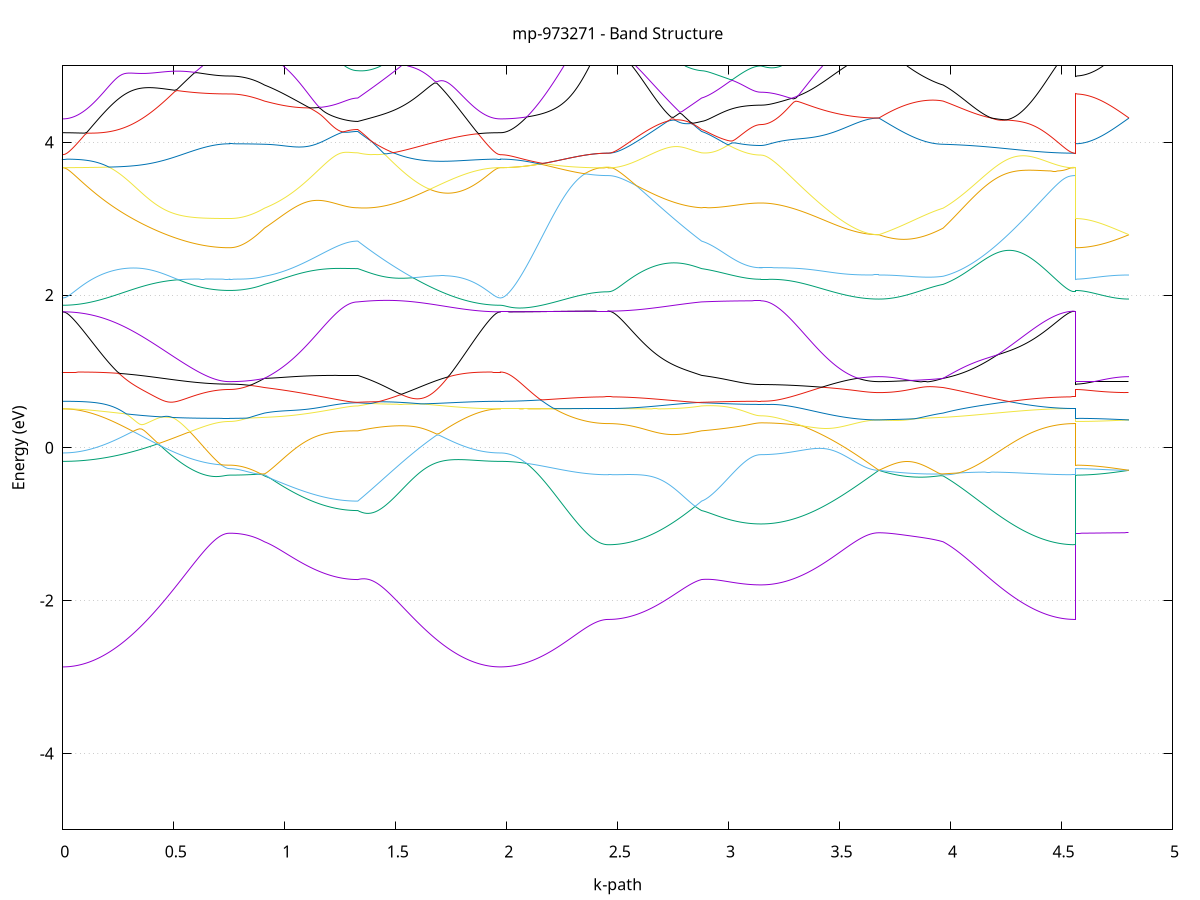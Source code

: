 set title 'mp-973271 - Band Structure'
set xlabel 'k-path'
set ylabel 'Energy (eV)'
set grid y
set yrange [-5:5]
set terminal png size 800,600
set output 'mp-973271_bands_gnuplot.png'
plot '-' using 1:2 with lines notitle, '-' using 1:2 with lines notitle, '-' using 1:2 with lines notitle, '-' using 1:2 with lines notitle, '-' using 1:2 with lines notitle, '-' using 1:2 with lines notitle, '-' using 1:2 with lines notitle, '-' using 1:2 with lines notitle, '-' using 1:2 with lines notitle, '-' using 1:2 with lines notitle, '-' using 1:2 with lines notitle, '-' using 1:2 with lines notitle, '-' using 1:2 with lines notitle, '-' using 1:2 with lines notitle, '-' using 1:2 with lines notitle, '-' using 1:2 with lines notitle, '-' using 1:2 with lines notitle, '-' using 1:2 with lines notitle, '-' using 1:2 with lines notitle, '-' using 1:2 with lines notitle, '-' using 1:2 with lines notitle, '-' using 1:2 with lines notitle, '-' using 1:2 with lines notitle, '-' using 1:2 with lines notitle, '-' using 1:2 with lines notitle, '-' using 1:2 with lines notitle, '-' using 1:2 with lines notitle, '-' using 1:2 with lines notitle, '-' using 1:2 with lines notitle, '-' using 1:2 with lines notitle, '-' using 1:2 with lines notitle, '-' using 1:2 with lines notitle, '-' using 1:2 with lines notitle, '-' using 1:2 with lines notitle, '-' using 1:2 with lines notitle, '-' using 1:2 with lines notitle, '-' using 1:2 with lines notitle, '-' using 1:2 with lines notitle, '-' using 1:2 with lines notitle, '-' using 1:2 with lines notitle, '-' using 1:2 with lines notitle, '-' using 1:2 with lines notitle, '-' using 1:2 with lines notitle, '-' using 1:2 with lines notitle, '-' using 1:2 with lines notitle, '-' using 1:2 with lines notitle, '-' using 1:2 with lines notitle, '-' using 1:2 with lines notitle
0.000000 -44.510598
0.009890 -44.510598
0.019779 -44.510598
0.029669 -44.510598
0.039559 -44.510598
0.049448 -44.510598
0.059338 -44.510598
0.069227 -44.510598
0.079117 -44.510598
0.089007 -44.510598
0.098896 -44.510598
0.108786 -44.510598
0.118676 -44.510598
0.128565 -44.510598
0.138455 -44.510598
0.148344 -44.510598
0.158234 -44.510598
0.168124 -44.510598
0.178013 -44.510598
0.187903 -44.510598
0.197793 -44.510598
0.207682 -44.510598
0.217572 -44.510598
0.227461 -44.510598
0.237351 -44.510598
0.247241 -44.510598
0.257130 -44.510598
0.267020 -44.510598
0.276910 -44.510598
0.286799 -44.510598
0.296689 -44.510598
0.306579 -44.510598
0.316468 -44.510598
0.326358 -44.510598
0.336247 -44.510598
0.346137 -44.510598
0.356027 -44.510598
0.365916 -44.510598
0.375806 -44.510598
0.385696 -44.510598
0.395585 -44.510598
0.405475 -44.510598
0.415364 -44.510598
0.425254 -44.510598
0.435144 -44.510598
0.445033 -44.510598
0.454923 -44.510598
0.464813 -44.510598
0.474702 -44.510598
0.484592 -44.510598
0.494481 -44.510598
0.504371 -44.510598
0.514261 -44.510598
0.524150 -44.510598
0.534040 -44.510598
0.543930 -44.510598
0.553819 -44.510598
0.563709 -44.510598
0.573599 -44.510598
0.583488 -44.510598
0.593378 -44.510598
0.603267 -44.510598
0.613157 -44.510598
0.623047 -44.510598
0.632936 -44.510598
0.642826 -44.510598
0.652716 -44.510598
0.662605 -44.510598
0.672495 -44.510598
0.682384 -44.510598
0.692274 -44.510598
0.702164 -44.510598
0.712053 -44.510598
0.721943 -44.510598
0.731833 -44.510598
0.741722 -44.510598
0.751612 -44.510598
0.751612 -44.510598
0.761440 -44.510598
0.771268 -44.510598
0.781096 -44.510598
0.790923 -44.510598
0.800751 -44.510598
0.810579 -44.510598
0.820407 -44.510598
0.830235 -44.510598
0.840063 -44.510598
0.849891 -44.510598
0.859719 -44.510598
0.869546 -44.510598
0.879374 -44.510598
0.889202 -44.510598
0.899030 -44.510598
0.908858 -44.510598
0.908858 -44.510598
0.918632 -44.510598
0.928406 -44.510598
0.938180 -44.510598
0.947954 -44.510598
0.957728 -44.510598
0.967502 -44.510598
0.977276 -44.510598
0.987050 -44.510598
0.996824 -44.510598
1.006598 -44.510598
1.016371 -44.510598
1.026145 -44.510598
1.035919 -44.510598
1.045693 -44.510598
1.055467 -44.510598
1.065241 -44.510598
1.075015 -44.510598
1.084789 -44.510598
1.094563 -44.510598
1.104337 -44.510598
1.114111 -44.510598
1.123885 -44.510598
1.133659 -44.510598
1.143433 -44.510598
1.153207 -44.510598
1.162981 -44.510598
1.172755 -44.510598
1.182529 -44.510598
1.192303 -44.510598
1.202077 -44.510598
1.211851 -44.510598
1.221625 -44.510598
1.231398 -44.510598
1.241172 -44.510598
1.250946 -44.510598
1.260720 -44.510598
1.270494 -44.510598
1.280268 -44.510598
1.290042 -44.510598
1.299816 -44.510598
1.309590 -44.510598
1.319364 -44.510598
1.329138 -44.510598
1.329138 -44.510598
1.339025 -44.510598
1.348912 -44.510598
1.358799 -44.510598
1.368686 -44.510598
1.378573 -44.510598
1.388460 -44.510598
1.398348 -44.510598
1.408235 -44.510598
1.418122 -44.510598
1.428009 -44.510598
1.437896 -44.510598
1.447783 -44.510598
1.457670 -44.510598
1.467557 -44.510598
1.477444 -44.510598
1.487331 -44.510598
1.497218 -44.510598
1.507105 -44.510598
1.516992 -44.510598
1.526879 -44.510598
1.536767 -44.510598
1.546654 -44.510598
1.556541 -44.510598
1.566428 -44.510598
1.576315 -44.510598
1.586202 -44.510598
1.596089 -44.510598
1.605976 -44.510598
1.615863 -44.510598
1.625750 -44.510598
1.635637 -44.510598
1.645524 -44.510598
1.655411 -44.510598
1.665298 -44.510598
1.675186 -44.510598
1.685073 -44.510598
1.694960 -44.510598
1.704847 -44.510598
1.714734 -44.510598
1.724621 -44.510598
1.734508 -44.510598
1.744395 -44.510598
1.754282 -44.510598
1.764169 -44.510598
1.774056 -44.510598
1.783943 -44.510598
1.793830 -44.510598
1.803717 -44.510598
1.813604 -44.510598
1.823492 -44.510598
1.833379 -44.510598
1.843266 -44.510598
1.853153 -44.510598
1.863040 -44.510598
1.872927 -44.510598
1.882814 -44.510598
1.892701 -44.510598
1.902588 -44.510598
1.912475 -44.510598
1.922362 -44.510598
1.932249 -44.510598
1.942136 -44.510598
1.952024 -44.510598
1.961911 -44.510598
1.971798 -44.510598
1.971798 -44.510598
1.981720 -44.510598
1.991642 -44.510598
2.001564 -44.510598
2.011486 -44.510598
2.021408 -44.510598
2.031331 -44.510598
2.041253 -44.510598
2.051175 -44.510598
2.061097 -44.510598
2.071019 -44.510598
2.080941 -44.510598
2.090863 -44.510598
2.100786 -44.510598
2.110708 -44.510598
2.120630 -44.510598
2.130552 -44.510598
2.140474 -44.510598
2.150396 -44.510598
2.160318 -44.510598
2.170241 -44.510598
2.180163 -44.510598
2.190085 -44.510598
2.200007 -44.510598
2.209929 -44.510598
2.219851 -44.510598
2.229773 -44.510598
2.239696 -44.510598
2.249618 -44.510598
2.259540 -44.510598
2.269462 -44.510598
2.279384 -44.510598
2.289306 -44.510598
2.299228 -44.510598
2.309151 -44.510598
2.319073 -44.510598
2.328995 -44.510598
2.338917 -44.510598
2.348839 -44.510598
2.358761 -44.510598
2.368684 -44.510598
2.378606 -44.510598
2.388528 -44.510598
2.398450 -44.510598
2.408372 -44.510598
2.418294 -44.510598
2.428216 -44.510598
2.438139 -44.510598
2.448061 -44.510598
2.457983 -44.510598
2.457983 -44.510598
2.467757 -44.510598
2.477531 -44.510598
2.487305 -44.510598
2.497079 -44.510598
2.506853 -44.510598
2.516627 -44.510598
2.526401 -44.510598
2.536174 -44.510598
2.545948 -44.510598
2.555722 -44.510598
2.565496 -44.510598
2.575270 -44.510598
2.585044 -44.510598
2.594818 -44.510598
2.604592 -44.510598
2.614366 -44.510598
2.624140 -44.510598
2.633914 -44.510598
2.643688 -44.510598
2.653462 -44.510598
2.663236 -44.510598
2.673010 -44.510598
2.682784 -44.510598
2.692558 -44.510598
2.702332 -44.510598
2.712106 -44.510598
2.721880 -44.510598
2.731654 -44.510598
2.741428 -44.510598
2.751202 -44.510598
2.760975 -44.510598
2.770749 -44.510598
2.780523 -44.510598
2.790297 -44.510598
2.800071 -44.510598
2.809845 -44.510598
2.819619 -44.510598
2.829393 -44.510598
2.839167 -44.510598
2.848941 -44.510598
2.858715 -44.510598
2.868489 -44.510598
2.878263 -44.510598
2.878263 -44.510598
2.888163 -44.510598
2.898064 -44.510598
2.907965 -44.510598
2.917865 -44.510598
2.927766 -44.510598
2.937666 -44.510598
2.947567 -44.510598
2.957467 -44.510598
2.967368 -44.510598
2.977268 -44.510598
2.987169 -44.510598
2.997069 -44.510598
3.006970 -44.510598
3.016871 -44.510598
3.026771 -44.510598
3.036672 -44.510598
3.046572 -44.510598
3.056473 -44.510598
3.066373 -44.510598
3.076274 -44.510598
3.086174 -44.510598
3.096075 -44.510598
3.105975 -44.510598
3.115876 -44.510598
3.125777 -44.510598
3.135677 -44.510598
3.145578 -44.510598
3.145578 -44.510598
3.155420 -44.510598
3.165262 -44.510598
3.175104 -44.510598
3.184946 -44.510598
3.194788 -44.510598
3.204630 -44.510598
3.214472 -44.510598
3.224314 -44.510598
3.234156 -44.510598
3.243998 -44.510598
3.253840 -44.510598
3.263682 -44.510598
3.273524 -44.510598
3.283366 -44.510598
3.293208 -44.510598
3.303050 -44.510598
3.312892 -44.510598
3.322734 -44.510598
3.332576 -44.510598
3.342418 -44.510598
3.352260 -44.510598
3.362102 -44.510598
3.371944 -44.510598
3.381786 -44.510598
3.391629 -44.510598
3.401471 -44.510598
3.411313 -44.510598
3.421155 -44.510598
3.430997 -44.510598
3.440839 -44.510598
3.450681 -44.510598
3.460523 -44.510598
3.470365 -44.510598
3.480207 -44.510598
3.490049 -44.510598
3.499891 -44.510598
3.509733 -44.510598
3.519575 -44.510598
3.529417 -44.510598
3.539259 -44.510598
3.549101 -44.510598
3.558943 -44.510598
3.568785 -44.510598
3.578627 -44.510598
3.588469 -44.510598
3.598311 -44.510598
3.608153 -44.510598
3.617995 -44.510598
3.627837 -44.510598
3.637679 -44.510598
3.647521 -44.510598
3.657363 -44.510598
3.667205 -44.510598
3.677048 -44.510598
3.677048 -44.510598
3.687031 -44.510598
3.697014 -44.510598
3.706998 -44.510598
3.716981 -44.510598
3.726964 -44.510598
3.736948 -44.510598
3.746931 -44.510598
3.756914 -44.510598
3.766898 -44.510598
3.776881 -44.510598
3.786864 -44.510598
3.796848 -44.510598
3.806831 -44.510598
3.816815 -44.510598
3.826798 -44.510598
3.836781 -44.510598
3.846765 -44.510598
3.856748 -44.510598
3.866731 -44.510598
3.876715 -44.510598
3.886698 -44.510598
3.896681 -44.510598
3.906665 -44.510598
3.916648 -44.510598
3.926632 -44.510598
3.936615 -44.510598
3.946598 -44.510598
3.956582 -44.510598
3.966565 -44.510598
3.966565 -44.510598
3.976471 -44.510598
3.986377 -44.510598
3.996283 -44.510598
4.006189 -44.510598
4.016095 -44.510598
4.026002 -44.510598
4.035908 -44.510598
4.045814 -44.510598
4.055720 -44.510598
4.065626 -44.510598
4.075532 -44.510598
4.085438 -44.510598
4.095344 -44.510598
4.105250 -44.510598
4.115156 -44.510598
4.125062 -44.510598
4.134969 -44.510598
4.144875 -44.510598
4.154781 -44.510598
4.164687 -44.510598
4.174593 -44.510598
4.184499 -44.510598
4.194405 -44.510598
4.204311 -44.510598
4.214217 -44.510598
4.224123 -44.510598
4.234030 -44.510598
4.243936 -44.510598
4.253842 -44.510598
4.263748 -44.510598
4.273654 -44.510598
4.283560 -44.510598
4.293466 -44.510598
4.303372 -44.510598
4.313278 -44.510598
4.323184 -44.510598
4.333091 -44.510598
4.342997 -44.510598
4.352903 -44.510598
4.362809 -44.510598
4.372715 -44.510598
4.382621 -44.510598
4.392527 -44.510598
4.402433 -44.510598
4.412339 -44.510598
4.422245 -44.510598
4.432151 -44.510598
4.442058 -44.510598
4.451964 -44.510598
4.461870 -44.510598
4.471776 -44.510598
4.481682 -44.510598
4.491588 -44.510598
4.501494 -44.510598
4.511400 -44.510598
4.521306 -44.510598
4.531212 -44.510598
4.541119 -44.510598
4.551025 -44.510598
4.560931 -44.510598
4.560931 -44.510598
4.570654 -44.510598
4.580378 -44.510598
4.590102 -44.510598
4.599826 -44.510598
4.609549 -44.510598
4.619273 -44.510598
4.628997 -44.510598
4.638720 -44.510598
4.648444 -44.510598
4.658168 -44.510598
4.667891 -44.510598
4.677615 -44.510598
4.687339 -44.510598
4.697063 -44.510598
4.706786 -44.510598
4.716510 -44.510598
4.726234 -44.510598
4.735957 -44.510598
4.745681 -44.510598
4.755405 -44.510598
4.765129 -44.510598
4.774852 -44.510598
4.784576 -44.510598
4.794300 -44.510598
4.804023 -44.510598
e
0.000000 -31.459098
0.009890 -31.459098
0.019779 -31.459098
0.029669 -31.458998
0.039559 -31.458998
0.049448 -31.458998
0.059338 -31.458998
0.069227 -31.458898
0.079117 -31.458898
0.089007 -31.458798
0.098896 -31.458798
0.108786 -31.458698
0.118676 -31.458698
0.128565 -31.458598
0.138455 -31.458498
0.148344 -31.458498
0.158234 -31.458398
0.168124 -31.458298
0.178013 -31.458198
0.187903 -31.458098
0.197793 -31.457998
0.207682 -31.457898
0.217572 -31.457798
0.227461 -31.457698
0.237351 -31.457598
0.247241 -31.457498
0.257130 -31.457298
0.267020 -31.457198
0.276910 -31.457098
0.286799 -31.456998
0.296689 -31.456798
0.306579 -31.456698
0.316468 -31.456598
0.326358 -31.456398
0.336247 -31.456298
0.346137 -31.456198
0.356027 -31.455998
0.365916 -31.455898
0.375806 -31.455698
0.385696 -31.455598
0.395585 -31.455498
0.405475 -31.455298
0.415364 -31.455198
0.425254 -31.455098
0.435144 -31.454898
0.445033 -31.454798
0.454923 -31.454698
0.464813 -31.454498
0.474702 -31.454398
0.484592 -31.454298
0.494481 -31.454198
0.504371 -31.453998
0.514261 -31.453898
0.524150 -31.453798
0.534040 -31.453698
0.543930 -31.453598
0.553819 -31.453498
0.563709 -31.453398
0.573599 -31.453298
0.583488 -31.453198
0.593378 -31.453098
0.603267 -31.452998
0.613157 -31.452998
0.623047 -31.452898
0.632936 -31.452798
0.642826 -31.452698
0.652716 -31.452698
0.662605 -31.452598
0.672495 -31.452598
0.682384 -31.452498
0.692274 -31.452498
0.702164 -31.452498
0.712053 -31.452498
0.721943 -31.452398
0.731833 -31.452398
0.741722 -31.452398
0.751612 -31.452398
0.751612 -31.452398
0.761440 -31.452398
0.771268 -31.452398
0.781096 -31.452398
0.790923 -31.452398
0.800751 -31.452498
0.810579 -31.452498
0.820407 -31.452498
0.830235 -31.452598
0.840063 -31.452598
0.849891 -31.452698
0.859719 -31.452698
0.869546 -31.452798
0.879374 -31.452798
0.889202 -31.452898
0.899030 -31.452998
0.908858 -31.453098
0.908858 -31.453098
0.918632 -31.453098
0.928406 -31.453198
0.938180 -31.453198
0.947954 -31.453298
0.957728 -31.453298
0.967502 -31.453398
0.977276 -31.453498
0.987050 -31.453498
0.996824 -31.453598
1.006598 -31.453598
1.016371 -31.453698
1.026145 -31.453698
1.035919 -31.453698
1.045693 -31.453798
1.055467 -31.453798
1.065241 -31.453898
1.075015 -31.453898
1.084789 -31.453998
1.094563 -31.453998
1.104337 -31.453998
1.114111 -31.454098
1.123885 -31.454098
1.133659 -31.454098
1.143433 -31.454198
1.153207 -31.454198
1.162981 -31.454198
1.172755 -31.454298
1.182529 -31.454298
1.192303 -31.454298
1.202077 -31.454298
1.211851 -31.454398
1.221625 -31.454398
1.231398 -31.454398
1.241172 -31.454398
1.250946 -31.454398
1.260720 -31.454498
1.270494 -31.454498
1.280268 -31.454498
1.290042 -31.454498
1.299816 -31.454498
1.309590 -31.454498
1.319364 -31.454498
1.329138 -31.454498
1.329138 -31.454498
1.339025 -31.454298
1.348912 -31.454098
1.358799 -31.453998
1.368686 -31.453798
1.378573 -31.453598
1.388460 -31.453398
1.398348 -31.453198
1.408235 -31.452998
1.418122 -31.452898
1.428009 -31.452698
1.437896 -31.452498
1.447783 -31.452698
1.457670 -31.452798
1.467557 -31.452998
1.477444 -31.453198
1.487331 -31.453398
1.497218 -31.453598
1.507105 -31.453798
1.516992 -31.453998
1.526879 -31.454198
1.536767 -31.454298
1.546654 -31.454498
1.556541 -31.454698
1.566428 -31.454898
1.576315 -31.455098
1.586202 -31.455198
1.596089 -31.455398
1.605976 -31.455598
1.615863 -31.455698
1.625750 -31.455898
1.635637 -31.456098
1.645524 -31.456198
1.655411 -31.456398
1.665298 -31.456498
1.675186 -31.456698
1.685073 -31.456798
1.694960 -31.456998
1.704847 -31.457098
1.714734 -31.457298
1.724621 -31.457398
1.734508 -31.457498
1.744395 -31.457598
1.754282 -31.457698
1.764169 -31.457898
1.774056 -31.457998
1.783943 -31.458098
1.793830 -31.458198
1.803717 -31.458298
1.813604 -31.458398
1.823492 -31.458398
1.833379 -31.458498
1.843266 -31.458598
1.853153 -31.458698
1.863040 -31.458698
1.872927 -31.458798
1.882814 -31.458798
1.892701 -31.458898
1.902588 -31.458898
1.912475 -31.458998
1.922362 -31.458998
1.932249 -31.458998
1.942136 -31.458998
1.952024 -31.459098
1.961911 -31.459098
1.971798 -31.459098
1.971798 -31.459098
1.981720 -31.459098
1.991642 -31.459098
2.001564 -31.459098
2.011486 -31.459098
2.021408 -31.459098
2.031331 -31.459098
2.041253 -31.459098
2.051175 -31.459098
2.061097 -31.459098
2.071019 -31.458998
2.080941 -31.458998
2.090863 -31.458998
2.100786 -31.458998
2.110708 -31.458998
2.120630 -31.458998
2.130552 -31.458998
2.140474 -31.458998
2.150396 -31.458998
2.160318 -31.458998
2.170241 -31.458998
2.180163 -31.458998
2.190085 -31.458998
2.200007 -31.458998
2.209929 -31.458998
2.219851 -31.458898
2.229773 -31.458898
2.239696 -31.458898
2.249618 -31.458898
2.259540 -31.458898
2.269462 -31.458898
2.279384 -31.458898
2.289306 -31.458898
2.299228 -31.458898
2.309151 -31.458898
2.319073 -31.458898
2.328995 -31.458898
2.338917 -31.458898
2.348839 -31.458898
2.358761 -31.458898
2.368684 -31.458798
2.378606 -31.458798
2.388528 -31.458798
2.398450 -31.458798
2.408372 -31.458798
2.418294 -31.458798
2.428216 -31.458798
2.438139 -31.458798
2.448061 -31.458798
2.457983 -31.458798
2.457983 -31.458798
2.467757 -31.458798
2.477531 -31.458798
2.487305 -31.458798
2.497079 -31.458798
2.506853 -31.458798
2.516627 -31.458698
2.526401 -31.458698
2.536174 -31.458698
2.545948 -31.458598
2.555722 -31.458598
2.565496 -31.458498
2.575270 -31.458398
2.585044 -31.458398
2.594818 -31.458298
2.604592 -31.458198
2.614366 -31.458198
2.624140 -31.458098
2.633914 -31.457998
2.643688 -31.457898
2.653462 -31.457798
2.663236 -31.457698
2.673010 -31.457598
2.682784 -31.457498
2.692558 -31.457298
2.702332 -31.457198
2.712106 -31.457098
2.721880 -31.456998
2.731654 -31.456798
2.741428 -31.456698
2.751202 -31.456598
2.760975 -31.456398
2.770749 -31.456298
2.780523 -31.456098
2.790297 -31.455998
2.800071 -31.455798
2.809845 -31.455698
2.819619 -31.455498
2.829393 -31.455298
2.839167 -31.455198
2.848941 -31.454998
2.858715 -31.454798
2.868489 -31.454698
2.878263 -31.454498
2.878263 -31.454498
2.888163 -31.454398
2.898064 -31.454298
2.907965 -31.454298
2.917865 -31.454198
2.927766 -31.454098
2.937666 -31.454098
2.947567 -31.453998
2.957467 -31.453898
2.967368 -31.453798
2.977268 -31.453798
2.987169 -31.453698
2.997069 -31.453598
3.006970 -31.453498
3.016871 -31.453498
3.026771 -31.453398
3.036672 -31.453298
3.046572 -31.453198
3.056473 -31.453198
3.066373 -31.453098
3.076274 -31.452998
3.086174 -31.452898
3.096075 -31.452898
3.105975 -31.452798
3.115876 -31.452698
3.125777 -31.452598
3.135677 -31.452598
3.145578 -31.452498
3.145578 -31.452498
3.155420 -31.452498
3.165262 -31.452498
3.175104 -31.452498
3.184946 -31.452498
3.194788 -31.452498
3.204630 -31.452498
3.214472 -31.452498
3.224314 -31.452498
3.234156 -31.452498
3.243998 -31.452498
3.253840 -31.452498
3.263682 -31.452498
3.273524 -31.452498
3.283366 -31.452498
3.293208 -31.452498
3.303050 -31.452498
3.312892 -31.452498
3.322734 -31.452498
3.332576 -31.452498
3.342418 -31.452498
3.352260 -31.452498
3.362102 -31.452498
3.371944 -31.452498
3.381786 -31.452498
3.391629 -31.452498
3.401471 -31.452498
3.411313 -31.452498
3.421155 -31.452498
3.430997 -31.452498
3.440839 -31.452398
3.450681 -31.452398
3.460523 -31.452398
3.470365 -31.452398
3.480207 -31.452398
3.490049 -31.452398
3.499891 -31.452398
3.509733 -31.452398
3.519575 -31.452398
3.529417 -31.452398
3.539259 -31.452398
3.549101 -31.452398
3.558943 -31.452398
3.568785 -31.452398
3.578627 -31.452398
3.588469 -31.452398
3.598311 -31.452398
3.608153 -31.452398
3.617995 -31.452398
3.627837 -31.452398
3.637679 -31.452398
3.647521 -31.452398
3.657363 -31.452398
3.667205 -31.452398
3.677048 -31.452398
3.677048 -31.452398
3.687031 -31.452398
3.697014 -31.452398
3.706998 -31.452398
3.716981 -31.452398
3.726964 -31.452398
3.736948 -31.452398
3.746931 -31.452398
3.756914 -31.452498
3.766898 -31.452498
3.776881 -31.452498
3.786864 -31.452498
3.796848 -31.452498
3.806831 -31.452498
3.816815 -31.452598
3.826798 -31.452598
3.836781 -31.452598
3.846765 -31.452598
3.856748 -31.452698
3.866731 -31.452698
3.876715 -31.452698
3.886698 -31.452798
3.896681 -31.452798
3.906665 -31.452798
3.916648 -31.452898
3.926632 -31.452898
3.936615 -31.452898
3.946598 -31.452998
3.956582 -31.452998
3.966565 -31.453098
3.966565 -31.453098
3.976471 -31.453198
3.986377 -31.453198
3.996283 -31.453298
4.006189 -31.453398
4.016095 -31.453498
4.026002 -31.453598
4.035908 -31.453698
4.045814 -31.453798
4.055720 -31.453998
4.065626 -31.454098
4.075532 -31.454198
4.085438 -31.454298
4.095344 -31.454398
4.105250 -31.454598
4.115156 -31.454698
4.125062 -31.454798
4.134969 -31.454898
4.144875 -31.455098
4.154781 -31.455198
4.164687 -31.455298
4.174593 -31.455498
4.184499 -31.455598
4.194405 -31.455698
4.204311 -31.455898
4.214217 -31.455998
4.224123 -31.456098
4.234030 -31.456298
4.243936 -31.456398
4.253842 -31.456498
4.263748 -31.456698
4.273654 -31.456798
4.283560 -31.456898
4.293466 -31.456998
4.303372 -31.457098
4.313278 -31.457298
4.323184 -31.457398
4.333091 -31.457498
4.342997 -31.457598
4.352903 -31.457698
4.362809 -31.457798
4.372715 -31.457898
4.382621 -31.457998
4.392527 -31.458098
4.402433 -31.458098
4.412339 -31.458198
4.422245 -31.458298
4.432151 -31.458398
4.442058 -31.458398
4.451964 -31.458498
4.461870 -31.458598
4.471776 -31.458598
4.481682 -31.458698
4.491588 -31.458698
4.501494 -31.458698
4.511400 -31.458798
4.521306 -31.458798
4.531212 -31.458798
4.541119 -31.458798
4.551025 -31.458798
4.560931 -31.458798
4.560931 -31.452398
4.570654 -31.452398
4.580378 -31.452398
4.590102 -31.452398
4.599826 -31.452398
4.609549 -31.452398
4.619273 -31.452398
4.628997 -31.452398
4.638720 -31.452398
4.648444 -31.452398
4.658168 -31.452398
4.667891 -31.452398
4.677615 -31.452398
4.687339 -31.452398
4.697063 -31.452398
4.706786 -31.452398
4.716510 -31.452398
4.726234 -31.452398
4.735957 -31.452398
4.745681 -31.452398
4.755405 -31.452398
4.765129 -31.452398
4.774852 -31.452398
4.784576 -31.452398
4.794300 -31.452398
4.804023 -31.452398
e
0.000000 -31.446098
0.009890 -31.446098
0.019779 -31.446098
0.029669 -31.446098
0.039559 -31.446198
0.049448 -31.446198
0.059338 -31.446198
0.069227 -31.446298
0.079117 -31.446298
0.089007 -31.446298
0.098896 -31.446398
0.108786 -31.446398
0.118676 -31.446498
0.128565 -31.446598
0.138455 -31.446598
0.148344 -31.446698
0.158234 -31.446798
0.168124 -31.446898
0.178013 -31.446998
0.187903 -31.446998
0.197793 -31.447098
0.207682 -31.447198
0.217572 -31.447298
0.227461 -31.447398
0.237351 -31.447498
0.247241 -31.447698
0.257130 -31.447798
0.267020 -31.447898
0.276910 -31.447998
0.286799 -31.448098
0.296689 -31.448198
0.306579 -31.448398
0.316468 -31.448498
0.326358 -31.448598
0.336247 -31.448698
0.346137 -31.448898
0.356027 -31.448998
0.365916 -31.449098
0.375806 -31.449298
0.385696 -31.449398
0.395585 -31.449498
0.405475 -31.449598
0.415364 -31.449798
0.425254 -31.449898
0.435144 -31.449998
0.445033 -31.450198
0.454923 -31.450298
0.464813 -31.450398
0.474702 -31.450498
0.484592 -31.450598
0.494481 -31.450798
0.504371 -31.450898
0.514261 -31.450998
0.524150 -31.451098
0.534040 -31.451198
0.543930 -31.451298
0.553819 -31.451398
0.563709 -31.451498
0.573599 -31.451598
0.583488 -31.451698
0.593378 -31.451698
0.603267 -31.451798
0.613157 -31.451898
0.623047 -31.451998
0.632936 -31.451998
0.642826 -31.452098
0.652716 -31.452098
0.662605 -31.452198
0.672495 -31.452198
0.682384 -31.452298
0.692274 -31.452298
0.702164 -31.452298
0.712053 -31.452398
0.721943 -31.452398
0.731833 -31.452398
0.741722 -31.452398
0.751612 -31.452398
0.751612 -31.452398
0.761440 -31.452398
0.771268 -31.452398
0.781096 -31.452398
0.790923 -31.452398
0.800751 -31.452298
0.810579 -31.452298
0.820407 -31.452298
0.830235 -31.452198
0.840063 -31.452198
0.849891 -31.452098
0.859719 -31.452098
0.869546 -31.451998
0.879374 -31.451998
0.889202 -31.451898
0.899030 -31.451798
0.908858 -31.451798
0.908858 -31.451798
0.918632 -31.451698
0.928406 -31.451598
0.938180 -31.451598
0.947954 -31.451498
0.957728 -31.451498
0.967502 -31.451398
0.977276 -31.451398
0.987050 -31.451298
0.996824 -31.451298
1.006598 -31.451198
1.016371 -31.451198
1.026145 -31.451198
1.035919 -31.451098
1.045693 -31.451098
1.055467 -31.450998
1.065241 -31.450998
1.075015 -31.450898
1.084789 -31.450898
1.094563 -31.450898
1.104337 -31.450798
1.114111 -31.450798
1.123885 -31.450798
1.133659 -31.450698
1.143433 -31.450698
1.153207 -31.450698
1.162981 -31.450698
1.172755 -31.450598
1.182529 -31.450598
1.192303 -31.450598
1.202077 -31.450598
1.211851 -31.450498
1.221625 -31.450498
1.231398 -31.450498
1.241172 -31.450498
1.250946 -31.450498
1.260720 -31.450498
1.270494 -31.450498
1.280268 -31.450498
1.290042 -31.450398
1.299816 -31.450398
1.309590 -31.450398
1.319364 -31.450398
1.329138 -31.450398
1.329138 -31.450398
1.339025 -31.450598
1.348912 -31.450798
1.358799 -31.450998
1.368686 -31.451198
1.378573 -31.451298
1.388460 -31.451498
1.398348 -31.451698
1.408235 -31.451898
1.418122 -31.452098
1.428009 -31.452298
1.437896 -31.452498
1.447783 -31.452298
1.457670 -31.452098
1.467557 -31.451898
1.477444 -31.451698
1.487331 -31.451598
1.497218 -31.451398
1.507105 -31.451198
1.516992 -31.450998
1.526879 -31.450798
1.536767 -31.450698
1.546654 -31.450498
1.556541 -31.450298
1.566428 -31.450098
1.576315 -31.449998
1.586202 -31.449798
1.596089 -31.449598
1.605976 -31.449498
1.615863 -31.449298
1.625750 -31.449098
1.635637 -31.448998
1.645524 -31.448798
1.655411 -31.448698
1.665298 -31.448498
1.675186 -31.448398
1.685073 -31.448198
1.694960 -31.448098
1.704847 -31.447998
1.714734 -31.447898
1.724621 -31.447698
1.734508 -31.447598
1.744395 -31.447498
1.754282 -31.447398
1.764169 -31.447298
1.774056 -31.447198
1.783943 -31.447098
1.793830 -31.446998
1.803717 -31.446898
1.813604 -31.446798
1.823492 -31.446698
1.833379 -31.446598
1.843266 -31.446598
1.853153 -31.446498
1.863040 -31.446398
1.872927 -31.446398
1.882814 -31.446298
1.892701 -31.446298
1.902588 -31.446298
1.912475 -31.446198
1.922362 -31.446198
1.932249 -31.446198
1.942136 -31.446098
1.952024 -31.446098
1.961911 -31.446098
1.971798 -31.446098
1.971798 -31.446098
1.981720 -31.446098
1.991642 -31.446098
2.001564 -31.446098
2.011486 -31.446098
2.021408 -31.446098
2.031331 -31.446098
2.041253 -31.446098
2.051175 -31.446098
2.061097 -31.446098
2.071019 -31.446098
2.080941 -31.446098
2.090863 -31.446098
2.100786 -31.446098
2.110708 -31.446098
2.120630 -31.446098
2.130552 -31.446098
2.140474 -31.446098
2.150396 -31.446098
2.160318 -31.446098
2.170241 -31.446098
2.180163 -31.446098
2.190085 -31.446098
2.200007 -31.446098
2.209929 -31.446098
2.219851 -31.446098
2.229773 -31.446098
2.239696 -31.446098
2.249618 -31.446098
2.259540 -31.446098
2.269462 -31.446098
2.279384 -31.446098
2.289306 -31.446098
2.299228 -31.446098
2.309151 -31.446098
2.319073 -31.446098
2.328995 -31.446098
2.338917 -31.446098
2.348839 -31.446098
2.358761 -31.446098
2.368684 -31.446098
2.378606 -31.446098
2.388528 -31.446098
2.398450 -31.446098
2.408372 -31.446098
2.418294 -31.446098
2.428216 -31.446098
2.438139 -31.446098
2.448061 -31.446098
2.457983 -31.446098
2.457983 -31.446098
2.467757 -31.446098
2.477531 -31.446098
2.487305 -31.446198
2.497079 -31.446198
2.506853 -31.446198
2.516627 -31.446198
2.526401 -31.446298
2.536174 -31.446298
2.545948 -31.446298
2.555722 -31.446398
2.565496 -31.446398
2.575270 -31.446498
2.585044 -31.446598
2.594818 -31.446598
2.604592 -31.446698
2.614366 -31.446798
2.624140 -31.446898
2.633914 -31.446998
2.643688 -31.447098
2.653462 -31.447198
2.663236 -31.447298
2.673010 -31.447398
2.682784 -31.447498
2.692558 -31.447598
2.702332 -31.447698
2.712106 -31.447798
2.721880 -31.447998
2.731654 -31.448098
2.741428 -31.448198
2.751202 -31.448398
2.760975 -31.448498
2.770749 -31.448598
2.780523 -31.448798
2.790297 -31.448898
2.800071 -31.449098
2.809845 -31.449298
2.819619 -31.449398
2.829393 -31.449598
2.839167 -31.449698
2.848941 -31.449898
2.858715 -31.450098
2.868489 -31.450298
2.878263 -31.450398
2.878263 -31.450398
2.888163 -31.450498
2.898064 -31.450598
2.907965 -31.450698
2.917865 -31.450698
2.927766 -31.450798
2.937666 -31.450898
2.947567 -31.450998
2.957467 -31.450998
2.967368 -31.451098
2.977268 -31.451198
2.987169 -31.451298
2.997069 -31.451298
3.006970 -31.451398
3.016871 -31.451498
3.026771 -31.451598
3.036672 -31.451598
3.046572 -31.451698
3.056473 -31.451798
3.066373 -31.451898
3.076274 -31.451898
3.086174 -31.451998
3.096075 -31.452098
3.105975 -31.452198
3.115876 -31.452198
3.125777 -31.452298
3.135677 -31.452398
3.145578 -31.452398
3.145578 -31.452398
3.155420 -31.452398
3.165262 -31.452398
3.175104 -31.452398
3.184946 -31.452398
3.194788 -31.452398
3.204630 -31.452398
3.214472 -31.452398
3.224314 -31.452398
3.234156 -31.452398
3.243998 -31.452398
3.253840 -31.452398
3.263682 -31.452398
3.273524 -31.452398
3.283366 -31.452398
3.293208 -31.452398
3.303050 -31.452398
3.312892 -31.452398
3.322734 -31.452398
3.332576 -31.452398
3.342418 -31.452398
3.352260 -31.452398
3.362102 -31.452398
3.371944 -31.452398
3.381786 -31.452398
3.391629 -31.452398
3.401471 -31.452398
3.411313 -31.452398
3.421155 -31.452398
3.430997 -31.452398
3.440839 -31.452398
3.450681 -31.452398
3.460523 -31.452398
3.470365 -31.452398
3.480207 -31.452398
3.490049 -31.452398
3.499891 -31.452398
3.509733 -31.452398
3.519575 -31.452398
3.529417 -31.452398
3.539259 -31.452398
3.549101 -31.452398
3.558943 -31.452398
3.568785 -31.452398
3.578627 -31.452398
3.588469 -31.452398
3.598311 -31.452398
3.608153 -31.452398
3.617995 -31.452398
3.627837 -31.452398
3.637679 -31.452398
3.647521 -31.452398
3.657363 -31.452398
3.667205 -31.452398
3.677048 -31.452398
3.677048 -31.452398
3.687031 -31.452398
3.697014 -31.452398
3.706998 -31.452398
3.716981 -31.452398
3.726964 -31.452398
3.736948 -31.452398
3.746931 -31.452398
3.756914 -31.452398
3.766898 -31.452298
3.776881 -31.452298
3.786864 -31.452298
3.796848 -31.452298
3.806831 -31.452298
3.816815 -31.452298
3.826798 -31.452198
3.836781 -31.452198
3.846765 -31.452198
3.856748 -31.452198
3.866731 -31.452098
3.876715 -31.452098
3.886698 -31.452098
3.896681 -31.451998
3.906665 -31.451998
3.916648 -31.451998
3.926632 -31.451898
3.936615 -31.451898
3.946598 -31.451798
3.956582 -31.451798
3.966565 -31.451798
3.966565 -31.451798
3.976471 -31.451698
3.986377 -31.451598
3.996283 -31.451498
4.006189 -31.451398
4.016095 -31.451298
4.026002 -31.451198
4.035908 -31.451098
4.045814 -31.450998
4.055720 -31.450898
4.065626 -31.450798
4.075532 -31.450698
4.085438 -31.450498
4.095344 -31.450398
4.105250 -31.450298
4.115156 -31.450198
4.125062 -31.450098
4.134969 -31.449898
4.144875 -31.449798
4.154781 -31.449698
4.164687 -31.449498
4.174593 -31.449398
4.184499 -31.449298
4.194405 -31.449098
4.204311 -31.448998
4.214217 -31.448898
4.224123 -31.448798
4.234030 -31.448598
4.243936 -31.448498
4.253842 -31.448398
4.263748 -31.448298
4.273654 -31.448098
4.283560 -31.447998
4.293466 -31.447898
4.303372 -31.447798
4.313278 -31.447698
4.323184 -31.447598
4.333091 -31.447398
4.342997 -31.447298
4.352903 -31.447198
4.362809 -31.447098
4.372715 -31.447098
4.382621 -31.446998
4.392527 -31.446898
4.402433 -31.446798
4.412339 -31.446698
4.422245 -31.446598
4.432151 -31.446598
4.442058 -31.446498
4.451964 -31.446398
4.461870 -31.446398
4.471776 -31.446298
4.481682 -31.446298
4.491588 -31.446298
4.501494 -31.446198
4.511400 -31.446198
4.521306 -31.446198
4.531212 -31.446198
4.541119 -31.446098
4.551025 -31.446098
4.560931 -31.446098
4.560931 -31.452398
4.570654 -31.452398
4.580378 -31.452398
4.590102 -31.452398
4.599826 -31.452398
4.609549 -31.452398
4.619273 -31.452398
4.628997 -31.452398
4.638720 -31.452398
4.648444 -31.452398
4.658168 -31.452398
4.667891 -31.452398
4.677615 -31.452398
4.687339 -31.452398
4.697063 -31.452398
4.706786 -31.452398
4.716510 -31.452398
4.726234 -31.452398
4.735957 -31.452398
4.745681 -31.452398
4.755405 -31.452398
4.765129 -31.452398
4.774852 -31.452398
4.784576 -31.452398
4.794300 -31.452398
4.804023 -31.452398
e
0.000000 -31.361298
0.009890 -31.361298
0.019779 -31.361298
0.029669 -31.361298
0.039559 -31.361298
0.049448 -31.361298
0.059338 -31.361298
0.069227 -31.361298
0.079117 -31.361298
0.089007 -31.361298
0.098896 -31.361298
0.108786 -31.361298
0.118676 -31.361298
0.128565 -31.361298
0.138455 -31.361298
0.148344 -31.361298
0.158234 -31.361298
0.168124 -31.361298
0.178013 -31.361298
0.187903 -31.361398
0.197793 -31.361398
0.207682 -31.361398
0.217572 -31.361398
0.227461 -31.361398
0.237351 -31.361398
0.247241 -31.361398
0.257130 -31.361398
0.267020 -31.361398
0.276910 -31.361398
0.286799 -31.361398
0.296689 -31.361398
0.306579 -31.361398
0.316468 -31.361398
0.326358 -31.361398
0.336247 -31.361398
0.346137 -31.361398
0.356027 -31.361398
0.365916 -31.361398
0.375806 -31.361398
0.385696 -31.361398
0.395585 -31.361398
0.405475 -31.361398
0.415364 -31.361398
0.425254 -31.361398
0.435144 -31.361398
0.445033 -31.361398
0.454923 -31.361398
0.464813 -31.361398
0.474702 -31.361398
0.484592 -31.361498
0.494481 -31.361498
0.504371 -31.361498
0.514261 -31.361498
0.524150 -31.361498
0.534040 -31.361498
0.543930 -31.361498
0.553819 -31.361498
0.563709 -31.361498
0.573599 -31.361498
0.583488 -31.361498
0.593378 -31.361498
0.603267 -31.361498
0.613157 -31.361498
0.623047 -31.361498
0.632936 -31.361498
0.642826 -31.361498
0.652716 -31.361498
0.662605 -31.361498
0.672495 -31.361498
0.682384 -31.361498
0.692274 -31.361498
0.702164 -31.361498
0.712053 -31.361498
0.721943 -31.361498
0.731833 -31.361498
0.741722 -31.361498
0.751612 -31.361498
0.751612 -31.361498
0.761440 -31.361498
0.771268 -31.361498
0.781096 -31.361498
0.790923 -31.361498
0.800751 -31.361498
0.810579 -31.361498
0.820407 -31.361498
0.830235 -31.361498
0.840063 -31.361498
0.849891 -31.361498
0.859719 -31.361498
0.869546 -31.361498
0.879374 -31.361498
0.889202 -31.361498
0.899030 -31.361498
0.908858 -31.361498
0.908858 -31.361498
0.918632 -31.361498
0.928406 -31.361498
0.938180 -31.361498
0.947954 -31.361498
0.957728 -31.361498
0.967502 -31.361498
0.977276 -31.361498
0.987050 -31.361498
0.996824 -31.361498
1.006598 -31.361498
1.016371 -31.361498
1.026145 -31.361498
1.035919 -31.361498
1.045693 -31.361498
1.055467 -31.361498
1.065241 -31.361498
1.075015 -31.361498
1.084789 -31.361498
1.094563 -31.361498
1.104337 -31.361498
1.114111 -31.361498
1.123885 -31.361498
1.133659 -31.361498
1.143433 -31.361498
1.153207 -31.361498
1.162981 -31.361498
1.172755 -31.361498
1.182529 -31.361498
1.192303 -31.361498
1.202077 -31.361498
1.211851 -31.361498
1.221625 -31.361498
1.231398 -31.361498
1.241172 -31.361498
1.250946 -31.361498
1.260720 -31.361498
1.270494 -31.361498
1.280268 -31.361498
1.290042 -31.361498
1.299816 -31.361498
1.309590 -31.361498
1.319364 -31.361498
1.329138 -31.361498
1.329138 -31.361498
1.339025 -31.361498
1.348912 -31.361498
1.358799 -31.361498
1.368686 -31.361498
1.378573 -31.361498
1.388460 -31.361498
1.398348 -31.361498
1.408235 -31.361498
1.418122 -31.361498
1.428009 -31.361498
1.437896 -31.361498
1.447783 -31.361498
1.457670 -31.361498
1.467557 -31.361498
1.477444 -31.361498
1.487331 -31.361498
1.497218 -31.361498
1.507105 -31.361498
1.516992 -31.361498
1.526879 -31.361398
1.536767 -31.361398
1.546654 -31.361398
1.556541 -31.361398
1.566428 -31.361398
1.576315 -31.361398
1.586202 -31.361398
1.596089 -31.361398
1.605976 -31.361398
1.615863 -31.361398
1.625750 -31.361398
1.635637 -31.361398
1.645524 -31.361398
1.655411 -31.361398
1.665298 -31.361398
1.675186 -31.361398
1.685073 -31.361398
1.694960 -31.361398
1.704847 -31.361398
1.714734 -31.361398
1.724621 -31.361398
1.734508 -31.361398
1.744395 -31.361398
1.754282 -31.361398
1.764169 -31.361398
1.774056 -31.361398
1.783943 -31.361398
1.793830 -31.361298
1.803717 -31.361298
1.813604 -31.361298
1.823492 -31.361298
1.833379 -31.361298
1.843266 -31.361298
1.853153 -31.361298
1.863040 -31.361298
1.872927 -31.361298
1.882814 -31.361298
1.892701 -31.361298
1.902588 -31.361298
1.912475 -31.361298
1.922362 -31.361298
1.932249 -31.361298
1.942136 -31.361298
1.952024 -31.361298
1.961911 -31.361298
1.971798 -31.361298
1.971798 -31.361298
1.981720 -31.361298
1.991642 -31.361298
2.001564 -31.361298
2.011486 -31.361298
2.021408 -31.361298
2.031331 -31.361298
2.041253 -31.361298
2.051175 -31.361298
2.061097 -31.361298
2.071019 -31.361398
2.080941 -31.361398
2.090863 -31.361398
2.100786 -31.361398
2.110708 -31.361398
2.120630 -31.361398
2.130552 -31.361398
2.140474 -31.361398
2.150396 -31.361398
2.160318 -31.361398
2.170241 -31.361398
2.180163 -31.361398
2.190085 -31.361398
2.200007 -31.361398
2.209929 -31.361398
2.219851 -31.361498
2.229773 -31.361498
2.239696 -31.361498
2.249618 -31.361498
2.259540 -31.361498
2.269462 -31.361498
2.279384 -31.361498
2.289306 -31.361498
2.299228 -31.361498
2.309151 -31.361498
2.319073 -31.361498
2.328995 -31.361498
2.338917 -31.361498
2.348839 -31.361498
2.358761 -31.361598
2.368684 -31.361598
2.378606 -31.361598
2.388528 -31.361598
2.398450 -31.361598
2.408372 -31.361598
2.418294 -31.361598
2.428216 -31.361598
2.438139 -31.361598
2.448061 -31.361598
2.457983 -31.361598
2.457983 -31.361598
2.467757 -31.361598
2.477531 -31.361598
2.487305 -31.361598
2.497079 -31.361598
2.506853 -31.361598
2.516627 -31.361598
2.526401 -31.361598
2.536174 -31.361598
2.545948 -31.361598
2.555722 -31.361598
2.565496 -31.361598
2.575270 -31.361598
2.585044 -31.361598
2.594818 -31.361598
2.604592 -31.361598
2.614366 -31.361598
2.624140 -31.361598
2.633914 -31.361598
2.643688 -31.361598
2.653462 -31.361598
2.663236 -31.361598
2.673010 -31.361598
2.682784 -31.361598
2.692558 -31.361598
2.702332 -31.361598
2.712106 -31.361598
2.721880 -31.361598
2.731654 -31.361598
2.741428 -31.361598
2.751202 -31.361598
2.760975 -31.361598
2.770749 -31.361498
2.780523 -31.361498
2.790297 -31.361498
2.800071 -31.361498
2.809845 -31.361498
2.819619 -31.361498
2.829393 -31.361498
2.839167 -31.361498
2.848941 -31.361498
2.858715 -31.361498
2.868489 -31.361498
2.878263 -31.361498
2.878263 -31.361498
2.888163 -31.361498
2.898064 -31.361498
2.907965 -31.361498
2.917865 -31.361498
2.927766 -31.361498
2.937666 -31.361498
2.947567 -31.361498
2.957467 -31.361498
2.967368 -31.361498
2.977268 -31.361498
2.987169 -31.361498
2.997069 -31.361498
3.006970 -31.361498
3.016871 -31.361498
3.026771 -31.361498
3.036672 -31.361498
3.046572 -31.361498
3.056473 -31.361498
3.066373 -31.361498
3.076274 -31.361498
3.086174 -31.361498
3.096075 -31.361498
3.105975 -31.361498
3.115876 -31.361498
3.125777 -31.361498
3.135677 -31.361498
3.145578 -31.361498
3.145578 -31.361498
3.155420 -31.361498
3.165262 -31.361498
3.175104 -31.361498
3.184946 -31.361498
3.194788 -31.361498
3.204630 -31.361498
3.214472 -31.361498
3.224314 -31.361498
3.234156 -31.361498
3.243998 -31.361498
3.253840 -31.361498
3.263682 -31.361498
3.273524 -31.361498
3.283366 -31.361498
3.293208 -31.361498
3.303050 -31.361498
3.312892 -31.361498
3.322734 -31.361498
3.332576 -31.361498
3.342418 -31.361498
3.352260 -31.361498
3.362102 -31.361498
3.371944 -31.361498
3.381786 -31.361498
3.391629 -31.361498
3.401471 -31.361498
3.411313 -31.361498
3.421155 -31.361498
3.430997 -31.361498
3.440839 -31.361498
3.450681 -31.361498
3.460523 -31.361498
3.470365 -31.361498
3.480207 -31.361498
3.490049 -31.361498
3.499891 -31.361498
3.509733 -31.361498
3.519575 -31.361498
3.529417 -31.361498
3.539259 -31.361498
3.549101 -31.361498
3.558943 -31.361498
3.568785 -31.361498
3.578627 -31.361498
3.588469 -31.361498
3.598311 -31.361498
3.608153 -31.361498
3.617995 -31.361498
3.627837 -31.361498
3.637679 -31.361498
3.647521 -31.361498
3.657363 -31.361498
3.667205 -31.361498
3.677048 -31.361498
3.677048 -31.361498
3.687031 -31.361498
3.697014 -31.361498
3.706998 -31.361498
3.716981 -31.361498
3.726964 -31.361498
3.736948 -31.361498
3.746931 -31.361498
3.756914 -31.361498
3.766898 -31.361498
3.776881 -31.361498
3.786864 -31.361498
3.796848 -31.361498
3.806831 -31.361498
3.816815 -31.361498
3.826798 -31.361498
3.836781 -31.361498
3.846765 -31.361498
3.856748 -31.361498
3.866731 -31.361498
3.876715 -31.361498
3.886698 -31.361498
3.896681 -31.361498
3.906665 -31.361498
3.916648 -31.361498
3.926632 -31.361498
3.936615 -31.361498
3.946598 -31.361498
3.956582 -31.361498
3.966565 -31.361498
3.966565 -31.361498
3.976471 -31.361498
3.986377 -31.361498
3.996283 -31.361498
4.006189 -31.361498
4.016095 -31.361498
4.026002 -31.361498
4.035908 -31.361498
4.045814 -31.361498
4.055720 -31.361498
4.065626 -31.361498
4.075532 -31.361498
4.085438 -31.361498
4.095344 -31.361498
4.105250 -31.361498
4.115156 -31.361498
4.125062 -31.361498
4.134969 -31.361498
4.144875 -31.361498
4.154781 -31.361498
4.164687 -31.361498
4.174593 -31.361498
4.184499 -31.361498
4.194405 -31.361498
4.204311 -31.361498
4.214217 -31.361598
4.224123 -31.361598
4.234030 -31.361598
4.243936 -31.361598
4.253842 -31.361598
4.263748 -31.361598
4.273654 -31.361598
4.283560 -31.361598
4.293466 -31.361598
4.303372 -31.361598
4.313278 -31.361598
4.323184 -31.361598
4.333091 -31.361598
4.342997 -31.361598
4.352903 -31.361598
4.362809 -31.361598
4.372715 -31.361598
4.382621 -31.361598
4.392527 -31.361598
4.402433 -31.361598
4.412339 -31.361598
4.422245 -31.361598
4.432151 -31.361598
4.442058 -31.361598
4.451964 -31.361598
4.461870 -31.361598
4.471776 -31.361598
4.481682 -31.361598
4.491588 -31.361598
4.501494 -31.361598
4.511400 -31.361598
4.521306 -31.361598
4.531212 -31.361598
4.541119 -31.361598
4.551025 -31.361598
4.560931 -31.361598
4.560931 -31.361498
4.570654 -31.361498
4.580378 -31.361498
4.590102 -31.361498
4.599826 -31.361498
4.609549 -31.361498
4.619273 -31.361498
4.628997 -31.361498
4.638720 -31.361498
4.648444 -31.361498
4.658168 -31.361498
4.667891 -31.361498
4.677615 -31.361498
4.687339 -31.361498
4.697063 -31.361498
4.706786 -31.361498
4.716510 -31.361498
4.726234 -31.361498
4.735957 -31.361498
4.745681 -31.361498
4.755405 -31.361498
4.765129 -31.361498
4.774852 -31.361498
4.784576 -31.361498
4.794300 -31.361498
4.804023 -31.361498
e
0.000000 -24.537398
0.009890 -24.537398
0.019779 -24.537398
0.029669 -24.537398
0.039559 -24.537398
0.049448 -24.537398
0.059338 -24.537398
0.069227 -24.537398
0.079117 -24.537398
0.089007 -24.537398
0.098896 -24.537398
0.108786 -24.537498
0.118676 -24.537498
0.128565 -24.537498
0.138455 -24.537498
0.148344 -24.537498
0.158234 -24.537498
0.168124 -24.537498
0.178013 -24.537498
0.187903 -24.537498
0.197793 -24.537498
0.207682 -24.537498
0.217572 -24.537498
0.227461 -24.537498
0.237351 -24.537598
0.247241 -24.537598
0.257130 -24.537598
0.267020 -24.537598
0.276910 -24.537598
0.286799 -24.537598
0.296689 -24.537598
0.306579 -24.537598
0.316468 -24.537598
0.326358 -24.537598
0.336247 -24.537698
0.346137 -24.537698
0.356027 -24.537698
0.365916 -24.537698
0.375806 -24.537698
0.385696 -24.537698
0.395585 -24.537698
0.405475 -24.537698
0.415364 -24.537798
0.425254 -24.537798
0.435144 -24.537798
0.445033 -24.537798
0.454923 -24.537798
0.464813 -24.537798
0.474702 -24.537798
0.484592 -24.537798
0.494481 -24.537798
0.504371 -24.537898
0.514261 -24.537898
0.524150 -24.537898
0.534040 -24.537898
0.543930 -24.537898
0.553819 -24.537898
0.563709 -24.537898
0.573599 -24.537898
0.583488 -24.537898
0.593378 -24.537898
0.603267 -24.537898
0.613157 -24.537898
0.623047 -24.537998
0.632936 -24.537998
0.642826 -24.537998
0.652716 -24.537998
0.662605 -24.537998
0.672495 -24.537998
0.682384 -24.537998
0.692274 -24.537998
0.702164 -24.537998
0.712053 -24.537998
0.721943 -24.537998
0.731833 -24.537998
0.741722 -24.537998
0.751612 -24.537998
0.751612 -24.537998
0.761440 -24.537998
0.771268 -24.537998
0.781096 -24.537998
0.790923 -24.537998
0.800751 -24.537998
0.810579 -24.537998
0.820407 -24.537998
0.830235 -24.537998
0.840063 -24.537998
0.849891 -24.537998
0.859719 -24.537998
0.869546 -24.537898
0.879374 -24.537898
0.889202 -24.537898
0.899030 -24.537898
0.908858 -24.537898
0.908858 -24.537898
0.918632 -24.537898
0.928406 -24.537898
0.938180 -24.537898
0.947954 -24.537898
0.957728 -24.537898
0.967502 -24.537898
0.977276 -24.537898
0.987050 -24.537898
0.996824 -24.537898
1.006598 -24.537898
1.016371 -24.537898
1.026145 -24.537898
1.035919 -24.537898
1.045693 -24.537898
1.055467 -24.537898
1.065241 -24.537898
1.075015 -24.537898
1.084789 -24.537898
1.094563 -24.537898
1.104337 -24.537898
1.114111 -24.537898
1.123885 -24.537898
1.133659 -24.537898
1.143433 -24.537898
1.153207 -24.537898
1.162981 -24.537898
1.172755 -24.537898
1.182529 -24.537898
1.192303 -24.537898
1.202077 -24.537898
1.211851 -24.537898
1.221625 -24.537898
1.231398 -24.537898
1.241172 -24.537898
1.250946 -24.537898
1.260720 -24.537898
1.270494 -24.537898
1.280268 -24.537898
1.290042 -24.537898
1.299816 -24.537898
1.309590 -24.537898
1.319364 -24.537898
1.329138 -24.537898
1.329138 -24.537898
1.339025 -24.537898
1.348912 -24.537898
1.358799 -24.537898
1.368686 -24.537898
1.378573 -24.537898
1.388460 -24.537898
1.398348 -24.537898
1.408235 -24.537898
1.418122 -24.537898
1.428009 -24.537898
1.437896 -24.537898
1.447783 -24.537898
1.457670 -24.537898
1.467557 -24.537898
1.477444 -24.537898
1.487331 -24.537898
1.497218 -24.537898
1.507105 -24.537898
1.516992 -24.537898
1.526879 -24.537898
1.536767 -24.537898
1.546654 -24.537898
1.556541 -24.537898
1.566428 -24.537798
1.576315 -24.537798
1.586202 -24.537798
1.596089 -24.537798
1.605976 -24.537798
1.615863 -24.537798
1.625750 -24.537798
1.635637 -24.537798
1.645524 -24.537798
1.655411 -24.537698
1.665298 -24.537698
1.675186 -24.537698
1.685073 -24.537698
1.694960 -24.537698
1.704847 -24.537698
1.714734 -24.537698
1.724621 -24.537598
1.734508 -24.537598
1.744395 -24.537598
1.754282 -24.537598
1.764169 -24.537598
1.774056 -24.537598
1.783943 -24.537598
1.793830 -24.537498
1.803717 -24.537498
1.813604 -24.537498
1.823492 -24.537498
1.833379 -24.537498
1.843266 -24.537498
1.853153 -24.537498
1.863040 -24.537498
1.872927 -24.537498
1.882814 -24.537498
1.892701 -24.537398
1.902588 -24.537398
1.912475 -24.537398
1.922362 -24.537398
1.932249 -24.537398
1.942136 -24.537398
1.952024 -24.537398
1.961911 -24.537398
1.971798 -24.537398
1.971798 -24.537398
1.981720 -24.537398
1.991642 -24.537398
2.001564 -24.537398
2.011486 -24.537398
2.021408 -24.537398
2.031331 -24.537398
2.041253 -24.537398
2.051175 -24.537398
2.061097 -24.537398
2.071019 -24.537398
2.080941 -24.537398
2.090863 -24.537398
2.100786 -24.537398
2.110708 -24.537398
2.120630 -24.537398
2.130552 -24.537398
2.140474 -24.537398
2.150396 -24.537398
2.160318 -24.537398
2.170241 -24.537398
2.180163 -24.537398
2.190085 -24.537398
2.200007 -24.537398
2.209929 -24.537398
2.219851 -24.537398
2.229773 -24.537398
2.239696 -24.537398
2.249618 -24.537398
2.259540 -24.537398
2.269462 -24.537398
2.279384 -24.537398
2.289306 -24.537398
2.299228 -24.537398
2.309151 -24.537398
2.319073 -24.537398
2.328995 -24.537398
2.338917 -24.537398
2.348839 -24.537398
2.358761 -24.537398
2.368684 -24.537398
2.378606 -24.537398
2.388528 -24.537398
2.398450 -24.537398
2.408372 -24.537398
2.418294 -24.537398
2.428216 -24.537398
2.438139 -24.537398
2.448061 -24.537398
2.457983 -24.537398
2.457983 -24.537398
2.467757 -24.537398
2.477531 -24.537398
2.487305 -24.537398
2.497079 -24.537398
2.506853 -24.537398
2.516627 -24.537398
2.526401 -24.537398
2.536174 -24.537498
2.545948 -24.537498
2.555722 -24.537498
2.565496 -24.537498
2.575270 -24.537498
2.585044 -24.537498
2.594818 -24.537498
2.604592 -24.537498
2.614366 -24.537498
2.624140 -24.537498
2.633914 -24.537498
2.643688 -24.537598
2.653462 -24.537598
2.663236 -24.537598
2.673010 -24.537598
2.682784 -24.537598
2.692558 -24.537598
2.702332 -24.537598
2.712106 -24.537698
2.721880 -24.537698
2.731654 -24.537698
2.741428 -24.537698
2.751202 -24.537698
2.760975 -24.537698
2.770749 -24.537698
2.780523 -24.537798
2.790297 -24.537798
2.800071 -24.537798
2.809845 -24.537798
2.819619 -24.537798
2.829393 -24.537798
2.839167 -24.537798
2.848941 -24.537798
2.858715 -24.537798
2.868489 -24.537898
2.878263 -24.537898
2.878263 -24.537898
2.888163 -24.537898
2.898064 -24.537898
2.907965 -24.537898
2.917865 -24.537898
2.927766 -24.537898
2.937666 -24.537898
2.947567 -24.537898
2.957467 -24.537898
2.967368 -24.537898
2.977268 -24.537898
2.987169 -24.537898
2.997069 -24.537898
3.006970 -24.537898
3.016871 -24.537898
3.026771 -24.537898
3.036672 -24.537898
3.046572 -24.537898
3.056473 -24.537898
3.066373 -24.537898
3.076274 -24.537898
3.086174 -24.537898
3.096075 -24.537898
3.105975 -24.537898
3.115876 -24.537898
3.125777 -24.537898
3.135677 -24.537898
3.145578 -24.537898
3.145578 -24.537898
3.155420 -24.537898
3.165262 -24.537898
3.175104 -24.537898
3.184946 -24.537898
3.194788 -24.537898
3.204630 -24.537898
3.214472 -24.537898
3.224314 -24.537898
3.234156 -24.537898
3.243998 -24.537898
3.253840 -24.537898
3.263682 -24.537898
3.273524 -24.537898
3.283366 -24.537898
3.293208 -24.537898
3.303050 -24.537898
3.312892 -24.537898
3.322734 -24.537898
3.332576 -24.537898
3.342418 -24.537898
3.352260 -24.537898
3.362102 -24.537898
3.371944 -24.537898
3.381786 -24.537898
3.391629 -24.537898
3.401471 -24.537898
3.411313 -24.537898
3.421155 -24.537898
3.430997 -24.537998
3.440839 -24.537998
3.450681 -24.537998
3.460523 -24.537998
3.470365 -24.537998
3.480207 -24.537998
3.490049 -24.537998
3.499891 -24.537998
3.509733 -24.537998
3.519575 -24.537998
3.529417 -24.537998
3.539259 -24.537998
3.549101 -24.537998
3.558943 -24.537998
3.568785 -24.537998
3.578627 -24.537998
3.588469 -24.537998
3.598311 -24.537998
3.608153 -24.537998
3.617995 -24.537998
3.627837 -24.537998
3.637679 -24.537998
3.647521 -24.537998
3.657363 -24.537998
3.667205 -24.537998
3.677048 -24.537998
3.677048 -24.537998
3.687031 -24.537998
3.697014 -24.537998
3.706998 -24.537998
3.716981 -24.537998
3.726964 -24.537998
3.736948 -24.537998
3.746931 -24.537998
3.756914 -24.537998
3.766898 -24.537998
3.776881 -24.537998
3.786864 -24.537998
3.796848 -24.537998
3.806831 -24.537998
3.816815 -24.537998
3.826798 -24.537998
3.836781 -24.537998
3.846765 -24.537998
3.856748 -24.537998
3.866731 -24.537998
3.876715 -24.537998
3.886698 -24.537898
3.896681 -24.537898
3.906665 -24.537898
3.916648 -24.537898
3.926632 -24.537898
3.936615 -24.537898
3.946598 -24.537898
3.956582 -24.537898
3.966565 -24.537898
3.966565 -24.537898
3.976471 -24.537898
3.986377 -24.537898
3.996283 -24.537898
4.006189 -24.537898
4.016095 -24.537898
4.026002 -24.537898
4.035908 -24.537898
4.045814 -24.537798
4.055720 -24.537798
4.065626 -24.537798
4.075532 -24.537798
4.085438 -24.537798
4.095344 -24.537798
4.105250 -24.537798
4.115156 -24.537798
4.125062 -24.537798
4.134969 -24.537798
4.144875 -24.537698
4.154781 -24.537698
4.164687 -24.537698
4.174593 -24.537698
4.184499 -24.537698
4.194405 -24.537698
4.204311 -24.537698
4.214217 -24.537698
4.224123 -24.537698
4.234030 -24.537598
4.243936 -24.537598
4.253842 -24.537598
4.263748 -24.537598
4.273654 -24.537598
4.283560 -24.537598
4.293466 -24.537598
4.303372 -24.537598
4.313278 -24.537598
4.323184 -24.537498
4.333091 -24.537498
4.342997 -24.537498
4.352903 -24.537498
4.362809 -24.537498
4.372715 -24.537498
4.382621 -24.537498
4.392527 -24.537498
4.402433 -24.537498
4.412339 -24.537498
4.422245 -24.537498
4.432151 -24.537498
4.442058 -24.537498
4.451964 -24.537498
4.461870 -24.537498
4.471776 -24.537398
4.481682 -24.537398
4.491588 -24.537398
4.501494 -24.537398
4.511400 -24.537398
4.521306 -24.537398
4.531212 -24.537398
4.541119 -24.537398
4.551025 -24.537398
4.560931 -24.537398
4.560931 -24.537998
4.570654 -24.537998
4.580378 -24.537998
4.590102 -24.537998
4.599826 -24.537998
4.609549 -24.537998
4.619273 -24.537998
4.628997 -24.537998
4.638720 -24.537998
4.648444 -24.537998
4.658168 -24.537998
4.667891 -24.537998
4.677615 -24.537998
4.687339 -24.537998
4.697063 -24.537998
4.706786 -24.537998
4.716510 -24.537998
4.726234 -24.537998
4.735957 -24.537998
4.745681 -24.537998
4.755405 -24.537998
4.765129 -24.537998
4.774852 -24.537998
4.784576 -24.537998
4.794300 -24.537998
4.804023 -24.537998
e
0.000000 -24.537398
0.009890 -24.537398
0.019779 -24.537398
0.029669 -24.537398
0.039559 -24.537398
0.049448 -24.537398
0.059338 -24.537398
0.069227 -24.537398
0.079117 -24.537398
0.089007 -24.537398
0.098896 -24.537398
0.108786 -24.537398
0.118676 -24.537398
0.128565 -24.537398
0.138455 -24.537398
0.148344 -24.537498
0.158234 -24.537498
0.168124 -24.537498
0.178013 -24.537498
0.187903 -24.537498
0.197793 -24.537498
0.207682 -24.537498
0.217572 -24.537498
0.227461 -24.537498
0.237351 -24.537498
0.247241 -24.537498
0.257130 -24.537498
0.267020 -24.537498
0.276910 -24.537498
0.286799 -24.537498
0.296689 -24.537498
0.306579 -24.537598
0.316468 -24.537598
0.326358 -24.537598
0.336247 -24.537598
0.346137 -24.537598
0.356027 -24.537598
0.365916 -24.537598
0.375806 -24.537598
0.385696 -24.537598
0.395585 -24.537698
0.405475 -24.537698
0.415364 -24.537698
0.425254 -24.537698
0.435144 -24.537698
0.445033 -24.537698
0.454923 -24.537698
0.464813 -24.537698
0.474702 -24.537698
0.484592 -24.537798
0.494481 -24.537798
0.504371 -24.537798
0.514261 -24.537798
0.524150 -24.537798
0.534040 -24.537798
0.543930 -24.537798
0.553819 -24.537798
0.563709 -24.537898
0.573599 -24.537898
0.583488 -24.537898
0.593378 -24.537898
0.603267 -24.537898
0.613157 -24.537898
0.623047 -24.537898
0.632936 -24.537898
0.642826 -24.537898
0.652716 -24.537898
0.662605 -24.537898
0.672495 -24.537898
0.682384 -24.537898
0.692274 -24.537998
0.702164 -24.537998
0.712053 -24.537998
0.721943 -24.537998
0.731833 -24.537998
0.741722 -24.537998
0.751612 -24.537998
0.751612 -24.537998
0.761440 -24.537998
0.771268 -24.537998
0.781096 -24.537998
0.790923 -24.537998
0.800751 -24.537998
0.810579 -24.537998
0.820407 -24.537998
0.830235 -24.537898
0.840063 -24.537898
0.849891 -24.537898
0.859719 -24.537898
0.869546 -24.537898
0.879374 -24.537898
0.889202 -24.537898
0.899030 -24.537898
0.908858 -24.537898
0.908858 -24.537898
0.918632 -24.537898
0.928406 -24.537898
0.938180 -24.537898
0.947954 -24.537898
0.957728 -24.537798
0.967502 -24.537798
0.977276 -24.537798
0.987050 -24.537798
0.996824 -24.537798
1.006598 -24.537798
1.016371 -24.537798
1.026145 -24.537698
1.035919 -24.537698
1.045693 -24.537698
1.055467 -24.537698
1.065241 -24.537698
1.075015 -24.537598
1.084789 -24.537598
1.094563 -24.537598
1.104337 -24.537598
1.114111 -24.537598
1.123885 -24.537598
1.133659 -24.537498
1.143433 -24.537498
1.153207 -24.537498
1.162981 -24.537498
1.172755 -24.537498
1.182529 -24.537498
1.192303 -24.537498
1.202077 -24.537398
1.211851 -24.537398
1.221625 -24.537398
1.231398 -24.537398
1.241172 -24.537398
1.250946 -24.537398
1.260720 -24.537398
1.270494 -24.537398
1.280268 -24.537398
1.290042 -24.537398
1.299816 -24.537398
1.309590 -24.537398
1.319364 -24.537398
1.329138 -24.537398
1.329138 -24.537398
1.339025 -24.537398
1.348912 -24.537398
1.358799 -24.537398
1.368686 -24.537398
1.378573 -24.537398
1.388460 -24.537398
1.398348 -24.537398
1.408235 -24.537398
1.418122 -24.537398
1.428009 -24.537398
1.437896 -24.537398
1.447783 -24.537398
1.457670 -24.537398
1.467557 -24.537398
1.477444 -24.537398
1.487331 -24.537398
1.497218 -24.537398
1.507105 -24.537398
1.516992 -24.537398
1.526879 -24.537398
1.536767 -24.537398
1.546654 -24.537398
1.556541 -24.537398
1.566428 -24.537398
1.576315 -24.537398
1.586202 -24.537398
1.596089 -24.537398
1.605976 -24.537398
1.615863 -24.537398
1.625750 -24.537398
1.635637 -24.537398
1.645524 -24.537398
1.655411 -24.537398
1.665298 -24.537398
1.675186 -24.537398
1.685073 -24.537398
1.694960 -24.537398
1.704847 -24.537398
1.714734 -24.537398
1.724621 -24.537398
1.734508 -24.537398
1.744395 -24.537398
1.754282 -24.537398
1.764169 -24.537398
1.774056 -24.537398
1.783943 -24.537398
1.793830 -24.537398
1.803717 -24.537398
1.813604 -24.537398
1.823492 -24.537398
1.833379 -24.537398
1.843266 -24.537398
1.853153 -24.537398
1.863040 -24.537398
1.872927 -24.537398
1.882814 -24.537398
1.892701 -24.537398
1.902588 -24.537398
1.912475 -24.537398
1.922362 -24.537398
1.932249 -24.537398
1.942136 -24.537398
1.952024 -24.537398
1.961911 -24.537398
1.971798 -24.537398
1.971798 -24.537398
1.981720 -24.537398
1.991642 -24.537398
2.001564 -24.537398
2.011486 -24.537398
2.021408 -24.537398
2.031331 -24.537398
2.041253 -24.537398
2.051175 -24.537398
2.061097 -24.537398
2.071019 -24.537398
2.080941 -24.537398
2.090863 -24.537398
2.100786 -24.537398
2.110708 -24.537398
2.120630 -24.537398
2.130552 -24.537398
2.140474 -24.537398
2.150396 -24.537398
2.160318 -24.537398
2.170241 -24.537398
2.180163 -24.537398
2.190085 -24.537398
2.200007 -24.537398
2.209929 -24.537398
2.219851 -24.537398
2.229773 -24.537398
2.239696 -24.537398
2.249618 -24.537398
2.259540 -24.537398
2.269462 -24.537398
2.279384 -24.537398
2.289306 -24.537398
2.299228 -24.537398
2.309151 -24.537398
2.319073 -24.537398
2.328995 -24.537398
2.338917 -24.537398
2.348839 -24.537398
2.358761 -24.537398
2.368684 -24.537398
2.378606 -24.537398
2.388528 -24.537398
2.398450 -24.537398
2.408372 -24.537398
2.418294 -24.537398
2.428216 -24.537398
2.438139 -24.537398
2.448061 -24.537398
2.457983 -24.537398
2.457983 -24.537398
2.467757 -24.537398
2.477531 -24.537398
2.487305 -24.537398
2.497079 -24.537398
2.506853 -24.537398
2.516627 -24.537398
2.526401 -24.537398
2.536174 -24.537398
2.545948 -24.537398
2.555722 -24.537398
2.565496 -24.537398
2.575270 -24.537398
2.585044 -24.537398
2.594818 -24.537398
2.604592 -24.537398
2.614366 -24.537398
2.624140 -24.537398
2.633914 -24.537398
2.643688 -24.537398
2.653462 -24.537398
2.663236 -24.537398
2.673010 -24.537398
2.682784 -24.537398
2.692558 -24.537398
2.702332 -24.537398
2.712106 -24.537398
2.721880 -24.537398
2.731654 -24.537398
2.741428 -24.537398
2.751202 -24.537398
2.760975 -24.537398
2.770749 -24.537398
2.780523 -24.537398
2.790297 -24.537398
2.800071 -24.537398
2.809845 -24.537398
2.819619 -24.537398
2.829393 -24.537398
2.839167 -24.537398
2.848941 -24.537398
2.858715 -24.537398
2.868489 -24.537398
2.878263 -24.537398
2.878263 -24.537398
2.888163 -24.537398
2.898064 -24.537398
2.907965 -24.537398
2.917865 -24.537398
2.927766 -24.537398
2.937666 -24.537398
2.947567 -24.537398
2.957467 -24.537398
2.967368 -24.537398
2.977268 -24.537398
2.987169 -24.537398
2.997069 -24.537398
3.006970 -24.537398
3.016871 -24.537398
3.026771 -24.537398
3.036672 -24.537398
3.046572 -24.537398
3.056473 -24.537398
3.066373 -24.537398
3.076274 -24.537398
3.086174 -24.537398
3.096075 -24.537398
3.105975 -24.537398
3.115876 -24.537398
3.125777 -24.537398
3.135677 -24.537398
3.145578 -24.537398
3.145578 -24.537398
3.155420 -24.537398
3.165262 -24.537398
3.175104 -24.537398
3.184946 -24.537398
3.194788 -24.537398
3.204630 -24.537398
3.214472 -24.537398
3.224314 -24.537398
3.234156 -24.537398
3.243998 -24.537398
3.253840 -24.537398
3.263682 -24.537398
3.273524 -24.537398
3.283366 -24.537498
3.293208 -24.537498
3.303050 -24.537498
3.312892 -24.537498
3.322734 -24.537498
3.332576 -24.537498
3.342418 -24.537498
3.352260 -24.537598
3.362102 -24.537598
3.371944 -24.537598
3.381786 -24.537598
3.391629 -24.537598
3.401471 -24.537698
3.411313 -24.537698
3.421155 -24.537698
3.430997 -24.537698
3.440839 -24.537698
3.450681 -24.537698
3.460523 -24.537798
3.470365 -24.537798
3.480207 -24.537798
3.490049 -24.537798
3.499891 -24.537798
3.509733 -24.537798
3.519575 -24.537898
3.529417 -24.537898
3.539259 -24.537898
3.549101 -24.537898
3.558943 -24.537898
3.568785 -24.537898
3.578627 -24.537898
3.588469 -24.537898
3.598311 -24.537898
3.608153 -24.537998
3.617995 -24.537998
3.627837 -24.537998
3.637679 -24.537998
3.647521 -24.537998
3.657363 -24.537998
3.667205 -24.537998
3.677048 -24.537998
3.677048 -24.537998
3.687031 -24.537998
3.697014 -24.537998
3.706998 -24.537998
3.716981 -24.537998
3.726964 -24.537998
3.736948 -24.537998
3.746931 -24.537998
3.756914 -24.537998
3.766898 -24.537998
3.776881 -24.537998
3.786864 -24.537998
3.796848 -24.537998
3.806831 -24.537998
3.816815 -24.537998
3.826798 -24.537998
3.836781 -24.537898
3.846765 -24.537898
3.856748 -24.537898
3.866731 -24.537898
3.876715 -24.537898
3.886698 -24.537898
3.896681 -24.537898
3.906665 -24.537898
3.916648 -24.537898
3.926632 -24.537898
3.936615 -24.537898
3.946598 -24.537898
3.956582 -24.537898
3.966565 -24.537898
3.966565 -24.537898
3.976471 -24.537898
3.986377 -24.537898
3.996283 -24.537898
4.006189 -24.537898
4.016095 -24.537898
4.026002 -24.537798
4.035908 -24.537798
4.045814 -24.537798
4.055720 -24.537798
4.065626 -24.537798
4.075532 -24.537798
4.085438 -24.537798
4.095344 -24.537798
4.105250 -24.537698
4.115156 -24.537698
4.125062 -24.537698
4.134969 -24.537698
4.144875 -24.537698
4.154781 -24.537698
4.164687 -24.537698
4.174593 -24.537698
4.184499 -24.537598
4.194405 -24.537598
4.204311 -24.537598
4.214217 -24.537598
4.224123 -24.537598
4.234030 -24.537598
4.243936 -24.537598
4.253842 -24.537598
4.263748 -24.537598
4.273654 -24.537598
4.283560 -24.537498
4.293466 -24.537498
4.303372 -24.537498
4.313278 -24.537498
4.323184 -24.537498
4.333091 -24.537498
4.342997 -24.537498
4.352903 -24.537498
4.362809 -24.537498
4.372715 -24.537498
4.382621 -24.537498
4.392527 -24.537498
4.402433 -24.537498
4.412339 -24.537498
4.422245 -24.537498
4.432151 -24.537498
4.442058 -24.537398
4.451964 -24.537398
4.461870 -24.537398
4.471776 -24.537398
4.481682 -24.537398
4.491588 -24.537398
4.501494 -24.537398
4.511400 -24.537398
4.521306 -24.537398
4.531212 -24.537398
4.541119 -24.537398
4.551025 -24.537398
4.560931 -24.537398
4.560931 -24.537998
4.570654 -24.537998
4.580378 -24.537998
4.590102 -24.537998
4.599826 -24.537998
4.609549 -24.537998
4.619273 -24.537998
4.628997 -24.537998
4.638720 -24.537998
4.648444 -24.537998
4.658168 -24.537998
4.667891 -24.537998
4.677615 -24.537998
4.687339 -24.537998
4.697063 -24.537998
4.706786 -24.537998
4.716510 -24.537998
4.726234 -24.537998
4.735957 -24.537998
4.745681 -24.537998
4.755405 -24.537998
4.765129 -24.537998
4.774852 -24.537998
4.784576 -24.537998
4.794300 -24.537998
4.804023 -24.537998
e
0.000000 -24.452898
0.009890 -24.452898
0.019779 -24.452898
0.029669 -24.452898
0.039559 -24.452898
0.049448 -24.452898
0.059338 -24.452898
0.069227 -24.452898
0.079117 -24.452898
0.089007 -24.452898
0.098896 -24.452898
0.108786 -24.452898
0.118676 -24.452898
0.128565 -24.452898
0.138455 -24.452898
0.148344 -24.452898
0.158234 -24.452898
0.168124 -24.452898
0.178013 -24.452898
0.187903 -24.452898
0.197793 -24.452898
0.207682 -24.452898
0.217572 -24.452898
0.227461 -24.452898
0.237351 -24.452898
0.247241 -24.452898
0.257130 -24.452898
0.267020 -24.452898
0.276910 -24.452898
0.286799 -24.452898
0.296689 -24.452898
0.306579 -24.452898
0.316468 -24.452898
0.326358 -24.452898
0.336247 -24.452898
0.346137 -24.452898
0.356027 -24.452898
0.365916 -24.452898
0.375806 -24.452898
0.385696 -24.452898
0.395585 -24.452898
0.405475 -24.452898
0.415364 -24.452898
0.425254 -24.452898
0.435144 -24.452898
0.445033 -24.452898
0.454923 -24.452898
0.464813 -24.452898
0.474702 -24.452898
0.484592 -24.452898
0.494481 -24.452898
0.504371 -24.452898
0.514261 -24.452898
0.524150 -24.452898
0.534040 -24.452898
0.543930 -24.452898
0.553819 -24.452898
0.563709 -24.452898
0.573599 -24.452898
0.583488 -24.452898
0.593378 -24.452898
0.603267 -24.452898
0.613157 -24.452898
0.623047 -24.452898
0.632936 -24.452898
0.642826 -24.452898
0.652716 -24.452898
0.662605 -24.452898
0.672495 -24.452798
0.682384 -24.452798
0.692274 -24.452798
0.702164 -24.452798
0.712053 -24.452798
0.721943 -24.452798
0.731833 -24.452798
0.741722 -24.452798
0.751612 -24.452798
0.751612 -24.452798
0.761440 -24.452798
0.771268 -24.452798
0.781096 -24.452798
0.790923 -24.452798
0.800751 -24.452798
0.810579 -24.452798
0.820407 -24.452798
0.830235 -24.452798
0.840063 -24.452798
0.849891 -24.452798
0.859719 -24.452798
0.869546 -24.452798
0.879374 -24.452798
0.889202 -24.452798
0.899030 -24.452898
0.908858 -24.452898
0.908858 -24.452898
0.918632 -24.452898
0.928406 -24.452898
0.938180 -24.452898
0.947954 -24.452898
0.957728 -24.452898
0.967502 -24.452898
0.977276 -24.452898
0.987050 -24.452898
0.996824 -24.452898
1.006598 -24.452898
1.016371 -24.452898
1.026145 -24.452898
1.035919 -24.452898
1.045693 -24.452898
1.055467 -24.452898
1.065241 -24.452898
1.075015 -24.452898
1.084789 -24.452898
1.094563 -24.452898
1.104337 -24.452898
1.114111 -24.452898
1.123885 -24.452898
1.133659 -24.452898
1.143433 -24.452898
1.153207 -24.452898
1.162981 -24.452898
1.172755 -24.452898
1.182529 -24.452898
1.192303 -24.452898
1.202077 -24.452898
1.211851 -24.452898
1.221625 -24.452898
1.231398 -24.452898
1.241172 -24.452898
1.250946 -24.452898
1.260720 -24.452898
1.270494 -24.452898
1.280268 -24.452898
1.290042 -24.452898
1.299816 -24.452898
1.309590 -24.452898
1.319364 -24.452898
1.329138 -24.452898
1.329138 -24.452898
1.339025 -24.452898
1.348912 -24.452898
1.358799 -24.452898
1.368686 -24.452898
1.378573 -24.452898
1.388460 -24.452898
1.398348 -24.452898
1.408235 -24.452898
1.418122 -24.452898
1.428009 -24.452898
1.437896 -24.452898
1.447783 -24.452898
1.457670 -24.452898
1.467557 -24.452898
1.477444 -24.452898
1.487331 -24.452898
1.497218 -24.452898
1.507105 -24.452898
1.516992 -24.452898
1.526879 -24.452898
1.536767 -24.452898
1.546654 -24.452898
1.556541 -24.452898
1.566428 -24.452898
1.576315 -24.452898
1.586202 -24.452898
1.596089 -24.452898
1.605976 -24.452898
1.615863 -24.452898
1.625750 -24.452898
1.635637 -24.452898
1.645524 -24.452898
1.655411 -24.452898
1.665298 -24.452898
1.675186 -24.452898
1.685073 -24.452898
1.694960 -24.452898
1.704847 -24.452898
1.714734 -24.452898
1.724621 -24.452898
1.734508 -24.452898
1.744395 -24.452898
1.754282 -24.452898
1.764169 -24.452898
1.774056 -24.452898
1.783943 -24.452898
1.793830 -24.452898
1.803717 -24.452898
1.813604 -24.452898
1.823492 -24.452898
1.833379 -24.452898
1.843266 -24.452898
1.853153 -24.452898
1.863040 -24.452898
1.872927 -24.452898
1.882814 -24.452898
1.892701 -24.452898
1.902588 -24.452898
1.912475 -24.452898
1.922362 -24.452898
1.932249 -24.452898
1.942136 -24.452898
1.952024 -24.452898
1.961911 -24.452898
1.971798 -24.452898
1.971798 -24.452898
1.981720 -24.452898
1.991642 -24.452898
2.001564 -24.452898
2.011486 -24.452898
2.021408 -24.452898
2.031331 -24.452898
2.041253 -24.452898
2.051175 -24.452898
2.061097 -24.452898
2.071019 -24.452898
2.080941 -24.452898
2.090863 -24.452898
2.100786 -24.452898
2.110708 -24.452898
2.120630 -24.452898
2.130552 -24.452898
2.140474 -24.452898
2.150396 -24.452898
2.160318 -24.452898
2.170241 -24.452898
2.180163 -24.452898
2.190085 -24.452898
2.200007 -24.452898
2.209929 -24.452898
2.219851 -24.452898
2.229773 -24.452898
2.239696 -24.452898
2.249618 -24.452898
2.259540 -24.452898
2.269462 -24.452898
2.279384 -24.452898
2.289306 -24.452898
2.299228 -24.452898
2.309151 -24.452898
2.319073 -24.452898
2.328995 -24.452898
2.338917 -24.452898
2.348839 -24.452898
2.358761 -24.452898
2.368684 -24.452898
2.378606 -24.452898
2.388528 -24.452898
2.398450 -24.452898
2.408372 -24.452898
2.418294 -24.452898
2.428216 -24.452898
2.438139 -24.452898
2.448061 -24.452898
2.457983 -24.452898
2.457983 -24.452898
2.467757 -24.452898
2.477531 -24.452898
2.487305 -24.452898
2.497079 -24.452898
2.506853 -24.452898
2.516627 -24.452898
2.526401 -24.452898
2.536174 -24.452898
2.545948 -24.452898
2.555722 -24.452898
2.565496 -24.452898
2.575270 -24.452898
2.585044 -24.452898
2.594818 -24.452898
2.604592 -24.452898
2.614366 -24.452898
2.624140 -24.452898
2.633914 -24.452898
2.643688 -24.452898
2.653462 -24.452898
2.663236 -24.452898
2.673010 -24.452898
2.682784 -24.452898
2.692558 -24.452898
2.702332 -24.452898
2.712106 -24.452898
2.721880 -24.452898
2.731654 -24.452898
2.741428 -24.452898
2.751202 -24.452898
2.760975 -24.452898
2.770749 -24.452898
2.780523 -24.452898
2.790297 -24.452898
2.800071 -24.452898
2.809845 -24.452898
2.819619 -24.452898
2.829393 -24.452898
2.839167 -24.452898
2.848941 -24.452898
2.858715 -24.452898
2.868489 -24.452898
2.878263 -24.452898
2.878263 -24.452898
2.888163 -24.452898
2.898064 -24.452898
2.907965 -24.452898
2.917865 -24.452898
2.927766 -24.452898
2.937666 -24.452898
2.947567 -24.452898
2.957467 -24.452898
2.967368 -24.452898
2.977268 -24.452898
2.987169 -24.452898
2.997069 -24.452898
3.006970 -24.452898
3.016871 -24.452898
3.026771 -24.452898
3.036672 -24.452898
3.046572 -24.452898
3.056473 -24.452898
3.066373 -24.452898
3.076274 -24.452898
3.086174 -24.452898
3.096075 -24.452898
3.105975 -24.452898
3.115876 -24.452898
3.125777 -24.452898
3.135677 -24.452898
3.145578 -24.452898
3.145578 -24.452898
3.155420 -24.452898
3.165262 -24.452898
3.175104 -24.452898
3.184946 -24.452898
3.194788 -24.452898
3.204630 -24.452898
3.214472 -24.452898
3.224314 -24.452898
3.234156 -24.452898
3.243998 -24.452898
3.253840 -24.452898
3.263682 -24.452898
3.273524 -24.452898
3.283366 -24.452898
3.293208 -24.452898
3.303050 -24.452898
3.312892 -24.452898
3.322734 -24.452898
3.332576 -24.452898
3.342418 -24.452898
3.352260 -24.452898
3.362102 -24.452898
3.371944 -24.452898
3.381786 -24.452898
3.391629 -24.452898
3.401471 -24.452898
3.411313 -24.452898
3.421155 -24.452898
3.430997 -24.452898
3.440839 -24.452898
3.450681 -24.452898
3.460523 -24.452898
3.470365 -24.452898
3.480207 -24.452898
3.490049 -24.452898
3.499891 -24.452898
3.509733 -24.452898
3.519575 -24.452898
3.529417 -24.452898
3.539259 -24.452898
3.549101 -24.452898
3.558943 -24.452898
3.568785 -24.452898
3.578627 -24.452898
3.588469 -24.452798
3.598311 -24.452798
3.608153 -24.452798
3.617995 -24.452798
3.627837 -24.452798
3.637679 -24.452798
3.647521 -24.452798
3.657363 -24.452798
3.667205 -24.452798
3.677048 -24.452798
3.677048 -24.452798
3.687031 -24.452798
3.697014 -24.452798
3.706998 -24.452798
3.716981 -24.452798
3.726964 -24.452798
3.736948 -24.452798
3.746931 -24.452798
3.756914 -24.452798
3.766898 -24.452798
3.776881 -24.452798
3.786864 -24.452798
3.796848 -24.452798
3.806831 -24.452798
3.816815 -24.452798
3.826798 -24.452798
3.836781 -24.452798
3.846765 -24.452798
3.856748 -24.452798
3.866731 -24.452798
3.876715 -24.452798
3.886698 -24.452798
3.896681 -24.452798
3.906665 -24.452798
3.916648 -24.452798
3.926632 -24.452798
3.936615 -24.452798
3.946598 -24.452898
3.956582 -24.452898
3.966565 -24.452898
3.966565 -24.452898
3.976471 -24.452898
3.986377 -24.452898
3.996283 -24.452898
4.006189 -24.452898
4.016095 -24.452898
4.026002 -24.452898
4.035908 -24.452898
4.045814 -24.452898
4.055720 -24.452898
4.065626 -24.452898
4.075532 -24.452898
4.085438 -24.452898
4.095344 -24.452898
4.105250 -24.452898
4.115156 -24.452898
4.125062 -24.452898
4.134969 -24.452898
4.144875 -24.452898
4.154781 -24.452898
4.164687 -24.452898
4.174593 -24.452898
4.184499 -24.452898
4.194405 -24.452898
4.204311 -24.452898
4.214217 -24.452898
4.224123 -24.452898
4.234030 -24.452898
4.243936 -24.452898
4.253842 -24.452898
4.263748 -24.452898
4.273654 -24.452898
4.283560 -24.452898
4.293466 -24.452898
4.303372 -24.452898
4.313278 -24.452898
4.323184 -24.452898
4.333091 -24.452898
4.342997 -24.452898
4.352903 -24.452898
4.362809 -24.452898
4.372715 -24.452898
4.382621 -24.452898
4.392527 -24.452898
4.402433 -24.452898
4.412339 -24.452898
4.422245 -24.452898
4.432151 -24.452898
4.442058 -24.452898
4.451964 -24.452898
4.461870 -24.452898
4.471776 -24.452898
4.481682 -24.452898
4.491588 -24.452898
4.501494 -24.452898
4.511400 -24.452898
4.521306 -24.452898
4.531212 -24.452898
4.541119 -24.452898
4.551025 -24.452898
4.560931 -24.452898
4.560931 -24.452798
4.570654 -24.452798
4.580378 -24.452798
4.590102 -24.452798
4.599826 -24.452798
4.609549 -24.452798
4.619273 -24.452798
4.628997 -24.452798
4.638720 -24.452798
4.648444 -24.452798
4.658168 -24.452798
4.667891 -24.452798
4.677615 -24.452798
4.687339 -24.452798
4.697063 -24.452798
4.706786 -24.452798
4.716510 -24.452798
4.726234 -24.452798
4.735957 -24.452798
4.745681 -24.452798
4.755405 -24.452798
4.765129 -24.452798
4.774852 -24.452798
4.784576 -24.452798
4.794300 -24.452798
4.804023 -24.452798
e
0.000000 -15.054098
0.009890 -15.054098
0.019779 -15.054198
0.029669 -15.054198
0.039559 -15.054298
0.049448 -15.054498
0.059338 -15.054598
0.069227 -15.054798
0.079117 -15.054998
0.089007 -15.055198
0.098896 -15.055498
0.108786 -15.055698
0.118676 -15.055998
0.128565 -15.056298
0.138455 -15.056698
0.148344 -15.056998
0.158234 -15.057398
0.168124 -15.057798
0.178013 -15.058198
0.187903 -15.058598
0.197793 -15.058998
0.207682 -15.059498
0.217572 -15.059898
0.227461 -15.060398
0.237351 -15.060898
0.247241 -15.061398
0.257130 -15.061898
0.267020 -15.062398
0.276910 -15.062898
0.286799 -15.063398
0.296689 -15.063898
0.306579 -15.064398
0.316468 -15.064898
0.326358 -15.065398
0.336247 -15.065898
0.346137 -15.066498
0.356027 -15.066998
0.365916 -15.067498
0.375806 -15.067998
0.385696 -15.068498
0.395585 -15.068998
0.405475 -15.069498
0.415364 -15.069998
0.425254 -15.070498
0.435144 -15.070998
0.445033 -15.071498
0.454923 -15.071998
0.464813 -15.072398
0.474702 -15.072898
0.484592 -15.073298
0.494481 -15.073798
0.504371 -15.074198
0.514261 -15.074598
0.524150 -15.074998
0.534040 -15.075398
0.543930 -15.075698
0.553819 -15.076098
0.563709 -15.076398
0.573599 -15.076798
0.583488 -15.077098
0.593378 -15.077398
0.603267 -15.077698
0.613157 -15.077898
0.623047 -15.078198
0.632936 -15.078398
0.642826 -15.078598
0.652716 -15.078798
0.662605 -15.078998
0.672495 -15.079098
0.682384 -15.079298
0.692274 -15.079398
0.702164 -15.079498
0.712053 -15.079598
0.721943 -15.079698
0.731833 -15.079698
0.741722 -15.079698
0.751612 -15.079798
0.751612 -15.079798
0.761440 -15.079698
0.771268 -15.079598
0.781096 -15.079298
0.790923 -15.078998
0.800751 -15.078498
0.810579 -15.077998
0.820407 -15.077398
0.830235 -15.076598
0.840063 -15.075798
0.849891 -15.074898
0.859719 -15.073898
0.869546 -15.072798
0.879374 -15.071598
0.889202 -15.070298
0.899030 -15.068998
0.908858 -15.068798
0.908858 -15.068798
0.918632 -15.068598
0.928406 -15.068498
0.938180 -15.068198
0.947954 -15.067998
0.957728 -15.067598
0.967502 -15.067198
0.977276 -15.066798
0.987050 -15.066298
0.996824 -15.065798
1.006598 -15.065198
1.016371 -15.064598
1.026145 -15.063898
1.035919 -15.063198
1.045693 -15.062498
1.055467 -15.061698
1.065241 -15.060798
1.075015 -15.059898
1.084789 -15.058898
1.094563 -15.057998
1.104337 -15.056898
1.114111 -15.055898
1.123885 -15.054798
1.133659 -15.053598
1.143433 -15.052398
1.153207 -15.051198
1.162981 -15.049898
1.172755 -15.048598
1.182529 -15.047298
1.192303 -15.045898
1.202077 -15.044498
1.211851 -15.043098
1.221625 -15.041598
1.231398 -15.040198
1.241172 -15.038698
1.250946 -15.037098
1.260720 -15.035598
1.270494 -15.033998
1.280268 -15.032398
1.290042 -15.030698
1.299816 -15.029098
1.309590 -15.027398
1.319364 -15.025798
1.329138 -15.024398
1.329138 -15.024398
1.339025 -15.022898
1.348912 -15.021498
1.358799 -15.019998
1.368686 -15.018498
1.378573 -15.016998
1.388460 -15.015398
1.398348 -15.013898
1.408235 -15.012398
1.418122 -15.013898
1.428009 -15.015298
1.437896 -15.016598
1.447783 -15.017998
1.457670 -15.019398
1.467557 -15.020698
1.477444 -15.021998
1.487331 -15.023298
1.497218 -15.024498
1.507105 -15.025798
1.516992 -15.026998
1.526879 -15.028198
1.536767 -15.029398
1.546654 -15.030498
1.556541 -15.031598
1.566428 -15.032698
1.576315 -15.033798
1.586202 -15.034898
1.596089 -15.035898
1.605976 -15.036898
1.615863 -15.037798
1.625750 -15.038798
1.635637 -15.039698
1.645524 -15.040498
1.655411 -15.041398
1.665298 -15.042198
1.675186 -15.042998
1.685073 -15.043798
1.694960 -15.044498
1.704847 -15.045198
1.714734 -15.045898
1.724621 -15.046498
1.734508 -15.047098
1.744395 -15.047698
1.754282 -15.048298
1.764169 -15.048798
1.774056 -15.049298
1.783943 -15.049798
1.793830 -15.050298
1.803717 -15.050698
1.813604 -15.051098
1.823492 -15.051498
1.833379 -15.051798
1.843266 -15.052098
1.853153 -15.052398
1.863040 -15.052698
1.872927 -15.052998
1.882814 -15.053198
1.892701 -15.053398
1.902588 -15.053498
1.912475 -15.053698
1.922362 -15.053798
1.932249 -15.053898
1.942136 -15.053998
1.952024 -15.054098
1.961911 -15.054098
1.971798 -15.054098
1.971798 -15.054098
1.981720 -15.054098
1.991642 -15.054098
2.001564 -15.054198
2.011486 -15.054198
2.021408 -15.054198
2.031331 -15.054298
2.041253 -15.054298
2.051175 -15.054398
2.061097 -15.054498
2.071019 -15.054498
2.080941 -15.054598
2.090863 -15.054698
2.100786 -15.054798
2.110708 -15.054898
2.120630 -15.054998
2.130552 -15.055098
2.140474 -15.055198
2.150396 -15.055398
2.160318 -15.055498
2.170241 -15.055598
2.180163 -15.055698
2.190085 -15.055898
2.200007 -15.055998
2.209929 -15.056098
2.219851 -15.056198
2.229773 -15.056398
2.239696 -15.056498
2.249618 -15.056598
2.259540 -15.056798
2.269462 -15.056898
2.279384 -15.056998
2.289306 -15.057098
2.299228 -15.057198
2.309151 -15.057298
2.319073 -15.057398
2.328995 -15.057498
2.338917 -15.057598
2.348839 -15.057698
2.358761 -15.057798
2.368684 -15.057898
2.378606 -15.057898
2.388528 -15.057998
2.398450 -15.057998
2.408372 -15.058098
2.418294 -15.058098
2.428216 -15.058098
2.438139 -15.058198
2.448061 -15.058198
2.457983 -15.058198
2.457983 -15.058198
2.467757 -15.058198
2.477531 -15.058098
2.487305 -15.057998
2.497079 -15.057898
2.506853 -15.057698
2.516627 -15.057498
2.526401 -15.057198
2.536174 -15.056898
2.545948 -15.056598
2.555722 -15.056198
2.565496 -15.055798
2.575270 -15.055298
2.585044 -15.054798
2.594818 -15.054298
2.604592 -15.053698
2.614366 -15.053098
2.624140 -15.052498
2.633914 -15.051798
2.643688 -15.051098
2.653462 -15.050298
2.663236 -15.049598
2.673010 -15.048698
2.682784 -15.047898
2.692558 -15.046998
2.702332 -15.045998
2.712106 -15.045098
2.721880 -15.044098
2.731654 -15.043098
2.741428 -15.041998
2.751202 -15.040898
2.760975 -15.039798
2.770749 -15.038698
2.780523 -15.037498
2.790297 -15.036298
2.800071 -15.035098
2.809845 -15.033798
2.819619 -15.032498
2.829393 -15.031198
2.839167 -15.029898
2.848941 -15.028498
2.858715 -15.027198
2.868489 -15.025798
2.878263 -15.024398
2.878263 -15.024398
2.888163 -15.023798
2.898064 -15.023198
2.907965 -15.022598
2.917865 -15.021998
2.927766 -15.021498
2.937666 -15.020998
2.947567 -15.020498
2.957467 -15.019998
2.967368 -15.019498
2.977268 -15.019098
2.987169 -15.018698
2.997069 -15.018398
3.006970 -15.018098
3.016871 -15.017798
3.026771 -15.017598
3.036672 -15.017398
3.046572 -15.017298
3.056473 -15.017198
3.066373 -15.017198
3.076274 -15.017098
3.086174 -15.017098
3.096075 -15.017098
3.105975 -15.017098
3.115876 -15.017098
3.125777 -15.017098
3.135677 -15.017098
3.145578 -15.017098
3.145578 -15.017098
3.155420 -15.017398
3.165262 -15.018198
3.175104 -15.019398
3.184946 -15.020798
3.194788 -15.022398
3.204630 -15.023998
3.214472 -15.025798
3.224314 -15.027498
3.234156 -15.029298
3.243998 -15.031198
3.253840 -15.032998
3.263682 -15.034798
3.273524 -15.036598
3.283366 -15.038398
3.293208 -15.040198
3.303050 -15.041998
3.312892 -15.043698
3.322734 -15.045498
3.332576 -15.047198
3.342418 -15.048898
3.352260 -15.050498
3.362102 -15.052098
3.371944 -15.053698
3.381786 -15.055298
3.391629 -15.056798
3.401471 -15.058298
3.411313 -15.059698
3.421155 -15.061098
3.430997 -15.062498
3.440839 -15.063798
3.450681 -15.065098
3.460523 -15.066298
3.470365 -15.067498
3.480207 -15.068598
3.490049 -15.069698
3.499891 -15.070798
3.509733 -15.071798
3.519575 -15.072698
3.529417 -15.073598
3.539259 -15.074398
3.549101 -15.075198
3.558943 -15.075898
3.568785 -15.076598
3.578627 -15.077198
3.588469 -15.077798
3.598311 -15.078298
3.608153 -15.078698
3.617995 -15.079098
3.627837 -15.079398
3.637679 -15.079698
3.647521 -15.079898
3.657363 -15.079998
3.667205 -15.080098
3.677048 -15.080098
3.677048 -15.080098
3.687031 -15.080098
3.697014 -15.080098
3.706998 -15.079998
3.716981 -15.079998
3.726964 -15.079898
3.736948 -15.079698
3.746931 -15.079598
3.756914 -15.079398
3.766898 -15.079098
3.776881 -15.078898
3.786864 -15.078598
3.796848 -15.078298
3.806831 -15.077898
3.816815 -15.077498
3.826798 -15.077098
3.836781 -15.076698
3.846765 -15.076198
3.856748 -15.075698
3.866731 -15.075098
3.876715 -15.074498
3.886698 -15.073898
3.896681 -15.073198
3.906665 -15.072498
3.916648 -15.071798
3.926632 -15.071098
3.936615 -15.070298
3.946598 -15.069498
3.956582 -15.068998
3.966565 -15.068798
3.966565 -15.068798
3.976471 -15.068598
3.986377 -15.068498
3.996283 -15.068298
4.006189 -15.068098
4.016095 -15.067998
4.026002 -15.067798
4.035908 -15.067598
4.045814 -15.067398
4.055720 -15.067198
4.065626 -15.066998
4.075532 -15.066798
4.085438 -15.066598
4.095344 -15.066398
4.105250 -15.066098
4.115156 -15.065898
4.125062 -15.065698
4.134969 -15.065398
4.144875 -15.065198
4.154781 -15.064998
4.164687 -15.064698
4.174593 -15.064498
4.184499 -15.064298
4.194405 -15.063998
4.204311 -15.063798
4.214217 -15.063498
4.224123 -15.063298
4.234030 -15.062998
4.243936 -15.062798
4.253842 -15.062598
4.263748 -15.062298
4.273654 -15.062098
4.283560 -15.061898
4.293466 -15.061598
4.303372 -15.061398
4.313278 -15.061198
4.323184 -15.060998
4.333091 -15.060798
4.342997 -15.060598
4.352903 -15.060398
4.362809 -15.060198
4.372715 -15.059998
4.382621 -15.059798
4.392527 -15.059698
4.402433 -15.059498
4.412339 -15.059298
4.422245 -15.059198
4.432151 -15.059098
4.442058 -15.058898
4.451964 -15.058798
4.461870 -15.058698
4.471776 -15.058598
4.481682 -15.058498
4.491588 -15.058398
4.501494 -15.058398
4.511400 -15.058298
4.521306 -15.058298
4.531212 -15.058198
4.541119 -15.058198
4.551025 -15.058198
4.560931 -15.058198
4.560931 -15.079798
4.570654 -15.079798
4.580378 -15.079798
4.590102 -15.079798
4.599826 -15.079798
4.609549 -15.079798
4.619273 -15.079798
4.628997 -15.079798
4.638720 -15.079898
4.648444 -15.079898
4.658168 -15.079898
4.667891 -15.079898
4.677615 -15.079898
4.687339 -15.079998
4.697063 -15.079998
4.706786 -15.079998
4.716510 -15.079998
4.726234 -15.080098
4.735957 -15.080098
4.745681 -15.080098
4.755405 -15.080098
4.765129 -15.080098
4.774852 -15.080098
4.784576 -15.080098
4.794300 -15.080098
4.804023 -15.080098
e
0.000000 -15.054098
0.009890 -15.054098
0.019779 -15.053898
0.029669 -15.053698
0.039559 -15.053398
0.049448 -15.052898
0.059338 -15.052398
0.069227 -15.051798
0.079117 -15.051098
0.089007 -15.050398
0.098896 -15.049498
0.108786 -15.048498
0.118676 -15.047498
0.128565 -15.046298
0.138455 -15.045098
0.148344 -15.043898
0.158234 -15.042498
0.168124 -15.040998
0.178013 -15.039498
0.187903 -15.037898
0.197793 -15.036298
0.207682 -15.034598
0.217572 -15.032798
0.227461 -15.030998
0.237351 -15.029098
0.247241 -15.027098
0.257130 -15.025098
0.267020 -15.023098
0.276910 -15.020998
0.286799 -15.018898
0.296689 -15.016698
0.306579 -15.014498
0.316468 -15.012298
0.326358 -15.010098
0.336247 -15.007798
0.346137 -15.005498
0.356027 -15.007898
0.365916 -15.010198
0.375806 -15.012598
0.385696 -15.014998
0.395585 -15.017298
0.405475 -15.019698
0.415364 -15.021998
0.425254 -15.024398
0.435144 -15.026698
0.445033 -15.028998
0.454923 -15.031198
0.464813 -15.033498
0.474702 -15.035698
0.484592 -15.037798
0.494481 -15.039898
0.504371 -15.041998
0.514261 -15.043998
0.524150 -15.045998
0.534040 -15.047898
0.543930 -15.049698
0.553819 -15.051498
0.563709 -15.053198
0.573599 -15.054798
0.583488 -15.056398
0.593378 -15.057898
0.603267 -15.059298
0.613157 -15.060598
0.623047 -15.061898
0.632936 -15.062998
0.642826 -15.064098
0.652716 -15.065098
0.662605 -15.065998
0.672495 -15.066798
0.682384 -15.067598
0.692274 -15.068198
0.702164 -15.068698
0.712053 -15.069198
0.721943 -15.069498
0.731833 -15.069698
0.741722 -15.069898
0.751612 -15.069898
0.751612 -15.069898
0.761440 -15.069898
0.771268 -15.069898
0.781096 -15.069898
0.790923 -15.069898
0.800751 -15.069798
0.810579 -15.069798
0.820407 -15.069698
0.830235 -15.069598
0.840063 -15.069598
0.849891 -15.069498
0.859719 -15.069398
0.869546 -15.069298
0.879374 -15.069198
0.889202 -15.068998
0.899030 -15.068898
0.908858 -15.067498
0.908858 -15.067498
0.918632 -15.066498
0.928406 -15.065398
0.938180 -15.064198
0.947954 -15.062998
0.957728 -15.061698
0.967502 -15.060498
0.977276 -15.059098
0.987050 -15.057698
0.996824 -15.056298
1.006598 -15.054898
1.016371 -15.053398
1.026145 -15.051898
1.035919 -15.050298
1.045693 -15.048698
1.055467 -15.047098
1.065241 -15.045398
1.075015 -15.043698
1.084789 -15.041998
1.094563 -15.040298
1.104337 -15.038498
1.114111 -15.036698
1.123885 -15.034898
1.133659 -15.033098
1.143433 -15.031298
1.153207 -15.029398
1.162981 -15.027598
1.172755 -15.025698
1.182529 -15.023798
1.192303 -15.021998
1.202077 -15.020098
1.211851 -15.018198
1.221625 -15.016298
1.231398 -15.014498
1.241172 -15.012598
1.250946 -15.010798
1.260720 -15.011798
1.270494 -15.013598
1.280268 -15.015298
1.290042 -15.017098
1.299816 -15.018798
1.309590 -15.020598
1.319364 -15.022298
1.329138 -15.023698
1.329138 -15.023698
1.339025 -15.022298
1.348912 -15.020798
1.358799 -15.019398
1.368686 -15.017898
1.378573 -15.016498
1.388460 -15.014998
1.398348 -15.013498
1.408235 -15.012398
1.418122 -15.010798
1.428009 -15.009298
1.437896 -15.007698
1.447783 -15.006198
1.457670 -15.006098
1.467557 -15.007598
1.477444 -15.009098
1.487331 -15.010498
1.497218 -15.011998
1.507105 -15.013398
1.516992 -15.014898
1.526879 -15.016298
1.536767 -15.017798
1.546654 -15.019198
1.556541 -15.020598
1.566428 -15.021998
1.576315 -15.023298
1.586202 -15.024698
1.596089 -15.025998
1.605976 -15.027298
1.615863 -15.028598
1.625750 -15.029898
1.635637 -15.031198
1.645524 -15.032398
1.655411 -15.033598
1.665298 -15.034798
1.675186 -15.035898
1.685073 -15.036998
1.694960 -15.038098
1.704847 -15.039198
1.714734 -15.040198
1.724621 -15.041198
1.734508 -15.042198
1.744395 -15.043098
1.754282 -15.043998
1.764169 -15.044898
1.774056 -15.045698
1.783943 -15.046498
1.793830 -15.047298
1.803717 -15.047998
1.813604 -15.048698
1.823492 -15.049298
1.833379 -15.049998
1.843266 -15.050498
1.853153 -15.050998
1.863040 -15.051498
1.872927 -15.051998
1.882814 -15.052398
1.892701 -15.052698
1.902588 -15.053098
1.912475 -15.053298
1.922362 -15.053598
1.932249 -15.053798
1.942136 -15.053898
1.952024 -15.053998
1.961911 -15.054098
1.971798 -15.054098
1.971798 -15.054098
1.981720 -15.054098
1.991642 -15.054098
2.001564 -15.054198
2.011486 -15.054198
2.021408 -15.054198
2.031331 -15.054298
2.041253 -15.054298
2.051175 -15.054398
2.061097 -15.054498
2.071019 -15.054498
2.080941 -15.054598
2.090863 -15.054698
2.100786 -15.054798
2.110708 -15.054898
2.120630 -15.054998
2.130552 -15.055098
2.140474 -15.055198
2.150396 -15.055398
2.160318 -15.055498
2.170241 -15.055598
2.180163 -15.055698
2.190085 -15.055898
2.200007 -15.055998
2.209929 -15.056098
2.219851 -15.056198
2.229773 -15.056398
2.239696 -15.056498
2.249618 -15.056598
2.259540 -15.056798
2.269462 -15.056898
2.279384 -15.056998
2.289306 -15.057098
2.299228 -15.057198
2.309151 -15.057298
2.319073 -15.057398
2.328995 -15.057498
2.338917 -15.057598
2.348839 -15.057698
2.358761 -15.057798
2.368684 -15.057898
2.378606 -15.057898
2.388528 -15.057998
2.398450 -15.057998
2.408372 -15.058098
2.418294 -15.058098
2.428216 -15.058098
2.438139 -15.058198
2.448061 -15.058198
2.457983 -15.058198
2.457983 -15.058198
2.467757 -15.058198
2.477531 -15.058098
2.487305 -15.057998
2.497079 -15.057798
2.506853 -15.057598
2.516627 -15.057398
2.526401 -15.057098
2.536174 -15.056798
2.545948 -15.056498
2.555722 -15.056098
2.565496 -15.055598
2.575270 -15.055098
2.585044 -15.054598
2.594818 -15.054098
2.604592 -15.053498
2.614366 -15.052798
2.624140 -15.052198
2.633914 -15.051398
2.643688 -15.050698
2.653462 -15.049898
2.663236 -15.049098
2.673010 -15.048198
2.682784 -15.047298
2.692558 -15.046398
2.702332 -15.045498
2.712106 -15.044498
2.721880 -15.043498
2.731654 -15.042398
2.741428 -15.041298
2.751202 -15.040198
2.760975 -15.039098
2.770749 -15.037898
2.780523 -15.036698
2.790297 -15.035498
2.800071 -15.034298
2.809845 -15.032998
2.819619 -15.031798
2.829393 -15.030398
2.839167 -15.029098
2.848941 -15.027798
2.858715 -15.026398
2.868489 -15.025098
2.878263 -15.023698
2.878263 -15.023698
2.888163 -15.023098
2.898064 -15.022498
2.907965 -15.021898
2.917865 -15.021298
2.927766 -15.020598
2.937666 -15.019998
2.947567 -15.019398
2.957467 -15.018698
2.967368 -15.018098
2.977268 -15.017398
2.987169 -15.016798
2.997069 -15.016098
3.006970 -15.015398
3.016871 -15.014798
3.026771 -15.014098
3.036672 -15.013398
3.046572 -15.012698
3.056473 -15.011998
3.066373 -15.011398
3.076274 -15.010698
3.086174 -15.009998
3.096075 -15.009398
3.105975 -15.008798
3.115876 -15.008198
3.125777 -15.007698
3.135677 -15.007398
3.145578 -15.007298
3.145578 -15.007298
3.155420 -15.008798
3.165262 -15.010598
3.175104 -15.012398
3.184946 -15.014198
3.194788 -15.015998
3.204630 -15.017798
3.214472 -15.019598
3.224314 -15.021398
3.234156 -15.023198
3.243998 -15.024898
3.253840 -15.026598
3.263682 -15.028398
3.273524 -15.030098
3.283366 -15.031698
3.293208 -15.033398
3.303050 -15.034998
3.312892 -15.036598
3.322734 -15.038198
3.332576 -15.039798
3.342418 -15.041298
3.352260 -15.042798
3.362102 -15.044298
3.371944 -15.045798
3.381786 -15.047198
3.391629 -15.048498
3.401471 -15.049898
3.411313 -15.051198
3.421155 -15.052498
3.430997 -15.053698
3.440839 -15.054898
3.450681 -15.055998
3.460523 -15.057098
3.470365 -15.058198
3.480207 -15.059198
3.490049 -15.060198
3.499891 -15.061098
3.509733 -15.061998
3.519575 -15.062898
3.529417 -15.063698
3.539259 -15.064398
3.549101 -15.065098
3.558943 -15.065698
3.568785 -15.066298
3.578627 -15.066898
3.588469 -15.067398
3.598311 -15.067798
3.608153 -15.068198
3.617995 -15.068598
3.627837 -15.068898
3.637679 -15.069098
3.647521 -15.069298
3.657363 -15.069398
3.667205 -15.069498
3.677048 -15.069498
3.677048 -15.069498
3.687031 -15.069498
3.697014 -15.069498
3.706998 -15.069498
3.716981 -15.069398
3.726964 -15.069398
3.736948 -15.069298
3.746931 -15.069298
3.756914 -15.069198
3.766898 -15.069198
3.776881 -15.069098
3.786864 -15.069098
3.796848 -15.068998
3.806831 -15.068898
3.816815 -15.068898
3.826798 -15.068798
3.836781 -15.068798
3.846765 -15.068798
3.856748 -15.068698
3.866731 -15.068698
3.876715 -15.068698
3.886698 -15.068598
3.896681 -15.068598
3.906665 -15.068598
3.916648 -15.068598
3.926632 -15.068598
3.936615 -15.068498
3.946598 -15.068498
3.956582 -15.068198
3.966565 -15.067498
3.966565 -15.067498
3.976471 -15.065998
3.986377 -15.064398
3.996283 -15.062698
4.006189 -15.060898
4.016095 -15.059098
4.026002 -15.057198
4.035908 -15.055198
4.045814 -15.053198
4.055720 -15.051098
4.065626 -15.048998
4.075532 -15.046798
4.085438 -15.044498
4.095344 -15.042298
4.105250 -15.039898
4.115156 -15.037598
4.125062 -15.035098
4.134969 -15.032698
4.144875 -15.030198
4.154781 -15.027798
4.164687 -15.025198
4.174593 -15.022698
4.184499 -15.020198
4.194405 -15.017598
4.204311 -15.015098
4.214217 -15.012498
4.224123 -15.011098
4.234030 -15.013398
4.243936 -15.015698
4.253842 -15.017998
4.263748 -15.020198
4.273654 -15.022398
4.283560 -15.024598
4.293466 -15.026698
4.303372 -15.028798
4.313278 -15.030798
4.323184 -15.032798
4.333091 -15.034698
4.342997 -15.036598
4.352903 -15.038398
4.362809 -15.040098
4.372715 -15.041798
4.382621 -15.043398
4.392527 -15.044898
4.402433 -15.046398
4.412339 -15.047798
4.422245 -15.049098
4.432151 -15.050298
4.442058 -15.051398
4.451964 -15.052498
4.461870 -15.053498
4.471776 -15.054398
4.481682 -15.055198
4.491588 -15.055898
4.501494 -15.056498
4.511400 -15.056998
4.521306 -15.057398
4.531212 -15.057698
4.541119 -15.057998
4.551025 -15.058098
4.560931 -15.058198
4.560931 -15.069898
4.570654 -15.069898
4.580378 -15.069898
4.590102 -15.069898
4.599826 -15.069898
4.609549 -15.069898
4.619273 -15.069898
4.628997 -15.069898
4.638720 -15.069798
4.648444 -15.069798
4.658168 -15.069798
4.667891 -15.069798
4.677615 -15.069698
4.687339 -15.069698
4.697063 -15.069698
4.706786 -15.069698
4.716510 -15.069598
4.726234 -15.069598
4.735957 -15.069598
4.745681 -15.069598
4.755405 -15.069598
4.765129 -15.069498
4.774852 -15.069498
4.784576 -15.069498
4.794300 -15.069498
4.804023 -15.069498
e
0.000000 -15.011998
0.009890 -15.011998
0.019779 -15.011998
0.029669 -15.011898
0.039559 -15.011798
0.049448 -15.011598
0.059338 -15.011398
0.069227 -15.011198
0.079117 -15.010898
0.089007 -15.010598
0.098896 -15.010298
0.108786 -15.009898
0.118676 -15.009498
0.128565 -15.009098
0.138455 -15.008698
0.148344 -15.008198
0.158234 -15.007698
0.168124 -15.007198
0.178013 -15.006598
0.187903 -15.005998
0.197793 -15.005398
0.207682 -15.004798
0.217572 -15.004198
0.227461 -15.003498
0.237351 -15.002798
0.247241 -15.002098
0.257130 -15.001398
0.267020 -15.000698
0.276910 -14.999898
0.286799 -14.999198
0.296689 -14.998398
0.306579 -14.997598
0.316468 -14.998498
0.326358 -15.000798
0.336247 -15.003198
0.346137 -15.005498
0.356027 -15.003198
0.365916 -15.000898
0.375806 -14.998598
0.385696 -14.996298
0.395585 -14.993998
0.405475 -14.991698
0.415364 -14.989398
0.425254 -14.987498
0.435144 -14.986698
0.445033 -14.985798
0.454923 -14.984998
0.464813 -14.984098
0.474702 -14.983198
0.484592 -14.982398
0.494481 -14.981598
0.504371 -14.980998
0.514261 -14.981498
0.524150 -14.981898
0.534040 -14.982398
0.543930 -14.982798
0.553819 -14.983198
0.563709 -14.983598
0.573599 -14.983998
0.583488 -14.984398
0.593378 -14.984698
0.603267 -14.984998
0.613157 -14.985298
0.623047 -14.985598
0.632936 -14.985898
0.642826 -14.986098
0.652716 -14.986298
0.662605 -14.986498
0.672495 -14.986698
0.682384 -14.986898
0.692274 -14.986998
0.702164 -14.987098
0.712053 -14.987198
0.721943 -14.987298
0.731833 -14.987398
0.741722 -14.987398
0.751612 -14.987398
0.751612 -14.987398
0.761440 -14.987398
0.771268 -14.987398
0.781096 -14.987398
0.790923 -14.987398
0.800751 -14.987398
0.810579 -14.987398
0.820407 -14.987298
0.830235 -14.987298
0.840063 -14.987298
0.849891 -14.987298
0.859719 -14.987198
0.869546 -14.987198
0.879374 -14.987198
0.889202 -14.987098
0.899030 -14.987098
0.908858 -14.986998
0.908858 -14.986998
0.918632 -14.986998
0.928406 -14.986898
0.938180 -14.986898
0.947954 -14.986798
0.957728 -14.986698
0.967502 -14.986598
0.977276 -14.986598
0.987050 -14.986398
0.996824 -14.986298
1.006598 -14.986198
1.016371 -14.986098
1.026145 -14.985998
1.035919 -14.985798
1.045693 -14.985698
1.055467 -14.985598
1.065241 -14.985398
1.075015 -14.985298
1.084789 -14.985098
1.094563 -14.984998
1.104337 -14.984798
1.114111 -14.985398
1.123885 -14.987098
1.133659 -14.988798
1.143433 -14.990498
1.153207 -14.992298
1.162981 -14.993998
1.172755 -14.995798
1.182529 -14.997498
1.192303 -14.999298
1.202077 -15.001098
1.211851 -15.002898
1.221625 -15.004698
1.231398 -15.006398
1.241172 -15.008198
1.250946 -15.009998
1.260720 -15.008998
1.270494 -15.007298
1.280268 -15.005698
1.290042 -15.004198
1.299816 -15.002798
1.309590 -15.001698
1.319364 -15.000898
1.329138 -15.000698
1.329138 -15.000698
1.339025 -15.002198
1.348912 -15.003698
1.358799 -15.005198
1.368686 -15.006598
1.378573 -15.008098
1.388460 -15.009598
1.398348 -15.010998
1.408235 -15.011998
1.418122 -15.010498
1.428009 -15.008998
1.437896 -15.007498
1.447783 -15.005998
1.457670 -15.004598
1.467557 -15.003098
1.477444 -15.001598
1.487331 -15.000098
1.497218 -14.998598
1.507105 -14.997098
1.516992 -14.995698
1.526879 -14.994198
1.536767 -14.992798
1.546654 -14.991298
1.556541 -14.989898
1.566428 -14.988498
1.576315 -14.988998
1.586202 -14.989898
1.596089 -14.990798
1.605976 -14.991698
1.615863 -14.992598
1.625750 -14.993498
1.635637 -14.994398
1.645524 -14.995298
1.655411 -14.996098
1.665298 -14.996998
1.675186 -14.997798
1.685073 -14.998598
1.694960 -14.999398
1.704847 -15.000198
1.714734 -15.000998
1.724621 -15.001798
1.734508 -15.002498
1.744395 -15.003198
1.754282 -15.003898
1.764169 -15.004598
1.774056 -15.005198
1.783943 -15.005898
1.793830 -15.006498
1.803717 -15.006998
1.813604 -15.007598
1.823492 -15.008098
1.833379 -15.008598
1.843266 -15.009098
1.853153 -15.009498
1.863040 -15.009898
1.872927 -15.010298
1.882814 -15.010598
1.892701 -15.010898
1.902588 -15.011198
1.912475 -15.011398
1.922362 -15.011598
1.932249 -15.011798
1.942136 -15.011898
1.952024 -15.011998
1.961911 -15.011998
1.971798 -15.011998
1.971798 -15.011998
1.981720 -15.011998
1.991642 -15.011998
2.001564 -15.011898
2.011486 -15.011698
2.021408 -15.011498
2.031331 -15.011298
2.041253 -15.010998
2.051175 -15.010698
2.061097 -15.010298
2.071019 -15.009898
2.080941 -15.009498
2.090863 -15.008998
2.100786 -15.008498
2.110708 -15.007898
2.120630 -15.007398
2.130552 -15.006698
2.140474 -15.006098
2.150396 -15.005398
2.160318 -15.004698
2.170241 -15.003898
2.180163 -15.003098
2.190085 -15.002298
2.200007 -15.001498
2.209929 -15.000698
2.219851 -14.999798
2.229773 -14.998998
2.239696 -14.998098
2.249618 -14.997198
2.259540 -14.996298
2.269462 -14.995398
2.279384 -14.994398
2.289306 -14.993498
2.299228 -14.992598
2.309151 -14.991798
2.319073 -14.990898
2.328995 -14.990098
2.338917 -14.989298
2.348839 -14.988498
2.358761 -14.987698
2.368684 -14.987098
2.378606 -14.986398
2.388528 -14.985798
2.398450 -14.985298
2.408372 -14.984898
2.418294 -14.984498
2.428216 -14.984198
2.438139 -14.983998
2.448061 -14.983798
2.457983 -14.983798
2.457983 -14.983798
2.467757 -14.983798
2.477531 -14.983798
2.487305 -14.983798
2.497079 -14.983798
2.506853 -14.983798
2.516627 -14.983798
2.526401 -14.983898
2.536174 -14.983898
2.545948 -14.983898
2.555722 -14.983898
2.565496 -14.983898
2.575270 -14.983898
2.585044 -14.983998
2.594818 -14.983998
2.604592 -14.983998
2.614366 -14.983998
2.624140 -14.983998
2.633914 -14.984098
2.643688 -14.984098
2.653462 -14.984098
2.663236 -14.984098
2.673010 -14.984098
2.682784 -14.984098
2.692558 -14.984098
2.702332 -14.984098
2.712106 -14.984098
2.721880 -14.984098
2.731654 -14.984098
2.741428 -14.983998
2.751202 -14.983998
2.760975 -14.983898
2.770749 -14.984298
2.780523 -14.985698
2.790297 -14.987198
2.800071 -14.988698
2.809845 -14.990198
2.819619 -14.991698
2.829393 -14.993198
2.839167 -14.994698
2.848941 -14.996198
2.858715 -14.997698
2.868489 -14.999198
2.878263 -15.000698
2.878263 -15.000698
2.888163 -15.001298
2.898064 -15.001898
2.907965 -15.002498
2.917865 -15.003098
2.927766 -15.003698
2.937666 -15.004198
2.947567 -15.004698
2.957467 -15.005198
2.967368 -15.005598
2.977268 -15.005998
2.987169 -15.006298
2.997069 -15.006598
3.006970 -15.006798
3.016871 -15.006998
3.026771 -15.007098
3.036672 -15.007198
3.046572 -15.007198
3.056473 -15.007198
3.066373 -15.007198
3.076274 -15.007098
3.086174 -15.006998
3.096075 -15.006898
3.105975 -15.006798
3.115876 -15.006798
3.125777 -15.006698
3.135677 -15.006698
3.145578 -15.006698
3.145578 -15.006698
3.155420 -15.005098
3.165262 -15.003298
3.175104 -15.001498
3.184946 -14.999898
3.194788 -14.998398
3.204630 -14.996798
3.214472 -14.995098
3.224314 -14.993498
3.234156 -14.991898
3.243998 -14.990498
3.253840 -14.989198
3.263682 -14.988198
3.273524 -14.987498
3.283366 -14.986998
3.293208 -14.986598
3.303050 -14.986198
3.312892 -14.985898
3.322734 -14.985698
3.332576 -14.985398
3.342418 -14.985198
3.352260 -14.984898
3.362102 -14.984598
3.371944 -14.984398
3.381786 -14.984098
3.391629 -14.983898
3.401471 -14.983598
3.411313 -14.983398
3.421155 -14.983098
3.430997 -14.982898
3.440839 -14.982598
3.450681 -14.982398
3.460523 -14.982098
3.470365 -14.981898
3.480207 -14.981598
3.490049 -14.981398
3.499891 -14.981198
3.509733 -14.980898
3.519575 -14.980698
3.529417 -14.980498
3.539259 -14.980298
3.549101 -14.980098
3.558943 -14.979898
3.568785 -14.979798
3.578627 -14.979598
3.588469 -14.979498
3.598311 -14.979298
3.608153 -14.979198
3.617995 -14.979098
3.627837 -14.978998
3.637679 -14.978998
3.647521 -14.978898
3.657363 -14.978898
3.667205 -14.978898
3.677048 -14.978798
3.677048 -14.978798
3.687031 -14.979398
3.697014 -14.979898
3.706998 -14.980298
3.716981 -14.980798
3.726964 -14.981298
3.736948 -14.981798
3.746931 -14.982198
3.756914 -14.982698
3.766898 -14.983098
3.776881 -14.983498
3.786864 -14.983898
3.796848 -14.984298
3.806831 -14.984598
3.816815 -14.984998
3.826798 -14.985298
3.836781 -14.985498
3.846765 -14.985798
3.856748 -14.985998
3.866731 -14.986198
3.876715 -14.986398
3.886698 -14.986598
3.896681 -14.986698
3.906665 -14.986798
3.916648 -14.986898
3.926632 -14.986998
3.936615 -14.986998
3.946598 -14.986998
3.956582 -14.986998
3.966565 -14.986998
3.966565 -14.986998
3.976471 -14.986998
3.986377 -14.986898
3.996283 -14.986898
4.006189 -14.986798
4.016095 -14.986798
4.026002 -14.986698
4.035908 -14.986598
4.045814 -14.986598
4.055720 -14.986498
4.065626 -14.986398
4.075532 -14.986298
4.085438 -14.986298
4.095344 -14.986198
4.105250 -14.986098
4.115156 -14.986098
4.125062 -14.987498
4.134969 -14.989898
4.144875 -14.992198
4.154781 -14.994598
4.164687 -14.996898
4.174593 -14.999298
4.184499 -15.001698
4.194405 -15.004098
4.204311 -15.006398
4.214217 -15.008798
4.224123 -15.009998
4.234030 -15.007498
4.243936 -15.004898
4.253842 -15.002398
4.263748 -14.999898
4.273654 -14.997398
4.283560 -14.994998
4.293466 -14.992598
4.303372 -14.990198
4.313278 -14.987798
4.323184 -14.985498
4.333091 -14.984498
4.342997 -14.984398
4.352903 -14.984298
4.362809 -14.984298
4.372715 -14.984198
4.382621 -14.984198
4.392527 -14.984198
4.402433 -14.984098
4.412339 -14.984098
4.422245 -14.983998
4.432151 -14.983998
4.442058 -14.983998
4.451964 -14.983898
4.461870 -14.983898
4.471776 -14.983898
4.481682 -14.983898
4.491588 -14.983898
4.501494 -14.983798
4.511400 -14.983798
4.521306 -14.983798
4.531212 -14.983798
4.541119 -14.983798
4.551025 -14.983798
4.560931 -14.983798
4.560931 -14.987398
4.570654 -14.987398
4.580378 -14.987398
4.590102 -14.987298
4.599826 -14.987198
4.609549 -14.986998
4.619273 -14.986898
4.628997 -14.986698
4.638720 -14.986398
4.648444 -14.986198
4.658168 -14.985898
4.667891 -14.985598
4.677615 -14.985198
4.687339 -14.984898
4.697063 -14.984498
4.706786 -14.983998
4.716510 -14.983598
4.726234 -14.983098
4.735957 -14.982698
4.745681 -14.982198
4.755405 -14.981598
4.765129 -14.981098
4.774852 -14.980598
4.784576 -14.979998
4.794300 -14.979398
4.804023 -14.978798
e
0.000000 -14.956298
0.009890 -14.956398
0.019779 -14.956598
0.029669 -14.956798
0.039559 -14.956998
0.049448 -14.957298
0.059338 -14.957598
0.069227 -14.958198
0.079117 -14.958898
0.089007 -14.959698
0.098896 -14.960598
0.108786 -14.961598
0.118676 -14.962598
0.128565 -14.963698
0.138455 -14.964998
0.148344 -14.966298
0.158234 -14.967698
0.168124 -14.969098
0.178013 -14.970698
0.187903 -14.972298
0.197793 -14.973998
0.207682 -14.975698
0.217572 -14.977498
0.227461 -14.979398
0.237351 -14.981298
0.247241 -14.983298
0.257130 -14.985398
0.267020 -14.987498
0.276910 -14.989598
0.286799 -14.991798
0.296689 -14.993998
0.306579 -14.996198
0.316468 -14.996798
0.326358 -14.995998
0.336247 -14.995198
0.346137 -14.994398
0.356027 -14.993498
0.365916 -14.992698
0.375806 -14.991798
0.385696 -14.990998
0.395585 -14.990098
0.405475 -14.989298
0.415364 -14.988398
0.425254 -14.987098
0.435144 -14.984898
0.445033 -14.982598
0.454923 -14.980398
0.464813 -14.978998
0.474702 -14.979498
0.484592 -14.979998
0.494481 -14.980498
0.504371 -14.980798
0.514261 -14.979898
0.524150 -14.979098
0.534040 -14.978398
0.543930 -14.977598
0.553819 -14.976798
0.563709 -14.976098
0.573599 -14.975398
0.583488 -14.974698
0.593378 -14.974098
0.603267 -14.973398
0.613157 -14.972798
0.623047 -14.972198
0.632936 -14.971698
0.642826 -14.971198
0.652716 -14.970698
0.662605 -14.970298
0.672495 -14.969898
0.682384 -14.969498
0.692274 -14.969198
0.702164 -14.968998
0.712053 -14.968798
0.721943 -14.968598
0.731833 -14.968498
0.741722 -14.968398
0.751612 -14.968398
0.751612 -14.968398
0.761440 -14.968398
0.771268 -14.968398
0.781096 -14.968298
0.790923 -14.968298
0.800751 -14.968198
0.810579 -14.968198
0.820407 -14.968098
0.830235 -14.967998
0.840063 -14.967898
0.849891 -14.967798
0.859719 -14.967698
0.869546 -14.967598
0.879374 -14.967498
0.889202 -14.967298
0.899030 -14.967198
0.908858 -14.966998
0.908858 -14.966998
0.918632 -14.966898
0.928406 -14.966798
0.938180 -14.966698
0.947954 -14.966698
0.957728 -14.966598
0.967502 -14.966598
0.977276 -14.966598
0.987050 -14.966598
0.996824 -14.966598
1.006598 -14.967998
1.016371 -14.969398
1.026145 -14.970898
1.035919 -14.972398
1.045693 -14.973998
1.055467 -14.975498
1.065241 -14.977098
1.075015 -14.978698
1.084789 -14.980398
1.094563 -14.981998
1.104337 -14.983698
1.114111 -14.984698
1.123885 -14.984498
1.133659 -14.984398
1.143433 -14.984198
1.153207 -14.984098
1.162981 -14.983998
1.172755 -14.983798
1.182529 -14.983698
1.192303 -14.983598
1.202077 -14.983498
1.211851 -14.983398
1.221625 -14.983298
1.231398 -14.983198
1.241172 -14.983098
1.250946 -14.982998
1.260720 -14.982898
1.270494 -14.982898
1.280268 -14.982798
1.290042 -14.983898
1.299816 -14.985098
1.309590 -14.986098
1.319364 -14.986798
1.329138 -14.987098
1.329138 -14.987098
1.339025 -14.988498
1.348912 -14.989898
1.358799 -14.991298
1.368686 -14.992798
1.378573 -14.994298
1.388460 -14.995698
1.398348 -14.997198
1.408235 -14.998698
1.418122 -15.000198
1.428009 -15.001598
1.437896 -15.003098
1.447783 -15.004598
1.457670 -15.004598
1.467557 -15.003098
1.477444 -15.001498
1.487331 -14.999898
1.497218 -14.998398
1.507105 -14.996898
1.516992 -14.995298
1.526879 -14.993798
1.536767 -14.992298
1.546654 -14.990798
1.556541 -14.989398
1.566428 -14.988098
1.576315 -14.987098
1.586202 -14.985798
1.596089 -14.984398
1.605976 -14.983098
1.615863 -14.981798
1.625750 -14.980498
1.635637 -14.979198
1.645524 -14.977998
1.655411 -14.976798
1.665298 -14.975598
1.675186 -14.974398
1.685073 -14.973298
1.694960 -14.972098
1.704847 -14.971198
1.714734 -14.970298
1.724621 -14.969398
1.734508 -14.968598
1.744395 -14.967798
1.754282 -14.966998
1.764169 -14.966298
1.774056 -14.965598
1.783943 -14.964898
1.793830 -14.964198
1.803717 -14.963498
1.813604 -14.962898
1.823492 -14.962298
1.833379 -14.961698
1.843266 -14.961198
1.853153 -14.960598
1.863040 -14.960098
1.872927 -14.959598
1.882814 -14.959098
1.892701 -14.958698
1.902588 -14.958298
1.912475 -14.957898
1.922362 -14.957498
1.932249 -14.957198
1.942136 -14.956898
1.952024 -14.956598
1.961911 -14.956398
1.971798 -14.956298
1.971798 -14.956298
1.981720 -14.956298
1.991642 -14.956298
2.001564 -14.956298
2.011486 -14.956298
2.021408 -14.956298
2.031331 -14.956198
2.041253 -14.956198
2.051175 -14.956198
2.061097 -14.956198
2.071019 -14.956198
2.080941 -14.956198
2.090863 -14.956098
2.100786 -14.956098
2.110708 -14.956098
2.120630 -14.956098
2.130552 -14.955998
2.140474 -14.955998
2.150396 -14.955998
2.160318 -14.955898
2.170241 -14.955898
2.180163 -14.955898
2.190085 -14.955798
2.200007 -14.955798
2.209929 -14.955798
2.219851 -14.955698
2.229773 -14.955698
2.239696 -14.955598
2.249618 -14.955598
2.259540 -14.955598
2.269462 -14.955498
2.279384 -14.955498
2.289306 -14.955498
2.299228 -14.955498
2.309151 -14.955398
2.319073 -14.955398
2.328995 -14.955398
2.338917 -14.955398
2.348839 -14.955298
2.358761 -14.955298
2.368684 -14.955298
2.378606 -14.955298
2.388528 -14.955298
2.398450 -14.955198
2.408372 -14.955198
2.418294 -14.955198
2.428216 -14.955198
2.438139 -14.955198
2.448061 -14.955198
2.457983 -14.955198
2.457983 -14.955198
2.467757 -14.955198
2.477531 -14.955198
2.487305 -14.955198
2.497079 -14.955298
2.506853 -14.955298
2.516627 -14.955398
2.526401 -14.955498
2.536174 -14.955598
2.545948 -14.956098
2.555722 -14.956898
2.565496 -14.957798
2.575270 -14.958698
2.585044 -14.959598
2.594818 -14.960698
2.604592 -14.961698
2.614366 -14.962798
2.624140 -14.963998
2.633914 -14.965098
2.643688 -14.966298
2.653462 -14.967598
2.663236 -14.968898
2.673010 -14.970198
2.682784 -14.971498
2.692558 -14.972798
2.702332 -14.974198
2.712106 -14.975598
2.721880 -14.976998
2.731654 -14.978398
2.741428 -14.979898
2.751202 -14.981298
2.760975 -14.982798
2.770749 -14.983898
2.780523 -14.983798
2.790297 -14.983798
2.800071 -14.983698
2.809845 -14.983598
2.819619 -14.983498
2.829393 -14.983398
2.839167 -14.983298
2.848941 -14.983098
2.858715 -14.984298
2.868489 -14.985698
2.878263 -14.987098
2.878263 -14.987098
2.888163 -14.987698
2.898064 -14.988298
2.907965 -14.988898
2.917865 -14.989498
2.927766 -14.990098
2.937666 -14.990698
2.947567 -14.991398
2.957467 -14.991998
2.967368 -14.992598
2.977268 -14.993298
2.987169 -14.993898
2.997069 -14.994598
3.006970 -14.995298
3.016871 -14.995898
3.026771 -14.996598
3.036672 -14.997298
3.046572 -14.997998
3.056473 -14.998598
3.066373 -14.999298
3.076274 -14.999998
3.086174 -15.000598
3.096075 -15.001298
3.105975 -15.001898
3.115876 -15.002398
3.125777 -15.002898
3.135677 -15.003298
3.145578 -15.003398
3.145578 -15.003398
3.155420 -15.003098
3.165262 -15.002398
3.175104 -15.001198
3.184946 -14.999698
3.194788 -14.997898
3.204630 -14.996098
3.214472 -14.994298
3.224314 -14.992498
3.234156 -14.990698
3.243998 -14.988998
3.253840 -14.987298
3.263682 -14.985598
3.273524 -14.983898
3.283366 -14.982198
3.293208 -14.980598
3.303050 -14.979098
3.312892 -14.977598
3.322734 -14.976298
3.332576 -14.975198
3.342418 -14.974398
3.352260 -14.973898
3.362102 -14.973798
3.371944 -14.973798
3.381786 -14.973898
3.391629 -14.974098
3.401471 -14.974298
3.411313 -14.974498
3.421155 -14.974698
3.430997 -14.974898
3.440839 -14.975198
3.450681 -14.975398
3.460523 -14.975698
3.470365 -14.975898
3.480207 -14.976198
3.490049 -14.976398
3.499891 -14.976598
3.509733 -14.976798
3.519575 -14.977098
3.529417 -14.977298
3.539259 -14.977498
3.549101 -14.977598
3.558943 -14.977798
3.568785 -14.977998
3.578627 -14.978098
3.588469 -14.978198
3.598311 -14.978398
3.608153 -14.978498
3.617995 -14.978598
3.627837 -14.978698
3.637679 -14.978698
3.647521 -14.978798
3.657363 -14.978798
3.667205 -14.978798
3.677048 -14.978798
3.677048 -14.978798
3.687031 -14.978298
3.697014 -14.977798
3.706998 -14.977298
3.716981 -14.976798
3.726964 -14.976198
3.736948 -14.975698
3.746931 -14.975098
3.756914 -14.974598
3.766898 -14.974098
3.776881 -14.973598
3.786864 -14.972998
3.796848 -14.972498
3.806831 -14.971998
3.816815 -14.971598
3.826798 -14.971098
3.836781 -14.970598
3.846765 -14.970198
3.856748 -14.969798
3.866731 -14.969398
3.876715 -14.968998
3.886698 -14.968698
3.896681 -14.968398
3.906665 -14.968098
3.916648 -14.967798
3.926632 -14.967598
3.936615 -14.967398
3.946598 -14.967198
3.956582 -14.967098
3.966565 -14.966998
3.966565 -14.966998
3.976471 -14.966798
3.986377 -14.966598
3.996283 -14.966498
4.006189 -14.966298
4.016095 -14.966098
4.026002 -14.965798
4.035908 -14.967798
4.045814 -14.969798
4.055720 -14.971898
4.065626 -14.973998
4.075532 -14.976198
4.085438 -14.978398
4.095344 -14.980598
4.105250 -14.982898
4.115156 -14.985198
4.125062 -14.985998
4.134969 -14.985898
4.144875 -14.985798
4.154781 -14.985698
4.164687 -14.985698
4.174593 -14.985598
4.184499 -14.985498
4.194405 -14.985398
4.204311 -14.985298
4.214217 -14.985298
4.224123 -14.985198
4.234030 -14.985098
4.243936 -14.984998
4.253842 -14.984998
4.263748 -14.984898
4.273654 -14.984798
4.283560 -14.984798
4.293466 -14.984698
4.303372 -14.984598
4.313278 -14.984598
4.323184 -14.984498
4.333091 -14.983298
4.342997 -14.980998
4.352903 -14.978898
4.362809 -14.976798
4.372715 -14.974698
4.382621 -14.972698
4.392527 -14.970798
4.402433 -14.968898
4.412339 -14.967098
4.422245 -14.965398
4.432151 -14.963798
4.442058 -14.962298
4.451964 -14.960798
4.461870 -14.959498
4.471776 -14.958198
4.481682 -14.956998
4.491588 -14.955998
4.501494 -14.955398
4.511400 -14.955298
4.521306 -14.955298
4.531212 -14.955198
4.541119 -14.955198
4.551025 -14.955198
4.560931 -14.955198
4.560931 -14.968398
4.570654 -14.968398
4.580378 -14.968498
4.590102 -14.968598
4.599826 -14.968698
4.609549 -14.968998
4.619273 -14.969198
4.628997 -14.969498
4.638720 -14.969798
4.648444 -14.970198
4.658168 -14.970598
4.667891 -14.970998
4.677615 -14.971498
4.687339 -14.971998
4.697063 -14.972498
4.706786 -14.972998
4.716510 -14.973598
4.726234 -14.974098
4.735957 -14.974698
4.745681 -14.975298
4.755405 -14.975898
4.765129 -14.976498
4.774852 -14.977098
4.784576 -14.977698
4.794300 -14.978298
4.804023 -14.978798
e
0.000000 -14.955898
0.009890 -14.955998
0.019779 -14.956098
0.029669 -14.956398
0.039559 -14.956698
0.049448 -14.957098
0.059338 -14.957598
0.069227 -14.957898
0.079117 -14.958198
0.089007 -14.958498
0.098896 -14.958798
0.108786 -14.959198
0.118676 -14.959598
0.128565 -14.959998
0.138455 -14.960398
0.148344 -14.960798
0.158234 -14.961298
0.168124 -14.961798
0.178013 -14.962298
0.187903 -14.962798
0.197793 -14.963298
0.207682 -14.963798
0.217572 -14.964298
0.227461 -14.964898
0.237351 -14.965398
0.247241 -14.965998
0.257130 -14.966598
0.267020 -14.967198
0.276910 -14.967798
0.286799 -14.968398
0.296689 -14.968998
0.306579 -14.969598
0.316468 -14.970198
0.326358 -14.970798
0.336247 -14.971398
0.346137 -14.971998
0.356027 -14.972598
0.365916 -14.973198
0.375806 -14.973798
0.385696 -14.974398
0.395585 -14.974998
0.405475 -14.975598
0.415364 -14.976198
0.425254 -14.976798
0.435144 -14.977298
0.445033 -14.977898
0.454923 -14.978398
0.464813 -14.978198
0.474702 -14.976098
0.484592 -14.973998
0.494481 -14.971898
0.504371 -14.969898
0.514261 -14.967898
0.524150 -14.965898
0.534040 -14.964098
0.543930 -14.962298
0.553819 -14.960498
0.563709 -14.958798
0.573599 -14.957198
0.583488 -14.955598
0.593378 -14.954198
0.603267 -14.952798
0.613157 -14.951398
0.623047 -14.950198
0.632936 -14.948998
0.642826 -14.947998
0.652716 -14.946998
0.662605 -14.946098
0.672495 -14.945298
0.682384 -14.944598
0.692274 -14.943898
0.702164 -14.943398
0.712053 -14.942998
0.721943 -14.942598
0.731833 -14.942398
0.741722 -14.942298
0.751612 -14.942198
0.751612 -14.942198
0.761440 -14.942298
0.771268 -14.942498
0.781096 -14.942698
0.790923 -14.943098
0.800751 -14.943598
0.810579 -14.944198
0.820407 -14.944898
0.830235 -14.945698
0.840063 -14.946498
0.849891 -14.947498
0.859719 -14.948598
0.869546 -14.949798
0.879374 -14.950998
0.889202 -14.952398
0.899030 -14.953798
0.908858 -14.955298
0.908858 -14.955298
0.918632 -14.956398
0.928406 -14.957498
0.938180 -14.958698
0.947954 -14.959898
0.957728 -14.961198
0.967502 -14.962498
0.977276 -14.963798
0.987050 -14.965198
0.996824 -14.966598
1.006598 -14.966698
1.016371 -14.966698
1.026145 -14.966798
1.035919 -14.966798
1.045693 -14.966898
1.055467 -14.966998
1.065241 -14.967098
1.075015 -14.967198
1.084789 -14.967298
1.094563 -14.967398
1.104337 -14.967598
1.114111 -14.967698
1.123885 -14.967898
1.133659 -14.967998
1.143433 -14.968298
1.153207 -14.968498
1.162981 -14.968798
1.172755 -14.969198
1.182529 -14.969798
1.192303 -14.970498
1.202077 -14.971398
1.211851 -14.972598
1.221625 -14.973798
1.231398 -14.975198
1.241172 -14.976598
1.250946 -14.978098
1.260720 -14.979598
1.270494 -14.981098
1.280268 -14.982498
1.290042 -14.982798
1.299816 -14.982698
1.309590 -14.982698
1.319364 -14.982698
1.329138 -14.982698
1.329138 -14.982698
1.339025 -14.982498
1.348912 -14.982298
1.358799 -14.982098
1.368686 -14.981898
1.378573 -14.981598
1.388460 -14.981398
1.398348 -14.981098
1.408235 -14.980798
1.418122 -14.980498
1.428009 -14.980198
1.437896 -14.979898
1.447783 -14.979598
1.457670 -14.979198
1.467557 -14.979098
1.477444 -14.979998
1.487331 -14.980898
1.497218 -14.981798
1.507105 -14.982698
1.516992 -14.983598
1.526879 -14.984498
1.536767 -14.985398
1.546654 -14.986298
1.556541 -14.987198
1.566428 -14.987898
1.576315 -14.986498
1.586202 -14.985098
1.596089 -14.983798
1.605976 -14.982398
1.615863 -14.981098
1.625750 -14.979898
1.635637 -14.978598
1.645524 -14.977498
1.655411 -14.976298
1.665298 -14.975198
1.675186 -14.974098
1.685073 -14.973098
1.694960 -14.972098
1.704847 -14.971098
1.714734 -14.969998
1.724621 -14.968998
1.734508 -14.967998
1.744395 -14.967098
1.754282 -14.966198
1.764169 -14.965298
1.774056 -14.964398
1.783943 -14.963598
1.793830 -14.962898
1.803717 -14.962098
1.813604 -14.961398
1.823492 -14.960798
1.833379 -14.960198
1.843266 -14.959598
1.853153 -14.959098
1.863040 -14.958598
1.872927 -14.958098
1.882814 -14.957698
1.892701 -14.957298
1.902588 -14.956998
1.912475 -14.956698
1.922362 -14.956498
1.932249 -14.956298
1.942136 -14.956098
1.952024 -14.955998
1.961911 -14.955998
1.971798 -14.955898
1.971798 -14.955898
1.981720 -14.955898
1.991642 -14.955898
2.001564 -14.955898
2.011486 -14.955898
2.021408 -14.955798
2.031331 -14.955798
2.041253 -14.955798
2.051175 -14.955698
2.061097 -14.955598
2.071019 -14.955598
2.080941 -14.955498
2.090863 -14.955398
2.100786 -14.955298
2.110708 -14.955298
2.120630 -14.955198
2.130552 -14.955098
2.140474 -14.954998
2.150396 -14.954898
2.160318 -14.954798
2.170241 -14.954598
2.180163 -14.954498
2.190085 -14.954398
2.200007 -14.954298
2.209929 -14.954198
2.219851 -14.954098
2.229773 -14.953998
2.239696 -14.953898
2.249618 -14.953798
2.259540 -14.953698
2.269462 -14.953498
2.279384 -14.953398
2.289306 -14.953298
2.299228 -14.953298
2.309151 -14.953198
2.319073 -14.953098
2.328995 -14.952998
2.338917 -14.952898
2.348839 -14.952898
2.358761 -14.952798
2.368684 -14.952698
2.378606 -14.952698
2.388528 -14.952598
2.398450 -14.952598
2.408372 -14.952498
2.418294 -14.952498
2.428216 -14.952498
2.438139 -14.952498
2.448061 -14.952498
2.457983 -14.952398
2.457983 -14.952398
2.467757 -14.952498
2.477531 -14.952598
2.487305 -14.952898
2.497079 -14.953198
2.506853 -14.953598
2.516627 -14.954098
2.526401 -14.954698
2.536174 -14.955298
2.545948 -14.955598
2.555722 -14.955698
2.565496 -14.955898
2.575270 -14.955998
2.585044 -14.956098
2.594818 -14.956598
2.604592 -14.957198
2.614366 -14.957798
2.624140 -14.958498
2.633914 -14.959198
2.643688 -14.959998
2.653462 -14.960798
2.663236 -14.961598
2.673010 -14.962498
2.682784 -14.963398
2.692558 -14.964298
2.702332 -14.965198
2.712106 -14.966198
2.721880 -14.967298
2.731654 -14.968298
2.741428 -14.969398
2.751202 -14.970498
2.760975 -14.971598
2.770749 -14.972798
2.780523 -14.973998
2.790297 -14.975198
2.800071 -14.976398
2.809845 -14.977698
2.819619 -14.978998
2.829393 -14.980298
2.839167 -14.981598
2.848941 -14.982898
2.858715 -14.982998
2.868489 -14.982898
2.878263 -14.982698
2.878263 -14.982698
2.888163 -14.982598
2.898064 -14.982598
2.907965 -14.982498
2.917865 -14.982498
2.927766 -14.982598
2.937666 -14.982598
2.947567 -14.982698
2.957467 -14.982798
2.967368 -14.982998
2.977268 -14.983198
2.987169 -14.983398
2.997069 -14.983598
3.006970 -14.983898
3.016871 -14.984198
3.026771 -14.984398
3.036672 -14.984698
3.046572 -14.984998
3.056473 -14.985298
3.066373 -14.985598
3.076274 -14.985798
3.086174 -14.985998
3.096075 -14.986198
3.105975 -14.986398
3.115876 -14.986598
3.125777 -14.986698
3.135677 -14.986698
3.145578 -14.986698
3.145578 -14.986698
3.155420 -14.986698
3.165262 -14.986698
3.175104 -14.986698
3.184946 -14.986598
3.194788 -14.986498
3.204630 -14.986298
3.214472 -14.986198
3.224314 -14.985898
3.234156 -14.985598
3.243998 -14.985198
3.253840 -14.984498
3.263682 -14.983598
3.273524 -14.982398
3.283366 -14.980998
3.293208 -14.979498
3.303050 -14.977898
3.312892 -14.976298
3.322734 -14.974698
3.332576 -14.973098
3.342418 -14.971498
3.352260 -14.969898
3.362102 -14.968398
3.371944 -14.966898
3.381786 -14.965398
3.391629 -14.963998
3.401471 -14.962598
3.411313 -14.961398
3.421155 -14.960098
3.430997 -14.958798
3.440839 -14.957598
3.450681 -14.956398
3.460523 -14.955298
3.470365 -14.954198
3.480207 -14.953098
3.490049 -14.952098
3.499891 -14.951098
3.509733 -14.950198
3.519575 -14.949298
3.529417 -14.948498
3.539259 -14.947698
3.549101 -14.946998
3.558943 -14.946298
3.568785 -14.945598
3.578627 -14.944998
3.588469 -14.944498
3.598311 -14.943998
3.608153 -14.943598
3.617995 -14.943198
3.627837 -14.942898
3.637679 -14.942698
3.647521 -14.942498
3.657363 -14.942298
3.667205 -14.942198
3.677048 -14.942198
3.677048 -14.942198
3.687031 -14.942198
3.697014 -14.942298
3.706998 -14.942398
3.716981 -14.942498
3.726964 -14.942598
3.736948 -14.942798
3.746931 -14.942998
3.756914 -14.943198
3.766898 -14.943498
3.776881 -14.943798
3.786864 -14.944098
3.796848 -14.944498
3.806831 -14.944898
3.816815 -14.945298
3.826798 -14.945798
3.836781 -14.946298
3.846765 -14.946798
3.856748 -14.947398
3.866731 -14.947898
3.876715 -14.948598
3.886698 -14.949198
3.896681 -14.949898
3.906665 -14.950598
3.916648 -14.951298
3.926632 -14.952098
3.936615 -14.952798
3.946598 -14.953598
3.956582 -14.954398
3.966565 -14.955298
3.966565 -14.955298
3.976471 -14.956898
3.986377 -14.958498
3.996283 -14.960298
4.006189 -14.962098
4.016095 -14.963898
4.026002 -14.965798
4.035908 -14.965598
4.045814 -14.965398
4.055720 -14.965198
4.065626 -14.964898
4.075532 -14.964698
4.085438 -14.964498
4.095344 -14.964198
4.105250 -14.963898
4.115156 -14.963698
4.125062 -14.963398
4.134969 -14.963198
4.144875 -14.962898
4.154781 -14.962598
4.164687 -14.962398
4.174593 -14.962098
4.184499 -14.961798
4.194405 -14.961498
4.204311 -14.961298
4.214217 -14.960998
4.224123 -14.960698
4.234030 -14.960498
4.243936 -14.960198
4.253842 -14.959898
4.263748 -14.959698
4.273654 -14.959398
4.283560 -14.959198
4.293466 -14.958898
4.303372 -14.958698
4.313278 -14.958398
4.323184 -14.958198
4.333091 -14.957998
4.342997 -14.957698
4.352903 -14.957498
4.362809 -14.957298
4.372715 -14.957098
4.382621 -14.956898
4.392527 -14.956798
4.402433 -14.956598
4.412339 -14.956398
4.422245 -14.956298
4.432151 -14.956098
4.442058 -14.955998
4.451964 -14.955898
4.461870 -14.955798
4.471776 -14.955598
4.481682 -14.955598
4.491588 -14.955498
4.501494 -14.955098
4.511400 -14.954298
4.521306 -14.953698
4.531212 -14.953098
4.541119 -14.952798
4.551025 -14.952498
4.560931 -14.952398
4.560931 -14.942198
4.570654 -14.942198
4.580378 -14.942198
4.590102 -14.942198
4.599826 -14.942198
4.609549 -14.942198
4.619273 -14.942198
4.628997 -14.942198
4.638720 -14.942198
4.648444 -14.942198
4.658168 -14.942198
4.667891 -14.942198
4.677615 -14.942198
4.687339 -14.942198
4.697063 -14.942198
4.706786 -14.942198
4.716510 -14.942198
4.726234 -14.942198
4.735957 -14.942198
4.745681 -14.942198
4.755405 -14.942198
4.765129 -14.942198
4.774852 -14.942198
4.784576 -14.942198
4.794300 -14.942198
4.804023 -14.942198
e
0.000000 -14.955898
0.009890 -14.955798
0.019779 -14.955698
0.029669 -14.955498
0.039559 -14.955298
0.049448 -14.955198
0.059338 -14.954998
0.069227 -14.954898
0.079117 -14.954698
0.089007 -14.954498
0.098896 -14.954398
0.108786 -14.954198
0.118676 -14.953998
0.128565 -14.953898
0.138455 -14.953698
0.148344 -14.953498
0.158234 -14.953298
0.168124 -14.953098
0.178013 -14.952998
0.187903 -14.952798
0.197793 -14.952598
0.207682 -14.952398
0.217572 -14.952098
0.227461 -14.951898
0.237351 -14.951698
0.247241 -14.951498
0.257130 -14.951298
0.267020 -14.950998
0.276910 -14.950798
0.286799 -14.950598
0.296689 -14.950298
0.306579 -14.950098
0.316468 -14.949798
0.326358 -14.949598
0.336247 -14.949298
0.346137 -14.949098
0.356027 -14.948798
0.365916 -14.948598
0.375806 -14.948298
0.385696 -14.948098
0.395585 -14.947798
0.405475 -14.947598
0.415364 -14.947298
0.425254 -14.947098
0.435144 -14.946898
0.445033 -14.946598
0.454923 -14.946398
0.464813 -14.946098
0.474702 -14.945898
0.484592 -14.945698
0.494481 -14.945398
0.504371 -14.945198
0.514261 -14.944998
0.524150 -14.944798
0.534040 -14.944598
0.543930 -14.944398
0.553819 -14.944198
0.563709 -14.943998
0.573599 -14.943898
0.583488 -14.943698
0.593378 -14.943498
0.603267 -14.943398
0.613157 -14.943198
0.623047 -14.943098
0.632936 -14.942998
0.642826 -14.942898
0.652716 -14.942798
0.662605 -14.942698
0.672495 -14.942598
0.682384 -14.942498
0.692274 -14.942398
0.702164 -14.942398
0.712053 -14.942298
0.721943 -14.942298
0.731833 -14.942298
0.741722 -14.942198
0.751612 -14.942198
0.751612 -14.942198
0.761440 -14.942198
0.771268 -14.942198
0.781096 -14.942198
0.790923 -14.942298
0.800751 -14.942298
0.810579 -14.942298
0.820407 -14.942398
0.830235 -14.942498
0.840063 -14.942498
0.849891 -14.942598
0.859719 -14.942698
0.869546 -14.942798
0.879374 -14.942898
0.889202 -14.942998
0.899030 -14.943098
0.908858 -14.943298
0.908858 -14.943298
0.918632 -14.943398
0.928406 -14.943498
0.938180 -14.943798
0.947954 -14.944098
0.957728 -14.944398
0.967502 -14.944798
0.977276 -14.945198
0.987050 -14.945698
0.996824 -14.946298
1.006598 -14.946898
1.016371 -14.947498
1.026145 -14.948198
1.035919 -14.948998
1.045693 -14.949798
1.055467 -14.950698
1.065241 -14.951598
1.075015 -14.952498
1.084789 -14.953498
1.094563 -14.954598
1.104337 -14.955698
1.114111 -14.956798
1.123885 -14.957898
1.133659 -14.959098
1.143433 -14.960298
1.153207 -14.961498
1.162981 -14.962598
1.172755 -14.963698
1.182529 -14.964698
1.192303 -14.965498
1.202077 -14.966198
1.211851 -14.966698
1.221625 -14.966998
1.231398 -14.967298
1.241172 -14.967498
1.250946 -14.967598
1.260720 -14.967798
1.270494 -14.967898
1.280268 -14.967898
1.290042 -14.967998
1.299816 -14.967998
1.309590 -14.968098
1.319364 -14.968098
1.329138 -14.968098
1.329138 -14.968098
1.339025 -14.968798
1.348912 -14.969498
1.358799 -14.970198
1.368686 -14.970998
1.378573 -14.971698
1.388460 -14.972498
1.398348 -14.973298
1.408235 -14.974098
1.418122 -14.974898
1.428009 -14.975698
1.437896 -14.976498
1.447783 -14.977398
1.457670 -14.978298
1.467557 -14.978798
1.477444 -14.978398
1.487331 -14.977998
1.497218 -14.977598
1.507105 -14.977198
1.516992 -14.976698
1.526879 -14.976198
1.536767 -14.975698
1.546654 -14.975198
1.556541 -14.974698
1.566428 -14.974198
1.576315 -14.973598
1.586202 -14.973098
1.596089 -14.972498
1.605976 -14.971898
1.615863 -14.971198
1.625750 -14.970598
1.635637 -14.969998
1.645524 -14.969298
1.655411 -14.968598
1.665298 -14.967898
1.675186 -14.967198
1.685073 -14.966498
1.694960 -14.965798
1.704847 -14.965098
1.714734 -14.964298
1.724621 -14.963598
1.734508 -14.962898
1.744395 -14.962198
1.754282 -14.961598
1.764169 -14.960898
1.774056 -14.960298
1.783943 -14.959698
1.793830 -14.959198
1.803717 -14.958598
1.813604 -14.958198
1.823492 -14.957698
1.833379 -14.957298
1.843266 -14.956898
1.853153 -14.956598
1.863040 -14.956398
1.872927 -14.956098
1.882814 -14.955898
1.892701 -14.955798
1.902588 -14.955698
1.912475 -14.955598
1.922362 -14.955598
1.932249 -14.955598
1.942136 -14.955698
1.952024 -14.955798
1.961911 -14.955898
1.971798 -14.955898
1.971798 -14.955898
1.981720 -14.955898
1.991642 -14.955898
2.001564 -14.955898
2.011486 -14.955898
2.021408 -14.955798
2.031331 -14.955798
2.041253 -14.955798
2.051175 -14.955698
2.061097 -14.955598
2.071019 -14.955598
2.080941 -14.955498
2.090863 -14.955398
2.100786 -14.955298
2.110708 -14.955298
2.120630 -14.955198
2.130552 -14.955098
2.140474 -14.954998
2.150396 -14.954898
2.160318 -14.954798
2.170241 -14.954598
2.180163 -14.954498
2.190085 -14.954398
2.200007 -14.954298
2.209929 -14.954198
2.219851 -14.954098
2.229773 -14.953998
2.239696 -14.953898
2.249618 -14.953798
2.259540 -14.953698
2.269462 -14.953498
2.279384 -14.953398
2.289306 -14.953298
2.299228 -14.953298
2.309151 -14.953198
2.319073 -14.953098
2.328995 -14.952998
2.338917 -14.952898
2.348839 -14.952898
2.358761 -14.952798
2.368684 -14.952698
2.378606 -14.952698
2.388528 -14.952598
2.398450 -14.952598
2.408372 -14.952498
2.418294 -14.952498
2.428216 -14.952498
2.438139 -14.952498
2.448061 -14.952498
2.457983 -14.952398
2.457983 -14.952398
2.467757 -14.952498
2.477531 -14.952498
2.487305 -14.952598
2.497079 -14.952798
2.506853 -14.952998
2.516627 -14.953198
2.526401 -14.953498
2.536174 -14.953798
2.545948 -14.954198
2.555722 -14.954598
2.565496 -14.954998
2.575270 -14.955498
2.585044 -14.955998
2.594818 -14.956298
2.604592 -14.956498
2.614366 -14.956698
2.624140 -14.956898
2.633914 -14.957098
2.643688 -14.957298
2.653462 -14.957498
2.663236 -14.957798
2.673010 -14.958098
2.682784 -14.958398
2.692558 -14.958698
2.702332 -14.958998
2.712106 -14.959398
2.721880 -14.959698
2.731654 -14.960098
2.741428 -14.960498
2.751202 -14.960898
2.760975 -14.961398
2.770749 -14.961798
2.780523 -14.962298
2.790297 -14.962798
2.800071 -14.963298
2.809845 -14.963798
2.819619 -14.964398
2.829393 -14.964998
2.839167 -14.965598
2.848941 -14.966198
2.858715 -14.966798
2.868489 -14.967398
2.878263 -14.968098
2.878263 -14.968098
2.888163 -14.968398
2.898064 -14.968598
2.907965 -14.968898
2.917865 -14.969098
2.927766 -14.969298
2.937666 -14.969398
2.947567 -14.969498
2.957467 -14.969598
2.967368 -14.969698
2.977268 -14.969698
2.987169 -14.969698
2.997069 -14.969698
3.006970 -14.969698
3.016871 -14.969598
3.026771 -14.969498
3.036672 -14.969498
3.046572 -14.969398
3.056473 -14.969298
3.066373 -14.969198
3.076274 -14.969098
3.086174 -14.969098
3.096075 -14.968998
3.105975 -14.968998
3.115876 -14.968898
3.125777 -14.968898
3.135677 -14.968898
3.145578 -14.968798
3.145578 -14.968798
3.155420 -14.968898
3.165262 -14.968898
3.175104 -14.968898
3.184946 -14.968998
3.194788 -14.968998
3.204630 -14.969098
3.214472 -14.969198
3.224314 -14.969298
3.234156 -14.969498
3.243998 -14.969598
3.253840 -14.969698
3.263682 -14.969898
3.273524 -14.969998
3.283366 -14.970198
3.293208 -14.970298
3.303050 -14.970398
3.312892 -14.970498
3.322734 -14.970398
3.332576 -14.970198
3.342418 -14.969698
3.352260 -14.968898
3.362102 -14.967798
3.371944 -14.966598
3.381786 -14.965298
3.391629 -14.963898
3.401471 -14.962498
3.411313 -14.961198
3.421155 -14.959798
3.430997 -14.958498
3.440839 -14.957298
3.450681 -14.956098
3.460523 -14.954898
3.470365 -14.953798
3.480207 -14.952798
3.490049 -14.951698
3.499891 -14.950798
3.509733 -14.949898
3.519575 -14.948998
3.529417 -14.948198
3.539259 -14.947398
3.549101 -14.946698
3.558943 -14.945998
3.568785 -14.945398
3.578627 -14.944898
3.588469 -14.944398
3.598311 -14.943898
3.608153 -14.943498
3.617995 -14.943198
3.627837 -14.942898
3.637679 -14.942598
3.647521 -14.942498
3.657363 -14.942298
3.667205 -14.942198
3.677048 -14.942198
3.677048 -14.942198
3.687031 -14.942198
3.697014 -14.942198
3.706998 -14.942198
3.716981 -14.942198
3.726964 -14.942198
3.736948 -14.942298
3.746931 -14.942298
3.756914 -14.942298
3.766898 -14.942298
3.776881 -14.942298
3.786864 -14.942398
3.796848 -14.942398
3.806831 -14.942398
3.816815 -14.942498
3.826798 -14.942498
3.836781 -14.942498
3.846765 -14.942598
3.856748 -14.942598
3.866731 -14.942698
3.876715 -14.942698
3.886698 -14.942798
3.896681 -14.942798
3.906665 -14.942898
3.916648 -14.942898
3.926632 -14.942998
3.936615 -14.943098
3.946598 -14.943098
3.956582 -14.943198
3.966565 -14.943298
3.966565 -14.943298
3.976471 -14.943398
3.986377 -14.943498
3.996283 -14.943698
4.006189 -14.943798
4.016095 -14.943998
4.026002 -14.944198
4.035908 -14.944298
4.045814 -14.944498
4.055720 -14.944698
4.065626 -14.944898
4.075532 -14.945098
4.085438 -14.945198
4.095344 -14.945398
4.105250 -14.945598
4.115156 -14.945798
4.125062 -14.946098
4.134969 -14.946298
4.144875 -14.946498
4.154781 -14.946698
4.164687 -14.946898
4.174593 -14.947098
4.184499 -14.947298
4.194405 -14.947498
4.204311 -14.947698
4.214217 -14.947998
4.224123 -14.948198
4.234030 -14.948398
4.243936 -14.948598
4.253842 -14.948798
4.263748 -14.948998
4.273654 -14.949198
4.283560 -14.949398
4.293466 -14.949598
4.303372 -14.949798
4.313278 -14.949998
4.323184 -14.950098
4.333091 -14.950298
4.342997 -14.950498
4.352903 -14.950598
4.362809 -14.950798
4.372715 -14.950998
4.382621 -14.951098
4.392527 -14.951198
4.402433 -14.951398
4.412339 -14.951498
4.422245 -14.951598
4.432151 -14.951698
4.442058 -14.951798
4.451964 -14.951898
4.461870 -14.951998
4.471776 -14.952098
4.481682 -14.952198
4.491588 -14.952198
4.501494 -14.952298
4.511400 -14.952298
4.521306 -14.952398
4.531212 -14.952398
4.541119 -14.952398
4.551025 -14.952398
4.560931 -14.952398
4.560931 -14.942198
4.570654 -14.942198
4.580378 -14.942198
4.590102 -14.942198
4.599826 -14.942198
4.609549 -14.942198
4.619273 -14.942198
4.628997 -14.942198
4.638720 -14.942198
4.648444 -14.942198
4.658168 -14.942198
4.667891 -14.942198
4.677615 -14.942198
4.687339 -14.942198
4.697063 -14.942198
4.706786 -14.942198
4.716510 -14.942198
4.726234 -14.942198
4.735957 -14.942198
4.745681 -14.942198
4.755405 -14.942198
4.765129 -14.942198
4.774852 -14.942198
4.784576 -14.942198
4.794300 -14.942198
4.804023 -14.942198
e
0.000000 -14.891298
0.009890 -14.891298
0.019779 -14.891298
0.029669 -14.891298
0.039559 -14.891298
0.049448 -14.891398
0.059338 -14.891398
0.069227 -14.891498
0.079117 -14.891598
0.089007 -14.891698
0.098896 -14.891798
0.108786 -14.891898
0.118676 -14.891998
0.128565 -14.892098
0.138455 -14.892198
0.148344 -14.892398
0.158234 -14.892498
0.168124 -14.892698
0.178013 -14.892898
0.187903 -14.893098
0.197793 -14.893298
0.207682 -14.893498
0.217572 -14.893698
0.227461 -14.893898
0.237351 -14.894198
0.247241 -14.894398
0.257130 -14.894698
0.267020 -14.894898
0.276910 -14.895198
0.286799 -14.895498
0.296689 -14.895798
0.306579 -14.896098
0.316468 -14.896398
0.326358 -14.896698
0.336247 -14.897098
0.346137 -14.897398
0.356027 -14.897798
0.365916 -14.898098
0.375806 -14.898498
0.385696 -14.898898
0.395585 -14.899298
0.405475 -14.899698
0.415364 -14.900098
0.425254 -14.900498
0.435144 -14.900898
0.445033 -14.901298
0.454923 -14.901698
0.464813 -14.902198
0.474702 -14.902598
0.484592 -14.902998
0.494481 -14.903498
0.504371 -14.903898
0.514261 -14.904298
0.524150 -14.904698
0.534040 -14.905198
0.543930 -14.905598
0.553819 -14.905998
0.563709 -14.906398
0.573599 -14.906798
0.583488 -14.907198
0.593378 -14.907598
0.603267 -14.907998
0.613157 -14.908398
0.623047 -14.908698
0.632936 -14.908998
0.642826 -14.909298
0.652716 -14.909598
0.662605 -14.909898
0.672495 -14.910098
0.682384 -14.910398
0.692274 -14.910498
0.702164 -14.910698
0.712053 -14.910798
0.721943 -14.910998
0.731833 -14.910998
0.741722 -14.911098
0.751612 -14.911098
0.751612 -14.911098
0.761440 -14.911098
0.771268 -14.911098
0.781096 -14.911098
0.790923 -14.911098
0.800751 -14.911098
0.810579 -14.911098
0.820407 -14.911198
0.830235 -14.911198
0.840063 -14.911198
0.849891 -14.911198
0.859719 -14.911298
0.869546 -14.911298
0.879374 -14.911298
0.889202 -14.911398
0.899030 -14.911398
0.908858 -14.911398
0.908858 -14.911398
0.918632 -14.911498
0.928406 -14.911498
0.938180 -14.911498
0.947954 -14.911398
0.957728 -14.911398
0.967502 -14.911398
0.977276 -14.911298
0.987050 -14.911198
0.996824 -14.911098
1.006598 -14.910998
1.016371 -14.910898
1.026145 -14.910798
1.035919 -14.910698
1.045693 -14.910498
1.055467 -14.910398
1.065241 -14.910198
1.075015 -14.910098
1.084789 -14.909898
1.094563 -14.909798
1.104337 -14.909598
1.114111 -14.909398
1.123885 -14.909298
1.133659 -14.909098
1.143433 -14.908898
1.153207 -14.908798
1.162981 -14.908598
1.172755 -14.908498
1.182529 -14.908298
1.192303 -14.908198
1.202077 -14.907998
1.211851 -14.907898
1.221625 -14.907798
1.231398 -14.907698
1.241172 -14.907598
1.250946 -14.907498
1.260720 -14.907398
1.270494 -14.907298
1.280268 -14.907298
1.290042 -14.907198
1.299816 -14.907198
1.309590 -14.907098
1.319364 -14.907098
1.329138 -14.907098
1.329138 -14.907098
1.339025 -14.906698
1.348912 -14.906398
1.358799 -14.905998
1.368686 -14.905598
1.378573 -14.905298
1.388460 -14.904898
1.398348 -14.904598
1.408235 -14.904198
1.418122 -14.903798
1.428009 -14.903498
1.437896 -14.903098
1.447783 -14.902798
1.457670 -14.902398
1.467557 -14.902098
1.477444 -14.901698
1.487331 -14.901398
1.497218 -14.900998
1.507105 -14.900698
1.516992 -14.900298
1.526879 -14.899998
1.536767 -14.899698
1.546654 -14.899298
1.556541 -14.898998
1.566428 -14.898698
1.576315 -14.898398
1.586202 -14.897998
1.596089 -14.897698
1.605976 -14.897398
1.615863 -14.897098
1.625750 -14.896798
1.635637 -14.896498
1.645524 -14.896298
1.655411 -14.895998
1.665298 -14.895698
1.675186 -14.895498
1.685073 -14.895198
1.694960 -14.894898
1.704847 -14.894698
1.714734 -14.894498
1.724621 -14.894198
1.734508 -14.893998
1.744395 -14.893798
1.754282 -14.893598
1.764169 -14.893398
1.774056 -14.893198
1.783943 -14.892998
1.793830 -14.892798
1.803717 -14.892698
1.813604 -14.892498
1.823492 -14.892398
1.833379 -14.892198
1.843266 -14.892098
1.853153 -14.891998
1.863040 -14.891898
1.872927 -14.891798
1.882814 -14.891698
1.892701 -14.891598
1.902588 -14.891498
1.912475 -14.891398
1.922362 -14.891398
1.932249 -14.891298
1.942136 -14.891298
1.952024 -14.891298
1.961911 -14.891298
1.971798 -14.891298
1.971798 -14.891298
1.981720 -14.891298
1.991642 -14.891398
2.001564 -14.891498
2.011486 -14.891698
2.021408 -14.891898
2.031331 -14.892198
2.041253 -14.892498
2.051175 -14.892798
2.061097 -14.893198
2.071019 -14.893698
2.080941 -14.894198
2.090863 -14.894698
2.100786 -14.895298
2.110708 -14.895898
2.120630 -14.896598
2.130552 -14.897298
2.140474 -14.897998
2.150396 -14.898798
2.160318 -14.899598
2.170241 -14.900398
2.180163 -14.901298
2.190085 -14.902198
2.200007 -14.903098
2.209929 -14.903998
2.219851 -14.904998
2.229773 -14.905898
2.239696 -14.906898
2.249618 -14.907898
2.259540 -14.908898
2.269462 -14.909898
2.279384 -14.910898
2.289306 -14.911898
2.299228 -14.912898
2.309151 -14.913798
2.319073 -14.914798
2.328995 -14.915698
2.338917 -14.916598
2.348839 -14.917398
2.358761 -14.918198
2.368684 -14.918898
2.378606 -14.919598
2.388528 -14.920298
2.398450 -14.920798
2.408372 -14.921298
2.418294 -14.921698
2.428216 -14.921998
2.438139 -14.922198
2.448061 -14.922398
2.457983 -14.922398
2.457983 -14.922398
2.467757 -14.922398
2.477531 -14.922298
2.487305 -14.922198
2.497079 -14.922098
2.506853 -14.921898
2.516627 -14.921598
2.526401 -14.921298
2.536174 -14.920998
2.545948 -14.920698
2.555722 -14.920298
2.565496 -14.919998
2.575270 -14.919598
2.585044 -14.919198
2.594818 -14.918798
2.604592 -14.918298
2.614366 -14.917898
2.624140 -14.917498
2.633914 -14.916998
2.643688 -14.916598
2.653462 -14.916198
2.663236 -14.915798
2.673010 -14.915298
2.682784 -14.914898
2.692558 -14.914498
2.702332 -14.914098
2.712106 -14.913698
2.721880 -14.913298
2.731654 -14.912798
2.741428 -14.912398
2.751202 -14.911998
2.760975 -14.911698
2.770749 -14.911298
2.780523 -14.910898
2.790297 -14.910498
2.800071 -14.910098
2.809845 -14.909698
2.819619 -14.909298
2.829393 -14.908998
2.839167 -14.908598
2.848941 -14.908198
2.858715 -14.907798
2.868489 -14.907498
2.878263 -14.907098
2.878263 -14.907098
2.888163 -14.906998
2.898064 -14.906798
2.907965 -14.906698
2.917865 -14.906598
2.927766 -14.906498
2.937666 -14.906398
2.947567 -14.906298
2.957467 -14.906298
2.967368 -14.906298
2.977268 -14.906198
2.987169 -14.906198
2.997069 -14.906198
3.006970 -14.906198
3.016871 -14.906298
3.026771 -14.906298
3.036672 -14.906298
3.046572 -14.906398
3.056473 -14.906398
3.066373 -14.906398
3.076274 -14.906498
3.086174 -14.906498
3.096075 -14.906498
3.105975 -14.906598
3.115876 -14.906598
3.125777 -14.906598
3.135677 -14.906598
3.145578 -14.906598
3.145578 -14.906598
3.155420 -14.906598
3.165262 -14.906598
3.175104 -14.906598
3.184946 -14.906698
3.194788 -14.906698
3.204630 -14.906698
3.214472 -14.906798
3.224314 -14.906798
3.234156 -14.906898
3.243998 -14.906998
3.253840 -14.906998
3.263682 -14.907098
3.273524 -14.907198
3.283366 -14.907298
3.293208 -14.907398
3.303050 -14.907498
3.312892 -14.907598
3.322734 -14.907698
3.332576 -14.907798
3.342418 -14.907898
3.352260 -14.908098
3.362102 -14.908198
3.371944 -14.908298
3.381786 -14.908498
3.391629 -14.908598
3.401471 -14.908698
3.411313 -14.908898
3.421155 -14.908998
3.430997 -14.909098
3.440839 -14.909298
3.450681 -14.909398
3.460523 -14.909498
3.470365 -14.909698
3.480207 -14.909798
3.490049 -14.909898
3.499891 -14.909998
3.509733 -14.910098
3.519575 -14.910298
3.529417 -14.910398
3.539259 -14.910498
3.549101 -14.910498
3.558943 -14.910598
3.568785 -14.910698
3.578627 -14.910798
3.588469 -14.910798
3.598311 -14.910898
3.608153 -14.910998
3.617995 -14.910998
3.627837 -14.910998
3.637679 -14.911098
3.647521 -14.911098
3.657363 -14.911098
3.667205 -14.911098
3.677048 -14.911098
3.677048 -14.911098
3.687031 -14.911098
3.697014 -14.911098
3.706998 -14.911098
3.716981 -14.911098
3.726964 -14.911098
3.736948 -14.911098
3.746931 -14.911098
3.756914 -14.911098
3.766898 -14.911098
3.776881 -14.911098
3.786864 -14.911098
3.796848 -14.911098
3.806831 -14.911098
3.816815 -14.911098
3.826798 -14.911098
3.836781 -14.911098
3.846765 -14.911198
3.856748 -14.911198
3.866731 -14.911198
3.876715 -14.911198
3.886698 -14.911198
3.896681 -14.911298
3.906665 -14.911298
3.916648 -14.911298
3.926632 -14.911298
3.936615 -14.911398
3.946598 -14.911398
3.956582 -14.911398
3.966565 -14.911398
3.966565 -14.911398
3.976471 -14.911498
3.986377 -14.911498
3.996283 -14.911598
4.006189 -14.911598
4.016095 -14.911698
4.026002 -14.911798
4.035908 -14.911798
4.045814 -14.911898
4.055720 -14.911998
4.065626 -14.911998
4.075532 -14.912098
4.085438 -14.912198
4.095344 -14.912298
4.105250 -14.912398
4.115156 -14.912498
4.125062 -14.912598
4.134969 -14.912698
4.144875 -14.912798
4.154781 -14.912998
4.164687 -14.913098
4.174593 -14.913198
4.184499 -14.913398
4.194405 -14.913498
4.204311 -14.913698
4.214217 -14.913798
4.224123 -14.913998
4.234030 -14.914098
4.243936 -14.914298
4.253842 -14.914498
4.263748 -14.914698
4.273654 -14.914898
4.283560 -14.915098
4.293466 -14.915398
4.303372 -14.915598
4.313278 -14.915798
4.323184 -14.916098
4.333091 -14.916298
4.342997 -14.916598
4.352903 -14.916898
4.362809 -14.917198
4.372715 -14.917498
4.382621 -14.917798
4.392527 -14.918098
4.402433 -14.918398
4.412339 -14.918798
4.422245 -14.919098
4.432151 -14.919398
4.442058 -14.919798
4.451964 -14.920098
4.461870 -14.920398
4.471776 -14.920698
4.481682 -14.921098
4.491588 -14.921298
4.501494 -14.921598
4.511400 -14.921798
4.521306 -14.921998
4.531212 -14.922198
4.541119 -14.922298
4.551025 -14.922398
4.560931 -14.922398
4.560931 -14.911098
4.570654 -14.911098
4.580378 -14.911098
4.590102 -14.911098
4.599826 -14.911098
4.609549 -14.911098
4.619273 -14.911098
4.628997 -14.911098
4.638720 -14.911098
4.648444 -14.911098
4.658168 -14.911098
4.667891 -14.911098
4.677615 -14.911098
4.687339 -14.911098
4.697063 -14.911098
4.706786 -14.911098
4.716510 -14.911098
4.726234 -14.911098
4.735957 -14.911098
4.745681 -14.911098
4.755405 -14.911098
4.765129 -14.911098
4.774852 -14.911098
4.784576 -14.911098
4.794300 -14.911098
4.804023 -14.911098
e
0.000000 -14.886198
0.009890 -14.886198
0.019779 -14.886198
0.029669 -14.886198
0.039559 -14.886298
0.049448 -14.886298
0.059338 -14.886398
0.069227 -14.886498
0.079117 -14.886598
0.089007 -14.886698
0.098896 -14.886798
0.108786 -14.886898
0.118676 -14.887098
0.128565 -14.887198
0.138455 -14.887398
0.148344 -14.887498
0.158234 -14.887698
0.168124 -14.887798
0.178013 -14.887998
0.187903 -14.888198
0.197793 -14.888298
0.207682 -14.888498
0.217572 -14.888698
0.227461 -14.888898
0.237351 -14.888998
0.247241 -14.889198
0.257130 -14.889398
0.267020 -14.889498
0.276910 -14.889698
0.286799 -14.889898
0.296689 -14.889998
0.306579 -14.890198
0.316468 -14.890298
0.326358 -14.890498
0.336247 -14.890598
0.346137 -14.890798
0.356027 -14.890898
0.365916 -14.890998
0.375806 -14.891198
0.385696 -14.891298
0.395585 -14.891398
0.405475 -14.891498
0.415364 -14.891598
0.425254 -14.891698
0.435144 -14.891798
0.445033 -14.891898
0.454923 -14.891998
0.464813 -14.892098
0.474702 -14.892098
0.484592 -14.892198
0.494481 -14.892298
0.504371 -14.892298
0.514261 -14.892398
0.524150 -14.892398
0.534040 -14.892498
0.543930 -14.892498
0.553819 -14.892598
0.563709 -14.892598
0.573599 -14.892598
0.583488 -14.892698
0.593378 -14.892698
0.603267 -14.892698
0.613157 -14.892698
0.623047 -14.892798
0.632936 -14.892798
0.642826 -14.892798
0.652716 -14.892798
0.662605 -14.892798
0.672495 -14.892798
0.682384 -14.892798
0.692274 -14.892798
0.702164 -14.892798
0.712053 -14.892798
0.721943 -14.892798
0.731833 -14.892798
0.741722 -14.892898
0.751612 -14.892898
0.751612 -14.892898
0.761440 -14.892798
0.771268 -14.892798
0.781096 -14.892798
0.790923 -14.892698
0.800751 -14.892698
0.810579 -14.892598
0.820407 -14.892498
0.830235 -14.892398
0.840063 -14.892298
0.849891 -14.892198
0.859719 -14.891998
0.869546 -14.891898
0.879374 -14.891698
0.889202 -14.891598
0.899030 -14.891398
0.908858 -14.891298
0.908858 -14.891298
0.918632 -14.891198
0.928406 -14.891098
0.938180 -14.890898
0.947954 -14.890798
0.957728 -14.890698
0.967502 -14.890598
0.977276 -14.890498
0.987050 -14.890398
0.996824 -14.890198
1.006598 -14.890098
1.016371 -14.889998
1.026145 -14.889898
1.035919 -14.889798
1.045693 -14.889598
1.055467 -14.889498
1.065241 -14.889398
1.075015 -14.889298
1.084789 -14.889098
1.094563 -14.888998
1.104337 -14.888898
1.114111 -14.888698
1.123885 -14.888598
1.133659 -14.888498
1.143433 -14.888298
1.153207 -14.888198
1.162981 -14.887998
1.172755 -14.887898
1.182529 -14.887798
1.192303 -14.887598
1.202077 -14.887498
1.211851 -14.887298
1.221625 -14.887198
1.231398 -14.886998
1.241172 -14.886898
1.250946 -14.886698
1.260720 -14.886598
1.270494 -14.886498
1.280268 -14.886398
1.290042 -14.886298
1.299816 -14.886198
1.309590 -14.886098
1.319364 -14.886098
1.329138 -14.886098
1.329138 -14.886098
1.339025 -14.886098
1.348912 -14.886098
1.358799 -14.886098
1.368686 -14.886098
1.378573 -14.886098
1.388460 -14.886198
1.398348 -14.886198
1.408235 -14.886198
1.418122 -14.886198
1.428009 -14.886198
1.437896 -14.886198
1.447783 -14.886298
1.457670 -14.886298
1.467557 -14.886298
1.477444 -14.886298
1.487331 -14.886298
1.497218 -14.886298
1.507105 -14.886298
1.516992 -14.886298
1.526879 -14.886298
1.536767 -14.886298
1.546654 -14.886298
1.556541 -14.886298
1.566428 -14.886298
1.576315 -14.886298
1.586202 -14.886298
1.596089 -14.886298
1.605976 -14.886298
1.615863 -14.886298
1.625750 -14.886298
1.635637 -14.886298
1.645524 -14.886298
1.655411 -14.886298
1.665298 -14.886298
1.675186 -14.886298
1.685073 -14.886298
1.694960 -14.886298
1.704847 -14.886298
1.714734 -14.886298
1.724621 -14.886298
1.734508 -14.886298
1.744395 -14.886298
1.754282 -14.886298
1.764169 -14.886298
1.774056 -14.886298
1.783943 -14.886298
1.793830 -14.886198
1.803717 -14.886198
1.813604 -14.886198
1.823492 -14.886198
1.833379 -14.886198
1.843266 -14.886198
1.853153 -14.886198
1.863040 -14.886198
1.872927 -14.886198
1.882814 -14.886198
1.892701 -14.886198
1.902588 -14.886198
1.912475 -14.886198
1.922362 -14.886198
1.932249 -14.886198
1.942136 -14.886198
1.952024 -14.886198
1.961911 -14.886198
1.971798 -14.886198
1.971798 -14.886198
1.981720 -14.886198
1.991642 -14.886198
2.001564 -14.886198
2.011486 -14.886198
2.021408 -14.886098
2.031331 -14.886098
2.041253 -14.886098
2.051175 -14.886098
2.061097 -14.886098
2.071019 -14.886098
2.080941 -14.886098
2.090863 -14.886098
2.100786 -14.885998
2.110708 -14.885998
2.120630 -14.885998
2.130552 -14.885998
2.140474 -14.885998
2.150396 -14.885898
2.160318 -14.885898
2.170241 -14.885898
2.180163 -14.885898
2.190085 -14.885798
2.200007 -14.885798
2.209929 -14.885798
2.219851 -14.885798
2.229773 -14.885698
2.239696 -14.885698
2.249618 -14.885698
2.259540 -14.885698
2.269462 -14.885598
2.279384 -14.885598
2.289306 -14.885598
2.299228 -14.885598
2.309151 -14.885598
2.319073 -14.885498
2.328995 -14.885498
2.338917 -14.885498
2.348839 -14.885498
2.358761 -14.885498
2.368684 -14.885398
2.378606 -14.885398
2.388528 -14.885398
2.398450 -14.885398
2.408372 -14.885398
2.418294 -14.885398
2.428216 -14.885398
2.438139 -14.885398
2.448061 -14.885398
2.457983 -14.885398
2.457983 -14.885398
2.467757 -14.885398
2.477531 -14.885398
2.487305 -14.885398
2.497079 -14.885398
2.506853 -14.885398
2.516627 -14.885398
2.526401 -14.885398
2.536174 -14.885398
2.545948 -14.885398
2.555722 -14.885398
2.565496 -14.885398
2.575270 -14.885498
2.585044 -14.885498
2.594818 -14.885498
2.604592 -14.885498
2.614366 -14.885498
2.624140 -14.885498
2.633914 -14.885498
2.643688 -14.885598
2.653462 -14.885598
2.663236 -14.885598
2.673010 -14.885598
2.682784 -14.885598
2.692558 -14.885598
2.702332 -14.885698
2.712106 -14.885698
2.721880 -14.885698
2.731654 -14.885698
2.741428 -14.885798
2.751202 -14.885798
2.760975 -14.885798
2.770749 -14.885798
2.780523 -14.885798
2.790297 -14.885898
2.800071 -14.885898
2.809845 -14.885898
2.819619 -14.885898
2.829393 -14.885898
2.839167 -14.885998
2.848941 -14.885998
2.858715 -14.885998
2.868489 -14.885998
2.878263 -14.886098
2.878263 -14.886098
2.888163 -14.886098
2.898064 -14.886098
2.907965 -14.886098
2.917865 -14.886098
2.927766 -14.886098
2.937666 -14.886098
2.947567 -14.886098
2.957467 -14.886098
2.967368 -14.886098
2.977268 -14.886098
2.987169 -14.886198
2.997069 -14.886198
3.006970 -14.886198
3.016871 -14.886198
3.026771 -14.886198
3.036672 -14.886198
3.046572 -14.886198
3.056473 -14.886198
3.066373 -14.886198
3.076274 -14.886198
3.086174 -14.886198
3.096075 -14.886198
3.105975 -14.886198
3.115876 -14.886198
3.125777 -14.886198
3.135677 -14.886198
3.145578 -14.886198
3.145578 -14.886198
3.155420 -14.886198
3.165262 -14.886198
3.175104 -14.886198
3.184946 -14.886198
3.194788 -14.886098
3.204630 -14.886098
3.214472 -14.885998
3.224314 -14.885998
3.234156 -14.885898
3.243998 -14.885798
3.253840 -14.885798
3.263682 -14.885698
3.273524 -14.885598
3.283366 -14.885498
3.293208 -14.885398
3.303050 -14.885298
3.312892 -14.885198
3.322734 -14.885098
3.332576 -14.884898
3.342418 -14.884798
3.352260 -14.884698
3.362102 -14.884598
3.371944 -14.884498
3.381786 -14.884398
3.391629 -14.884198
3.401471 -14.884098
3.411313 -14.883998
3.421155 -14.883898
3.430997 -14.883798
3.440839 -14.883698
3.450681 -14.883598
3.460523 -14.883498
3.470365 -14.883398
3.480207 -14.883298
3.490049 -14.883198
3.499891 -14.883198
3.509733 -14.883098
3.519575 -14.882998
3.529417 -14.882898
3.539259 -14.882898
3.549101 -14.882798
3.558943 -14.882798
3.568785 -14.882698
3.578627 -14.882698
3.588469 -14.882598
3.598311 -14.882598
3.608153 -14.882598
3.617995 -14.882498
3.627837 -14.882498
3.637679 -14.882498
3.647521 -14.882498
3.657363 -14.882498
3.667205 -14.882498
3.677048 -14.882498
3.677048 -14.882498
3.687031 -14.882998
3.697014 -14.883498
3.706998 -14.883998
3.716981 -14.884498
3.726964 -14.884998
3.736948 -14.885498
3.746931 -14.885998
3.756914 -14.886498
3.766898 -14.886898
3.776881 -14.887398
3.786864 -14.887798
3.796848 -14.888198
3.806831 -14.888698
3.816815 -14.888998
3.826798 -14.889398
3.836781 -14.889698
3.846765 -14.889998
3.856748 -14.890298
3.866731 -14.890598
3.876715 -14.890798
3.886698 -14.890998
3.896681 -14.891098
3.906665 -14.891198
3.916648 -14.891298
3.926632 -14.891398
3.936615 -14.891398
3.946598 -14.891398
3.956582 -14.891398
3.966565 -14.891298
3.966565 -14.891298
3.976471 -14.891098
3.986377 -14.890998
3.996283 -14.890798
4.006189 -14.890598
4.016095 -14.890498
4.026002 -14.890298
4.035908 -14.890198
4.045814 -14.889998
4.055720 -14.889798
4.065626 -14.889698
4.075532 -14.889498
4.085438 -14.889398
4.095344 -14.889198
4.105250 -14.889098
4.115156 -14.888898
4.125062 -14.888798
4.134969 -14.888598
4.144875 -14.888498
4.154781 -14.888398
4.164687 -14.888198
4.174593 -14.888098
4.184499 -14.887998
4.194405 -14.887798
4.204311 -14.887698
4.214217 -14.887598
4.224123 -14.887498
4.234030 -14.887398
4.243936 -14.887198
4.253842 -14.887098
4.263748 -14.886998
4.273654 -14.886898
4.283560 -14.886798
4.293466 -14.886698
4.303372 -14.886598
4.313278 -14.886498
4.323184 -14.886498
4.333091 -14.886398
4.342997 -14.886298
4.352903 -14.886198
4.362809 -14.886098
4.372715 -14.886098
4.382621 -14.885998
4.392527 -14.885898
4.402433 -14.885898
4.412339 -14.885798
4.422245 -14.885798
4.432151 -14.885698
4.442058 -14.885698
4.451964 -14.885598
4.461870 -14.885598
4.471776 -14.885498
4.481682 -14.885498
4.491588 -14.885498
4.501494 -14.885398
4.511400 -14.885398
4.521306 -14.885398
4.531212 -14.885398
4.541119 -14.885398
4.551025 -14.885398
4.560931 -14.885398
4.560931 -14.892898
4.570654 -14.892798
4.580378 -14.892798
4.590102 -14.892598
4.599826 -14.892498
4.609549 -14.892298
4.619273 -14.891998
4.628997 -14.891698
4.638720 -14.891398
4.648444 -14.891098
4.658168 -14.890698
4.667891 -14.890198
4.677615 -14.889798
4.687339 -14.889298
4.697063 -14.888798
4.706786 -14.888298
4.716510 -14.887698
4.726234 -14.887198
4.735957 -14.886598
4.745681 -14.885998
4.755405 -14.885398
4.765129 -14.884798
4.774852 -14.884198
4.784576 -14.883598
4.794300 -14.883098
4.804023 -14.882498
e
0.000000 -14.886198
0.009890 -14.886198
0.019779 -14.886098
0.029669 -14.886098
0.039559 -14.885998
0.049448 -14.885998
0.059338 -14.885898
0.069227 -14.885798
0.079117 -14.885698
0.089007 -14.885498
0.098896 -14.885398
0.108786 -14.885298
0.118676 -14.885098
0.128565 -14.884898
0.138455 -14.884698
0.148344 -14.884498
0.158234 -14.884298
0.168124 -14.884098
0.178013 -14.883898
0.187903 -14.883698
0.197793 -14.883398
0.207682 -14.883198
0.217572 -14.882898
0.227461 -14.882698
0.237351 -14.882398
0.247241 -14.882198
0.257130 -14.881898
0.267020 -14.881698
0.276910 -14.881398
0.286799 -14.881098
0.296689 -14.880898
0.306579 -14.880598
0.316468 -14.880398
0.326358 -14.880098
0.336247 -14.879898
0.346137 -14.879598
0.356027 -14.879298
0.365916 -14.879098
0.375806 -14.878898
0.385696 -14.878598
0.395585 -14.878398
0.405475 -14.878198
0.415364 -14.877898
0.425254 -14.877698
0.435144 -14.877498
0.445033 -14.877298
0.454923 -14.877098
0.464813 -14.876898
0.474702 -14.876698
0.484592 -14.876498
0.494481 -14.876298
0.504371 -14.876098
0.514261 -14.875998
0.524150 -14.875798
0.534040 -14.875698
0.543930 -14.875498
0.553819 -14.875398
0.563709 -14.875198
0.573599 -14.875098
0.583488 -14.874998
0.593378 -14.874898
0.603267 -14.874798
0.613157 -14.874698
0.623047 -14.874598
0.632936 -14.874498
0.642826 -14.874398
0.652716 -14.874298
0.662605 -14.874298
0.672495 -14.874198
0.682384 -14.874198
0.692274 -14.874098
0.702164 -14.874098
0.712053 -14.873998
0.721943 -14.873998
0.731833 -14.873998
0.741722 -14.873998
0.751612 -14.873998
0.751612 -14.873998
0.761440 -14.873998
0.771268 -14.873998
0.781096 -14.873998
0.790923 -14.874098
0.800751 -14.874098
0.810579 -14.874198
0.820407 -14.874298
0.830235 -14.874398
0.840063 -14.874498
0.849891 -14.874598
0.859719 -14.874698
0.869546 -14.874798
0.879374 -14.874898
0.889202 -14.875098
0.899030 -14.875298
0.908858 -14.875398
0.908858 -14.875398
0.918632 -14.875498
0.928406 -14.875698
0.938180 -14.875798
0.947954 -14.875998
0.957728 -14.876098
0.967502 -14.876298
0.977276 -14.876398
0.987050 -14.876598
0.996824 -14.876798
1.006598 -14.876998
1.016371 -14.877098
1.026145 -14.877298
1.035919 -14.877498
1.045693 -14.877698
1.055467 -14.877898
1.065241 -14.878198
1.075015 -14.878398
1.084789 -14.878598
1.094563 -14.878798
1.104337 -14.878998
1.114111 -14.879298
1.123885 -14.879498
1.133659 -14.879698
1.143433 -14.879898
1.153207 -14.880198
1.162981 -14.880398
1.172755 -14.880598
1.182529 -14.880798
1.192303 -14.881098
1.202077 -14.881298
1.211851 -14.881498
1.221625 -14.881698
1.231398 -14.881898
1.241172 -14.882098
1.250946 -14.882298
1.260720 -14.882498
1.270494 -14.882698
1.280268 -14.882798
1.290042 -14.882898
1.299816 -14.882998
1.309590 -14.883098
1.319364 -14.883198
1.329138 -14.883198
1.329138 -14.883198
1.339025 -14.883198
1.348912 -14.883098
1.358799 -14.883098
1.368686 -14.883098
1.378573 -14.883098
1.388460 -14.883098
1.398348 -14.882998
1.408235 -14.882998
1.418122 -14.883098
1.428009 -14.883098
1.437896 -14.883098
1.447783 -14.883098
1.457670 -14.883098
1.467557 -14.883098
1.477444 -14.883198
1.487331 -14.883198
1.497218 -14.883298
1.507105 -14.883298
1.516992 -14.883398
1.526879 -14.883398
1.536767 -14.883498
1.546654 -14.883498
1.556541 -14.883598
1.566428 -14.883698
1.576315 -14.883798
1.586202 -14.883898
1.596089 -14.883898
1.605976 -14.883998
1.615863 -14.884098
1.625750 -14.884198
1.635637 -14.884298
1.645524 -14.884398
1.655411 -14.884498
1.665298 -14.884598
1.675186 -14.884698
1.685073 -14.884798
1.694960 -14.884798
1.704847 -14.884898
1.714734 -14.884998
1.724621 -14.885098
1.734508 -14.885198
1.744395 -14.885298
1.754282 -14.885398
1.764169 -14.885398
1.774056 -14.885498
1.783943 -14.885598
1.793830 -14.885598
1.803717 -14.885698
1.813604 -14.885798
1.823492 -14.885798
1.833379 -14.885898
1.843266 -14.885898
1.853153 -14.885898
1.863040 -14.885998
1.872927 -14.885998
1.882814 -14.885998
1.892701 -14.886098
1.902588 -14.886098
1.912475 -14.886098
1.922362 -14.886098
1.932249 -14.886098
1.942136 -14.886198
1.952024 -14.886198
1.961911 -14.886198
1.971798 -14.886198
1.971798 -14.886198
1.981720 -14.886198
1.991642 -14.886198
2.001564 -14.886198
2.011486 -14.886198
2.021408 -14.886098
2.031331 -14.886098
2.041253 -14.886098
2.051175 -14.886098
2.061097 -14.886098
2.071019 -14.886098
2.080941 -14.886098
2.090863 -14.886098
2.100786 -14.885998
2.110708 -14.885998
2.120630 -14.885998
2.130552 -14.885998
2.140474 -14.885998
2.150396 -14.885898
2.160318 -14.885898
2.170241 -14.885898
2.180163 -14.885898
2.190085 -14.885798
2.200007 -14.885798
2.209929 -14.885798
2.219851 -14.885798
2.229773 -14.885698
2.239696 -14.885698
2.249618 -14.885698
2.259540 -14.885698
2.269462 -14.885598
2.279384 -14.885598
2.289306 -14.885598
2.299228 -14.885598
2.309151 -14.885598
2.319073 -14.885498
2.328995 -14.885498
2.338917 -14.885498
2.348839 -14.885498
2.358761 -14.885498
2.368684 -14.885398
2.378606 -14.885398
2.388528 -14.885398
2.398450 -14.885398
2.408372 -14.885398
2.418294 -14.885398
2.428216 -14.885398
2.438139 -14.885398
2.448061 -14.885398
2.457983 -14.885398
2.457983 -14.885398
2.467757 -14.885398
2.477531 -14.885398
2.487305 -14.885398
2.497079 -14.885298
2.506853 -14.885298
2.516627 -14.885298
2.526401 -14.885298
2.536174 -14.885198
2.545948 -14.885198
2.555722 -14.885198
2.565496 -14.885098
2.575270 -14.885098
2.585044 -14.884998
2.594818 -14.884998
2.604592 -14.884898
2.614366 -14.884898
2.624140 -14.884798
2.633914 -14.884798
2.643688 -14.884698
2.653462 -14.884598
2.663236 -14.884598
2.673010 -14.884498
2.682784 -14.884398
2.692558 -14.884398
2.702332 -14.884298
2.712106 -14.884198
2.721880 -14.884098
2.731654 -14.884098
2.741428 -14.883998
2.751202 -14.883898
2.760975 -14.883898
2.770749 -14.883798
2.780523 -14.883698
2.790297 -14.883698
2.800071 -14.883598
2.809845 -14.883498
2.819619 -14.883498
2.829393 -14.883398
2.839167 -14.883398
2.848941 -14.883298
2.858715 -14.883298
2.868489 -14.883198
2.878263 -14.883198
2.878263 -14.883198
2.888163 -14.883198
2.898064 -14.883098
2.907965 -14.883098
2.917865 -14.882998
2.927766 -14.882998
2.937666 -14.882898
2.947567 -14.882798
2.957467 -14.882698
2.967368 -14.882598
2.977268 -14.882498
2.987169 -14.882398
2.997069 -14.882198
3.006970 -14.882098
3.016871 -14.881998
3.026771 -14.881898
3.036672 -14.881798
3.046572 -14.881598
3.056473 -14.881498
3.066373 -14.881398
3.076274 -14.881298
3.086174 -14.881298
3.096075 -14.881198
3.105975 -14.881098
3.115876 -14.881098
3.125777 -14.880998
3.135677 -14.880998
3.145578 -14.880998
3.145578 -14.880998
3.155420 -14.880998
3.165262 -14.880998
3.175104 -14.880998
3.184946 -14.880998
3.194788 -14.880998
3.204630 -14.881098
3.214472 -14.881098
3.224314 -14.881098
3.234156 -14.881098
3.243998 -14.881098
3.253840 -14.881198
3.263682 -14.881198
3.273524 -14.881198
3.283366 -14.881198
3.293208 -14.881298
3.303050 -14.881298
3.312892 -14.881298
3.322734 -14.881398
3.332576 -14.881398
3.342418 -14.881498
3.352260 -14.881498
3.362102 -14.881498
3.371944 -14.881598
3.381786 -14.881598
3.391629 -14.881698
3.401471 -14.881698
3.411313 -14.881698
3.421155 -14.881798
3.430997 -14.881798
3.440839 -14.881898
3.450681 -14.881898
3.460523 -14.881998
3.470365 -14.881998
3.480207 -14.881998
3.490049 -14.882098
3.499891 -14.882098
3.509733 -14.882098
3.519575 -14.882198
3.529417 -14.882198
3.539259 -14.882198
3.549101 -14.882298
3.558943 -14.882298
3.568785 -14.882298
3.578627 -14.882398
3.588469 -14.882398
3.598311 -14.882398
3.608153 -14.882398
3.617995 -14.882398
3.627837 -14.882398
3.637679 -14.882498
3.647521 -14.882498
3.657363 -14.882498
3.667205 -14.882498
3.677048 -14.882498
3.677048 -14.882498
3.687031 -14.881998
3.697014 -14.881498
3.706998 -14.880998
3.716981 -14.880498
3.726964 -14.880098
3.736948 -14.879598
3.746931 -14.879198
3.756914 -14.878798
3.766898 -14.878398
3.776881 -14.877998
3.786864 -14.877698
3.796848 -14.877398
3.806831 -14.876998
3.816815 -14.876798
3.826798 -14.876498
3.836781 -14.876298
3.846765 -14.875998
3.856748 -14.875898
3.866731 -14.875698
3.876715 -14.875498
3.886698 -14.875398
3.896681 -14.875298
3.906665 -14.875298
3.916648 -14.875198
3.926632 -14.875198
3.936615 -14.875198
3.946598 -14.875298
3.956582 -14.875298
3.966565 -14.875398
3.966565 -14.875398
3.976471 -14.875598
3.986377 -14.875798
3.996283 -14.875998
4.006189 -14.876198
4.016095 -14.876398
4.026002 -14.876598
4.035908 -14.876798
4.045814 -14.876998
4.055720 -14.877198
4.065626 -14.877498
4.075532 -14.877698
4.085438 -14.877998
4.095344 -14.878198
4.105250 -14.878398
4.115156 -14.878698
4.125062 -14.878898
4.134969 -14.879198
4.144875 -14.879398
4.154781 -14.879698
4.164687 -14.879898
4.174593 -14.880098
4.184499 -14.880398
4.194405 -14.880598
4.204311 -14.880898
4.214217 -14.881098
4.224123 -14.881298
4.234030 -14.881498
4.243936 -14.881798
4.253842 -14.881998
4.263748 -14.882198
4.273654 -14.882398
4.283560 -14.882598
4.293466 -14.882798
4.303372 -14.882998
4.313278 -14.883098
4.323184 -14.883298
4.333091 -14.883498
4.342997 -14.883698
4.352903 -14.883798
4.362809 -14.883998
4.372715 -14.884098
4.382621 -14.884198
4.392527 -14.884298
4.402433 -14.884498
4.412339 -14.884598
4.422245 -14.884698
4.432151 -14.884798
4.442058 -14.884898
4.451964 -14.884998
4.461870 -14.884998
4.471776 -14.885098
4.481682 -14.885198
4.491588 -14.885198
4.501494 -14.885198
4.511400 -14.885298
4.521306 -14.885298
4.531212 -14.885298
4.541119 -14.885398
4.551025 -14.885398
4.560931 -14.885398
4.560931 -14.873998
4.570654 -14.873998
4.580378 -14.873998
4.590102 -14.874098
4.599826 -14.874198
4.609549 -14.874398
4.619273 -14.874498
4.628997 -14.874698
4.638720 -14.874998
4.648444 -14.875198
4.658168 -14.875498
4.667891 -14.875798
4.677615 -14.876198
4.687339 -14.876498
4.697063 -14.876898
4.706786 -14.877298
4.716510 -14.877798
4.726234 -14.878198
4.735957 -14.878698
4.745681 -14.879198
4.755405 -14.879698
4.765129 -14.880198
4.774852 -14.880798
4.784576 -14.881298
4.794300 -14.881898
4.804023 -14.882498
e
0.000000 -2.867798
0.009890 -2.867398
0.019779 -2.866098
0.029669 -2.863898
0.039559 -2.860798
0.049448 -2.856898
0.059338 -2.852098
0.069227 -2.846398
0.079117 -2.839798
0.089007 -2.832398
0.098896 -2.824098
0.108786 -2.814998
0.118676 -2.804998
0.128565 -2.794098
0.138455 -2.782498
0.148344 -2.769898
0.158234 -2.756598
0.168124 -2.742398
0.178013 -2.727298
0.187903 -2.711498
0.197793 -2.694798
0.207682 -2.677398
0.217572 -2.659098
0.227461 -2.640098
0.237351 -2.620198
0.247241 -2.599598
0.257130 -2.578298
0.267020 -2.556198
0.276910 -2.533298
0.286799 -2.509698
0.296689 -2.485398
0.306579 -2.460398
0.316468 -2.434598
0.326358 -2.408198
0.336247 -2.381098
0.346137 -2.353298
0.356027 -2.324898
0.365916 -2.295898
0.375806 -2.266198
0.385696 -2.235998
0.395585 -2.205098
0.405475 -2.173698
0.415364 -2.141698
0.425254 -2.109198
0.435144 -2.076198
0.445033 -2.042698
0.454923 -2.008798
0.464813 -1.974398
0.474702 -1.939598
0.484592 -1.904398
0.494481 -1.868898
0.504371 -1.833098
0.514261 -1.796998
0.524150 -1.760698
0.534040 -1.724098
0.543930 -1.687498
0.553819 -1.650798
0.563709 -1.614098
0.573599 -1.577498
0.583488 -1.540998
0.593378 -1.504698
0.603267 -1.468898
0.613157 -1.433498
0.623047 -1.398698
0.632936 -1.364798
0.642826 -1.331798
0.652716 -1.300098
0.662605 -1.269798
0.672495 -1.241198
0.682384 -1.214798
0.692274 -1.190698
0.702164 -1.169498
0.712053 -1.151398
0.721943 -1.136898
0.731833 -1.126298
0.741722 -1.119698
0.751612 -1.117598
0.751612 -1.117598
0.761440 -1.117898
0.771268 -1.118998
0.781096 -1.120898
0.790923 -1.123498
0.800751 -1.126898
0.810579 -1.131198
0.820407 -1.136398
0.830235 -1.142498
0.840063 -1.149598
0.849891 -1.157698
0.859719 -1.166898
0.869546 -1.177298
0.879374 -1.188798
0.889202 -1.201398
0.899030 -1.215198
0.908858 -1.230198
0.908858 -1.230198
0.918632 -1.241798
0.928406 -1.254798
0.938180 -1.268898
0.947954 -1.283898
0.957728 -1.299598
0.967502 -1.315898
0.977276 -1.332698
0.987050 -1.349698
0.996824 -1.366998
1.006598 -1.384298
1.016371 -1.401698
1.026145 -1.418998
1.035919 -1.436098
1.045693 -1.452998
1.055467 -1.469698
1.065241 -1.486098
1.075015 -1.502098
1.084789 -1.517798
1.094563 -1.532998
1.104337 -1.547798
1.114111 -1.562098
1.123885 -1.575898
1.133659 -1.589198
1.143433 -1.601898
1.153207 -1.614098
1.162981 -1.625698
1.172755 -1.636698
1.182529 -1.647198
1.192303 -1.656898
1.202077 -1.666098
1.211851 -1.674598
1.221625 -1.682498
1.231398 -1.689698
1.241172 -1.696198
1.250946 -1.702098
1.260720 -1.707298
1.270494 -1.711798
1.280268 -1.715598
1.290042 -1.718698
1.299816 -1.721198
1.309590 -1.722898
1.319364 -1.723998
1.329138 -1.724298
1.329138 -1.724298
1.339025 -1.718198
1.348912 -1.714798
1.358799 -1.714398
1.368686 -1.717098
1.378573 -1.722998
1.388460 -1.732098
1.398348 -1.744298
1.408235 -1.759298
1.418122 -1.776898
1.428009 -1.796898
1.437896 -1.818998
1.447783 -1.842798
1.457670 -1.868098
1.467557 -1.894698
1.477444 -1.922198
1.487331 -1.950598
1.497218 -1.979498
1.507105 -2.008898
1.516992 -2.038598
1.526879 -2.068498
1.536767 -2.098498
1.546654 -2.128398
1.556541 -2.158298
1.566428 -2.187998
1.576315 -2.217398
1.586202 -2.246498
1.596089 -2.275298
1.605976 -2.303598
1.615863 -2.331498
1.625750 -2.358998
1.635637 -2.385898
1.645524 -2.412298
1.655411 -2.438098
1.665298 -2.463298
1.675186 -2.487798
1.685073 -2.511798
1.694960 -2.534998
1.704847 -2.557598
1.714734 -2.579498
1.724621 -2.600598
1.734508 -2.621098
1.744395 -2.640798
1.754282 -2.659698
1.764169 -2.677798
1.774056 -2.695198
1.783943 -2.711798
1.793830 -2.727598
1.803717 -2.742498
1.813604 -2.756698
1.823492 -2.769998
1.833379 -2.782598
1.843266 -2.794198
1.853153 -2.804998
1.863040 -2.814998
1.872927 -2.824198
1.882814 -2.832398
1.892701 -2.839798
1.902588 -2.846398
1.912475 -2.852098
1.922362 -2.856898
1.932249 -2.860798
1.942136 -2.863898
1.952024 -2.866098
1.961911 -2.867398
1.971798 -2.867798
1.971798 -2.867798
1.981720 -2.867398
1.991642 -2.866198
2.001564 -2.864198
2.011486 -2.861398
2.021408 -2.857698
2.031331 -2.853298
2.041253 -2.848098
2.051175 -2.841998
2.061097 -2.835198
2.071019 -2.827598
2.080941 -2.819298
2.090863 -2.810098
2.100786 -2.800298
2.110708 -2.789598
2.120630 -2.778298
2.130552 -2.766198
2.140474 -2.753398
2.150396 -2.739898
2.160318 -2.725698
2.170241 -2.710898
2.180163 -2.695398
2.190085 -2.679298
2.200007 -2.662698
2.209929 -2.645398
2.219851 -2.627698
2.229773 -2.609398
2.239696 -2.590698
2.249618 -2.571498
2.259540 -2.551998
2.269462 -2.532198
2.279384 -2.512198
2.289306 -2.491998
2.299228 -2.471598
2.309151 -2.451298
2.319073 -2.430998
2.328995 -2.410998
2.338917 -2.391298
2.348839 -2.371998
2.358761 -2.353398
2.368684 -2.335598
2.378606 -2.318898
2.388528 -2.303298
2.398450 -2.289198
2.408372 -2.276698
2.418294 -2.266098
2.428216 -2.257698
2.438139 -2.251498
2.448061 -2.247698
2.457983 -2.246398
2.457983 -2.246398
2.467757 -2.245998
2.477531 -2.244898
2.487305 -2.242998
2.497079 -2.240298
2.506853 -2.236798
2.516627 -2.232598
2.526401 -2.227598
2.536174 -2.221898
2.545948 -2.215398
2.555722 -2.208198
2.565496 -2.200198
2.575270 -2.191598
2.585044 -2.182198
2.594818 -2.171998
2.604592 -2.161198
2.614366 -2.149698
2.624140 -2.137598
2.633914 -2.124798
2.643688 -2.111298
2.653462 -2.097198
2.663236 -2.082598
2.673010 -2.067298
2.682784 -2.051598
2.692558 -2.035298
2.702332 -2.018498
2.712106 -2.001298
2.721880 -1.983698
2.731654 -1.965698
2.741428 -1.947498
2.751202 -1.928998
2.760975 -1.910398
2.770749 -1.891798
2.780523 -1.873198
2.790297 -1.854698
2.800071 -1.836498
2.809845 -1.818798
2.819619 -1.801598
2.829393 -1.785298
2.839167 -1.769998
2.848941 -1.755998
2.858715 -1.743498
2.868489 -1.732798
2.878263 -1.724298
2.878263 -1.724298
2.888163 -1.721898
2.898064 -1.720798
2.907965 -1.720898
2.917865 -1.721998
2.927766 -1.723998
2.937666 -1.726698
2.947567 -1.729998
2.957467 -1.733798
2.967368 -1.737898
2.977268 -1.742298
2.987169 -1.746898
2.997069 -1.751498
3.006970 -1.756198
3.016871 -1.760698
3.026771 -1.765198
3.036672 -1.769398
3.046572 -1.773398
3.056473 -1.777198
3.066373 -1.780598
3.076274 -1.783698
3.086174 -1.786398
3.096075 -1.788798
3.105975 -1.790698
3.115876 -1.792298
3.125777 -1.793398
3.135677 -1.793998
3.145578 -1.794298
3.145578 -1.794298
3.155420 -1.793898
3.165262 -1.792798
3.175104 -1.790998
3.184946 -1.788498
3.194788 -1.785198
3.204630 -1.781198
3.214472 -1.776498
3.224314 -1.771098
3.234156 -1.764998
3.243998 -1.758198
3.253840 -1.750598
3.263682 -1.742398
3.273524 -1.733498
3.283366 -1.723898
3.293208 -1.713698
3.303050 -1.702698
3.312892 -1.691198
3.322734 -1.678898
3.332576 -1.666098
3.342418 -1.652598
3.352260 -1.638598
3.362102 -1.623898
3.371944 -1.608598
3.381786 -1.592798
3.391629 -1.576498
3.401471 -1.559698
3.411313 -1.542298
3.421155 -1.524498
3.430997 -1.506298
3.440839 -1.487698
3.450681 -1.468598
3.460523 -1.449298
3.470365 -1.429698
3.480207 -1.409798
3.490049 -1.389798
3.499891 -1.369598
3.509733 -1.349398
3.519575 -1.329098
3.529417 -1.308998
3.539259 -1.289098
3.549101 -1.269498
3.558943 -1.250298
3.568785 -1.231698
3.578627 -1.213698
3.588469 -1.196598
3.598311 -1.180598
3.608153 -1.165698
3.617995 -1.152298
3.627837 -1.140498
3.637679 -1.130598
3.647521 -1.122598
3.657363 -1.116798
3.667205 -1.113198
3.677048 -1.111998
3.677048 -1.111998
3.687031 -1.112398
3.697014 -1.113398
3.706998 -1.114998
3.716981 -1.117098
3.726964 -1.119698
3.736948 -1.122498
3.746931 -1.125698
3.756914 -1.129098
3.766898 -1.132598
3.776881 -1.136298
3.786864 -1.140098
3.796848 -1.143998
3.806831 -1.147898
3.816815 -1.151798
3.826798 -1.155798
3.836781 -1.159798
3.846765 -1.163898
3.856748 -1.167998
3.866731 -1.172198
3.876715 -1.176598
3.886698 -1.181098
3.896681 -1.185698
3.906665 -1.190698
3.916648 -1.195998
3.926632 -1.201698
3.936615 -1.207898
3.946598 -1.214598
3.956582 -1.221998
3.966565 -1.230198
3.966565 -1.230198
3.976471 -1.246398
3.986377 -1.263598
3.996283 -1.281998
4.006189 -1.301298
4.016095 -1.321498
4.026002 -1.342498
4.035908 -1.364298
4.045814 -1.386798
4.055720 -1.409798
4.065626 -1.433298
4.075532 -1.457298
4.085438 -1.481498
4.095344 -1.506098
4.105250 -1.530798
4.115156 -1.555698
4.125062 -1.580698
4.134969 -1.605598
4.144875 -1.630498
4.154781 -1.655298
4.164687 -1.679998
4.174593 -1.704498
4.184499 -1.728798
4.194405 -1.752798
4.204311 -1.776398
4.214217 -1.799798
4.224123 -1.822798
4.234030 -1.845398
4.243936 -1.867498
4.253842 -1.889298
4.263748 -1.910498
4.273654 -1.931198
4.283560 -1.951398
4.293466 -1.971098
4.303372 -1.990198
4.313278 -2.008698
4.323184 -2.026598
4.333091 -2.043998
4.342997 -2.060598
4.352903 -2.076698
4.362809 -2.092098
4.372715 -2.106798
4.382621 -2.120798
4.392527 -2.134098
4.402433 -2.146698
4.412339 -2.158598
4.422245 -2.169798
4.432151 -2.180298
4.442058 -2.189998
4.451964 -2.198898
4.461870 -2.207098
4.471776 -2.214498
4.481682 -2.221198
4.491588 -2.227098
4.501494 -2.232198
4.511400 -2.236598
4.521306 -2.240098
4.531212 -2.242898
4.541119 -2.244798
4.551025 -2.245998
4.560931 -2.246398
4.560931 -1.117598
4.570654 -1.117498
4.580378 -1.117498
4.590102 -1.117398
4.599826 -1.117198
4.609549 -1.116998
4.619273 -1.116798
4.628997 -1.116598
4.638720 -1.116298
4.648444 -1.115998
4.658168 -1.115698
4.667891 -1.115298
4.677615 -1.114998
4.687339 -1.114598
4.697063 -1.114298
4.706786 -1.113898
4.716510 -1.113598
4.726234 -1.113298
4.735957 -1.112998
4.745681 -1.112798
4.755405 -1.112498
4.765129 -1.112398
4.774852 -1.112198
4.784576 -1.112098
4.794300 -1.111998
4.804023 -1.111998
e
0.000000 -0.177298
0.009890 -0.177098
0.019779 -0.176698
0.029669 -0.176098
0.039559 -0.175198
0.049448 -0.173998
0.059338 -0.172598
0.069227 -0.170998
0.079117 -0.168998
0.089007 -0.166898
0.098896 -0.164398
0.108786 -0.161698
0.118676 -0.158798
0.128565 -0.155598
0.138455 -0.152198
0.148344 -0.148498
0.158234 -0.144498
0.168124 -0.140398
0.178013 -0.135898
0.187903 -0.131198
0.197793 -0.126298
0.207682 -0.121098
0.217572 -0.115698
0.227461 -0.110098
0.237351 -0.104198
0.247241 -0.098098
0.257130 -0.091698
0.267020 -0.085098
0.276910 -0.078298
0.286799 -0.071298
0.296689 -0.063998
0.306579 -0.056498
0.316468 -0.048798
0.326358 -0.040898
0.336247 -0.032798
0.346137 -0.024398
0.356027 -0.015898
0.365916 -0.007098
0.375806 0.001902
0.385696 0.011002
0.395585 0.020302
0.405475 0.029902
0.415364 0.039602
0.425254 0.049202
0.435144 0.034702
0.445033 0.015002
0.454923 -0.011098
0.464813 -0.036598
0.474702 -0.061598
0.484592 -0.085898
0.494481 -0.109598
0.504371 -0.132598
0.514261 -0.154698
0.524150 -0.176098
0.534040 -0.196698
0.543930 -0.216298
0.553819 -0.235098
0.563709 -0.252898
0.573599 -0.269698
0.583488 -0.285498
0.593378 -0.300198
0.603267 -0.313798
0.613157 -0.326298
0.623047 -0.337498
0.632936 -0.347498
0.642826 -0.356098
0.652716 -0.363298
0.662605 -0.368898
0.672495 -0.372998
0.682384 -0.375498
0.692274 -0.376198
0.702164 -0.375098
0.712053 -0.372398
0.721943 -0.368298
0.731833 -0.363398
0.741722 -0.359198
0.751612 -0.357398
0.751612 -0.357398
0.761440 -0.357298
0.771268 -0.357098
0.781096 -0.356698
0.790923 -0.356198
0.800751 -0.355498
0.810579 -0.354698
0.820407 -0.353798
0.830235 -0.352698
0.840063 -0.351498
0.849891 -0.350198
0.859719 -0.348798
0.869546 -0.347398
0.879374 -0.345798
0.889202 -0.347698
0.899030 -0.352098
0.908858 -0.367998
0.908858 -0.367998
0.918632 -0.379498
0.928406 -0.390998
0.938180 -0.404698
0.947954 -0.423198
0.957728 -0.441498
0.967502 -0.459498
0.977276 -0.477198
0.987050 -0.494498
0.996824 -0.511598
1.006598 -0.528298
1.016371 -0.544598
1.026145 -0.560598
1.035919 -0.576198
1.045693 -0.591398
1.055467 -0.606098
1.065241 -0.620498
1.075015 -0.634498
1.084789 -0.647998
1.094563 -0.661098
1.104337 -0.673698
1.114111 -0.685898
1.123885 -0.697598
1.133659 -0.708798
1.143433 -0.719498
1.153207 -0.729698
1.162981 -0.739398
1.172755 -0.748598
1.182529 -0.757298
1.192303 -0.765398
1.202077 -0.772998
1.211851 -0.780098
1.221625 -0.786598
1.231398 -0.792598
1.241172 -0.797998
1.250946 -0.802798
1.260720 -0.807098
1.270494 -0.810898
1.280268 -0.813998
1.290042 -0.816598
1.299816 -0.818598
1.309590 -0.820098
1.319364 -0.820898
1.329138 -0.821198
1.329138 -0.821198
1.339025 -0.835198
1.348912 -0.846098
1.358799 -0.853598
1.368686 -0.857698
1.378573 -0.857998
1.388460 -0.854698
1.398348 -0.847898
1.408235 -0.837698
1.418122 -0.824298
1.428009 -0.808098
1.437896 -0.789298
1.447783 -0.768298
1.457670 -0.745198
1.467557 -0.720598
1.477444 -0.694498
1.487331 -0.667198
1.497218 -0.638998
1.507105 -0.610198
1.516992 -0.580798
1.526879 -0.551298
1.536767 -0.521598
1.546654 -0.492198
1.556541 -0.462998
1.566428 -0.434498
1.576315 -0.406698
1.586202 -0.379798
1.596089 -0.354098
1.605976 -0.329698
1.615863 -0.306798
1.625750 -0.285398
1.635637 -0.265798
1.645524 -0.247898
1.655411 -0.231798
1.665298 -0.217498
1.675186 -0.204998
1.685073 -0.194098
1.694960 -0.184898
1.704847 -0.177098
1.714734 -0.170698
1.724621 -0.165498
1.734508 -0.161498
1.744395 -0.158398
1.754282 -0.156298
1.764169 -0.154898
1.774056 -0.154198
1.783943 -0.154098
1.793830 -0.154398
1.803717 -0.155198
1.813604 -0.156198
1.823492 -0.157598
1.833379 -0.159098
1.843266 -0.160798
1.853153 -0.162598
1.863040 -0.164498
1.872927 -0.166298
1.882814 -0.168098
1.892701 -0.169798
1.902588 -0.171398
1.912475 -0.172898
1.922362 -0.174198
1.932249 -0.175298
1.942136 -0.176098
1.952024 -0.176698
1.961911 -0.177098
1.971798 -0.177298
1.971798 -0.177298
1.981720 -0.177498
1.991642 -0.177998
2.001564 -0.178998
2.011486 -0.180398
2.021408 -0.182098
2.031331 -0.184198
2.041253 -0.186698
2.051175 -0.189398
2.061097 -0.192598
2.071019 -0.195998
2.080941 -0.199698
2.090863 -0.207498
2.100786 -0.231498
2.110708 -0.257098
2.120630 -0.284198
2.130552 -0.312898
2.140474 -0.342998
2.150396 -0.374398
2.160318 -0.406898
2.170241 -0.440498
2.180163 -0.474998
2.190085 -0.510298
2.200007 -0.546298
2.209929 -0.582798
2.219851 -0.619798
2.229773 -0.656998
2.239696 -0.694398
2.249618 -0.731898
2.259540 -0.769298
2.269462 -0.806498
2.279384 -0.843298
2.289306 -0.879798
2.299228 -0.915598
2.309151 -0.950698
2.319073 -0.984998
2.328995 -1.018198
2.338917 -1.050298
2.348839 -1.080998
2.358761 -1.110098
2.368684 -1.137498
2.378606 -1.162998
2.388528 -1.186198
2.398450 -1.207098
2.408372 -1.225198
2.418294 -1.240398
2.428216 -1.252598
2.438139 -1.261398
2.448061 -1.266698
2.457983 -1.268498
2.457983 -1.268498
2.467757 -1.268198
2.477531 -1.267098
2.487305 -1.265398
2.497079 -1.262998
2.506853 -1.259998
2.516627 -1.256198
2.526401 -1.251798
2.536174 -1.246698
2.545948 -1.240998
2.555722 -1.234498
2.565496 -1.227398
2.575270 -1.219698
2.585044 -1.211298
2.594818 -1.202198
2.604592 -1.192498
2.614366 -1.182198
2.624140 -1.171298
2.633914 -1.159698
2.643688 -1.147498
2.653462 -1.134698
2.663236 -1.121298
2.673010 -1.107298
2.682784 -1.092698
2.692558 -1.077498
2.702332 -1.061798
2.712106 -1.045598
2.721880 -1.028798
2.731654 -1.011398
2.741428 -0.993598
2.751202 -0.975198
2.760975 -0.956398
2.770749 -0.937098
2.780523 -0.917298
2.790297 -0.897098
2.800071 -0.876398
2.809845 -0.855298
2.819619 -0.833898
2.829393 -0.811998
2.839167 -0.789798
2.848941 -0.767198
2.858715 -0.785898
2.868489 -0.804698
2.878263 -0.821198
2.878263 -0.821198
2.888163 -0.828598
2.898064 -0.837598
2.907965 -0.847398
2.917865 -0.857598
2.927766 -0.867998
2.937666 -0.878398
2.947567 -0.888598
2.957467 -0.898498
2.967368 -0.907998
2.977268 -0.917198
2.987169 -0.925998
2.997069 -0.934298
3.006970 -0.942098
3.016871 -0.949498
3.026771 -0.956298
3.036672 -0.962698
3.046572 -0.968498
3.056473 -0.973798
3.066373 -0.978498
3.076274 -0.982698
3.086174 -0.986398
3.096075 -0.989498
3.105975 -0.991998
3.115876 -0.993998
3.125777 -0.995398
3.135677 -0.996198
3.145578 -0.996498
3.145578 -0.996498
3.155420 -0.996198
3.165262 -0.995298
3.175104 -0.993898
3.184946 -0.991798
3.194788 -0.989098
3.204630 -0.985898
3.214472 -0.982098
3.224314 -0.977698
3.234156 -0.972698
3.243998 -0.967098
3.253840 -0.960998
3.263682 -0.954298
3.273524 -0.947098
3.283366 -0.939298
3.293208 -0.930898
3.303050 -0.921998
3.312892 -0.912598
3.322734 -0.902698
3.332576 -0.892198
3.342418 -0.881198
3.352260 -0.869698
3.362102 -0.857698
3.371944 -0.845298
3.381786 -0.832398
3.391629 -0.818998
3.401471 -0.805098
3.411313 -0.790898
3.421155 -0.776198
3.430997 -0.760998
3.440839 -0.745498
3.450681 -0.729598
3.460523 -0.713298
3.470365 -0.696698
3.480207 -0.679698
3.490049 -0.662398
3.499891 -0.644798
3.509733 -0.626898
3.519575 -0.608698
3.529417 -0.590198
3.539259 -0.571498
3.549101 -0.552598
3.558943 -0.533498
3.568785 -0.514098
3.578627 -0.494598
3.588469 -0.474998
3.598311 -0.455198
3.608153 -0.435298
3.617995 -0.415298
3.627837 -0.395198
3.637679 -0.374998
3.647521 -0.354798
3.657363 -0.334598
3.667205 -0.314398
3.677048 -0.294498
3.677048 -0.294498
3.687031 -0.303498
3.697014 -0.312198
3.706998 -0.320498
3.716981 -0.328198
3.726964 -0.335498
3.736948 -0.342298
3.746931 -0.348598
3.756914 -0.354298
3.766898 -0.359598
3.776881 -0.364298
3.786864 -0.368598
3.796848 -0.372298
3.806831 -0.375498
3.816815 -0.378198
3.826798 -0.380398
3.836781 -0.382098
3.846765 -0.383298
3.856748 -0.383898
3.866731 -0.384098
3.876715 -0.383698
3.886698 -0.382798
3.896681 -0.381498
3.906665 -0.379598
3.916648 -0.377198
3.926632 -0.374398
3.936615 -0.371198
3.946598 -0.367798
3.956582 -0.364898
3.966565 -0.367998
3.966565 -0.367998
3.976471 -0.384698
3.986377 -0.402098
3.996283 -0.420198
4.006189 -0.438698
4.016095 -0.457798
4.026002 -0.477398
4.035908 -0.497398
4.045814 -0.517698
4.055720 -0.538298
4.065626 -0.559198
4.075532 -0.580298
4.085438 -0.601698
4.095344 -0.623098
4.105250 -0.644598
4.115156 -0.666198
4.125062 -0.687798
4.134969 -0.709398
4.144875 -0.730898
4.154781 -0.752398
4.164687 -0.773698
4.174593 -0.794798
4.184499 -0.815798
4.194405 -0.836498
4.204311 -0.856998
4.214217 -0.877298
4.224123 -0.897198
4.234030 -0.916798
4.243936 -0.935998
4.253842 -0.954898
4.263748 -0.973398
4.273654 -0.991398
4.283560 -1.008998
4.293466 -1.026198
4.303372 -1.042898
4.313278 -1.059098
4.323184 -1.074798
4.333091 -1.089998
4.342997 -1.104598
4.352903 -1.118698
4.362809 -1.132198
4.372715 -1.145098
4.382621 -1.157498
4.392527 -1.169198
4.402433 -1.180398
4.412339 -1.190898
4.422245 -1.200698
4.432151 -1.209898
4.442058 -1.218498
4.451964 -1.226398
4.461870 -1.233698
4.471776 -1.240298
4.481682 -1.246198
4.491588 -1.251398
4.501494 -1.255898
4.511400 -1.259798
4.521306 -1.262898
4.531212 -1.265398
4.541119 -1.267098
4.551025 -1.268198
4.560931 -1.268498
4.560931 -0.357398
4.570654 -0.357298
4.580378 -0.356898
4.590102 -0.356298
4.599826 -0.355498
4.609549 -0.354398
4.619273 -0.353098
4.628997 -0.351598
4.638720 -0.349898
4.648444 -0.347898
4.658168 -0.345698
4.667891 -0.343398
4.677615 -0.340798
4.687339 -0.338098
4.697063 -0.335098
4.706786 -0.331998
4.716510 -0.328798
4.726234 -0.325398
4.735957 -0.321898
4.745681 -0.318198
4.755405 -0.314398
4.765129 -0.310598
4.774852 -0.306698
4.784576 -0.302698
4.794300 -0.298598
4.804023 -0.294498
e
0.000000 -0.066998
0.009890 -0.066698
0.019779 -0.065698
0.029669 -0.064098
0.039559 -0.061898
0.049448 -0.059098
0.059338 -0.055598
0.069227 -0.051498
0.079117 -0.046798
0.089007 -0.041498
0.098896 -0.035598
0.108786 -0.029098
0.118676 -0.021998
0.128565 -0.014398
0.138455 -0.006198
0.148344 0.002502
0.158234 0.011802
0.168124 0.021602
0.178013 0.031902
0.187903 0.042702
0.197793 0.053902
0.207682 0.065602
0.217572 0.077702
0.227461 0.090202
0.237351 0.103102
0.247241 0.116402
0.257130 0.129902
0.267020 0.143802
0.276910 0.157802
0.286799 0.172102
0.296689 0.186502
0.306579 0.200902
0.316468 0.215102
0.326358 0.200002
0.336247 0.184802
0.346137 0.169502
0.356027 0.154302
0.365916 0.139002
0.375806 0.123802
0.385696 0.108702
0.395585 0.093602
0.405475 0.078702
0.415364 0.063902
0.425254 0.049402
0.435144 0.041502
0.445033 0.020502
0.454923 0.006402
0.464813 -0.007398
0.474702 -0.020898
0.484592 -0.034098
0.494481 -0.046998
0.504371 -0.059598
0.514261 -0.071898
0.524150 -0.083798
0.534040 -0.095298
0.543930 -0.106398
0.553819 -0.117098
0.563709 -0.127398
0.573599 -0.137198
0.583488 -0.146598
0.593378 -0.155498
0.603267 -0.163898
0.613157 -0.171798
0.623047 -0.179298
0.632936 -0.186198
0.642826 -0.192598
0.652716 -0.198498
0.662605 -0.203798
0.672495 -0.208598
0.682384 -0.212898
0.692274 -0.216598
0.702164 -0.219698
0.712053 -0.222298
0.721943 -0.238798
0.731833 -0.256298
0.741722 -0.268198
0.751612 -0.272598
0.751612 -0.272598
0.761440 -0.273298
0.771268 -0.275598
0.781096 -0.279198
0.790923 -0.284098
0.800751 -0.289898
0.810579 -0.296598
0.820407 -0.303698
0.830235 -0.311098
0.840063 -0.318498
0.849891 -0.325698
0.859719 -0.332398
0.869546 -0.338398
0.879374 -0.343498
0.889202 -0.344198
0.899030 -0.350698
0.908858 -0.352498
0.908858 -0.352498
0.918632 -0.367198
0.928406 -0.385998
0.938180 -0.402498
0.947954 -0.414098
0.957728 -0.425698
0.967502 -0.437198
0.977276 -0.448698
0.987050 -0.460098
0.996824 -0.471498
1.006598 -0.482698
1.016371 -0.493798
1.026145 -0.504798
1.035919 -0.515698
1.045693 -0.526298
1.055467 -0.536798
1.065241 -0.546998
1.075015 -0.556998
1.084789 -0.566798
1.094563 -0.576398
1.104337 -0.585598
1.114111 -0.594598
1.123885 -0.603198
1.133659 -0.611598
1.143433 -0.619598
1.153207 -0.627298
1.162981 -0.634598
1.172755 -0.641598
1.182529 -0.648198
1.192303 -0.654398
1.202077 -0.660298
1.211851 -0.665698
1.221625 -0.670698
1.231398 -0.675298
1.241172 -0.679498
1.250946 -0.683298
1.260720 -0.686598
1.270494 -0.689498
1.280268 -0.691998
1.290042 -0.693998
1.299816 -0.695598
1.309590 -0.696698
1.319364 -0.697398
1.329138 -0.697598
1.329138 -0.697598
1.339025 -0.673498
1.348912 -0.649198
1.358799 -0.624698
1.368686 -0.599998
1.378573 -0.574998
1.388460 -0.549898
1.398348 -0.524698
1.408235 -0.499298
1.418122 -0.473898
1.428009 -0.448398
1.437896 -0.422798
1.447783 -0.397198
1.457670 -0.371698
1.467557 -0.346098
1.477444 -0.320598
1.487331 -0.295198
1.497218 -0.269898
1.507105 -0.244698
1.516992 -0.219698
1.526879 -0.194798
1.536767 -0.170098
1.546654 -0.145598
1.556541 -0.121298
1.566428 -0.097298
1.576315 -0.073598
1.586202 -0.050098
1.596089 -0.026898
1.605976 -0.003998
1.615863 0.018602
1.625750 0.040802
1.635637 0.062802
1.645524 0.084302
1.655411 0.105502
1.665298 0.126402
1.675186 0.146902
1.685073 0.166902
1.694960 0.166402
1.704847 0.152702
1.714734 0.139002
1.724621 0.125302
1.734508 0.111702
1.744395 0.098302
1.754282 0.085202
1.764169 0.072402
1.774056 0.060002
1.783943 0.048002
1.793830 0.036502
1.803717 0.025502
1.813604 0.015102
1.823492 0.005202
1.833379 -0.004098
1.843266 -0.012698
1.853153 -0.020798
1.863040 -0.028198
1.872927 -0.034998
1.882814 -0.041098
1.892701 -0.046498
1.902588 -0.051398
1.912475 -0.055498
1.922362 -0.058998
1.932249 -0.061898
1.942136 -0.064098
1.952024 -0.065698
1.961911 -0.066698
1.971798 -0.066998
1.971798 -0.066998
1.981720 -0.067998
1.991642 -0.070898
2.001564 -0.075898
2.011486 -0.082698
2.021408 -0.091598
2.031331 -0.102398
2.041253 -0.115198
2.051175 -0.129898
2.061097 -0.146498
2.071019 -0.164998
2.080941 -0.185398
2.090863 -0.203798
2.100786 -0.207998
2.110708 -0.212498
2.120630 -0.217198
2.130552 -0.222198
2.140474 -0.227198
2.150396 -0.232498
2.160318 -0.237798
2.170241 -0.243298
2.180163 -0.248798
2.190085 -0.254398
2.200007 -0.259998
2.209929 -0.265598
2.219851 -0.271198
2.229773 -0.276798
2.239696 -0.282298
2.249618 -0.287698
2.259540 -0.292998
2.269462 -0.298098
2.279384 -0.303198
2.289306 -0.307998
2.299228 -0.312698
2.309151 -0.317198
2.319073 -0.321498
2.328995 -0.325498
2.338917 -0.329398
2.348839 -0.332898
2.358761 -0.336198
2.368684 -0.339198
2.378606 -0.341898
2.388528 -0.344298
2.398450 -0.346398
2.408372 -0.348198
2.418294 -0.349698
2.428216 -0.350798
2.438139 -0.351698
2.448061 -0.352198
2.457983 -0.352298
2.457983 -0.352298
2.467757 -0.352298
2.477531 -0.352098
2.487305 -0.351898
2.497079 -0.351598
2.506853 -0.351298
2.516627 -0.350898
2.526401 -0.350598
2.536174 -0.350298
2.545948 -0.349998
2.555722 -0.349998
2.565496 -0.350098
2.575270 -0.350498
2.585044 -0.351298
2.594818 -0.352598
2.604592 -0.354398
2.614366 -0.356898
2.624140 -0.360198
2.633914 -0.364398
2.643688 -0.369598
2.653462 -0.375998
2.663236 -0.383698
2.673010 -0.392898
2.682784 -0.403498
2.692558 -0.415798
2.702332 -0.429698
2.712106 -0.445198
2.721880 -0.462398
2.731654 -0.481098
2.741428 -0.501298
2.751202 -0.522898
2.760975 -0.545598
2.770749 -0.569298
2.780523 -0.593798
2.790297 -0.618798
2.800071 -0.644198
2.809845 -0.669498
2.819619 -0.694598
2.829393 -0.719098
2.839167 -0.742698
2.848941 -0.765098
2.858715 -0.744298
2.868489 -0.721098
2.878263 -0.697598
2.878263 -0.697598
2.888163 -0.685298
2.898064 -0.669098
2.907965 -0.649598
2.917865 -0.627498
2.927766 -0.603298
2.937666 -0.577398
2.947567 -0.550098
2.957467 -0.521598
2.967368 -0.492298
2.977268 -0.462298
2.987169 -0.431898
2.997069 -0.401198
3.006970 -0.370598
3.016871 -0.340098
3.026771 -0.310198
3.036672 -0.280898
3.046572 -0.252598
3.056473 -0.225498
3.066373 -0.199898
3.076274 -0.176198
3.086174 -0.154698
3.096075 -0.135698
3.105975 -0.119498
3.115876 -0.106498
3.125777 -0.097098
3.135677 -0.091298
3.145578 -0.089298
3.145578 -0.089298
3.155420 -0.089098
3.165262 -0.088598
3.175104 -0.087598
3.184946 -0.086298
3.194788 -0.084598
3.204630 -0.082498
3.214472 -0.080098
3.224314 -0.077398
3.234156 -0.074298
3.243998 -0.070898
3.253840 -0.067198
3.263682 -0.063298
3.273524 -0.059098
3.283366 -0.054698
3.293208 -0.050098
3.303050 -0.045398
3.312892 -0.040698
3.322734 -0.035898
3.332576 -0.031098
3.342418 -0.026498
3.352260 -0.022098
3.362102 -0.017998
3.371944 -0.014298
3.381786 -0.011198
3.391629 -0.008898
3.401471 -0.007498
3.411313 -0.007098
3.421155 -0.007898
3.430997 -0.010198
3.440839 -0.013898
3.450681 -0.019298
3.460523 -0.026298
3.470365 -0.034798
3.480207 -0.044898
3.490049 -0.056398
3.499891 -0.069198
3.509733 -0.083098
3.519575 -0.097998
3.529417 -0.113698
3.539259 -0.129898
3.549101 -0.146498
3.558943 -0.163298
3.568785 -0.179998
3.578627 -0.196498
3.588469 -0.212398
3.598311 -0.227598
3.608153 -0.241898
3.617995 -0.254898
3.627837 -0.266398
3.637679 -0.276198
3.647521 -0.284098
3.657363 -0.289798
3.667205 -0.293398
3.677048 -0.294498
3.677048 -0.294498
3.687031 -0.297998
3.697014 -0.301398
3.706998 -0.304598
3.716981 -0.307798
3.726964 -0.310798
3.736948 -0.313698
3.746931 -0.316498
3.756914 -0.319198
3.766898 -0.321698
3.776881 -0.324198
3.786864 -0.326498
3.796848 -0.328598
3.806831 -0.330698
3.816815 -0.332598
3.826798 -0.334298
3.836781 -0.335898
3.846765 -0.337398
3.856748 -0.338698
3.866731 -0.339798
3.876715 -0.340798
3.886698 -0.341598
3.896681 -0.342198
3.906665 -0.342598
3.916648 -0.342798
3.926632 -0.342898
3.936615 -0.342698
3.946598 -0.342298
3.956582 -0.345398
3.966565 -0.352498
3.966565 -0.352498
3.976471 -0.353098
3.986377 -0.352298
3.996283 -0.350098
4.006189 -0.346698
4.016095 -0.341798
4.026002 -0.335698
4.035908 -0.328998
4.045814 -0.327498
4.055720 -0.326098
4.065626 -0.324698
4.075532 -0.323498
4.085438 -0.322298
4.095344 -0.321298
4.105250 -0.320398
4.115156 -0.319598
4.125062 -0.318898
4.134969 -0.318398
4.144875 -0.317998
4.154781 -0.317798
4.164687 -0.317698
4.174593 -0.317698
4.184499 -0.317798
4.194405 -0.318098
4.204311 -0.318498
4.214217 -0.318998
4.224123 -0.319598
4.234030 -0.320398
4.243936 -0.321198
4.253842 -0.322098
4.263748 -0.323098
4.273654 -0.324198
4.283560 -0.325298
4.293466 -0.326498
4.303372 -0.327798
4.313278 -0.329098
4.323184 -0.330398
4.333091 -0.331698
4.342997 -0.333098
4.352903 -0.334398
4.362809 -0.335798
4.372715 -0.337198
4.382621 -0.338498
4.392527 -0.339798
4.402433 -0.341098
4.412339 -0.342298
4.422245 -0.343498
4.432151 -0.344598
4.442058 -0.345698
4.451964 -0.346698
4.461870 -0.347598
4.471776 -0.348498
4.481682 -0.349298
4.491588 -0.349998
4.501494 -0.350598
4.511400 -0.351098
4.521306 -0.351598
4.531212 -0.351898
4.541119 -0.352098
4.551025 -0.352298
4.560931 -0.352298
4.560931 -0.272598
4.570654 -0.272698
4.580378 -0.272898
4.590102 -0.273298
4.599826 -0.273898
4.609549 -0.274598
4.619273 -0.275498
4.628997 -0.276498
4.638720 -0.277598
4.648444 -0.278798
4.658168 -0.279998
4.667891 -0.281298
4.677615 -0.282698
4.687339 -0.283998
4.697063 -0.285398
4.706786 -0.286598
4.716510 -0.287898
4.726234 -0.289098
4.735957 -0.290098
4.745681 -0.291098
4.755405 -0.291898
4.765129 -0.292698
4.774852 -0.293198
4.784576 -0.293598
4.794300 -0.293898
4.804023 -0.294498
e
0.000000 0.510602
0.009890 0.510302
0.019779 0.509202
0.029669 0.507502
0.039559 0.505102
0.049448 0.501902
0.059338 0.498202
0.069227 0.493702
0.079117 0.488602
0.089007 0.482802
0.098896 0.476402
0.108786 0.469402
0.118676 0.461802
0.128565 0.453602
0.138455 0.444802
0.148344 0.435502
0.158234 0.425702
0.168124 0.415302
0.178013 0.404402
0.187903 0.393102
0.197793 0.381302
0.207682 0.369202
0.217572 0.356602
0.227461 0.343702
0.237351 0.330402
0.247241 0.316802
0.257130 0.302902
0.267020 0.288802
0.276910 0.274402
0.286799 0.259802
0.296689 0.245102
0.306579 0.230102
0.316468 0.215102
0.326358 0.228802
0.336247 0.241102
0.346137 0.249102
0.356027 0.245202
0.365916 0.227502
0.375806 0.203402
0.385696 0.177202
0.395585 0.150202
0.405475 0.122902
0.415364 0.095602
0.425254 0.068402
0.435144 0.059502
0.445033 0.069702
0.454923 0.080002
0.464813 0.090502
0.474702 0.101202
0.484592 0.111902
0.494481 0.122802
0.504371 0.133702
0.514261 0.144802
0.524150 0.155902
0.534040 0.167002
0.543930 0.178202
0.553819 0.189402
0.563709 0.200602
0.573599 0.207602
0.583488 0.177202
0.593378 0.146102
0.603267 0.114502
0.613157 0.082402
0.623047 0.050102
0.632936 0.017702
0.642826 -0.014598
0.652716 -0.046598
0.662605 -0.078098
0.672495 -0.108798
0.682384 -0.138398
0.692274 -0.166698
0.702164 -0.193198
0.712053 -0.217498
0.721943 -0.224298
0.731833 -0.225698
0.741722 -0.226598
0.751612 -0.226898
0.751612 -0.226898
0.761440 -0.227498
0.771268 -0.229198
0.781096 -0.232198
0.790923 -0.236398
0.800751 -0.241698
0.810579 -0.248098
0.820407 -0.255698
0.830235 -0.264298
0.840063 -0.273998
0.849891 -0.284798
0.859719 -0.296398
0.869546 -0.308998
0.879374 -0.322598
0.889202 -0.336898
0.899030 -0.342498
0.908858 -0.340898
0.908858 -0.340898
0.918632 -0.324898
0.928406 -0.303398
0.938180 -0.280498
0.947954 -0.256698
0.957728 -0.232298
0.967502 -0.207398
0.977276 -0.182398
0.987050 -0.157198
0.996824 -0.132198
1.006598 -0.107498
1.016371 -0.083198
1.026145 -0.059398
1.035919 -0.036298
1.045693 -0.013998
1.055467 0.007402
1.065241 0.027902
1.075015 0.047402
1.084789 0.065702
1.094563 0.082902
1.104337 0.098902
1.114111 0.113702
1.123885 0.127302
1.133659 0.139702
1.143433 0.150902
1.153207 0.161002
1.162981 0.170102
1.172755 0.178102
1.182529 0.185202
1.192303 0.191402
1.202077 0.196902
1.211851 0.201602
1.221625 0.205602
1.231398 0.209102
1.241172 0.212102
1.250946 0.214602
1.260720 0.216702
1.270494 0.218402
1.280268 0.219802
1.290042 0.220902
1.299816 0.221702
1.309590 0.222302
1.319364 0.222602
1.329138 0.222702
1.329138 0.222702
1.339025 0.228302
1.348912 0.233802
1.358799 0.239202
1.368686 0.244402
1.378573 0.249402
1.388460 0.254202
1.398348 0.258702
1.408235 0.263002
1.418122 0.267002
1.428009 0.270702
1.437896 0.274002
1.447783 0.277102
1.457670 0.279802
1.467557 0.282202
1.477444 0.284202
1.487331 0.285902
1.497218 0.287202
1.507105 0.288102
1.516992 0.288702
1.526879 0.288802
1.536767 0.288402
1.546654 0.287502
1.556541 0.286002
1.566428 0.283702
1.576315 0.280602
1.586202 0.276602
1.596089 0.271502
1.605976 0.265302
1.615863 0.258002
1.625750 0.249502
1.635637 0.239902
1.645524 0.229402
1.655411 0.218002
1.665298 0.205802
1.675186 0.193102
1.685073 0.179902
1.694960 0.186702
1.704847 0.206002
1.714734 0.224902
1.724621 0.243402
1.734508 0.261402
1.744395 0.279002
1.754282 0.296202
1.764169 0.312902
1.774056 0.329202
1.783943 0.344902
1.793830 0.360102
1.803717 0.374802
1.813604 0.388902
1.823492 0.402402
1.833379 0.415302
1.843266 0.427502
1.853153 0.439002
1.863040 0.449902
1.872927 0.459902
1.882814 0.469202
1.892701 0.477602
1.902588 0.485102
1.912475 0.491802
1.922362 0.497502
1.932249 0.502102
1.942136 0.505802
1.952024 0.508502
1.961911 0.510102
1.971798 0.510602
1.971798 0.510602
1.981720 0.510602
1.991642 0.510602
2.001564 0.510602
2.011486 0.510702
2.021408 0.510702
2.031331 0.510702
2.041253 0.510802
2.051175 0.510802
2.061097 0.510902
2.071019 0.511002
2.080941 0.511102
2.090863 0.511102
2.100786 0.511202
2.110708 0.511302
2.120630 0.511402
2.130552 0.511502
2.140474 0.511602
2.150396 0.511702
2.160318 0.511802
2.170241 0.512002
2.180163 0.512102
2.190085 0.512202
2.200007 0.512302
2.209929 0.512502
2.219851 0.502702
2.229773 0.487102
2.239696 0.472302
2.249618 0.458302
2.259540 0.445002
2.269462 0.432302
2.279384 0.420402
2.289306 0.409202
2.299228 0.398602
2.309151 0.388802
2.319073 0.379502
2.328995 0.370902
2.338917 0.363002
2.348839 0.355702
2.358761 0.349002
2.368684 0.343002
2.378606 0.337602
2.388528 0.332902
2.398450 0.328802
2.408372 0.325302
2.418294 0.322502
2.428216 0.320202
2.438139 0.318702
2.448061 0.317702
2.457983 0.317402
2.457983 0.317402
2.467757 0.317102
2.477531 0.316302
2.487305 0.314902
2.497079 0.313002
2.506853 0.310602
2.516627 0.307502
2.526401 0.304002
2.536174 0.299802
2.545948 0.295202
2.555722 0.290002
2.565496 0.284302
2.575270 0.278102
2.585044 0.271402
2.594818 0.264302
2.604592 0.256902
2.614366 0.249202
2.624140 0.241302
2.633914 0.233302
2.643688 0.225302
2.653462 0.217502
2.663236 0.210002
2.673010 0.202902
2.682784 0.196302
2.692558 0.190502
2.702332 0.185402
2.712106 0.181102
2.721880 0.177802
2.731654 0.175502
2.741428 0.174002
2.751202 0.173602
2.760975 0.174002
2.770749 0.175202
2.780523 0.177302
2.790297 0.180002
2.800071 0.183302
2.809845 0.187202
2.819619 0.191502
2.829393 0.196202
2.839167 0.201202
2.848941 0.206402
2.858715 0.211802
2.868489 0.217202
2.878263 0.222702
2.878263 0.222702
2.888163 0.225202
2.898064 0.227702
2.907965 0.230502
2.917865 0.233302
2.927766 0.236302
2.937666 0.239402
2.947567 0.242702
2.957467 0.246002
2.967368 0.249402
2.977268 0.252902
2.987169 0.256502
2.997069 0.260202
3.006970 0.264102
3.016871 0.268002
3.026771 0.272102
3.036672 0.276302
3.046572 0.280802
3.056473 0.285402
3.066373 0.290302
3.076274 0.295502
3.086174 0.300902
3.096075 0.306602
3.105975 0.312202
3.115876 0.317702
3.125777 0.322402
3.135677 0.325702
3.145578 0.326902
3.145578 0.326902
3.155420 0.326802
3.165262 0.326502
3.175104 0.325902
3.184946 0.325202
3.194788 0.324202
3.204630 0.323002
3.214472 0.321602
3.224314 0.320002
3.234156 0.318102
3.243998 0.316002
3.253840 0.313702
3.263682 0.311102
3.273524 0.308302
3.283366 0.305302
3.293208 0.302002
3.303050 0.298502
3.312892 0.294902
3.322734 0.291002
3.332576 0.285802
3.342418 0.274302
3.352260 0.262602
3.362102 0.250502
3.371944 0.238002
3.381786 0.225302
3.391629 0.212202
3.401471 0.198702
3.411313 0.184902
3.421155 0.170802
3.430997 0.156402
3.440839 0.141602
3.450681 0.126502
3.460523 0.111002
3.470365 0.095302
3.480207 0.079202
3.490049 0.062802
3.499891 0.046102
3.509733 0.029102
3.519575 0.011802
3.529417 -0.005798
3.539259 -0.023598
3.549101 -0.041698
3.558943 -0.060098
3.568785 -0.078698
3.578627 -0.097498
3.588469 -0.116498
3.598311 -0.135698
3.608153 -0.154998
3.617995 -0.174598
3.627837 -0.194298
3.637679 -0.214098
3.647521 -0.233998
3.657363 -0.253998
3.667205 -0.274098
3.677048 -0.293998
3.677048 -0.293998
3.687031 -0.281198
3.697014 -0.267998
3.706998 -0.254998
3.716981 -0.242398
3.726964 -0.230298
3.736948 -0.218998
3.746931 -0.208798
3.756914 -0.199698
3.766898 -0.192098
3.776881 -0.186098
3.786864 -0.181798
3.796848 -0.179398
3.806831 -0.178998
3.816815 -0.180498
3.826798 -0.183998
3.836781 -0.189398
3.846765 -0.196598
3.856748 -0.205498
3.866731 -0.215998
3.876715 -0.227798
3.886698 -0.240798
3.896681 -0.254798
3.906665 -0.269498
3.916648 -0.284798
3.926632 -0.300398
3.936615 -0.316098
3.946598 -0.331398
3.956582 -0.341698
3.966565 -0.340898
3.966565 -0.340898
3.976471 -0.339098
3.986377 -0.337398
3.996283 -0.335598
4.006189 -0.333898
4.016095 -0.332198
4.026002 -0.330598
4.035908 -0.328398
4.045814 -0.319798
4.055720 -0.310098
4.065626 -0.299398
4.075532 -0.287598
4.085438 -0.274898
4.095344 -0.261298
4.105250 -0.246898
4.115156 -0.231798
4.125062 -0.215998
4.134969 -0.199598
4.144875 -0.182698
4.154781 -0.165298
4.164687 -0.147498
4.174593 -0.129398
4.184499 -0.110998
4.194405 -0.092498
4.204311 -0.073798
4.214217 -0.054998
4.224123 -0.036198
4.234030 -0.017498
4.243936 0.001102
4.253842 0.019502
4.263748 0.037702
4.273654 0.055602
4.283560 0.073102
4.293466 0.090202
4.303372 0.106902
4.313278 0.123102
4.323184 0.138702
4.333091 0.153802
4.342997 0.168202
4.352903 0.182002
4.362809 0.195202
4.372715 0.207602
4.382621 0.219402
4.392527 0.230502
4.402433 0.240902
4.412339 0.250502
4.422245 0.259502
4.432151 0.267802
4.442058 0.275402
4.451964 0.282302
4.461870 0.288502
4.471776 0.294102
4.481682 0.299102
4.491588 0.303402
4.501494 0.307202
4.511400 0.310302
4.521306 0.312902
4.531212 0.314902
4.541119 0.316302
4.551025 0.317102
4.560931 0.317402
4.560931 -0.226898
4.570654 -0.226998
4.580378 -0.227398
4.590102 -0.228098
4.599826 -0.229098
4.609549 -0.230298
4.619273 -0.231798
4.628997 -0.233498
4.638720 -0.235498
4.648444 -0.237698
4.658168 -0.240198
4.667891 -0.242898
4.677615 -0.245698
4.687339 -0.248798
4.697063 -0.251998
4.706786 -0.255398
4.716510 -0.258898
4.726234 -0.262598
4.735957 -0.266398
4.745681 -0.270198
4.755405 -0.274198
4.765129 -0.278198
4.774852 -0.282298
4.784576 -0.286298
4.794300 -0.290398
4.804023 -0.293998
e
0.000000 0.510602
0.009890 0.510502
0.019779 0.510102
0.029669 0.509502
0.039559 0.508702
0.049448 0.507702
0.059338 0.506402
0.069227 0.504902
0.079117 0.503302
0.089007 0.501402
0.098896 0.499402
0.108786 0.497202
0.118676 0.494802
0.128565 0.492302
0.138455 0.489702
0.148344 0.487002
0.158234 0.484102
0.168124 0.481202
0.178013 0.478202
0.187903 0.475102
0.197793 0.472002
0.207682 0.468902
0.217572 0.465702
0.227461 0.462502
0.237351 0.459402
0.247241 0.456202
0.257130 0.453002
0.267020 0.449902
0.276910 0.446802
0.286799 0.442002
0.296689 0.421102
0.306579 0.399002
0.316468 0.375902
0.326358 0.352502
0.336247 0.329602
0.346137 0.310402
0.356027 0.302302
0.365916 0.307702
0.375806 0.319002
0.385696 0.332002
0.395585 0.345402
0.405475 0.358702
0.415364 0.371602
0.425254 0.383502
0.435144 0.394202
0.445033 0.403102
0.454923 0.403202
0.464813 0.401602
0.474702 0.400202
0.484592 0.398802
0.494481 0.395502
0.504371 0.380902
0.514261 0.362602
0.524150 0.341402
0.534040 0.317902
0.543930 0.292402
0.553819 0.265402
0.563709 0.237002
0.573599 0.211702
0.583488 0.222702
0.593378 0.233702
0.603267 0.244502
0.613157 0.255002
0.623047 0.265402
0.632936 0.275402
0.642826 0.285102
0.652716 0.294302
0.662605 0.303002
0.672495 0.311102
0.682384 0.318602
0.692274 0.325302
0.702164 0.331102
0.712053 0.336002
0.721943 0.340002
0.731833 0.342802
0.741722 0.344502
0.751612 0.345102
0.751612 0.345102
0.761440 0.345902
0.771268 0.348302
0.781096 0.352002
0.790923 0.357202
0.800751 0.363402
0.810579 0.370602
0.820407 0.378402
0.830235 0.386802
0.840063 0.390102
0.849891 0.391102
0.859719 0.392102
0.869546 0.393302
0.879374 0.394602
0.889202 0.396002
0.899030 0.397402
0.908858 0.399002
0.908858 0.399002
0.918632 0.400102
0.928406 0.401402
0.938180 0.402802
0.947954 0.404402
0.957728 0.406102
0.967502 0.407902
0.977276 0.409902
0.987050 0.412002
0.996824 0.414302
1.006598 0.416802
1.016371 0.419402
1.026145 0.422202
1.035919 0.425102
1.045693 0.428202
1.055467 0.431502
1.065241 0.434902
1.075015 0.438502
1.084789 0.442202
1.094563 0.446102
1.104337 0.450002
1.114111 0.454202
1.123885 0.458402
1.133659 0.462802
1.143433 0.467302
1.153207 0.471802
1.162981 0.476502
1.172755 0.481302
1.182529 0.486102
1.192303 0.491002
1.202077 0.495902
1.211851 0.500902
1.221625 0.505902
1.231398 0.510902
1.241172 0.515902
1.250946 0.520802
1.260720 0.525702
1.270494 0.530402
1.280268 0.534902
1.290042 0.539002
1.299816 0.542702
1.309590 0.545602
1.319364 0.547602
1.329138 0.548302
1.329138 0.548302
1.339025 0.552802
1.348912 0.557702
1.358799 0.562902
1.368686 0.568402
1.378573 0.574202
1.388460 0.580302
1.398348 0.579002
1.408235 0.577802
1.418122 0.576602
1.428009 0.575602
1.437896 0.574702
1.447783 0.573902
1.457670 0.573102
1.467557 0.572502
1.477444 0.572002
1.487331 0.571602
1.497218 0.571302
1.507105 0.571102
1.516992 0.570902
1.526879 0.570902
1.536767 0.571002
1.546654 0.571202
1.556541 0.571402
1.566428 0.571802
1.576315 0.572202
1.586202 0.572802
1.596089 0.573402
1.605976 0.574102
1.615863 0.574802
1.625750 0.573102
1.635637 0.570502
1.645524 0.568002
1.655411 0.565402
1.665298 0.562802
1.675186 0.560202
1.685073 0.557602
1.694960 0.555002
1.704847 0.552402
1.714734 0.549902
1.724621 0.547302
1.734508 0.544802
1.744395 0.542302
1.754282 0.539902
1.764169 0.537602
1.774056 0.535302
1.783943 0.533102
1.793830 0.530902
1.803717 0.528902
1.813604 0.526902
1.823492 0.525002
1.833379 0.523202
1.843266 0.521602
1.853153 0.520002
1.863040 0.518502
1.872927 0.517202
1.882814 0.515902
1.892701 0.514802
1.902588 0.513902
1.912475 0.513002
1.922362 0.512302
1.932249 0.511702
1.942136 0.511202
1.952024 0.510902
1.961911 0.510702
1.971798 0.510602
1.971798 0.510602
1.981720 0.510602
1.991642 0.510602
2.001564 0.510602
2.011486 0.510702
2.021408 0.510702
2.031331 0.510702
2.041253 0.510802
2.051175 0.510802
2.061097 0.510902
2.071019 0.511002
2.080941 0.511102
2.090863 0.511102
2.100786 0.511202
2.110708 0.511302
2.120630 0.511402
2.130552 0.511502
2.140474 0.511602
2.150396 0.511702
2.160318 0.511802
2.170241 0.512002
2.180163 0.512102
2.190085 0.512202
2.200007 0.512302
2.209929 0.512502
2.219851 0.512602
2.229773 0.512702
2.239696 0.512802
2.249618 0.513002
2.259540 0.513102
2.269462 0.513202
2.279384 0.513302
2.289306 0.513402
2.299228 0.513602
2.309151 0.513702
2.319073 0.513802
2.328995 0.513902
2.338917 0.514002
2.348839 0.514102
2.358761 0.514102
2.368684 0.514202
2.378606 0.514302
2.388528 0.514302
2.398450 0.514402
2.408372 0.514402
2.418294 0.514502
2.428216 0.514502
2.438139 0.514502
2.448061 0.514502
2.457983 0.514502
2.457983 0.514502
2.467757 0.514502
2.477531 0.514502
2.487305 0.514302
2.497079 0.514202
2.506853 0.514002
2.516627 0.513702
2.526401 0.513502
2.536174 0.513202
2.545948 0.512802
2.555722 0.512502
2.565496 0.512102
2.575270 0.511802
2.585044 0.511402
2.594818 0.511002
2.604592 0.510702
2.614366 0.510402
2.624140 0.510102
2.633914 0.509902
2.643688 0.509702
2.653462 0.509602
2.663236 0.509502
2.673010 0.509502
2.682784 0.509702
2.692558 0.509902
2.702332 0.510202
2.712106 0.510702
2.721880 0.511302
2.731654 0.512102
2.741428 0.513002
2.751202 0.514102
2.760975 0.515302
2.770749 0.516802
2.780523 0.518402
2.790297 0.520302
2.800071 0.522402
2.809845 0.524702
2.819619 0.527302
2.829393 0.530102
2.839167 0.533202
2.848941 0.536502
2.858715 0.540202
2.868489 0.544102
2.878263 0.548302
2.878263 0.548302
2.888163 0.549902
2.898064 0.551002
2.907965 0.551702
2.917865 0.551902
2.927766 0.551602
2.937666 0.550802
2.947567 0.549502
2.957467 0.547502
2.967368 0.545002
2.977268 0.541902
2.987169 0.538102
2.997069 0.533602
3.006970 0.528402
3.016871 0.522502
3.026771 0.515902
3.036672 0.508502
3.046572 0.500402
3.056473 0.491602
3.066373 0.482202
3.076274 0.472402
3.086174 0.462202
3.096075 0.452002
3.105975 0.442202
3.115876 0.433202
3.125777 0.425802
3.135677 0.420802
3.145578 0.419002
3.145578 0.419002
3.155420 0.418502
3.165262 0.416802
3.175104 0.414202
3.184946 0.410502
3.194788 0.406002
3.204630 0.400702
3.214472 0.394702
3.224314 0.388002
3.234156 0.380802
3.243998 0.373102
3.253840 0.364902
3.263682 0.356302
3.273524 0.347302
3.283366 0.337902
3.293208 0.328202
3.303050 0.318102
3.312892 0.307702
3.322734 0.296902
3.332576 0.287002
3.342418 0.282802
3.352260 0.278602
3.362102 0.274402
3.371944 0.270302
3.381786 0.266302
3.391629 0.262602
3.401471 0.259402
3.411313 0.256702
3.421155 0.254602
3.430997 0.253402
3.440839 0.253102
3.450681 0.253802
3.460523 0.255402
3.470365 0.258102
3.480207 0.261702
3.490049 0.266102
3.499891 0.271202
3.509733 0.277002
3.519575 0.283302
3.529417 0.290002
3.539259 0.296902
3.549101 0.304002
3.558943 0.311102
3.568785 0.318202
3.578627 0.325202
3.588469 0.331802
3.598311 0.338202
3.608153 0.344002
3.617995 0.349302
3.627837 0.354002
3.637679 0.358002
3.647521 0.361102
3.657363 0.363502
3.667205 0.364902
3.677048 0.365302
3.677048 0.365302
3.687031 0.364202
3.697014 0.363102
3.706998 0.361902
3.716981 0.360802
3.726964 0.359902
3.736948 0.359202
3.746931 0.358702
3.756914 0.358602
3.766898 0.359002
3.776881 0.360002
3.786864 0.361502
3.796848 0.363802
3.806831 0.366702
3.816815 0.370302
3.826798 0.374602
3.836781 0.379502
3.846765 0.381802
3.856748 0.383302
3.866731 0.384802
3.876715 0.386402
3.886698 0.388002
3.896681 0.389602
3.906665 0.391202
3.916648 0.392702
3.926632 0.394202
3.936615 0.395602
3.946598 0.396902
3.956582 0.398002
3.966565 0.399002
3.966565 0.399002
3.976471 0.400602
3.986377 0.402302
3.996283 0.404102
4.006189 0.406002
4.016095 0.408002
4.026002 0.410002
4.035908 0.412102
4.045814 0.414302
4.055720 0.416502
4.065626 0.418802
4.075532 0.421102
4.085438 0.423502
4.095344 0.425902
4.105250 0.428402
4.115156 0.430902
4.125062 0.433502
4.134969 0.436102
4.144875 0.438702
4.154781 0.441302
4.164687 0.444002
4.174593 0.446602
4.184499 0.449302
4.194405 0.451902
4.204311 0.454602
4.214217 0.457302
4.224123 0.459902
4.234030 0.462502
4.243936 0.465102
4.253842 0.467702
4.263748 0.470302
4.273654 0.472802
4.283560 0.475302
4.293466 0.477702
4.303372 0.480102
4.313278 0.482502
4.323184 0.484802
4.333091 0.487002
4.342997 0.489202
4.352903 0.491302
4.362809 0.493302
4.372715 0.495302
4.382621 0.497102
4.392527 0.498902
4.402433 0.500602
4.412339 0.502302
4.422245 0.503802
4.432151 0.505202
4.442058 0.506602
4.451964 0.507802
4.461870 0.509002
4.471776 0.510002
4.481682 0.511002
4.491588 0.511802
4.501494 0.512502
4.511400 0.513102
4.521306 0.513602
4.531212 0.514002
4.541119 0.514302
4.551025 0.514502
4.560931 0.514502
4.560931 0.345102
4.570654 0.345202
4.580378 0.345302
4.590102 0.345502
4.599826 0.345802
4.609549 0.346102
4.619273 0.346502
4.628997 0.347002
4.638720 0.347602
4.648444 0.348302
4.658168 0.349002
4.667891 0.349702
4.677615 0.350602
4.687339 0.351502
4.697063 0.352402
4.706786 0.353402
4.716510 0.354502
4.726234 0.355602
4.735957 0.356702
4.745681 0.357902
4.755405 0.359102
4.765129 0.360302
4.774852 0.361502
4.784576 0.362802
4.794300 0.364102
4.804023 0.365302
e
0.000000 0.609302
0.009890 0.609202
0.019779 0.609102
0.029669 0.608802
0.039559 0.608502
0.049448 0.608002
0.059338 0.607402
0.069227 0.606602
0.079117 0.605702
0.089007 0.604502
0.098896 0.603102
0.108786 0.601402
0.118676 0.599402
0.128565 0.597002
0.138455 0.594202
0.148344 0.590902
0.158234 0.587002
0.168124 0.582502
0.178013 0.577302
0.187903 0.571202
0.197793 0.564102
0.207682 0.556102
0.217572 0.546802
0.227461 0.536302
0.237351 0.524402
0.247241 0.511002
0.257130 0.496102
0.267020 0.479602
0.276910 0.461502
0.286799 0.443802
0.296689 0.440802
0.306579 0.437802
0.316468 0.434902
0.326358 0.432102
0.336247 0.429402
0.346137 0.426702
0.356027 0.424102
0.365916 0.421602
0.375806 0.419202
0.385696 0.416902
0.395585 0.414602
0.405475 0.412502
0.415364 0.410402
0.425254 0.408502
0.435144 0.406602
0.445033 0.404902
0.454923 0.409502
0.464813 0.412602
0.474702 0.411502
0.484592 0.405902
0.494481 0.397502
0.504371 0.396302
0.514261 0.395202
0.524150 0.394102
0.534040 0.393202
0.543930 0.392302
0.553819 0.391502
0.563709 0.390802
0.573599 0.390102
0.583488 0.389502
0.593378 0.389002
0.603267 0.388502
0.613157 0.388102
0.623047 0.387702
0.632936 0.387402
0.642826 0.387102
0.652716 0.386802
0.662605 0.386602
0.672495 0.386402
0.682384 0.386302
0.692274 0.386202
0.702164 0.386102
0.712053 0.386002
0.721943 0.385902
0.731833 0.385902
0.741722 0.385802
0.751612 0.385802
0.751612 0.385802
0.761440 0.385902
0.771268 0.386002
0.781096 0.386302
0.790923 0.386702
0.800751 0.387202
0.810579 0.387702
0.820407 0.388402
0.830235 0.389202
0.840063 0.395602
0.849891 0.404402
0.859719 0.413302
0.869546 0.422102
0.879374 0.430702
0.889202 0.439002
0.899030 0.447102
0.908858 0.454902
0.908858 0.454902
0.918632 0.459902
0.928406 0.464402
0.938180 0.468402
0.947954 0.471802
0.957728 0.474902
0.967502 0.477502
0.977276 0.479802
0.987050 0.481902
0.996824 0.483702
1.006598 0.485402
1.016371 0.487002
1.026145 0.488602
1.035919 0.490202
1.045693 0.491902
1.055467 0.493702
1.065241 0.495702
1.075015 0.498002
1.084789 0.500502
1.094563 0.503302
1.104337 0.506402
1.114111 0.509802
1.123885 0.513602
1.133659 0.517602
1.143433 0.522002
1.153207 0.526602
1.162981 0.531402
1.172755 0.536302
1.182529 0.541302
1.192303 0.546402
1.202077 0.551402
1.211851 0.556402
1.221625 0.561202
1.231398 0.565702
1.241172 0.570002
1.250946 0.574002
1.260720 0.577602
1.270494 0.580802
1.280268 0.583602
1.290042 0.585902
1.299816 0.587702
1.309590 0.589002
1.319364 0.589802
1.329138 0.590102
1.329138 0.590102
1.339025 0.588202
1.348912 0.586502
1.358799 0.584802
1.368686 0.583202
1.378573 0.581702
1.388460 0.580402
1.398348 0.586902
1.408235 0.593802
1.418122 0.601002
1.428009 0.603102
1.437896 0.602902
1.447783 0.602502
1.457670 0.602002
1.467557 0.601402
1.477444 0.600502
1.487331 0.599602
1.497218 0.598402
1.507105 0.597102
1.516992 0.595702
1.526879 0.594202
1.536767 0.592502
1.546654 0.590702
1.556541 0.588802
1.566428 0.586802
1.576315 0.584702
1.586202 0.582502
1.596089 0.580302
1.605976 0.577902
1.615863 0.575502
1.625750 0.575702
1.635637 0.576602
1.645524 0.577502
1.655411 0.578602
1.665298 0.579602
1.675186 0.580802
1.685073 0.581902
1.694960 0.583102
1.704847 0.584402
1.714734 0.585602
1.724621 0.586902
1.734508 0.588202
1.744395 0.589602
1.754282 0.590902
1.764169 0.592202
1.774056 0.593502
1.783943 0.594802
1.793830 0.596102
1.803717 0.597302
1.813604 0.598502
1.823492 0.599702
1.833379 0.600802
1.843266 0.601902
1.853153 0.602902
1.863040 0.603902
1.872927 0.604802
1.882814 0.605602
1.892701 0.606302
1.902588 0.607002
1.912475 0.607602
1.922362 0.608102
1.932249 0.608502
1.942136 0.608902
1.952024 0.609102
1.961911 0.609202
1.971798 0.609302
1.971798 0.609302
1.981720 0.609302
1.991642 0.609502
2.001564 0.609802
2.011486 0.610202
2.021408 0.610702
2.031331 0.611302
2.041253 0.612002
2.051175 0.612902
2.061097 0.613802
2.071019 0.614802
2.080941 0.615902
2.090863 0.617202
2.100786 0.618502
2.110708 0.619802
2.120630 0.621302
2.130552 0.622802
2.140474 0.624402
2.150396 0.626102
2.160318 0.613002
2.170241 0.592602
2.180163 0.572902
2.190085 0.554102
2.200007 0.536202
2.209929 0.519002
2.219851 0.512602
2.229773 0.512702
2.239696 0.512802
2.249618 0.513002
2.259540 0.513102
2.269462 0.513202
2.279384 0.513302
2.289306 0.513402
2.299228 0.513602
2.309151 0.513702
2.319073 0.513802
2.328995 0.513902
2.338917 0.514002
2.348839 0.514102
2.358761 0.514102
2.368684 0.514202
2.378606 0.514302
2.388528 0.514302
2.398450 0.514402
2.408372 0.514402
2.418294 0.514502
2.428216 0.514502
2.438139 0.514502
2.448061 0.514502
2.457983 0.514502
2.457983 0.514502
2.467757 0.514602
2.477531 0.514902
2.487305 0.515202
2.497079 0.515802
2.506853 0.516402
2.516627 0.517202
2.526401 0.518202
2.536174 0.519302
2.545948 0.520602
2.555722 0.521902
2.565496 0.523402
2.575270 0.525102
2.585044 0.526802
2.594818 0.528702
2.604592 0.530602
2.614366 0.532702
2.624140 0.534802
2.633914 0.537102
2.643688 0.539402
2.653462 0.541802
2.663236 0.544302
2.673010 0.546802
2.682784 0.549302
2.692558 0.551902
2.702332 0.554602
2.712106 0.557202
2.721880 0.559902
2.731654 0.562502
2.741428 0.565202
2.751202 0.567802
2.760975 0.570402
2.770749 0.573002
2.780523 0.575502
2.790297 0.577902
2.800071 0.580302
2.809845 0.582602
2.819619 0.584802
2.829393 0.587002
2.839167 0.589002
2.848941 0.590902
2.858715 0.592702
2.868489 0.591902
2.878263 0.590102
2.878263 0.590102
2.888163 0.589202
2.898064 0.588202
2.907965 0.587102
2.917865 0.586002
2.927766 0.584802
2.937666 0.583602
2.947567 0.582502
2.957467 0.581302
2.967368 0.580202
2.977268 0.579102
2.987169 0.578002
2.997069 0.576902
3.006970 0.575902
3.016871 0.574902
3.026771 0.574002
3.036672 0.573102
3.046572 0.572302
3.056473 0.571602
3.066373 0.570902
3.076274 0.570302
3.086174 0.569802
3.096075 0.569302
3.105975 0.569002
3.115876 0.568702
3.125777 0.568502
3.135677 0.568302
3.145578 0.568302
3.145578 0.568302
3.155420 0.568402
3.165262 0.568602
3.175104 0.568802
3.184946 0.568802
3.194788 0.568502
3.204630 0.567602
3.214472 0.566202
3.224314 0.564102
3.234156 0.561502
3.243998 0.558402
3.253840 0.554702
3.263682 0.550602
3.273524 0.546202
3.283366 0.541402
3.293208 0.536202
3.303050 0.530902
3.312892 0.525202
3.322734 0.519402
3.332576 0.513402
3.342418 0.507302
3.352260 0.501002
3.362102 0.494702
3.371944 0.488302
3.381786 0.481902
3.391629 0.475502
3.401471 0.469202
3.411313 0.462902
3.421155 0.456602
3.430997 0.450502
3.440839 0.444402
3.450681 0.438502
3.460523 0.432802
3.470365 0.427202
3.480207 0.421802
3.490049 0.416602
3.499891 0.411602
3.509733 0.406802
3.519575 0.402202
3.529417 0.397902
3.539259 0.393802
3.549101 0.390002
3.558943 0.386402
3.568785 0.383102
3.578627 0.380002
3.588469 0.377302
3.598311 0.374802
3.608153 0.372602
3.617995 0.370702
3.627837 0.369002
3.637679 0.367702
3.647521 0.366702
3.657363 0.365902
3.667205 0.365502
3.677048 0.365302
3.677048 0.365302
3.687031 0.366402
3.697014 0.367302
3.706998 0.368102
3.716981 0.368902
3.726964 0.369702
3.736948 0.370402
3.746931 0.371102
3.756914 0.371902
3.766898 0.372702
3.776881 0.373602
3.786864 0.374502
3.796848 0.375502
3.806831 0.376602
3.816815 0.377802
3.826798 0.379002
3.836781 0.380402
3.846765 0.385002
3.856748 0.390802
3.866731 0.397002
3.876715 0.403402
3.886698 0.409902
3.896681 0.416402
3.906665 0.422702
3.916648 0.428902
3.926632 0.434802
3.936615 0.440402
3.946598 0.445602
3.956582 0.450502
3.966565 0.454902
3.966565 0.454902
3.976471 0.462402
3.986377 0.469602
3.996283 0.476502
4.006189 0.483102
4.016095 0.489502
4.026002 0.495602
4.035908 0.501502
4.045814 0.507202
4.055720 0.512702
4.065626 0.518102
4.075532 0.523302
4.085438 0.528402
4.095344 0.533402
4.105250 0.538302
4.115156 0.543102
4.125062 0.547802
4.134969 0.552402
4.144875 0.556902
4.154781 0.561402
4.164687 0.565802
4.174593 0.570102
4.184499 0.574402
4.194405 0.578602
4.204311 0.582802
4.214217 0.586902
4.224123 0.590902
4.234030 0.594802
4.243936 0.598702
4.253842 0.602602
4.263748 0.605602
4.273654 0.600202
4.283560 0.594802
4.293466 0.589602
4.303372 0.584402
4.313278 0.579502
4.323184 0.574702
4.333091 0.570002
4.342997 0.565502
4.352903 0.561202
4.362809 0.557002
4.372715 0.553002
4.382621 0.549202
4.392527 0.545502
4.402433 0.542102
4.412339 0.538802
4.422245 0.535802
4.432151 0.532902
4.442058 0.530202
4.451964 0.527702
4.461870 0.525502
4.471776 0.523402
4.481682 0.521602
4.491588 0.519902
4.501494 0.518502
4.511400 0.517302
4.521306 0.516302
4.531212 0.515502
4.541119 0.515002
4.551025 0.514702
4.560931 0.514502
4.560931 0.385802
4.570654 0.385802
4.580378 0.385702
4.590102 0.385502
4.599826 0.385202
4.609549 0.384802
4.619273 0.384402
4.628997 0.383902
4.638720 0.383302
4.648444 0.382602
4.658168 0.381902
4.667891 0.381102
4.677615 0.380202
4.687339 0.379302
4.697063 0.378402
4.706786 0.377302
4.716510 0.376302
4.726234 0.375202
4.735957 0.374002
4.745681 0.372802
4.755405 0.371602
4.765129 0.370402
4.774852 0.369202
4.784576 0.367902
4.794300 0.366602
4.804023 0.365302
e
0.000000 0.992402
0.009890 0.992402
0.019779 0.992402
0.029669 0.992402
0.039559 0.992402
0.049448 0.992302
0.059338 0.992302
0.069227 0.992202
0.079117 0.992002
0.089007 0.991902
0.098896 0.991602
0.108786 0.991302
0.118676 0.990902
0.128565 0.990502
0.138455 0.989902
0.148344 0.989302
0.158234 0.988502
0.168124 0.987602
0.178013 0.986602
0.187903 0.985502
0.197793 0.984202
0.207682 0.982802
0.217572 0.981302
0.227461 0.979602
0.237351 0.977702
0.247241 0.975802
0.257130 0.964802
0.267020 0.939002
0.276910 0.914702
0.286799 0.891902
0.296689 0.870402
0.306579 0.850202
0.316468 0.831202
0.326358 0.813102
0.336247 0.795802
0.346137 0.779102
0.356027 0.762902
0.365916 0.747102
0.375806 0.731502
0.385696 0.716002
0.395585 0.700602
0.405475 0.685302
0.415364 0.670202
0.425254 0.655402
0.435144 0.641202
0.445033 0.627902
0.454923 0.616202
0.464813 0.606802
0.474702 0.600402
0.484592 0.597502
0.494481 0.598102
0.504371 0.601702
0.514261 0.607702
0.524150 0.615402
0.534040 0.624202
0.543930 0.633702
0.553819 0.643502
0.563709 0.653502
0.573599 0.663502
0.583488 0.673302
0.593378 0.682802
0.603267 0.691902
0.613157 0.700702
0.623047 0.709002
0.632936 0.716902
0.642826 0.724102
0.652716 0.730902
0.662605 0.737002
0.672495 0.742602
0.682384 0.747502
0.692274 0.751802
0.702164 0.755402
0.712053 0.758402
0.721943 0.760802
0.731833 0.762502
0.741722 0.763502
0.751612 0.763802
0.751612 0.763802
0.761440 0.764402
0.771268 0.766302
0.781096 0.769502
0.790923 0.773802
0.800751 0.779502
0.810579 0.786302
0.820407 0.794402
0.830235 0.803602
0.840063 0.813902
0.849891 0.815302
0.859719 0.811602
0.869546 0.807602
0.879374 0.803302
0.889202 0.798802
0.899030 0.794002
0.908858 0.789102
0.908858 0.789102
0.918632 0.785502
0.928406 0.781802
0.938180 0.778102
0.947954 0.774302
0.957728 0.770502
0.967502 0.766502
0.977276 0.762502
0.987050 0.758402
0.996824 0.754202
1.006598 0.749902
1.016371 0.745602
1.026145 0.741102
1.035919 0.736602
1.045693 0.732002
1.055467 0.727302
1.065241 0.722602
1.075015 0.717802
1.084789 0.712902
1.094563 0.707902
1.104337 0.702902
1.114111 0.697802
1.123885 0.692702
1.133659 0.687502
1.143433 0.682302
1.153207 0.677002
1.162981 0.671702
1.172755 0.666402
1.182529 0.661102
1.192303 0.655702
1.202077 0.650402
1.211851 0.645102
1.221625 0.639702
1.231398 0.634402
1.241172 0.629202
1.250946 0.624102
1.260720 0.619002
1.270494 0.614202
1.280268 0.609502
1.290042 0.605302
1.299816 0.601602
1.309590 0.598602
1.319364 0.596602
1.329138 0.595902
1.329138 0.595902
1.339025 0.597302
1.348912 0.598602
1.358799 0.599702
1.368686 0.600702
1.378573 0.601502
1.388460 0.602102
1.398348 0.602602
1.408235 0.602902
1.418122 0.603102
1.428009 0.608502
1.437896 0.616402
1.447783 0.624602
1.457670 0.633102
1.467557 0.642002
1.477444 0.651202
1.487331 0.660702
1.497218 0.670502
1.507105 0.680502
1.516992 0.690902
1.526879 0.695902
1.536767 0.683502
1.546654 0.672202
1.556541 0.662202
1.566428 0.653802
1.576315 0.647302
1.586202 0.643002
1.596089 0.641202
1.605976 0.642302
1.615863 0.646302
1.625750 0.653502
1.635637 0.663902
1.645524 0.677502
1.655411 0.694202
1.665298 0.714002
1.675186 0.736702
1.685073 0.762002
1.694960 0.789702
1.704847 0.819702
1.714734 0.851702
1.724621 0.885502
1.734508 0.920902
1.744395 0.935302
1.754282 0.942602
1.764169 0.949302
1.774056 0.955502
1.783943 0.961202
1.793830 0.966202
1.803717 0.970802
1.813604 0.974802
1.823492 0.978302
1.833379 0.981302
1.843266 0.983902
1.853153 0.986002
1.863040 0.987702
1.872927 0.989102
1.882814 0.990202
1.892701 0.991002
1.902588 0.991502
1.912475 0.991902
1.922362 0.992202
1.932249 0.992302
1.942136 0.992402
1.952024 0.992402
1.961911 0.992402
1.971798 0.992402
1.971798 0.992402
1.981720 0.990302
1.991642 0.983802
2.001564 0.973402
2.011486 0.959402
2.021408 0.942302
2.031331 0.922602
2.041253 0.900902
2.051175 0.877602
2.061097 0.853302
2.071019 0.828202
2.080941 0.802902
2.090863 0.777502
2.100786 0.752202
2.110708 0.727402
2.120630 0.703102
2.130552 0.679402
2.140474 0.656502
2.150396 0.634402
2.160318 0.627802
2.170241 0.629502
2.180163 0.631302
2.190085 0.633102
2.200007 0.634902
2.209929 0.636802
2.219851 0.638602
2.229773 0.640502
2.239696 0.642402
2.249618 0.644202
2.259540 0.646002
2.269462 0.647802
2.279384 0.649602
2.289306 0.651302
2.299228 0.652902
2.309151 0.654502
2.319073 0.656102
2.328995 0.657502
2.338917 0.658902
2.348839 0.660202
2.358761 0.661402
2.368684 0.662502
2.378606 0.663502
2.388528 0.664402
2.398450 0.665202
2.408372 0.665902
2.418294 0.666402
2.428216 0.666902
2.438139 0.667202
2.448061 0.667402
2.457983 0.667402
2.457983 0.667402
2.467757 0.667402
2.477531 0.667102
2.487305 0.666802
2.497079 0.666302
2.506853 0.665702
2.516627 0.664902
2.526401 0.664002
2.536174 0.663002
2.545948 0.661902
2.555722 0.660602
2.565496 0.659202
2.575270 0.657802
2.585044 0.656202
2.594818 0.654502
2.604592 0.652702
2.614366 0.650802
2.624140 0.648902
2.633914 0.646802
2.643688 0.644702
2.653462 0.642502
2.663236 0.640302
2.673010 0.638002
2.682784 0.635702
2.692558 0.633402
2.702332 0.631002
2.712106 0.628602
2.721880 0.626102
2.731654 0.623702
2.741428 0.621302
2.751202 0.618802
2.760975 0.616402
2.770749 0.614002
2.780523 0.611602
2.790297 0.609202
2.800071 0.606902
2.809845 0.604602
2.819619 0.602402
2.829393 0.600202
2.839167 0.598002
2.848941 0.595902
2.858715 0.593902
2.868489 0.594402
2.878263 0.595902
2.878263 0.595902
2.888163 0.596602
2.898064 0.597402
2.907965 0.598202
2.917865 0.599002
2.927766 0.599802
2.937666 0.600602
2.947567 0.601402
2.957467 0.602202
2.967368 0.602902
2.977268 0.603602
2.987169 0.604302
2.997069 0.604902
3.006970 0.605502
3.016871 0.606102
3.026771 0.606602
3.036672 0.607102
3.046572 0.607502
3.056473 0.607902
3.066373 0.608302
3.076274 0.608602
3.086174 0.608902
3.096075 0.609202
3.105975 0.609302
3.115876 0.609502
3.125777 0.609602
3.135677 0.609702
3.145578 0.609702
3.145578 0.609702
3.155420 0.609902
3.165262 0.610602
3.175104 0.611802
3.184946 0.613702
3.194788 0.616302
3.204630 0.619702
3.214472 0.624002
3.224314 0.629002
3.234156 0.634602
3.243998 0.640902
3.253840 0.647702
3.263682 0.654802
3.273524 0.662402
3.283366 0.670302
3.293208 0.678402
3.303050 0.686702
3.312892 0.695302
3.322734 0.704002
3.332576 0.712802
3.342418 0.721702
3.352260 0.730802
3.362102 0.739902
3.371944 0.749002
3.381786 0.758102
3.391629 0.767202
3.401471 0.776302
3.411313 0.785402
3.421155 0.793402
3.430997 0.791102
3.440839 0.788802
3.450681 0.786402
3.460523 0.783902
3.470365 0.781402
3.480207 0.778802
3.490049 0.776102
3.499891 0.773302
3.509733 0.770402
3.519575 0.767402
3.529417 0.764302
3.539259 0.761102
3.549101 0.757802
3.558943 0.754302
3.568785 0.750802
3.578627 0.747202
3.588469 0.743602
3.598311 0.740102
3.608153 0.736702
3.617995 0.733502
3.627837 0.730602
3.637679 0.728002
3.647521 0.726002
3.657363 0.724402
3.667205 0.723502
3.677048 0.723202
3.677048 0.723202
3.687031 0.723302
3.697014 0.723802
3.706998 0.724802
3.716981 0.726102
3.726964 0.727802
3.736948 0.730002
3.746931 0.732702
3.756914 0.735802
3.766898 0.739302
3.776881 0.743302
3.786864 0.747702
3.796848 0.752402
3.806831 0.757602
3.816815 0.763002
3.826798 0.768602
3.836781 0.774302
3.846765 0.780102
3.856748 0.785602
3.866731 0.790702
3.876715 0.795002
3.886698 0.798302
3.896681 0.800202
3.906665 0.800902
3.916648 0.800302
3.926632 0.798902
3.936615 0.796902
3.946598 0.794502
3.956582 0.791802
3.966565 0.789102
3.966565 0.789102
3.976471 0.783902
3.986377 0.778502
3.996283 0.772902
4.006189 0.767202
4.016095 0.761302
4.026002 0.755402
4.035908 0.749302
4.045814 0.743102
4.055720 0.736802
4.065626 0.730502
4.075532 0.724102
4.085438 0.717702
4.095344 0.711202
4.105250 0.704702
4.115156 0.698202
4.125062 0.691702
4.134969 0.685302
4.144875 0.678802
4.154781 0.672302
4.164687 0.665902
4.174593 0.659602
4.184499 0.653302
4.194405 0.647002
4.204311 0.640802
4.214217 0.634702
4.224123 0.628702
4.234030 0.622802
4.243936 0.617002
4.253842 0.611302
4.263748 0.606302
4.273654 0.610002
4.283560 0.613602
4.293466 0.617102
4.303372 0.620502
4.313278 0.623802
4.323184 0.627102
4.333091 0.630202
4.342997 0.633302
4.352903 0.636202
4.362809 0.639002
4.372715 0.641702
4.382621 0.644302
4.392527 0.646802
4.402433 0.649102
4.412339 0.651302
4.422245 0.653302
4.432151 0.655302
4.442058 0.657102
4.451964 0.658702
4.461870 0.660202
4.471776 0.661602
4.481682 0.662802
4.491588 0.663902
4.501494 0.664802
4.511400 0.665602
4.521306 0.666302
4.531212 0.666802
4.541119 0.667102
4.551025 0.667402
4.560931 0.667402
4.560931 0.763802
4.570654 0.763402
4.580378 0.762402
4.590102 0.760702
4.599826 0.758602
4.609549 0.756202
4.619273 0.753502
4.628997 0.750802
4.638720 0.748102
4.648444 0.745402
4.658168 0.742802
4.667891 0.740402
4.677615 0.738002
4.687339 0.735802
4.697063 0.733802
4.706786 0.732002
4.716510 0.730302
4.726234 0.728802
4.735957 0.727502
4.745681 0.726302
4.755405 0.725302
4.765129 0.724602
4.774852 0.723902
4.784576 0.723502
4.794300 0.723202
4.804023 0.723202
e
0.000000 1.780302
0.009890 1.774602
0.019779 1.758902
0.029669 1.736302
0.039559 1.709202
0.049448 1.679302
0.059338 1.647302
0.069227 1.614002
0.079117 1.579502
0.089007 1.544302
0.098896 1.508502
0.108786 1.472202
0.118676 1.435702
0.128565 1.399002
0.138455 1.362202
0.148344 1.325602
0.158234 1.289102
0.168124 1.253002
0.178013 1.217402
0.187903 1.182302
0.197793 1.148002
0.207682 1.114602
0.217572 1.082102
0.227461 1.050802
0.237351 1.020702
0.247241 0.992002
0.257130 0.973602
0.267020 0.971402
0.276910 0.969002
0.286799 0.966402
0.296689 0.963702
0.306579 0.960902
0.316468 0.958002
0.326358 0.955002
0.336247 0.951802
0.346137 0.948602
0.356027 0.945202
0.365916 0.941802
0.375806 0.938302
0.385696 0.934702
0.395585 0.931002
0.405475 0.927302
0.415364 0.923602
0.425254 0.919802
0.435144 0.916002
0.445033 0.912102
0.454923 0.908302
0.464813 0.904502
0.474702 0.900602
0.484592 0.896802
0.494481 0.893002
0.504371 0.889302
0.514261 0.885602
0.524150 0.881902
0.534040 0.878402
0.543930 0.874902
0.553819 0.871502
0.563709 0.868102
0.573599 0.864902
0.583488 0.861802
0.593378 0.858902
0.603267 0.856002
0.613157 0.853302
0.623047 0.850802
0.632936 0.848402
0.642826 0.846102
0.652716 0.844102
0.662605 0.842202
0.672495 0.840502
0.682384 0.838902
0.692274 0.837602
0.702164 0.836502
0.712053 0.835602
0.721943 0.834802
0.731833 0.834302
0.741722 0.834002
0.751612 0.833902
0.751612 0.833902
0.761440 0.833702
0.771268 0.833102
0.781096 0.832202
0.790923 0.830802
0.800751 0.829102
0.810579 0.827002
0.820407 0.824602
0.830235 0.821802
0.840063 0.818702
0.849891 0.825202
0.859719 0.837602
0.869546 0.850802
0.879374 0.864702
0.889202 0.879302
0.899030 0.894502
0.908858 0.909502
0.908858 0.909502
0.918632 0.910302
0.928406 0.911402
0.938180 0.912702
0.947954 0.914202
0.957728 0.915802
0.967502 0.917602
0.977276 0.919502
0.987050 0.921402
0.996824 0.923402
1.006598 0.925302
1.016371 0.927202
1.026145 0.929102
1.035919 0.930902
1.045693 0.932702
1.055467 0.934302
1.065241 0.935902
1.075015 0.937402
1.084789 0.938802
1.094563 0.940102
1.104337 0.941202
1.114111 0.942302
1.123885 0.943302
1.133659 0.944102
1.143433 0.944902
1.153207 0.945602
1.162981 0.946202
1.172755 0.946702
1.182529 0.947102
1.192303 0.947402
1.202077 0.947702
1.211851 0.947902
1.221625 0.948102
1.231398 0.948202
1.241172 0.948302
1.250946 0.948302
1.260720 0.948402
1.270494 0.948402
1.280268 0.948402
1.290042 0.948302
1.299816 0.948302
1.309590 0.948302
1.319364 0.948302
1.329138 0.948302
1.329138 0.948302
1.339025 0.938402
1.348912 0.928302
1.358799 0.917902
1.368686 0.907202
1.378573 0.896202
1.388460 0.884802
1.398348 0.873002
1.408235 0.860802
1.418122 0.848202
1.428009 0.835202
1.437896 0.821802
1.447783 0.808102
1.457670 0.794102
1.467557 0.779902
1.477444 0.765502
1.487331 0.751102
1.497218 0.736802
1.507105 0.722702
1.516992 0.709002
1.526879 0.701502
1.536767 0.712302
1.546654 0.723302
1.556541 0.734502
1.566428 0.745902
1.576315 0.757402
1.586202 0.769002
1.596089 0.780602
1.605976 0.792302
1.615863 0.803902
1.625750 0.815502
1.635637 0.827002
1.645524 0.838302
1.655411 0.849502
1.665298 0.860402
1.675186 0.871102
1.685073 0.881502
1.694960 0.891502
1.704847 0.901202
1.714734 0.910402
1.724621 0.919202
1.734508 0.927502
1.744395 0.957702
1.754282 0.995602
1.764169 1.034602
1.774056 1.074402
1.783943 1.114902
1.793830 1.155802
1.803717 1.197202
1.813604 1.238802
1.823492 1.280502
1.833379 1.322202
1.843266 1.363702
1.853153 1.405002
1.863040 1.445802
1.872927 1.486002
1.882814 1.525602
1.892701 1.564202
1.902588 1.601802
1.912475 1.638002
1.922362 1.672502
1.932249 1.704602
1.942136 1.733502
1.952024 1.757602
1.961911 1.774202
1.971798 1.780302
1.971798 1.780302
1.981720 1.780302
1.991642 1.780402
2.001564 1.780402
2.011486 1.780502
2.021408 1.780602
2.031331 1.780702
2.041253 1.780802
2.051175 1.781002
2.061097 1.781102
2.071019 1.781302
2.080941 1.781502
2.090863 1.781702
2.100786 1.781902
2.110708 1.782202
2.120630 1.782402
2.130552 1.782702
2.140474 1.783002
2.150396 1.783202
2.160318 1.783502
2.170241 1.783802
2.180163 1.784102
2.190085 1.784402
2.200007 1.784702
2.209929 1.785002
2.219851 1.785302
2.229773 1.785602
2.239696 1.785802
2.249618 1.786102
2.259540 1.786402
2.269462 1.786702
2.279384 1.786902
2.289306 1.787202
2.299228 1.787402
2.309151 1.787702
2.319073 1.787902
2.328995 1.788102
2.338917 1.788302
2.348839 1.788502
2.358761 1.788602
2.368684 1.788802
2.378606 1.788902
2.388528 1.789102
2.398450 1.789202
2.408372 1.789302
2.418294 1.789302
2.428216 1.789402
2.438139 1.789402
2.448061 1.789502
2.457983 1.789502
2.457983 1.789502
2.467757 1.785302
2.477531 1.773602
2.487305 1.755802
2.497079 1.733602
2.506853 1.708102
2.516627 1.680602
2.526401 1.651502
2.536174 1.621502
2.545948 1.590902
2.555722 1.559902
2.565496 1.528902
2.575270 1.498102
2.585044 1.467602
2.594818 1.437502
2.604592 1.408102
2.614366 1.379402
2.624140 1.351602
2.633914 1.324702
2.643688 1.298802
2.653462 1.274002
2.663236 1.250302
2.673010 1.227702
2.682784 1.206302
2.692558 1.186102
2.702332 1.166902
2.712106 1.148902
2.721880 1.131902
2.731654 1.115902
2.741428 1.100902
2.751202 1.086802
2.760975 1.073402
2.770749 1.060802
2.780523 1.048902
2.790297 1.037502
2.800071 1.026602
2.809845 1.016202
2.819619 1.006102
2.829393 0.996202
2.839167 0.986602
2.848941 0.977002
2.858715 0.967502
2.868489 0.957902
2.878263 0.948302
2.878263 0.948302
2.888163 0.944202
2.898064 0.940002
2.907965 0.935602
2.917865 0.931202
2.927766 0.926602
2.937666 0.921802
2.947567 0.916802
2.957467 0.911702
2.967368 0.906402
2.977268 0.900902
2.987169 0.895202
2.997069 0.889402
3.006970 0.883502
3.016871 0.877602
3.026771 0.871702
3.036672 0.865902
3.046572 0.860302
3.056473 0.854902
3.066373 0.849802
3.076274 0.845102
3.086174 0.840802
3.096075 0.837102
3.105975 0.834002
3.115876 0.831602
3.125777 0.829802
3.135677 0.828702
3.145578 0.828302
3.145578 0.828302
3.155420 0.828302
3.165262 0.828102
3.175104 0.827902
3.184946 0.827502
3.194788 0.827102
3.204630 0.826502
3.214472 0.825802
3.224314 0.825102
3.234156 0.824202
3.243998 0.823302
3.253840 0.822202
3.263682 0.821102
3.273524 0.819902
3.283366 0.818602
3.293208 0.817302
3.303050 0.815802
3.312892 0.814302
3.322734 0.812702
3.332576 0.811102
3.342418 0.809302
3.352260 0.807502
3.362102 0.805702
3.371944 0.803802
3.381786 0.801802
3.391629 0.799802
3.401471 0.797702
3.411313 0.795602
3.421155 0.794402
3.430997 0.803202
3.440839 0.812002
3.450681 0.820602
3.460523 0.829002
3.470365 0.837202
3.480207 0.845202
3.490049 0.853002
3.499891 0.860502
3.509733 0.867702
3.519575 0.874602
3.529417 0.881202
3.539259 0.887402
3.549101 0.893302
3.558943 0.898802
3.568785 0.904002
3.578627 0.908702
3.588469 0.905302
3.598311 0.896802
3.608153 0.889402
3.617995 0.883202
3.627837 0.878002
3.637679 0.873802
3.647521 0.870702
3.657363 0.868402
3.667205 0.867102
3.677048 0.866602
3.677048 0.866602
3.687031 0.866802
3.697014 0.867102
3.706998 0.867702
3.716981 0.868502
3.726964 0.869402
3.736948 0.870402
3.746931 0.871602
3.756914 0.872802
3.766898 0.874102
3.776881 0.875402
3.786864 0.876702
3.796848 0.878102
3.806831 0.879502
3.816815 0.880902
3.826798 0.878902
3.836781 0.874202
3.846765 0.870002
3.856748 0.866402
3.866731 0.863702
3.876715 0.862102
3.886698 0.862102
3.896681 0.863802
3.906665 0.867202
3.916648 0.872202
3.926632 0.878402
3.936615 0.885502
3.946598 0.893202
3.956582 0.901402
3.966565 0.909502
3.966565 0.909502
3.976471 0.915502
3.986377 0.922102
3.996283 0.929102
4.006189 0.936702
4.016095 0.944702
4.026002 0.953302
4.035908 0.962502
4.045814 0.972202
4.055720 0.982402
4.065626 0.993302
4.075532 1.004702
4.085438 1.016702
4.095344 1.029202
4.105250 1.042402
4.115156 1.056102
4.125062 1.070402
4.134969 1.085302
4.144875 1.100702
4.154781 1.116702
4.164687 1.133202
4.174593 1.150202
4.184499 1.167802
4.194405 1.185802
4.204311 1.204302
4.214217 1.219902
4.224123 1.229102
4.234030 1.238502
4.243936 1.248202
4.253842 1.258202
4.263748 1.268602
4.273654 1.279402
4.283560 1.290702
4.293466 1.302502
4.303372 1.315002
4.313278 1.328102
4.323184 1.341902
4.333091 1.356302
4.342997 1.371502
4.352903 1.387502
4.362809 1.404202
4.372715 1.421702
4.382621 1.440002
4.392527 1.459002
4.402433 1.478702
4.412339 1.499102
4.422245 1.520202
4.432151 1.541902
4.442058 1.564102
4.451964 1.586802
4.461870 1.609802
4.471776 1.633002
4.481682 1.656302
4.491588 1.679502
4.501494 1.702202
4.511400 1.723902
4.521306 1.744202
4.531212 1.762202
4.541119 1.776602
4.551025 1.786102
4.560931 1.789502
4.560931 0.833902
4.570654 0.834502
4.580378 0.836202
4.590102 0.838902
4.599826 0.842502
4.609549 0.846802
4.619273 0.851602
4.628997 0.856902
4.638720 0.862402
4.648444 0.866602
4.658168 0.866602
4.667891 0.866602
4.677615 0.866602
4.687339 0.866602
4.697063 0.866602
4.706786 0.866602
4.716510 0.866602
4.726234 0.866602
4.735957 0.866602
4.745681 0.866602
4.755405 0.866602
4.765129 0.866602
4.774852 0.866602
4.784576 0.866602
4.794300 0.866602
4.804023 0.866602
e
0.000000 1.780302
0.009890 1.780102
0.019779 1.779402
0.029669 1.778202
0.039559 1.776602
0.049448 1.774502
0.059338 1.771902
0.069227 1.768802
0.079117 1.765202
0.089007 1.761202
0.098896 1.756602
0.108786 1.751602
0.118676 1.746002
0.128565 1.739902
0.138455 1.733302
0.148344 1.726202
0.158234 1.718602
0.168124 1.710402
0.178013 1.701702
0.187903 1.692502
0.197793 1.682702
0.207682 1.672402
0.217572 1.661602
0.227461 1.650202
0.237351 1.638402
0.247241 1.626002
0.257130 1.613202
0.267020 1.599902
0.276910 1.586102
0.286799 1.571802
0.296689 1.557102
0.306579 1.542002
0.316468 1.526402
0.326358 1.510502
0.336247 1.494202
0.346137 1.477602
0.356027 1.460702
0.365916 1.443402
0.375806 1.425902
0.385696 1.408102
0.395585 1.390102
0.405475 1.371902
0.415364 1.353502
0.425254 1.335002
0.435144 1.316302
0.445033 1.297502
0.454923 1.278702
0.464813 1.259802
0.474702 1.240902
0.484592 1.222002
0.494481 1.203202
0.504371 1.184402
0.514261 1.165802
0.524150 1.147202
0.534040 1.128802
0.543930 1.110602
0.553819 1.092702
0.563709 1.075002
0.573599 1.057602
0.583488 1.040602
0.593378 1.024002
0.603267 1.007802
0.613157 0.992102
0.623047 0.977002
0.632936 0.962602
0.642826 0.948802
0.652716 0.935802
0.662605 0.923602
0.672495 0.912402
0.682384 0.902202
0.692274 0.893102
0.702164 0.885202
0.712053 0.878602
0.721943 0.873402
0.731833 0.869702
0.741722 0.867402
0.751612 0.866602
0.751612 0.866602
0.761440 0.866802
0.771268 0.867202
0.781096 0.868002
0.790923 0.869102
0.800751 0.870502
0.810579 0.872202
0.820407 0.874202
0.830235 0.876602
0.840063 0.879402
0.849891 0.882502
0.859719 0.886002
0.869546 0.889802
0.879374 0.894102
0.889202 0.898802
0.899030 0.903902
0.908858 0.910002
0.908858 0.910002
0.918632 0.924702
0.928406 0.940102
0.938180 0.956302
0.947954 0.973202
0.957728 0.991002
0.967502 1.009502
0.977276 1.028802
0.987050 1.049002
0.996824 1.070102
1.006598 1.092102
1.016371 1.114902
1.026145 1.138702
1.035919 1.163302
1.045693 1.188902
1.055467 1.215302
1.065241 1.242502
1.075015 1.270602
1.084789 1.299402
1.094563 1.328902
1.104337 1.359002
1.114111 1.389702
1.123885 1.420902
1.133659 1.452402
1.143433 1.484202
1.153207 1.516202
1.162981 1.548202
1.172755 1.580102
1.182529 1.611702
1.192303 1.642802
1.202077 1.673302
1.211851 1.703002
1.221625 1.731602
1.231398 1.759002
1.241172 1.784902
1.250946 1.809002
1.260720 1.831202
1.270494 1.851102
1.280268 1.868502
1.290042 1.883202
1.299816 1.894902
1.309590 1.903302
1.319364 1.908502
1.329138 1.910202
1.329138 1.910202
1.339025 1.913002
1.348912 1.915602
1.358799 1.918002
1.368686 1.920202
1.378573 1.922202
1.388460 1.924102
1.398348 1.925602
1.408235 1.927002
1.418122 1.928202
1.428009 1.929102
1.437896 1.929702
1.447783 1.930102
1.457670 1.930302
1.467557 1.930202
1.477444 1.929802
1.487331 1.929202
1.497218 1.928302
1.507105 1.927202
1.516992 1.925802
1.526879 1.924102
1.536767 1.922202
1.546654 1.920102
1.556541 1.917702
1.566428 1.915102
1.576315 1.912202
1.586202 1.909202
1.596089 1.905902
1.605976 1.902502
1.615863 1.898902
1.625750 1.895102
1.635637 1.891202
1.645524 1.887102
1.655411 1.883002
1.665298 1.878702
1.675186 1.874302
1.685073 1.869902
1.694960 1.865302
1.704847 1.860802
1.714734 1.856302
1.724621 1.851702
1.734508 1.847102
1.744395 1.842602
1.754282 1.838102
1.764169 1.833702
1.774056 1.829402
1.783943 1.825202
1.793830 1.821002
1.803717 1.817002
1.813604 1.813202
1.823492 1.809502
1.833379 1.806002
1.843266 1.802602
1.853153 1.799502
1.863040 1.796502
1.872927 1.793802
1.882814 1.791302
1.892701 1.789002
1.902588 1.787002
1.912475 1.785302
1.922362 1.783802
1.932249 1.782502
1.942136 1.781602
1.952024 1.780902
1.961911 1.780502
1.971798 1.780302
1.971798 1.780302
1.981720 1.780302
1.991642 1.780402
2.001564 1.780402
2.011486 1.780502
2.021408 1.780602
2.031331 1.780702
2.041253 1.780802
2.051175 1.781002
2.061097 1.781102
2.071019 1.781302
2.080941 1.781502
2.090863 1.781702
2.100786 1.781902
2.110708 1.782202
2.120630 1.782402
2.130552 1.782702
2.140474 1.783002
2.150396 1.783202
2.160318 1.783502
2.170241 1.783802
2.180163 1.784102
2.190085 1.784402
2.200007 1.784702
2.209929 1.785002
2.219851 1.785302
2.229773 1.785602
2.239696 1.785802
2.249618 1.786102
2.259540 1.786402
2.269462 1.786702
2.279384 1.786902
2.289306 1.787202
2.299228 1.787402
2.309151 1.787702
2.319073 1.787902
2.328995 1.788102
2.338917 1.788302
2.348839 1.788502
2.358761 1.788602
2.368684 1.788802
2.378606 1.788902
2.388528 1.789102
2.398450 1.789202
2.408372 1.789302
2.418294 1.789302
2.428216 1.789402
2.438139 1.789402
2.448061 1.789502
2.457983 1.789502
2.457983 1.789502
2.467757 1.789602
2.477531 1.789902
2.487305 1.790402
2.497079 1.791102
2.506853 1.792102
2.516627 1.793202
2.526401 1.794502
2.536174 1.796102
2.545948 1.797802
2.555722 1.799702
2.565496 1.801802
2.575270 1.804002
2.585044 1.806402
2.594818 1.809002
2.604592 1.811702
2.614366 1.814602
2.624140 1.817602
2.633914 1.820702
2.643688 1.824002
2.653462 1.827402
2.663236 1.830802
2.673010 1.834402
2.682784 1.838002
2.692558 1.841702
2.702332 1.845402
2.712106 1.849202
2.721880 1.853102
2.731654 1.856902
2.741428 1.860802
2.751202 1.864702
2.760975 1.868602
2.770749 1.872402
2.780523 1.876202
2.790297 1.880002
2.800071 1.883702
2.809845 1.887402
2.819619 1.891002
2.829393 1.894502
2.839167 1.897902
2.848941 1.901202
2.858715 1.904302
2.868489 1.907402
2.878263 1.910202
2.878263 1.910202
2.888163 1.911402
2.898064 1.912502
2.907965 1.913602
2.917865 1.914602
2.927766 1.915602
2.937666 1.916502
2.947567 1.917302
2.957467 1.918102
2.967368 1.918902
2.977268 1.919602
2.987169 1.920202
2.997069 1.920802
3.006970 1.921302
3.016871 1.921802
3.026771 1.922302
3.036672 1.922602
3.046572 1.923002
3.056473 1.923302
3.066373 1.923602
3.076274 1.923802
3.086174 1.924002
3.096075 1.924102
3.105975 1.924302
3.115876 1.924402
3.125777 1.924402
3.135677 1.924502
3.145578 1.924502
3.145578 1.924502
3.155420 1.922902
3.165262 1.918102
3.175104 1.910302
3.184946 1.899602
3.194788 1.886102
3.204630 1.870002
3.214472 1.851702
3.224314 1.831102
3.234156 1.808702
3.243998 1.784602
3.253840 1.758902
3.263682 1.731802
3.273524 1.703602
3.283366 1.674402
3.293208 1.644302
3.303050 1.613602
3.312892 1.582302
3.322734 1.550602
3.332576 1.518602
3.342418 1.486402
3.352260 1.454302
3.362102 1.422202
3.371944 1.390402
3.381786 1.358902
3.391629 1.327802
3.401471 1.297202
3.411313 1.267302
3.421155 1.238102
3.430997 1.209702
3.440839 1.182202
3.450681 1.155602
3.460523 1.130002
3.470365 1.105402
3.480207 1.082002
3.490049 1.059702
3.499891 1.038602
3.509733 1.018702
3.519575 1.000102
3.529417 0.982702
3.539259 0.966602
3.549101 0.951802
3.558943 0.938302
3.568785 0.926102
3.578627 0.915102
3.588469 0.913002
3.598311 0.916802
3.608153 0.920302
3.617995 0.923302
3.627837 0.925802
3.637679 0.927902
3.647521 0.929502
3.657363 0.930702
3.667205 0.931402
3.677048 0.931602
3.677048 0.931602
3.687031 0.931302
3.697014 0.930402
3.706998 0.928802
3.716981 0.926702
3.726964 0.924002
3.736948 0.920902
3.746931 0.917202
3.756914 0.913102
3.766898 0.908702
3.776881 0.904002
3.786864 0.899102
3.796848 0.894002
3.806831 0.888902
3.816815 0.883802
3.826798 0.882302
3.836781 0.883802
3.846765 0.885202
3.856748 0.886702
3.866731 0.888102
3.876715 0.889702
3.886698 0.891302
3.896681 0.893002
3.906665 0.894802
3.916648 0.896802
3.926632 0.898902
3.936615 0.901202
3.946598 0.903702
3.956582 0.906402
3.966565 0.910002
3.966565 0.910002
3.976471 0.925902
3.986377 0.941902
3.996283 0.958002
4.006189 0.974002
4.016095 0.989702
4.026002 1.005202
4.035908 1.020402
4.045814 1.035102
4.055720 1.049402
4.065626 1.063202
4.075532 1.076402
4.085438 1.089102
4.095344 1.101302
4.105250 1.113002
4.115156 1.124302
4.125062 1.135002
4.134969 1.145402
4.144875 1.155402
4.154781 1.165102
4.164687 1.174502
4.174593 1.183702
4.184499 1.192802
4.194405 1.201802
4.204311 1.210802
4.214217 1.223202
4.224123 1.242502
4.234030 1.262202
4.243936 1.282302
4.253842 1.302602
4.263748 1.323302
4.273654 1.344102
4.283560 1.365202
4.293466 1.386502
4.303372 1.407802
4.313278 1.429202
4.323184 1.450602
4.333091 1.472002
4.342997 1.493202
4.352903 1.514302
4.362809 1.535202
4.372715 1.555802
4.382621 1.576002
4.392527 1.595802
4.402433 1.615002
4.412339 1.633702
4.422245 1.651702
4.432151 1.668902
4.442058 1.685302
4.451964 1.700802
4.461870 1.715302
4.471776 1.728802
4.481682 1.741002
4.491588 1.752002
4.501494 1.761702
4.511400 1.770102
4.521306 1.777002
4.531212 1.782402
4.541119 1.786302
4.551025 1.788702
4.560931 1.789502
4.560931 0.866602
4.570654 0.866602
4.580378 0.866602
4.590102 0.866602
4.599826 0.866602
4.609549 0.866602
4.619273 0.866602
4.628997 0.866602
4.638720 0.866602
4.648444 0.868202
4.658168 0.874002
4.667891 0.879902
4.677615 0.885802
4.687339 0.891602
4.697063 0.897202
4.706786 0.902502
4.716510 0.907602
4.726234 0.912302
4.735957 0.916602
4.745681 0.920402
4.755405 0.923702
4.765129 0.926502
4.774852 0.928702
4.784576 0.930302
4.794300 0.931302
4.804023 0.931602
e
0.000000 1.866402
0.009890 1.866602
0.019779 1.867402
0.029669 1.868702
0.039559 1.870502
0.049448 1.872802
0.059338 1.875702
0.069227 1.879002
0.079117 1.882802
0.089007 1.887102
0.098896 1.891802
0.108786 1.897002
0.118676 1.902702
0.128565 1.908802
0.138455 1.915302
0.148344 1.922202
0.158234 1.929402
0.168124 1.937102
0.178013 1.945002
0.187903 1.953302
0.197793 1.961802
0.207682 1.970602
0.217572 1.979602
0.227461 1.988802
0.237351 1.998202
0.247241 2.007702
0.257130 2.017302
0.267020 2.026902
0.276910 2.036602
0.286799 2.046202
0.296689 2.055802
0.306579 2.065302
0.316468 2.074702
0.326358 2.084002
0.336247 2.093002
0.346137 2.101902
0.356027 2.110402
0.365916 2.118702
0.375806 2.126702
0.385696 2.134402
0.395585 2.141702
0.405475 2.148702
0.415364 2.155202
0.425254 2.161402
0.435144 2.167202
0.445033 2.172502
0.454923 2.177502
0.464813 2.182002
0.474702 2.186202
0.484592 2.189902
0.494481 2.193302
0.504371 2.196302
0.514261 2.198902
0.524150 2.196902
0.534040 2.185502
0.543930 2.174502
0.553819 2.163802
0.563709 2.153502
0.573599 2.143702
0.583488 2.134302
0.593378 2.125502
0.603267 2.117202
0.613157 2.109602
0.623047 2.102502
0.632936 2.095902
0.642826 2.090002
0.652716 2.084602
0.662605 2.079802
0.672495 2.075602
0.682384 2.071802
0.692274 2.068702
0.702164 2.066002
0.712053 2.063802
0.721943 2.062202
0.731833 2.061002
0.741722 2.060302
0.751612 2.060002
0.751612 2.060002
0.761440 2.060302
0.771268 2.061202
0.781096 2.062602
0.790923 2.064602
0.800751 2.067102
0.810579 2.070302
0.820407 2.074102
0.830235 2.078602
0.840063 2.083702
0.849891 2.089502
0.859719 2.096002
0.869546 2.103202
0.879374 2.111202
0.889202 2.120002
0.899030 2.129602
0.908858 2.140102
0.908858 2.140102
0.918632 2.147902
0.928406 2.156102
0.938180 2.164702
0.947954 2.173502
0.957728 2.182602
0.967502 2.191802
0.977276 2.201102
0.987050 2.210402
0.996824 2.219802
1.006598 2.229002
1.016371 2.238102
1.026145 2.247102
1.035919 2.255802
1.045693 2.264202
1.055467 2.272402
1.065241 2.280202
1.075015 2.287602
1.084789 2.294702
1.094563 2.301302
1.104337 2.307502
1.114111 2.313302
1.123885 2.318602
1.133659 2.323402
1.143433 2.327902
1.153207 2.331902
1.162981 2.335402
1.172755 2.338502
1.182529 2.341102
1.192303 2.343402
1.202077 2.345202
1.211851 2.346602
1.221625 2.347702
1.231398 2.348302
1.241172 2.348702
1.250946 2.348802
1.260720 2.348602
1.270494 2.348302
1.280268 2.347802
1.290042 2.347302
1.299816 2.346802
1.309590 2.346402
1.319364 2.346102
1.329138 2.346002
1.329138 2.346002
1.339025 2.335902
1.348912 2.325602
1.358799 2.315402
1.368686 2.305202
1.378573 2.295302
1.388460 2.285802
1.398348 2.276702
1.408235 2.268102
1.418122 2.260202
1.428009 2.252802
1.437896 2.246202
1.447783 2.240302
1.457670 2.235202
1.467557 2.230802
1.477444 2.227202
1.487331 2.224302
1.497218 2.222202
1.507105 2.220702
1.516992 2.219902
1.526879 2.219802
1.536767 2.220202
1.546654 2.221102
1.556541 2.222402
1.566428 2.224202
1.576315 2.226202
1.586202 2.213702
1.596089 2.197902
1.605976 2.182502
1.615863 2.167302
1.625750 2.152302
1.635637 2.137702
1.645524 2.123302
1.655411 2.109202
1.665298 2.095502
1.675186 2.082002
1.685073 2.068902
1.694960 2.056102
1.704847 2.043602
1.714734 2.031402
1.724621 2.019702
1.734508 2.008202
1.744395 1.997202
1.754282 1.986502
1.764169 1.976302
1.774056 1.966402
1.783943 1.957002
1.793830 1.947902
1.803717 1.939402
1.813604 1.931202
1.823492 1.923502
1.833379 1.916302
1.843266 1.909502
1.853153 1.903202
1.863040 1.897402
1.872927 1.892102
1.882814 1.887202
1.892701 1.882902
1.902588 1.879002
1.912475 1.875702
1.922362 1.872802
1.932249 1.870502
1.942136 1.868702
1.952024 1.867402
1.961911 1.866602
1.971798 1.866402
1.971798 1.866402
1.981720 1.863802
1.991642 1.857702
2.001564 1.850502
2.011486 1.844002
2.021408 1.838602
2.031331 1.834602
2.041253 1.831902
2.051175 1.830502
2.061097 1.830202
2.071019 1.830902
2.080941 1.832402
2.090863 1.834802
2.100786 1.837902
2.110708 1.841602
2.120630 1.845902
2.130552 1.850702
2.140474 1.856002
2.150396 1.861702
2.160318 1.867802
2.170241 1.874202
2.180163 1.881002
2.190085 1.888002
2.200007 1.895302
2.209929 1.902702
2.219851 1.910402
2.229773 1.918102
2.239696 1.926002
2.249618 1.933902
2.259540 1.941802
2.269462 1.949702
2.279384 1.957502
2.289306 1.965302
2.299228 1.972802
2.309151 1.980202
2.319073 1.987402
2.328995 1.994302
2.338917 2.000802
2.348839 2.007002
2.358761 2.012802
2.368684 2.018202
2.378606 2.023202
2.388528 2.027602
2.398450 2.031502
2.408372 2.034802
2.418294 2.037602
2.428216 2.039802
2.438139 2.041402
2.448061 2.042302
2.457983 2.042602
2.457983 2.042602
2.467757 2.046102
2.477531 2.055702
2.487305 2.070202
2.497079 2.087702
2.506853 2.107202
2.516627 2.127702
2.526401 2.148602
2.536174 2.169402
2.545948 2.189802
2.555722 2.209802
2.565496 2.229102
2.575270 2.247702
2.585044 2.265502
2.594818 2.282402
2.604592 2.298502
2.614366 2.313602
2.624140 2.327802
2.633914 2.341002
2.643688 2.353302
2.653462 2.364602
2.663236 2.375002
2.673010 2.384302
2.682784 2.392602
2.692558 2.399902
2.702332 2.406202
2.712106 2.411402
2.721880 2.415502
2.731654 2.418502
2.741428 2.420502
2.751202 2.421302
2.760975 2.421102
2.770749 2.419802
2.780523 2.417402
2.790297 2.414002
2.800071 2.409502
2.809845 2.404202
2.819619 2.397902
2.829393 2.390802
2.839167 2.382902
2.848941 2.374402
2.858715 2.365402
2.868489 2.355902
2.878263 2.346002
2.878263 2.346002
2.888163 2.341602
2.898064 2.336702
2.907965 2.331402
2.917865 2.325702
2.927766 2.319702
2.937666 2.313402
2.947567 2.306902
2.957467 2.300202
2.967368 2.293302
2.977268 2.286402
2.987169 2.279402
2.997069 2.272502
3.006970 2.265602
3.016871 2.258802
3.026771 2.252302
3.036672 2.245902
3.046572 2.239802
3.056473 2.234102
3.066373 2.228802
3.076274 2.223902
3.086174 2.219502
3.096075 2.215702
3.105975 2.212502
3.115876 2.209902
3.125777 2.208102
3.135677 2.207002
3.145578 2.206602
3.145578 2.206602
3.155420 2.206602
3.165262 2.206602
3.175104 2.206602
3.184946 2.206502
3.194788 2.206202
3.204630 2.205502
3.214472 2.204502
3.224314 2.203102
3.234156 2.201102
3.243998 2.198602
3.253840 2.195602
3.263682 2.192002
3.273524 2.188002
3.283366 2.183302
3.293208 2.178202
3.303050 2.172702
3.312892 2.166702
3.322734 2.160302
3.332576 2.153502
3.342418 2.146502
3.352260 2.139102
3.362102 2.131502
3.371944 2.123702
3.381786 2.115702
3.391629 2.107602
3.401471 2.099402
3.411313 2.091102
3.421155 2.082802
3.430997 2.074502
3.440839 2.066302
3.450681 2.058102
3.460523 2.050002
3.470365 2.042102
3.480207 2.034302
3.490049 2.026702
3.499891 2.019402
3.509733 2.012202
3.519575 2.005402
3.529417 1.998802
3.539259 1.992502
3.549101 1.986602
3.558943 1.981002
3.568785 1.975802
3.578627 1.971002
3.588469 1.966602
3.598311 1.962602
3.608153 1.959102
3.617995 1.956002
3.627837 1.953302
3.637679 1.951202
3.647521 1.949502
3.657363 1.948302
3.667205 1.947502
3.677048 1.947302
3.677048 1.947302
3.687031 1.947602
3.697014 1.948702
3.706998 1.950502
3.716981 1.953002
3.726964 1.956302
3.736948 1.960202
3.746931 1.964702
3.756914 1.969902
3.766898 1.975702
3.776881 1.982102
3.786864 1.989002
3.796848 1.996302
3.806831 2.004102
3.816815 2.012302
3.826798 2.020802
3.836781 2.029602
3.846765 2.038602
3.856748 2.047802
3.866731 2.057002
3.876715 2.066402
3.886698 2.075702
3.896681 2.084902
3.906665 2.093902
3.916648 2.102702
3.926632 2.111202
3.936615 2.119202
3.946598 2.126802
3.956582 2.133702
3.966565 2.140102
3.966565 2.140102
3.976471 2.151402
3.986377 2.163702
3.996283 2.176702
4.006189 2.190702
4.016095 2.205502
4.026002 2.221102
4.035908 2.237602
4.045814 2.254702
4.055720 2.272602
4.065626 2.291102
4.075532 2.310102
4.085438 2.329502
4.095344 2.349302
4.105250 2.369302
4.115156 2.389402
4.125062 2.409302
4.134969 2.429102
4.144875 2.448402
4.154781 2.467202
4.164687 2.485202
4.174593 2.502302
4.184499 2.518302
4.194405 2.532902
4.204311 2.546102
4.214217 2.557602
4.224123 2.567302
4.234030 2.575002
4.243936 2.580602
4.253842 2.584102
4.263748 2.585402
4.273654 2.584402
4.283560 2.581202
4.293466 2.575702
4.303372 2.568002
4.313278 2.558202
4.323184 2.546402
4.333091 2.532702
4.342997 2.517202
4.352903 2.500102
4.362809 2.481402
4.372715 2.461402
4.382621 2.440002
4.392527 2.417602
4.402433 2.394202
4.412339 2.369902
4.422245 2.344902
4.432151 2.319402
4.442058 2.293302
4.451964 2.267002
4.461870 2.240502
4.471776 2.213902
4.481682 2.187602
4.491588 2.161802
4.501494 2.136702
4.511400 2.112902
4.521306 2.090902
4.531212 2.071602
4.541119 2.056302
4.551025 2.046202
4.560931 2.042602
4.560931 2.060002
4.570654 2.059402
4.580378 2.057702
4.590102 2.054902
4.599826 2.051102
4.609549 2.046502
4.619273 2.041102
4.628997 2.035202
4.638720 2.028902
4.648444 2.022302
4.658168 2.015402
4.667891 2.008502
4.677615 2.001602
4.687339 1.994802
4.697063 1.988102
4.706786 1.981802
4.716510 1.975802
4.726234 1.970202
4.735957 1.965102
4.745681 1.960502
4.755405 1.956602
4.765129 1.953302
4.774852 1.950702
4.784576 1.948802
4.794300 1.947702
4.804023 1.947302
e
0.000000 1.961502
0.009890 1.966402
0.019779 1.979302
0.029669 1.997402
0.039559 2.018202
0.049448 2.040102
0.059338 2.062302
0.069227 2.084302
0.079117 2.105702
0.089007 2.126502
0.098896 2.146502
0.108786 2.165502
0.118676 2.183602
0.128565 2.200802
0.138455 2.216902
0.148344 2.232102
0.158234 2.246302
0.168124 2.259602
0.178013 2.271902
0.187903 2.283302
0.197793 2.293702
0.207682 2.303302
0.217572 2.312002
0.227461 2.319902
0.237351 2.326902
0.247241 2.333102
0.257130 2.338502
0.267020 2.343102
0.276910 2.346902
0.286799 2.349902
0.296689 2.352102
0.306579 2.353502
0.316468 2.354102
0.326358 2.353902
0.336247 2.352902
0.346137 2.351002
0.356027 2.348302
0.365916 2.344702
0.375806 2.340302
0.385696 2.335002
0.395585 2.328902
0.405475 2.322002
0.415364 2.314302
0.425254 2.305902
0.435144 2.296702
0.445033 2.287002
0.454923 2.276702
0.464813 2.265902
0.474702 2.254802
0.484592 2.243302
0.494481 2.231702
0.504371 2.220102
0.514261 2.208402
0.524150 2.201202
0.534040 2.203102
0.543930 2.204802
0.553819 2.206202
0.563709 2.207302
0.573599 2.208202
0.583488 2.208902
0.593378 2.209402
0.603267 2.209702
0.613157 2.209902
0.623047 2.210002
0.632936 2.210002
0.642826 2.209902
0.652716 2.209802
0.662605 2.209602
0.672495 2.209302
0.682384 2.209102
0.692274 2.208902
0.702164 2.208702
0.712053 2.208502
0.721943 2.208302
0.731833 2.208202
0.741722 2.208202
0.751612 2.208102
0.751612 2.208102
0.761440 2.208102
0.771268 2.208202
0.781096 2.208302
0.790923 2.208402
0.800751 2.208802
0.810579 2.209502
0.820407 2.210402
0.830235 2.211902
0.840063 2.213802
0.849891 2.216302
0.859719 2.219402
0.869546 2.223202
0.879374 2.227702
0.889202 2.233102
0.899030 2.239202
0.908858 2.246102
0.908858 2.246102
0.918632 2.251502
0.928406 2.257402
0.938180 2.263902
0.947954 2.270802
0.957728 2.278302
0.967502 2.286302
0.977276 2.294802
0.987050 2.303802
0.996824 2.313402
1.006598 2.323402
1.016371 2.333902
1.026145 2.344802
1.035919 2.356202
1.045693 2.368102
1.055467 2.380302
1.065241 2.392902
1.075015 2.405802
1.084789 2.419102
1.094563 2.432702
1.104337 2.446502
1.114111 2.460602
1.123885 2.474902
1.133659 2.489402
1.143433 2.504002
1.153207 2.518602
1.162981 2.533302
1.172755 2.548002
1.182529 2.562602
1.192303 2.577002
1.202077 2.591202
1.211851 2.605202
1.221625 2.618702
1.231398 2.631702
1.241172 2.644202
1.250946 2.655902
1.260720 2.666702
1.270494 2.676602
1.280268 2.685302
1.290042 2.692702
1.299816 2.698602
1.309590 2.702902
1.319364 2.705602
1.329138 2.706502
1.329138 2.706502
1.339025 2.684602
1.348912 2.663002
1.358799 2.641602
1.368686 2.620502
1.378573 2.599502
1.388460 2.578802
1.398348 2.558402
1.408235 2.538102
1.418122 2.518102
1.428009 2.498402
1.437896 2.478802
1.447783 2.459502
1.457670 2.440402
1.467557 2.421502
1.477444 2.402902
1.487331 2.384502
1.497218 2.366402
1.507105 2.348402
1.516992 2.330702
1.526879 2.313302
1.536767 2.296102
1.546654 2.279102
1.556541 2.262402
1.566428 2.245902
1.576315 2.229602
1.586202 2.228502
1.596089 2.231102
1.605976 2.233702
1.615863 2.236402
1.625750 2.239202
1.635637 2.241802
1.645524 2.244402
1.655411 2.246702
1.665298 2.248802
1.675186 2.250602
1.685073 2.252002
1.694960 2.252902
1.704847 2.253402
1.714734 2.253402
1.724621 2.252702
1.734508 2.251302
1.744395 2.249302
1.754282 2.246402
1.764169 2.242702
1.774056 2.238202
1.783943 2.232702
1.793830 2.226102
1.803717 2.218602
1.813604 2.209902
1.823492 2.200102
1.833379 2.189202
1.843266 2.177002
1.853153 2.163602
1.863040 2.149002
1.872927 2.133102
1.882814 2.116002
1.892701 2.097802
1.902588 2.078502
1.912475 2.058402
1.922362 2.037702
1.932249 2.016902
1.942136 1.996902
1.952024 1.979202
1.961911 1.966302
1.971798 1.961502
1.971798 1.961502
1.981720 1.967502
1.991642 1.983802
2.001564 2.007602
2.011486 2.036802
2.021408 2.070502
2.031331 2.107802
2.041253 2.148302
2.051175 2.191602
2.061097 2.237202
2.071019 2.284902
2.080941 2.334402
2.090863 2.385402
2.100786 2.437702
2.110708 2.491102
2.120630 2.545402
2.130552 2.600402
2.140474 2.655902
2.150396 2.711602
2.160318 2.767602
2.170241 2.823402
2.180163 2.879102
2.190085 2.934302
2.200007 2.988802
2.209929 3.042502
2.219851 3.095102
2.229773 3.146302
2.239696 3.196002
2.249618 3.243802
2.259540 3.289502
2.269462 3.332902
2.279384 3.373802
2.289306 3.412102
2.299228 3.447402
2.309151 3.479902
2.319073 3.509402
2.328995 3.536002
2.338917 3.559802
2.348839 3.580802
2.358761 3.585002
2.368684 3.581102
2.378606 3.577602
2.388528 3.574402
2.398450 3.571602
2.408372 3.569302
2.418294 3.567302
2.428216 3.565802
2.438139 3.564702
2.448061 3.564102
2.457983 3.563802
2.457983 3.563802
2.467757 3.562602
2.477531 3.559002
2.487305 3.553202
2.497079 3.545502
2.506853 3.536202
2.516627 3.525502
2.526401 3.513802
2.536174 3.501202
2.545948 3.488002
2.555722 3.474402
2.565496 3.460402
2.575270 3.446202
2.585044 3.429502
2.594818 3.404702
2.604592 3.379802
2.614366 3.354702
2.624140 3.329602
2.633914 3.304502
2.643688 3.279302
2.653462 3.254102
2.663236 3.228902
2.673010 3.203802
2.682784 3.178702
2.692558 3.153702
2.702332 3.128702
2.712106 3.103902
2.721880 3.079202
2.731654 3.054602
2.741428 3.030202
2.751202 3.005802
2.760975 2.981702
2.770749 2.957702
2.780523 2.933902
2.790297 2.910302
2.800071 2.886802
2.809845 2.863602
2.819619 2.840502
2.829393 2.817602
2.839167 2.795002
2.848941 2.772502
2.858715 2.750302
2.868489 2.728302
2.878263 2.706502
2.878263 2.706502
2.888163 2.696502
2.898064 2.685102
2.907965 2.672202
2.917865 2.657902
2.927766 2.642502
2.937666 2.626002
2.947567 2.608702
2.957467 2.590702
2.967368 2.572302
2.977268 2.553602
2.987169 2.534902
2.997069 2.516302
3.006970 2.498102
3.016871 2.480502
3.026771 2.463602
3.036672 2.447502
3.046572 2.432502
3.056473 2.418602
3.066373 2.406002
3.076274 2.394702
3.086174 2.384802
3.096075 2.376402
3.105975 2.369502
3.115876 2.364002
3.125777 2.360102
3.135677 2.357802
3.145578 2.357002
3.145578 2.357002
3.155420 2.357002
3.165262 2.357002
3.175104 2.357002
3.184946 2.357002
3.194788 2.357002
3.204630 2.356902
3.214472 2.356802
3.224314 2.356602
3.234156 2.356302
3.243998 2.355902
3.253840 2.355402
3.263682 2.354702
3.273524 2.353902
3.283366 2.352802
3.293208 2.351602
3.303050 2.350102
3.312892 2.348402
3.322734 2.346402
3.332576 2.344202
3.342418 2.341702
3.352260 2.339002
3.362102 2.336002
3.371944 2.332802
3.381786 2.329402
3.391629 2.325802
3.401471 2.322102
3.411313 2.318202
3.421155 2.314202
3.430997 2.310202
3.440839 2.306102
3.450681 2.302102
3.460523 2.298102
3.470365 2.294202
3.480207 2.290402
3.490049 2.286802
3.499891 2.283502
3.509733 2.280302
3.519575 2.277402
3.529417 2.274802
3.539259 2.272402
3.549101 2.270302
3.558943 2.268602
3.568785 2.267102
3.578627 2.265802
3.588469 2.264802
3.598311 2.264002
3.608153 2.263502
3.617995 2.263102
3.627837 2.262802
3.637679 2.262602
3.647521 2.262502
3.657363 2.262402
3.667205 2.262402
3.677048 2.262402
3.677048 2.262402
3.687031 2.262302
3.697014 2.262002
3.706998 2.261502
3.716981 2.260702
3.726964 2.259802
3.736948 2.258602
3.746931 2.257202
3.756914 2.255702
3.766898 2.254002
3.776881 2.252202
3.786864 2.250302
3.796848 2.248402
3.806831 2.246402
3.816815 2.244402
3.826798 2.242402
3.836781 2.240602
3.846765 2.238902
3.856748 2.237402
3.866731 2.236102
3.876715 2.235002
3.886698 2.234302
3.896681 2.233902
3.906665 2.234002
3.916648 2.234502
3.926632 2.235602
3.936615 2.237202
3.946598 2.239502
3.956582 2.242402
3.966565 2.246102
3.966565 2.246102
3.976471 2.253902
3.986377 2.262502
3.996283 2.272102
4.006189 2.282402
4.016095 2.293602
4.026002 2.305602
4.035908 2.318402
4.045814 2.332102
4.055720 2.346502
4.065626 2.361802
4.075532 2.377702
4.085438 2.394502
4.095344 2.411902
4.105250 2.430102
4.115156 2.449002
4.125062 2.468502
4.134969 2.488702
4.144875 2.509602
4.154781 2.531002
4.164687 2.553102
4.174593 2.575802
4.184499 2.599002
4.194405 2.622702
4.204311 2.647002
4.214217 2.671902
4.224123 2.697202
4.234030 2.723002
4.243936 2.749202
4.253842 2.775902
4.263748 2.803002
4.273654 2.830502
4.283560 2.858402
4.293466 2.886702
4.303372 2.915302
4.313278 2.944202
4.323184 2.973402
4.333091 3.002902
4.342997 3.032702
4.352903 3.062702
4.362809 3.092802
4.372715 3.123202
4.382621 3.153702
4.392527 3.184202
4.402433 3.214802
4.412339 3.245502
4.422245 3.276002
4.432151 3.306502
4.442058 3.336702
4.451964 3.366602
4.461870 3.395902
4.471776 3.424602
4.481682 3.452102
4.491588 3.478102
4.501494 3.501902
4.511400 3.522502
4.521306 3.539002
4.531212 3.550902
4.541119 3.558402
4.551025 3.562502
4.560931 3.563802
4.560931 2.208102
4.570654 2.208502
4.580378 2.209602
4.590102 2.211302
4.599826 2.213602
4.609549 2.216302
4.619273 2.219402
4.628997 2.222702
4.638720 2.226102
4.648444 2.229602
4.658168 2.233102
4.667891 2.236502
4.677615 2.239802
4.687339 2.243002
4.697063 2.245902
4.706786 2.248702
4.716510 2.251202
4.726234 2.253502
4.735957 2.255602
4.745681 2.257402
4.755405 2.258902
4.765129 2.260202
4.774852 2.261102
4.784576 2.261802
4.794300 2.262302
4.804023 2.262402
e
0.000000 3.667802
0.009890 3.662302
0.019779 3.647702
0.029669 3.627302
0.039559 3.603902
0.049448 3.578902
0.059338 3.553102
0.069227 3.527102
0.079117 3.501002
0.089007 3.475202
0.098896 3.449602
0.108786 3.424302
0.118676 3.399502
0.128565 3.375102
0.138455 3.351102
0.148344 3.327602
0.158234 3.304502
0.168124 3.282002
0.178013 3.259902
0.187903 3.238402
0.197793 3.217202
0.207682 3.196602
0.217572 3.176402
0.227461 3.156602
0.237351 3.137302
0.247241 3.118402
0.257130 3.100002
0.267020 3.081902
0.276910 3.064302
0.286799 3.047002
0.296689 3.030202
0.306579 3.013702
0.316468 2.997502
0.326358 2.981702
0.336247 2.966302
0.346137 2.951102
0.356027 2.936302
0.365916 2.921802
0.375806 2.907702
0.385696 2.893802
0.395585 2.880302
0.405475 2.867002
0.415364 2.854102
0.425254 2.841402
0.435144 2.829102
0.445033 2.817002
0.454923 2.805302
0.464813 2.793902
0.474702 2.782702
0.484592 2.771902
0.494481 2.761402
0.504371 2.751202
0.514261 2.741402
0.524150 2.731902
0.534040 2.722702
0.543930 2.713902
0.553819 2.705402
0.563709 2.697302
0.573599 2.689502
0.583488 2.682102
0.593378 2.675102
0.603267 2.668502
0.613157 2.662302
0.623047 2.656402
0.632936 2.651002
0.642826 2.646002
0.652716 2.641402
0.662605 2.637202
0.672495 2.633502
0.682384 2.630202
0.692274 2.627302
0.702164 2.624802
0.712053 2.622802
0.721943 2.621302
0.731833 2.620202
0.741722 2.619502
0.751612 2.619302
0.751612 2.619302
0.761440 2.620502
0.771268 2.624202
0.781096 2.630202
0.790923 2.638602
0.800751 2.649202
0.810579 2.661902
0.820407 2.676602
0.830235 2.693102
0.840063 2.711302
0.849891 2.731102
0.859719 2.752402
0.869546 2.775002
0.879374 2.798702
0.889202 2.823602
0.899030 2.849402
0.908858 2.876102
0.908858 2.876102
0.918632 2.895402
0.928406 2.915002
0.938180 2.934902
0.947954 2.955102
0.957728 2.975402
0.967502 2.995802
0.977276 3.016102
0.987050 3.036302
0.996824 3.056302
1.006598 3.075902
1.016371 3.095002
1.026145 3.113502
1.035919 3.131302
1.045693 3.148102
1.055467 3.164002
1.065241 3.178602
1.075015 3.191902
1.084789 3.203802
1.094563 3.214102
1.104337 3.222602
1.114111 3.229502
1.123885 3.234502
1.133659 3.237802
1.143433 3.239402
1.153207 3.239302
1.162981 3.237702
1.172755 3.234702
1.182529 3.230402
1.192303 3.225002
1.202077 3.218702
1.211851 3.211702
1.221625 3.204102
1.231398 3.196302
1.241172 3.188302
1.250946 3.180302
1.260720 3.172602
1.270494 3.165402
1.280268 3.158902
1.290042 3.153202
1.299816 3.148602
1.309590 3.145102
1.319364 3.143002
1.329138 3.142302
1.329138 3.142302
1.339025 3.140702
1.348912 3.139802
1.358799 3.139502
1.368686 3.139902
1.378573 3.141002
1.388460 3.142702
1.398348 3.145002
1.408235 3.148002
1.418122 3.151602
1.428009 3.155802
1.437896 3.160602
1.447783 3.166102
1.457670 3.172102
1.467557 3.178702
1.477444 3.185902
1.487331 3.193602
1.497218 3.201902
1.507105 3.210702
1.516992 3.219902
1.526879 3.229602
1.536767 3.239802
1.546654 3.250302
1.556541 3.261302
1.566428 3.272602
1.576315 3.284302
1.586202 3.296302
1.596089 3.308602
1.605976 3.321102
1.615863 3.333802
1.625750 3.346702
1.635637 3.359802
1.645524 3.373002
1.655411 3.381802
1.665298 3.370702
1.675186 3.361102
1.685073 3.352802
1.694960 3.346002
1.704847 3.340702
1.714734 3.336802
1.724621 3.334502
1.734508 3.333602
1.744395 3.334302
1.754282 3.336602
1.764169 3.340402
1.774056 3.345702
1.783943 3.352502
1.793830 3.360802
1.803717 3.370602
1.813604 3.381902
1.823492 3.394602
1.833379 3.408602
1.843266 3.424102
1.853153 3.440802
1.863040 3.458702
1.872927 3.477802
1.882814 3.497902
1.892701 3.519002
1.902588 3.540902
1.912475 3.563402
1.922362 3.586202
1.932249 3.608702
1.942136 3.630202
1.952024 3.649002
1.961911 3.662702
1.971798 3.667802
1.971798 3.667802
1.981720 3.668002
1.991642 3.668402
2.001564 3.669202
2.011486 3.670302
2.021408 3.671702
2.031331 3.673402
2.041253 3.675402
2.051175 3.677702
2.061097 3.680302
2.071019 3.683102
2.080941 3.686302
2.090863 3.689702
2.100786 3.693402
2.110708 3.697302
2.120630 3.701502
2.130552 3.705902
2.140474 3.710602
2.150396 3.714802
2.160318 3.708402
2.170241 3.701802
2.180163 3.695102
2.190085 3.688302
2.200007 3.681402
2.209929 3.674502
2.219851 3.667602
2.229773 3.660702
2.239696 3.653802
2.249618 3.647102
2.259540 3.640402
2.269462 3.633902
2.279384 3.627502
2.289306 3.621302
2.299228 3.615302
2.309151 3.609502
2.319073 3.604002
2.328995 3.598802
2.338917 3.593902
2.348839 3.589302
2.358761 3.599202
2.368684 3.615202
2.378606 3.628902
2.388528 3.640502
2.398450 3.650202
2.408372 3.658202
2.418294 3.664502
2.428216 3.664702
2.438139 3.664402
2.448061 3.664302
2.457983 3.664302
2.457983 3.664302
2.467757 3.664902
2.477531 3.663102
2.487305 3.649702
2.497079 3.633002
2.506853 3.614002
2.516627 3.593502
2.526401 3.571802
2.536174 3.549302
2.545948 3.526102
2.555722 3.502502
2.565496 3.478402
2.575270 3.454102
2.585044 3.431802
2.594818 3.417502
2.604592 3.403102
2.614366 3.388902
2.624140 3.374702
2.633914 3.360702
2.643688 3.347002
2.653462 3.333402
2.663236 3.320202
2.673010 3.307202
2.682784 3.294602
2.692558 3.282402
2.702332 3.270502
2.712106 3.259002
2.721880 3.248002
2.731654 3.237402
2.741428 3.227202
2.751202 3.217602
2.760975 3.208402
2.770749 3.199802
2.780523 3.191702
2.790297 3.184102
2.800071 3.177102
2.809845 3.170602
2.819619 3.164802
2.829393 3.159502
2.839167 3.154802
2.848941 3.150802
2.858715 3.147302
2.868489 3.144502
2.878263 3.142302
2.878263 3.142302
2.888163 3.141702
2.898064 3.141702
2.907965 3.142002
2.917865 3.142802
2.927766 3.144102
2.937666 3.145702
2.947567 3.147702
2.957467 3.150102
2.967368 3.152802
2.977268 3.155902
2.987169 3.159102
2.997069 3.162602
3.006970 3.166302
3.016871 3.170102
3.026771 3.174002
3.036672 3.177902
3.046572 3.181802
3.056473 3.185602
3.066373 3.189102
3.076274 3.192502
3.086174 3.195602
3.096075 3.198302
3.105975 3.200602
3.115876 3.202502
3.125777 3.203802
3.135677 3.204602
3.145578 3.204902
3.145578 3.204902
3.155420 3.204502
3.165262 3.203402
3.175104 3.201502
3.184946 3.198902
3.194788 3.195602
3.204630 3.191602
3.214472 3.187002
3.224314 3.181702
3.234156 3.176002
3.243998 3.169702
3.253840 3.162802
3.263682 3.155502
3.273524 3.147802
3.283366 3.139602
3.293208 3.131002
3.303050 3.122102
3.312892 3.112702
3.322734 3.103002
3.332576 3.092902
3.342418 3.082602
3.352260 3.071902
3.362102 3.061002
3.371944 3.049902
3.381786 3.038502
3.391629 3.027002
3.401471 3.015302
3.411313 3.003502
3.421155 2.991702
3.430997 2.979802
3.440839 2.967902
3.450681 2.956102
3.460523 2.944402
3.470365 2.932802
3.480207 2.921402
3.490049 2.910202
3.499891 2.899302
3.509733 2.888702
3.519575 2.878402
3.529417 2.868502
3.539259 2.859102
3.549101 2.850102
3.558943 2.841702
3.568785 2.833802
3.578627 2.826402
3.588469 2.819702
3.598311 2.813602
3.608153 2.808202
3.617995 2.803402
3.627837 2.799302
3.637679 2.796002
3.647521 2.793402
3.657363 2.791502
3.667205 2.790402
3.677048 2.790002
3.677048 2.790002
3.687031 2.780302
3.697014 2.771302
3.706998 2.763002
3.716981 2.755502
3.726964 2.748902
3.736948 2.743102
3.746931 2.738302
3.756914 2.734502
3.766898 2.731702
3.776881 2.729902
3.786864 2.729102
3.796848 2.729402
3.806831 2.730802
3.816815 2.733102
3.826798 2.736502
3.836781 2.740902
3.846765 2.746202
3.856748 2.752602
3.866731 2.759802
3.876715 2.767902
3.886698 2.776902
3.896681 2.786802
3.906665 2.797402
3.916648 2.808802
3.926632 2.821002
3.936615 2.833802
3.946598 2.847302
3.956582 2.861402
3.966565 2.876102
3.966565 2.876102
3.976471 2.903802
3.986377 2.932102
3.996283 2.961002
4.006189 2.990402
4.016095 3.020202
4.026002 3.050202
4.035908 3.080402
4.045814 3.110602
4.055720 3.140902
4.065626 3.171002
4.075532 3.201002
4.085438 3.230602
4.095344 3.259702
4.105250 3.288402
4.115156 3.316502
4.125062 3.343802
4.134969 3.370302
4.144875 3.395802
4.154781 3.420402
4.164687 3.443802
4.174593 3.466002
4.184499 3.486902
4.194405 3.506402
4.204311 3.524502
4.214217 3.541102
4.224123 3.556202
4.234030 3.569802
4.243936 3.581902
4.253842 3.592502
4.263748 3.601802
4.273654 3.609602
4.283560 3.616202
4.293466 3.621602
4.303372 3.625902
4.313278 3.629202
4.323184 3.631602
4.333091 3.633202
4.342997 3.634202
4.352903 3.634502
4.362809 3.634402
4.372715 3.633802
4.382621 3.633002
4.392527 3.631902
4.402433 3.630602
4.412339 3.629202
4.422245 3.627802
4.432151 3.626502
4.442058 3.625302
4.451964 3.624402
4.461870 3.623802
4.471776 3.623802
4.481682 3.624502
4.491588 3.626302
4.501494 3.629602
4.511400 3.635102
4.521306 3.643002
4.531212 3.653202
4.541119 3.663802
4.551025 3.664902
4.560931 3.664202
4.560931 2.619302
4.570654 2.619602
4.580378 2.620502
4.590102 2.622102
4.599826 2.624402
4.609549 2.627202
4.619273 2.630702
4.628997 2.634702
4.638720 2.639402
4.648444 2.644602
4.658168 2.650402
4.667891 2.656702
4.677615 2.663602
4.687339 2.671002
4.697063 2.678802
4.706786 2.687102
4.716510 2.695902
4.726234 2.705102
4.735957 2.714602
4.745681 2.724502
4.755405 2.734802
4.765129 2.745302
4.774852 2.756202
4.784576 2.767202
4.794300 2.778502
4.804023 2.790002
e
0.000000 3.667802
0.009890 3.667802
0.019779 3.667902
0.029669 3.668002
0.039559 3.668102
0.049448 3.668202
0.059338 3.668402
0.069227 3.668602
0.079117 3.668802
0.089007 3.669102
0.098896 3.669402
0.108786 3.669702
0.118676 3.670102
0.128565 3.670402
0.138455 3.670902
0.148344 3.671302
0.158234 3.671802
0.168124 3.672302
0.178013 3.672802
0.187903 3.673502
0.197793 3.674102
0.207682 3.674902
0.217572 3.660102
0.227461 3.643402
0.237351 3.625302
0.247241 3.605902
0.257130 3.585202
0.267020 3.563402
0.276910 3.540502
0.286799 3.516602
0.296689 3.492002
0.306579 3.466702
0.316468 3.440902
0.326358 3.414802
0.336247 3.388602
0.346137 3.362402
0.356027 3.336602
0.365916 3.311102
0.375806 3.286302
0.385696 3.262202
0.395585 3.239102
0.405475 3.216902
0.415364 3.195902
0.425254 3.176102
0.435144 3.157602
0.445033 3.140402
0.454923 3.124502
0.464813 3.109902
0.474702 3.096702
0.484592 3.084602
0.494481 3.073802
0.504371 3.064102
0.514261 3.055502
0.524150 3.047802
0.534040 3.041102
0.543930 3.035202
0.553819 3.030002
0.563709 3.025502
0.573599 3.021702
0.583488 3.018302
0.593378 3.015502
0.603267 3.013002
0.613157 3.011002
0.623047 3.009202
0.632936 3.007702
0.642826 3.006502
0.652716 3.005502
0.662605 3.004602
0.672495 3.003902
0.682384 3.003302
0.692274 3.002802
0.702164 3.002502
0.712053 3.002202
0.721943 3.002002
0.731833 3.001802
0.741722 3.001702
0.751612 3.001702
0.751612 3.001702
0.761440 3.002302
0.771268 3.003902
0.781096 3.006602
0.790923 3.010402
0.800751 3.015302
0.810579 3.021302
0.820407 3.028302
0.830235 3.036402
0.840063 3.045602
0.849891 3.055702
0.859719 3.066902
0.869546 3.079102
0.879374 3.092202
0.889202 3.106302
0.899030 3.121402
0.908858 3.137402
0.908858 3.137402
0.918632 3.149202
0.928406 3.161602
0.938180 3.174702
0.947954 3.188402
0.957728 3.202702
0.967502 3.217802
0.977276 3.233602
0.987050 3.250102
0.996824 3.267402
1.006598 3.285402
1.016371 3.304302
1.026145 3.323902
1.035919 3.344302
1.045693 3.365502
1.055467 3.387402
1.065241 3.410102
1.075015 3.433602
1.084789 3.457602
1.094563 3.482302
1.104337 3.507602
1.114111 3.533402
1.123885 3.559602
1.133659 3.586102
1.143433 3.612802
1.153207 3.639602
1.162981 3.666302
1.172755 3.692702
1.182529 3.718702
1.192303 3.743902
1.202077 3.768102
1.211851 3.790702
1.221625 3.811502
1.231398 3.829702
1.241172 3.844802
1.250946 3.856402
1.260720 3.864102
1.270494 3.868102
1.280268 3.869102
1.290042 3.868102
1.299816 3.866102
1.309590 3.864002
1.319364 3.862402
1.329138 3.861902
1.329138 3.861902
1.339025 3.855702
1.348912 3.850202
1.358799 3.845902
1.368686 3.842402
1.378573 3.839802
1.388460 3.838202
1.398348 3.837502
1.408235 3.837502
1.418122 3.838402
1.428009 3.840102
1.437896 3.842302
1.447783 3.845202
1.457670 3.822002
1.467557 3.793802
1.477444 3.765702
1.487331 3.738002
1.497218 3.710702
1.507105 3.683902
1.516992 3.657602
1.526879 3.632002
1.536767 3.607002
1.546654 3.582802
1.556541 3.559402
1.566428 3.536802
1.576315 3.515202
1.586202 3.494602
1.596089 3.475002
1.605976 3.456402
1.615863 3.439102
1.625750 3.422902
1.635637 3.407902
1.645524 3.394202
1.655411 3.386302
1.665298 3.399602
1.675186 3.413002
1.685073 3.426302
1.694960 3.439702
1.704847 3.452902
1.714734 3.466002
1.724621 3.479002
1.734508 3.491702
1.744395 3.504302
1.754282 3.516602
1.764169 3.528602
1.774056 3.540402
1.783943 3.551702
1.793830 3.562702
1.803717 3.573302
1.813604 3.583402
1.823492 3.593102
1.833379 3.602302
1.843266 3.611002
1.853153 3.619102
1.863040 3.626602
1.872927 3.633602
1.882814 3.640002
1.892701 3.645702
1.902588 3.650902
1.912475 3.655302
1.922362 3.659102
1.932249 3.662202
1.942136 3.664702
1.952024 3.666402
1.961911 3.667502
1.971798 3.667802
1.971798 3.667802
1.981720 3.668002
1.991642 3.668402
2.001564 3.669202
2.011486 3.670302
2.021408 3.671702
2.031331 3.673402
2.041253 3.675402
2.051175 3.677702
2.061097 3.680302
2.071019 3.683102
2.080941 3.686302
2.090863 3.689702
2.100786 3.693402
2.110708 3.697302
2.120630 3.701502
2.130552 3.705902
2.140474 3.710602
2.150396 3.715502
2.160318 3.720502
2.170241 3.720002
2.180163 3.715302
2.190085 3.711002
2.200007 3.706902
2.209929 3.703002
2.219851 3.699402
2.229773 3.696002
2.239696 3.692902
2.249618 3.690002
2.259540 3.687202
2.269462 3.684702
2.279384 3.682402
2.289306 3.680202
2.299228 3.678202
2.309151 3.676402
2.319073 3.674702
2.328995 3.673202
2.338917 3.671802
2.348839 3.670502
2.358761 3.669402
2.368684 3.668402
2.378606 3.667502
2.388528 3.666702
2.398450 3.666102
2.408372 3.665502
2.418294 3.665002
2.428216 3.669202
2.438139 3.672602
2.448061 3.674602
2.457983 3.675202
2.457983 3.675202
2.467757 3.672102
2.477531 3.666702
2.487305 3.669702
2.497079 3.673902
2.506853 3.679202
2.516627 3.685702
2.526401 3.693102
2.536174 3.701502
2.545948 3.710802
2.555722 3.720902
2.565496 3.731702
2.575270 3.743202
2.585044 3.755202
2.594818 3.767602
2.604592 3.780502
2.614366 3.793502
2.624140 3.806802
2.633914 3.820102
2.643688 3.833402
2.653462 3.846602
2.663236 3.859602
2.673010 3.872202
2.682784 3.884302
2.692558 3.895902
2.702332 3.906602
2.712106 3.916502
2.721880 3.925202
2.731654 3.932502
2.741428 3.938302
2.751202 3.942102
2.760975 3.943902
2.770749 3.943502
2.780523 3.940802
2.790297 3.936102
2.800071 3.929602
2.809845 3.921702
2.819619 3.912902
2.829393 3.903702
2.839167 3.894402
2.848941 3.885402
2.858715 3.876802
2.868489 3.869002
2.878263 3.861902
2.878263 3.861902
2.888163 3.859902
2.898064 3.859802
2.907965 3.861602
2.917865 3.865402
2.927766 3.871202
2.937666 3.879002
2.947567 3.888802
2.957467 3.900402
2.967368 3.913802
2.977268 3.928802
2.987169 3.945202
2.997069 3.962502
3.006970 3.951002
3.016871 3.936502
3.026771 3.922602
3.036672 3.909402
3.046572 3.897002
3.056473 3.885502
3.066373 3.874902
3.076274 3.865302
3.086174 3.856802
3.096075 3.849602
3.105975 3.843502
3.115876 3.838702
3.125777 3.835302
3.135677 3.833202
3.145578 3.832502
3.145578 3.832502
3.155420 3.829302
3.165262 3.820202
3.175104 3.806502
3.184946 3.789302
3.194788 3.769502
3.204630 3.747802
3.214472 3.724702
3.224314 3.700302
3.234156 3.675102
3.243998 3.649202
3.253840 3.622802
3.263682 3.595902
3.273524 3.568902
3.283366 3.541602
3.293208 3.514302
3.303050 3.486902
3.312892 3.459702
3.322734 3.432502
3.332576 3.405502
3.342418 3.378702
3.352260 3.352202
3.362102 3.325902
3.371944 3.299902
3.381786 3.274202
3.391629 3.248802
3.401471 3.223802
3.411313 3.199102
3.421155 3.174902
3.430997 3.151002
3.440839 3.127602
3.450681 3.104602
3.460523 3.082102
3.470365 3.060002
3.480207 3.038502
3.490049 3.017602
3.499891 2.997202
3.509733 2.977502
3.519575 2.958402
3.529417 2.940102
3.539259 2.922502
3.549101 2.905702
3.558943 2.889902
3.568785 2.874902
3.578627 2.861002
3.588469 2.848102
3.598311 2.836402
3.608153 2.825802
3.617995 2.816502
3.627837 2.808502
3.637679 2.801902
3.647521 2.796702
3.657363 2.793002
3.667205 2.790702
3.677048 2.790002
3.677048 2.790002
3.687031 2.800102
3.697014 2.810502
3.706998 2.821302
3.716981 2.832302
3.726964 2.843702
3.736948 2.855302
3.746931 2.867202
3.756914 2.879402
3.766898 2.891702
3.776881 2.904302
3.786864 2.917102
3.796848 2.930102
3.806831 2.943202
3.816815 2.956302
3.826798 2.969602
3.836781 2.982902
3.846765 2.996202
3.856748 3.009402
3.866731 3.022502
3.876715 3.035502
3.886698 3.048302
3.896681 3.060802
3.906665 3.073102
3.916648 3.085002
3.926632 3.096502
3.936615 3.107502
3.946598 3.118002
3.956582 3.128002
3.966565 3.137402
3.966565 3.137402
3.976471 3.154302
3.986377 3.172202
3.996283 3.190902
4.006189 3.210402
4.016095 3.230702
4.026002 3.251602
4.035908 3.273302
4.045814 3.295702
4.055720 3.318602
4.065626 3.342002
4.075532 3.365902
4.085438 3.390302
4.095344 3.414902
4.105250 3.439902
4.115156 3.465002
4.125062 3.490202
4.134969 3.515402
4.144875 3.540502
4.154781 3.565402
4.164687 3.589902
4.174593 3.613902
4.184499 3.637402
4.194405 3.660102
4.204311 3.681802
4.214217 3.702502
4.224123 3.722002
4.234030 3.740102
4.243936 3.756702
4.253842 3.771702
4.263748 3.784802
4.273654 3.796102
4.283560 3.805502
4.293466 3.812902
4.303372 3.818302
4.313278 3.821702
4.323184 3.823302
4.333091 3.822902
4.342997 3.820902
4.352903 3.817202
4.362809 3.812102
4.372715 3.805802
4.382621 3.798302
4.392527 3.789802
4.402433 3.780702
4.412339 3.770902
4.422245 3.760802
4.432151 3.750402
4.442058 3.740102
4.451964 3.729802
4.461870 3.719902
4.471776 3.710402
4.481682 3.701502
4.491588 3.693302
4.501494 3.685902
4.511400 3.679502
4.521306 3.674102
4.531212 3.669802
4.541119 3.666702
4.551025 3.672002
4.560931 3.675202
4.560931 3.001702
4.570654 3.001202
4.580378 2.999702
4.590102 2.997202
4.599826 2.993702
4.609549 2.989302
4.619273 2.984002
4.628997 2.977902
4.638720 2.971002
4.648444 2.963302
4.658168 2.955002
4.667891 2.946102
4.677615 2.936702
4.687339 2.926802
4.697063 2.916402
4.706786 2.905702
4.716510 2.894702
4.726234 2.883402
4.735957 2.871902
4.745681 2.860302
4.755405 2.848602
4.765129 2.836802
4.774852 2.825002
4.784576 2.813302
4.794300 2.801602
4.804023 2.790002
e
0.000000 3.779502
0.009890 3.779502
0.019779 3.779202
0.029669 3.778702
0.039559 3.778102
0.049448 3.777202
0.059338 3.775902
0.069227 3.774302
0.079117 3.772402
0.089007 3.769902
0.098896 3.766802
0.108786 3.763202
0.118676 3.758802
0.128565 3.753702
0.138455 3.747702
0.148344 3.740802
0.158234 3.732802
0.168124 3.723802
0.178013 3.713602
0.187903 3.702202
0.197793 3.689502
0.207682 3.675502
0.217572 3.675702
0.227461 3.676602
0.237351 3.677602
0.247241 3.678702
0.257130 3.680002
0.267020 3.681402
0.276910 3.683002
0.286799 3.684802
0.296689 3.686802
0.306579 3.689002
0.316468 3.691502
0.326358 3.694202
0.336247 3.697302
0.346137 3.700702
0.356027 3.704502
0.365916 3.708602
0.375806 3.713002
0.385696 3.717902
0.395585 3.723202
0.405475 3.728902
0.415364 3.735002
0.425254 3.741502
0.435144 3.748402
0.445033 3.755702
0.454923 3.763402
0.464813 3.771402
0.474702 3.779802
0.484592 3.788502
0.494481 3.797502
0.504371 3.806802
0.514261 3.816302
0.524150 3.825902
0.534040 3.835602
0.543930 3.845502
0.553819 3.855302
0.563709 3.865202
0.573599 3.874902
0.583488 3.884502
0.593378 3.894002
0.603267 3.903102
0.613157 3.912002
0.623047 3.920602
0.632936 3.928702
0.642826 3.936402
0.652716 3.943602
0.662605 3.950202
0.672495 3.956302
0.682384 3.961702
0.692274 3.966502
0.702164 3.970602
0.712053 3.974002
0.721943 3.976702
0.731833 3.978602
0.741722 3.979702
0.751612 3.980102
0.751612 3.980102
0.761440 3.980102
0.771268 3.980002
0.781096 3.979902
0.790923 3.979802
0.800751 3.979602
0.810579 3.979302
0.820407 3.979002
0.830235 3.978702
0.840063 3.978302
0.849891 3.977802
0.859719 3.977302
0.869546 3.976702
0.879374 3.976102
0.889202 3.975402
0.899030 3.974602
0.908858 3.973802
0.908858 3.973802
0.918632 3.973002
0.928406 3.971702
0.938180 3.970002
0.947954 3.968002
0.957728 3.965602
0.967502 3.962902
0.977276 3.959902
0.987050 3.956802
0.996824 3.953502
1.006598 3.950202
1.016371 3.947102
1.026145 3.944202
1.035919 3.941602
1.045693 3.939602
1.055467 3.938202
1.065241 3.937702
1.075015 3.938202
1.084789 3.939702
1.094563 3.942602
1.104337 3.946702
1.114111 3.952302
1.123885 3.959302
1.133659 3.967702
1.143433 3.977402
1.153207 3.988402
1.162981 4.000402
1.172755 4.013302
1.182529 4.026902
1.192303 4.041002
1.202077 4.055302
1.211851 4.069502
1.221625 4.083402
1.231398 4.096802
1.241172 4.109402
1.250946 4.121002
1.260720 4.131602
1.270494 4.131502
1.280268 4.130802
1.290042 4.132602
1.299816 4.135602
1.309590 4.138802
1.319364 4.141002
1.329138 4.141802
1.329138 4.141802
1.339025 4.119602
1.348912 4.097902
1.358799 4.076902
1.368686 4.056502
1.378573 4.036802
1.388460 4.017702
1.398348 3.991802
1.408235 3.964002
1.418122 3.935802
1.428009 3.907502
1.437896 3.879002
1.447783 3.850502
1.457670 3.848702
1.467557 3.852802
1.477444 3.857402
1.487331 3.862502
1.497218 3.853602
1.507105 3.842802
1.516992 3.832702
1.526879 3.823302
1.536767 3.814502
1.546654 3.806402
1.556541 3.799002
1.566428 3.792102
1.576315 3.785902
1.586202 3.780202
1.596089 3.775102
1.605976 3.770602
1.615863 3.766602
1.625750 3.763102
1.635637 3.760102
1.645524 3.757602
1.655411 3.755502
1.665298 3.753902
1.675186 3.752602
1.685073 3.751702
1.694960 3.751202
1.704847 3.751002
1.714734 3.751102
1.724621 3.751402
1.734508 3.752002
1.744395 3.752802
1.754282 3.753802
1.764169 3.755002
1.774056 3.756302
1.783943 3.757702
1.793830 3.759202
1.803717 3.760802
1.813604 3.762402
1.823492 3.764002
1.833379 3.765702
1.843266 3.767302
1.853153 3.768902
1.863040 3.770402
1.872927 3.771802
1.882814 3.773202
1.892701 3.774502
1.902588 3.775602
1.912475 3.776602
1.922362 3.777502
1.932249 3.778202
1.942136 3.778802
1.952024 3.779202
1.961911 3.779502
1.971798 3.779502
1.971798 3.779502
1.981720 3.779302
1.991642 3.778602
2.001564 3.777502
2.011486 3.776002
2.021408 3.774002
2.031331 3.771602
2.041253 3.768702
2.051175 3.765502
2.061097 3.761902
2.071019 3.757902
2.080941 3.753502
2.090863 3.748802
2.100786 3.743802
2.110708 3.738502
2.120630 3.733002
2.130552 3.727102
2.140474 3.721102
2.150396 3.715502
2.160318 3.720502
2.170241 3.725802
2.180163 3.731202
2.190085 3.736802
2.200007 3.742502
2.209929 3.748402
2.219851 3.754302
2.229773 3.760402
2.239696 3.766402
2.249618 3.772502
2.259540 3.778602
2.269462 3.784702
2.279384 3.790802
2.289306 3.796702
2.299228 3.802602
2.309151 3.808302
2.319073 3.813902
2.328995 3.819202
2.338917 3.824302
2.348839 3.829202
2.358761 3.833702
2.368684 3.837902
2.378606 3.841802
2.388528 3.845302
2.398450 3.848402
2.408372 3.851002
2.418294 3.853202
2.428216 3.855002
2.438139 3.856202
2.448061 3.857002
2.457983 3.857202
2.457983 3.857202
2.467757 3.858502
2.477531 3.862502
2.487305 3.868802
2.497079 3.877302
2.506853 3.887602
2.516627 3.899402
2.526401 3.912602
2.536174 3.926802
2.545948 3.941902
2.555722 3.957602
2.565496 3.974002
2.575270 3.990902
2.585044 4.008102
2.594818 4.025702
2.604592 4.043502
2.614366 4.061602
2.624140 4.079802
2.633914 4.098302
2.643688 4.116802
2.653462 4.135502
2.663236 4.154202
2.673010 4.173102
2.682784 4.192002
2.692558 4.210902
2.702332 4.230002
2.712106 4.249002
2.721880 4.268102
2.731654 4.281002
2.741428 4.286802
2.751202 4.290902
2.760975 4.286402
2.770749 4.270602
2.780523 4.258602
2.790297 4.250102
2.800071 4.245002
2.809845 4.242802
2.819619 4.243002
2.829393 4.245102
2.839167 4.235902
2.848941 4.211502
2.858715 4.187702
2.868489 4.164502
2.878263 4.141802
2.878263 4.141802
2.888163 4.131502
2.898064 4.119602
2.907965 4.106302
2.917865 4.092102
2.927766 4.077002
2.937666 4.061502
2.947567 4.045502
2.957467 4.029402
2.967368 4.013302
2.977268 3.997302
2.987169 3.981502
2.997069 3.966002
3.006970 3.979802
3.016871 3.991902
3.026771 3.992102
3.036672 3.987702
3.046572 3.982802
3.056473 3.978102
3.066373 3.973802
3.076274 3.970002
3.086174 3.966702
3.096075 3.963902
3.105975 3.961602
3.115876 3.959902
3.125777 3.958602
3.135677 3.957902
3.145578 3.957602
3.145578 3.957602
3.155420 3.959402
3.165262 3.964202
3.175104 3.971002
3.184946 3.978702
3.194788 3.986502
3.204630 3.994102
3.214472 4.001202
3.224314 4.007602
3.234156 4.013502
3.243998 4.018802
3.253840 4.023502
3.263682 4.027702
3.273524 4.031502
3.283366 4.034902
3.293208 4.037902
3.303050 4.040802
3.312892 4.043502
3.322734 4.046202
3.332576 4.048902
3.342418 4.051702
3.352260 4.054702
3.362102 4.058102
3.371944 4.061802
3.381786 4.065902
3.391629 4.070602
3.401471 4.075802
3.411313 4.081502
3.421155 4.087902
3.430997 4.094902
3.440839 4.102502
3.450681 4.110802
3.460523 4.119702
3.470365 4.129102
3.480207 4.139102
3.490049 4.149602
3.499891 4.160502
3.509733 4.171802
3.519575 4.183302
3.529417 4.195102
3.539259 4.207002
3.549101 4.218902
3.558943 4.230702
3.568785 4.242302
3.578627 4.253502
3.588469 4.264202
3.598311 4.274302
3.608153 4.283602
3.617995 4.292002
3.627837 4.299402
3.637679 4.305702
3.647521 4.310702
3.657363 4.314302
3.667205 4.316502
3.677048 4.317202
3.677048 4.317202
3.687031 4.300002
3.697014 4.282802
3.706998 4.265502
3.716981 4.248302
3.726964 4.231102
3.736948 4.214202
3.746931 4.197402
3.756914 4.180802
3.766898 4.164602
3.776881 4.148702
3.786864 4.133202
3.796848 4.118102
3.806831 4.103602
3.816815 4.089602
3.826798 4.076102
3.836781 4.063302
3.846765 4.051202
3.856748 4.039902
3.866731 4.029202
3.876715 4.019502
3.886698 4.010502
3.896681 4.002502
3.906665 3.995402
3.916648 3.989202
3.926632 3.984102
3.936615 3.979902
3.946598 3.976802
3.956582 3.974802
3.966565 3.973802
3.966565 3.973802
3.976471 3.972902
3.986377 3.971902
3.996283 3.970802
4.006189 3.969702
4.016095 3.968502
4.026002 3.967202
4.035908 3.965802
4.045814 3.964302
4.055720 3.962802
4.065626 3.961102
4.075532 3.959402
4.085438 3.957602
4.095344 3.955702
4.105250 3.953702
4.115156 3.951602
4.125062 3.949502
4.134969 3.947302
4.144875 3.945002
4.154781 3.942602
4.164687 3.940202
4.174593 3.937702
4.184499 3.935102
4.194405 3.932502
4.204311 3.929802
4.214217 3.927102
4.224123 3.924302
4.234030 3.921502
4.243936 3.918702
4.253842 3.915902
4.263748 3.913002
4.273654 3.910202
4.283560 3.907302
4.293466 3.904502
4.303372 3.901602
4.313278 3.898802
4.323184 3.896102
4.333091 3.893302
4.342997 3.890602
4.352903 3.888002
4.362809 3.885502
4.372715 3.883002
4.382621 3.880502
4.392527 3.878202
4.402433 3.876002
4.412339 3.873802
4.422245 3.871802
4.432151 3.869902
4.442058 3.868102
4.451964 3.866402
4.461870 3.864902
4.471776 3.863402
4.481682 3.862202
4.491588 3.861002
4.501494 3.860002
4.511400 3.859202
4.521306 3.858502
4.531212 3.857902
4.541119 3.857502
4.551025 3.857302
4.560931 3.857202
4.560931 3.980102
4.570654 3.980902
4.580378 3.983102
4.590102 3.986802
4.599826 3.991902
4.609549 3.998302
4.619273 4.006202
4.628997 4.015302
4.638720 4.025602
4.648444 4.037102
4.658168 4.049602
4.667891 4.063202
4.677615 4.077702
4.687339 4.093002
4.697063 4.109202
4.706786 4.126002
4.716510 4.143502
4.726234 4.161502
4.735957 4.180002
4.745681 4.198902
4.755405 4.218202
4.765129 4.237702
4.774852 4.257502
4.784576 4.277402
4.794300 4.297302
4.804023 4.317202
e
0.000000 3.837202
0.009890 3.843202
0.019779 3.859102
0.029669 3.881702
0.039559 3.908202
0.049448 3.937102
0.059338 3.967502
0.069227 3.999002
0.079117 4.031302
0.089007 4.064002
0.098896 4.097202
0.108786 4.119402
0.118676 4.119302
0.128565 4.119402
0.138455 4.119902
0.148344 4.120802
0.158234 4.122102
0.168124 4.124002
0.178013 4.126402
0.187903 4.129502
0.197793 4.133202
0.207682 4.137602
0.217572 4.142802
0.227461 4.148702
0.237351 4.155502
0.247241 4.163202
0.257130 4.171702
0.267020 4.181102
0.276910 4.191402
0.286799 4.202702
0.296689 4.214902
0.306579 4.228002
0.316468 4.242002
0.326358 4.257102
0.336247 4.273002
0.346137 4.289902
0.356027 4.307602
0.365916 4.326302
0.375806 4.345802
0.385696 4.366202
0.395585 4.387302
0.405475 4.409302
0.415364 4.432002
0.425254 4.455502
0.435144 4.479602
0.445033 4.504302
0.454923 4.529702
0.464813 4.555502
0.474702 4.581902
0.484592 4.608602
0.494481 4.635702
0.504371 4.663102
0.514261 4.677102
0.524150 4.673302
0.534040 4.669702
0.543930 4.666202
0.553819 4.662902
0.563709 4.659802
0.573599 4.656802
0.583488 4.654002
0.593378 4.651402
0.603267 4.649002
0.613157 4.646702
0.623047 4.644702
0.632936 4.642802
0.642826 4.641102
0.652716 4.639602
0.662605 4.638202
0.672495 4.637002
0.682384 4.636002
0.692274 4.635102
0.702164 4.634302
0.712053 4.633702
0.721943 4.633202
0.731833 4.632902
0.741722 4.632702
0.751612 4.632602
0.751612 4.632602
0.761440 4.632202
0.771268 4.631002
0.781096 4.629002
0.790923 4.626102
0.800751 4.622502
0.810579 4.618102
0.820407 4.613002
0.830235 4.607202
0.840063 4.600702
0.849891 4.593502
0.859719 4.585702
0.869546 4.577402
0.879374 4.568502
0.889202 4.559102
0.899030 4.549302
0.908858 4.539102
0.908858 4.539102
0.918632 4.531802
0.928406 4.524602
0.938180 4.517602
0.947954 4.510702
0.957728 4.504102
0.967502 4.497702
0.977276 4.491702
0.987050 4.486002
0.996824 4.480702
1.006598 4.475702
1.016371 4.471202
1.026145 4.467102
1.035919 4.463402
1.045693 4.460102
1.055467 4.457302
1.065241 4.455002
1.075015 4.453102
1.084789 4.451602
1.094563 4.450602
1.104337 4.450002
1.114111 4.446702
1.123885 4.430702
1.133659 4.414202
1.143433 4.396902
1.153207 4.378002
1.162981 4.356602
1.172755 4.332302
1.182529 4.305402
1.192303 4.277302
1.202077 4.249102
1.211851 4.222302
1.221625 4.197602
1.231398 4.176002
1.241172 4.158102
1.250946 4.144702
1.260720 4.135902
1.270494 4.140902
1.280268 4.148802
1.290042 4.155302
1.299816 4.160402
1.309590 4.164102
1.319364 4.166302
1.329138 4.167002
1.329138 4.167002
1.339025 4.145002
1.348912 4.121702
1.358799 4.097402
1.368686 4.072102
1.378573 4.046002
1.388460 4.019202
1.398348 3.999302
1.408235 3.981602
1.418122 3.964602
1.428009 3.948302
1.437896 3.932702
1.447783 3.917802
1.457670 3.903502
1.467557 3.890002
1.477444 3.877202
1.487331 3.865002
1.497218 3.868002
1.507105 3.873902
1.516992 3.880202
1.526879 3.886702
1.536767 3.893602
1.546654 3.900602
1.556541 3.907902
1.566428 3.915302
1.576315 3.922902
1.586202 3.930502
1.596089 3.938202
1.605976 3.946002
1.615863 3.953702
1.625750 3.961502
1.635637 3.969202
1.645524 3.976902
1.655411 3.984602
1.665298 3.992202
1.675186 3.999702
1.685073 4.007102
1.694960 4.014302
1.704847 4.021502
1.714734 4.028502
1.724621 4.035402
1.734508 4.042202
1.744395 4.048702
1.754282 4.055102
1.764169 4.061302
1.774056 4.067302
1.783943 4.073102
1.793830 4.078702
1.803717 4.084002
1.813604 4.089002
1.823492 4.093702
1.833379 4.098202
1.843266 4.102302
1.853153 4.106102
1.863040 4.109502
1.872927 4.107902
1.882814 4.072502
1.892701 4.037702
1.902588 4.003702
1.912475 3.970702
1.922362 3.939002
1.932249 3.909202
1.942136 3.882102
1.952024 3.859302
1.961911 3.843202
1.971798 3.837202
1.971798 3.837402
1.981720 3.836402
1.991642 3.833902
2.001564 3.830002
2.011486 3.824802
2.021408 3.818702
2.031331 3.812002
2.041253 3.804802
2.051175 3.797402
2.061097 3.789902
2.071019 3.782402
2.080941 3.775002
2.090863 3.767802
2.100786 3.760802
2.110708 3.754102
2.120630 3.747702
2.130552 3.741502
2.140474 3.735702
2.150396 3.730202
2.160318 3.724902
2.170241 3.725802
2.180163 3.731202
2.190085 3.736802
2.200007 3.742502
2.209929 3.748402
2.219851 3.754302
2.229773 3.760402
2.239696 3.766402
2.249618 3.772502
2.259540 3.778602
2.269462 3.784702
2.279384 3.790802
2.289306 3.796702
2.299228 3.802602
2.309151 3.808302
2.319073 3.813902
2.328995 3.819202
2.338917 3.824302
2.348839 3.829202
2.358761 3.833702
2.368684 3.838002
2.378606 3.841802
2.388528 3.845302
2.398450 3.848402
2.408372 3.851002
2.418294 3.853202
2.428216 3.855002
2.438139 3.856202
2.448061 3.857002
2.457983 3.857202
2.457983 3.857202
2.467757 3.860102
2.477531 3.868402
2.487305 3.880702
2.497079 3.895702
2.506853 3.912602
2.516627 3.930702
2.526401 3.949402
2.536174 3.968502
2.545948 3.987902
2.555722 4.007302
2.565496 4.026602
2.575270 4.045802
2.585044 4.064802
2.594818 4.083602
2.604592 4.102002
2.614366 4.120102
2.624140 4.137702
2.633914 4.154902
2.643688 4.171502
2.653462 4.187402
2.663236 4.202602
2.673010 4.217102
2.682784 4.230602
2.692558 4.243102
2.702332 4.254602
2.712106 4.264802
2.721880 4.273602
2.731654 4.287302
2.741428 4.306402
2.751202 4.305802
2.760975 4.293202
2.770749 4.293602
2.780523 4.292002
2.790297 4.288302
2.800071 4.282602
2.809845 4.274802
2.819619 4.265002
2.829393 4.253102
2.839167 4.239302
2.848941 4.223702
2.858715 4.206402
2.868489 4.187402
2.878263 4.167002
2.878263 4.167002
2.888163 4.156102
2.898064 4.142702
2.907965 4.128402
2.917865 4.114002
2.927766 4.099902
2.937666 4.086402
2.947567 4.073702
2.957467 4.061702
2.967368 4.050502
2.977268 4.040202
2.987169 4.030802
2.997069 4.022602
3.006970 4.016502
3.016871 4.017302
3.026771 4.031502
3.036672 4.051602
3.046572 4.073302
3.056473 4.095602
3.066373 4.117802
3.076274 4.139602
3.086174 4.160402
3.096075 4.179702
3.105975 4.197002
3.115876 4.211402
3.125777 4.222402
3.135677 4.229302
3.145578 4.231702
3.145578 4.231702
3.155420 4.233302
3.165262 4.238002
3.175104 4.245902
3.184946 4.256802
3.194788 4.270602
3.204630 4.287202
3.214472 4.306402
3.224314 4.328002
3.234156 4.351902
3.243998 4.377802
3.253840 4.405502
3.263682 4.434802
3.273524 4.465202
3.283366 4.496202
3.293208 4.524902
3.303050 4.538102
3.312892 4.533202
3.322734 4.524302
3.332576 4.514402
3.342418 4.504202
3.352260 4.494002
3.362102 4.483902
3.371944 4.473802
3.381786 4.464002
3.391629 4.454402
3.401471 4.445102
3.411313 4.436002
3.421155 4.427302
3.430997 4.418802
3.440839 4.410702
3.450681 4.402902
3.460523 4.395502
3.470365 4.388402
3.480207 4.381602
3.490049 4.375202
3.499891 4.369102
3.509733 4.363402
3.519575 4.358102
3.529417 4.353002
3.539259 4.348402
3.549101 4.344002
3.558943 4.340002
3.568785 4.336302
3.578627 4.333002
3.588469 4.330002
3.598311 4.327302
3.608153 4.324902
3.617995 4.322902
3.627837 4.321202
3.637679 4.319702
3.647521 4.318702
3.657363 4.317902
3.667205 4.317402
3.677048 4.317202
3.677048 4.317202
3.687031 4.334202
3.697014 4.350802
3.706998 4.367002
3.716981 4.382602
3.726964 4.397802
3.736948 4.412302
3.746931 4.426302
3.756914 4.439602
3.766898 4.452302
3.776881 4.464302
3.786864 4.475602
3.796848 4.486202
3.806831 4.496002
3.816815 4.505002
3.826798 4.513302
3.836781 4.520802
3.846765 4.527602
3.856748 4.533502
3.866731 4.538702
3.876715 4.543002
3.886698 4.546502
3.896681 4.549102
3.906665 4.550902
3.916648 4.551702
3.926632 4.551502
3.936615 4.550202
3.946598 4.547802
3.956582 4.544102
3.966565 4.539102
3.966565 4.539102
3.976471 4.528402
3.986377 4.517502
3.996283 4.506302
4.006189 4.494902
4.016095 4.483302
4.026002 4.471702
4.035908 4.460002
4.045814 4.448302
4.055720 4.436802
4.065626 4.425302
4.075532 4.414002
4.085438 4.403002
4.095344 4.392302
4.105250 4.381902
4.115156 4.372002
4.125062 4.362502
4.134969 4.353502
4.144875 4.345002
4.154781 4.337202
4.164687 4.329902
4.174593 4.323402
4.184499 4.316802
4.194405 4.306302
4.204311 4.298002
4.214217 4.292102
4.224123 4.288702
4.234030 4.287802
4.243936 4.289802
4.253842 4.291502
4.263748 4.289002
4.273654 4.286402
4.283560 4.283502
4.293466 4.280202
4.303372 4.276202
4.313278 4.271502
4.323184 4.265802
4.333091 4.259002
4.342997 4.251002
4.352903 4.241702
4.362809 4.231102
4.372715 4.219002
4.382621 4.205502
4.392527 4.190602
4.402433 4.174302
4.412339 4.156702
4.422245 4.137802
4.432151 4.117902
4.442058 4.096802
4.451964 4.074902
4.461870 4.052102
4.471776 4.028702
4.481682 4.004902
4.491588 3.980802
4.501494 3.956802
4.511400 3.933302
4.521306 3.910802
4.531212 3.890302
4.541119 3.873202
4.551025 3.861502
4.560931 3.857202
4.560931 4.632602
4.570654 4.632002
4.580378 4.630102
4.590102 4.627002
4.599826 4.622602
4.609549 4.617002
4.619273 4.610302
4.628997 4.602302
4.638720 4.593302
4.648444 4.583102
4.658168 4.572002
4.667891 4.559802
4.677615 4.546702
4.687339 4.532702
4.697063 4.517802
4.706786 4.502202
4.716510 4.485902
4.726234 4.468902
4.735957 4.451302
4.745681 4.433202
4.755405 4.414702
4.765129 4.395702
4.774852 4.376402
4.784576 4.356902
4.794300 4.337102
4.804023 4.317202
e
0.000000 4.124902
0.009890 4.124802
0.019779 4.124602
0.029669 4.124202
0.039559 4.123602
0.049448 4.123002
0.059338 4.122302
0.069227 4.121602
0.079117 4.120902
0.089007 4.120302
0.098896 4.119802
0.108786 4.130602
0.118676 4.164102
0.128565 4.197602
0.138455 4.231002
0.148344 4.264202
0.158234 4.297102
0.168124 4.329602
0.178013 4.361602
0.187903 4.392902
0.197793 4.423402
0.207682 4.453002
0.217572 4.481502
0.227461 4.508802
0.237351 4.534802
0.247241 4.559202
0.257130 4.582102
0.267020 4.603302
0.276910 4.622602
0.286799 4.640002
0.296689 4.655502
0.306579 4.669102
0.316468 4.680702
0.326358 4.690402
0.336247 4.698302
0.346137 4.704602
0.356027 4.709202
0.365916 4.712402
0.375806 4.714302
0.385696 4.715102
0.395585 4.714902
0.405475 4.713902
0.415364 4.712102
0.425254 4.709702
0.435144 4.706902
0.445033 4.703702
0.454923 4.700202
0.464813 4.696402
0.474702 4.692602
0.484592 4.688702
0.494481 4.684802
0.504371 4.680902
0.514261 4.690802
0.524150 4.718502
0.534040 4.746302
0.543930 4.774102
0.553819 4.801702
0.563709 4.829202
0.573599 4.856302
0.583488 4.882902
0.593378 4.909002
0.603267 4.911402
0.613157 4.907402
0.623047 4.903202
0.632936 4.899002
0.642826 4.894802
0.652716 4.890702
0.662605 4.886702
0.672495 4.883002
0.682384 4.879502
0.692274 4.876402
0.702164 4.873702
0.712053 4.871502
0.721943 4.869702
0.731833 4.868402
0.741722 4.867602
0.751612 4.867302
0.751612 4.867302
0.761440 4.866902
0.771268 4.865702
0.781096 4.863602
0.790923 4.860702
0.800751 4.856902
0.810579 4.852202
0.820407 4.846602
0.830235 4.840102
0.840063 4.832502
0.849891 4.823902
0.859719 4.814302
0.869546 4.803502
0.879374 4.791702
0.889202 4.778702
0.899030 4.764602
0.908858 4.749402
0.908858 4.749402
0.918632 4.738002
0.928406 4.726202
0.938180 4.713902
0.947954 4.701102
0.957728 4.687902
0.967502 4.674302
0.977276 4.660402
0.987050 4.646202
0.996824 4.631702
1.006598 4.616902
1.016371 4.601902
1.026145 4.586702
1.035919 4.571402
1.045693 4.556002
1.055467 4.540502
1.065241 4.525002
1.075015 4.509402
1.084789 4.493802
1.094563 4.478102
1.104337 4.462502
1.114111 4.450002
1.123885 4.450402
1.133659 4.451302
1.143433 4.452802
1.153207 4.454902
1.162981 4.436302
1.172755 4.411902
1.182529 4.391802
1.192303 4.375002
1.202077 4.360702
1.211851 4.348102
1.221625 4.336802
1.231398 4.326602
1.241172 4.317302
1.250946 4.308802
1.260720 4.301202
1.270494 4.294302
1.280268 4.288302
1.290042 4.283102
1.299816 4.278802
1.309590 4.275602
1.319364 4.273502
1.329138 4.272902
1.329138 4.272902
1.339025 4.280202
1.348912 4.287702
1.358799 4.295402
1.368686 4.303102
1.378573 4.311002
1.388460 4.319002
1.398348 4.327002
1.408235 4.335202
1.418122 4.343602
1.428009 4.352302
1.437896 4.361202
1.447783 4.370502
1.457670 4.380302
1.467557 4.390702
1.477444 4.401602
1.487331 4.413202
1.497218 4.425502
1.507105 4.438602
1.516992 4.452602
1.526879 4.467502
1.536767 4.483302
1.546654 4.500102
1.556541 4.517802
1.566428 4.536602
1.576315 4.556302
1.586202 4.576902
1.596089 4.598502
1.605976 4.620802
1.615863 4.643702
1.625750 4.667002
1.635637 4.690602
1.645524 4.713902
1.655411 4.736502
1.665298 4.757602
1.675186 4.776302
1.685073 4.773702
1.694960 4.744602
1.704847 4.714302
1.714734 4.682702
1.724621 4.650102
1.734508 4.616502
1.744395 4.582102
1.754282 4.547002
1.764169 4.511402
1.774056 4.475202
1.783943 4.438702
1.793830 4.401902
1.803717 4.364902
1.813604 4.327902
1.823492 4.290802
1.833379 4.253702
1.843266 4.216802
1.853153 4.180202
1.863040 4.143802
1.872927 4.112602
1.882814 4.115302
1.892701 4.117602
1.902588 4.119602
1.912475 4.121202
1.922362 4.122402
1.932249 4.123402
1.942136 4.124102
1.952024 4.124502
1.961911 4.124802
1.971798 4.124902
1.971798 4.124902
1.981720 4.126702
1.991642 4.132102
2.001564 4.140902
2.011486 4.152802
2.021408 4.167602
2.031331 4.185002
2.041253 4.204702
2.051175 4.226502
2.061097 4.250302
2.071019 4.275902
2.080941 4.303102
2.090863 4.331702
2.100786 4.336302
2.110708 4.341302
2.120630 4.346802
2.130552 4.352902
2.140474 4.359502
2.150396 4.366702
2.160318 4.374702
2.170241 4.383502
2.180163 4.393302
2.190085 4.404102
2.200007 4.416102
2.209929 4.429502
2.219851 4.444502
2.229773 4.461202
2.239696 4.479902
2.249618 4.500902
2.259540 4.524202
2.269462 4.550102
2.279384 4.578802
2.289306 4.610502
2.299228 4.645202
2.309151 4.683102
2.319073 4.724002
2.328995 4.768002
2.338917 4.814902
2.348839 4.864502
2.358761 4.916502
2.368684 4.970702
2.378606 5.026702
2.388528 5.084002
2.398450 5.142002
2.408372 5.199802
2.418294 5.225002
2.428216 5.220902
2.438139 5.217902
2.448061 5.216102
2.457983 5.215502
2.457983 5.215502
2.467757 5.213502
2.477531 5.207302
2.487305 5.197102
2.497079 5.183202
2.506853 5.165602
2.516627 5.144502
2.526401 5.120402
2.536174 5.093302
2.545948 5.063602
2.555722 5.031402
2.565496 4.997202
2.575270 4.961102
2.585044 4.923402
2.594818 4.884502
2.604592 4.844602
2.614366 4.803902
2.624140 4.762902
2.633914 4.721602
2.643688 4.680402
2.653462 4.639502
2.663236 4.599202
2.673010 4.559702
2.682784 4.521202
2.692558 4.484102
2.702332 4.448602
2.712106 4.415002
2.721880 4.383602
2.731654 4.354702
2.741428 4.328602
2.751202 4.325602
2.760975 4.344902
2.770749 4.364202
2.780523 4.383502
2.790297 4.365702
2.800071 4.338702
2.809845 4.312302
2.819619 4.286302
2.829393 4.260802
2.839167 4.248802
2.848941 4.253802
2.858715 4.259502
2.868489 4.266002
2.878263 4.272902
2.878263 4.272902
2.888163 4.278602
2.898064 4.288402
2.907965 4.300502
2.917865 4.313902
2.927766 4.327902
2.937666 4.342102
2.947567 4.356302
2.957467 4.370202
2.967368 4.383602
2.977268 4.396502
2.987169 4.408502
2.997069 4.419702
3.006970 4.430002
3.016871 4.439202
3.026771 4.447402
3.036672 4.454602
3.046572 4.460802
3.056473 4.466102
3.066373 4.470502
3.076274 4.474202
3.086174 4.477302
3.096075 4.479802
3.105975 4.481902
3.115876 4.483502
3.125777 4.484802
3.135677 4.485602
3.145578 4.485802
3.145578 4.485802
3.155420 4.486602
3.165262 4.488802
3.175104 4.492402
3.184946 4.497202
3.194788 4.503002
3.204630 4.509602
3.214472 4.516802
3.224314 4.524302
3.234156 4.532202
3.243998 4.540202
3.253840 4.548502
3.263682 4.557102
3.273524 4.565902
3.283366 4.573302
3.293208 4.567802
3.303050 4.578702
3.312892 4.606602
3.322734 4.618502
3.332576 4.631102
3.342418 4.644602
3.352260 4.658802
3.362102 4.673902
3.371944 4.689702
3.381786 4.706302
3.391629 4.723602
3.401471 4.741402
3.411313 4.759902
3.421155 4.778802
3.430997 4.798202
3.440839 4.817902
3.450681 4.837902
3.460523 4.858002
3.470365 4.878302
3.480207 4.898502
3.490049 4.918602
3.499891 4.938602
3.509733 4.958202
3.519575 4.977402
3.529417 4.996002
3.539259 5.014002
3.549101 5.031202
3.558943 5.047402
3.568785 5.062402
3.578627 5.076202
3.588469 5.088602
3.598311 5.099502
3.608153 5.108602
3.617995 5.116102
3.627837 5.122002
3.637679 5.126402
3.647521 5.129502
3.657363 5.131602
3.667205 5.132702
3.677048 5.133002
3.677048 5.133002
3.687031 5.133002
3.697014 5.132902
3.706998 5.132702
3.716981 5.132502
3.726964 5.132202
3.736948 5.132002
3.746931 5.128502
3.756914 5.104302
3.766898 5.080702
3.776881 5.057802
3.786864 5.035402
3.796848 5.013702
3.806831 4.992702
3.816815 4.972402
3.826798 4.952702
3.836781 4.933702
3.846765 4.915302
3.856748 4.897602
3.866731 4.880602
3.876715 4.864202
3.886698 4.848502
3.896681 4.833402
3.906665 4.819002
3.916648 4.805302
3.926632 4.792302
3.936615 4.780202
3.946598 4.768902
3.956582 4.758602
3.966565 4.749402
3.966565 4.749402
3.976471 4.732902
3.986377 4.715402
3.996283 4.696902
4.006189 4.677502
4.016095 4.657202
4.026002 4.636202
4.035908 4.614602
4.045814 4.592502
4.055720 4.570102
4.065626 4.547402
4.075532 4.524702
4.085438 4.502002
4.095344 4.479602
4.105250 4.457602
4.115156 4.436202
4.125062 4.415502
4.134969 4.395702
4.144875 4.377002
4.154781 4.359602
4.164687 4.343602
4.174593 4.329302
4.184499 4.317402
4.194405 4.312202
4.204311 4.307502
4.214217 4.303402
4.224123 4.299902
4.234030 4.296802
4.243936 4.294002
4.253842 4.294502
4.263748 4.302102
4.273654 4.312702
4.283560 4.326102
4.293466 4.342402
4.303372 4.361402
4.313278 4.383202
4.323184 4.407602
4.333091 4.434502
4.342997 4.463702
4.352903 4.495102
4.362809 4.528602
4.372715 4.563902
4.382621 4.601002
4.392527 4.639502
4.402433 4.679402
4.412339 4.720502
4.422245 4.762402
4.432151 4.805102
4.442058 4.848102
4.451964 4.891302
4.461870 4.934202
4.471776 4.976502
4.481682 5.017602
4.491588 5.057002
4.501494 5.094002
4.511400 5.127802
4.521306 5.157402
4.531212 5.181802
4.541119 5.200202
4.551025 5.211702
4.560931 5.215502
4.560931 4.867302
4.570654 4.868102
4.580378 4.870502
4.590102 4.874602
4.599826 4.880202
4.609549 4.887402
4.619273 4.896102
4.628997 4.906402
4.638720 4.918302
4.648444 4.931502
4.658168 4.946302
4.667891 4.962402
4.677615 4.979902
4.687339 4.998802
4.697063 5.018902
4.706786 5.040202
4.716510 5.062802
4.726234 5.086402
4.735957 5.111102
4.745681 5.135502
4.755405 5.134802
4.765129 5.134202
4.774852 5.133702
4.784576 5.133302
4.794300 5.133102
4.804023 5.133002
e
0.000000 4.306002
0.009890 4.307102
0.019779 4.310402
0.029669 4.316002
0.039559 4.323802
0.049448 4.333702
0.059338 4.345802
0.069227 4.360002
0.079117 4.376402
0.089007 4.394702
0.098896 4.415002
0.108786 4.437202
0.118676 4.461202
0.128565 4.486802
0.138455 4.514102
0.148344 4.542702
0.158234 4.572702
0.168124 4.603702
0.178013 4.635602
0.187903 4.668102
0.197793 4.701002
0.207682 4.733702
0.217572 4.765802
0.227461 4.796602
0.237351 4.825202
0.247241 4.850602
0.257130 4.871602
0.267020 4.887302
0.276910 4.897702
0.286799 4.903402
0.296689 4.905602
0.306579 4.905702
0.316468 4.904602
0.326358 4.903202
0.336247 4.901902
0.346137 4.901002
0.356027 4.900602
0.365916 4.900902
0.375806 4.901702
0.385696 4.903102
0.395585 4.905002
0.405475 4.907302
0.415364 4.909902
0.425254 4.912802
0.435144 4.915702
0.445033 4.918602
0.454923 4.921402
0.464813 4.924002
0.474702 4.926302
0.484592 4.928202
0.494481 4.929602
0.504371 4.930602
0.514261 4.931002
0.524150 4.930902
0.534040 4.930202
0.543930 4.929002
0.553819 4.927202
0.563709 4.924802
0.573599 4.922002
0.583488 4.918802
0.593378 4.915302
0.603267 4.934502
0.613157 4.959102
0.623047 4.982902
0.632936 5.005602
0.642826 5.027102
0.652716 5.047302
0.662605 5.066102
0.672495 5.083302
0.682384 5.098802
0.692274 5.112502
0.702164 5.124302
0.712053 5.134102
0.721943 5.141802
0.731833 5.147302
0.741722 5.150702
0.751612 5.151802
0.751612 5.151802
0.761440 5.151602
0.771268 5.151102
0.781096 5.150202
0.790923 5.148902
0.800751 5.147302
0.810579 5.145402
0.820407 5.143102
0.830235 5.140502
0.840063 5.137602
0.849891 5.134402
0.859719 5.130902
0.869546 5.127102
0.879374 5.123102
0.889202 5.118802
0.899030 5.114202
0.908858 5.109502
0.908858 5.109502
0.918632 5.105302
0.928406 5.099402
0.938180 5.091202
0.947954 5.080502
0.957728 5.067202
0.967502 5.051302
0.977276 5.033002
0.987050 5.012502
0.996824 4.989802
1.006598 4.965202
1.016371 4.938802
1.026145 4.910702
1.035919 4.881102
1.045693 4.849902
1.055467 4.817502
1.065241 4.783802
1.075015 4.749102
1.084789 4.713602
1.094563 4.677402
1.104337 4.640802
1.114111 4.604002
1.123885 4.567502
1.133659 4.531702
1.143433 4.497202
1.153207 4.465002
1.162981 4.457602
1.172755 4.461002
1.182529 4.465102
1.192303 4.470002
1.202077 4.475802
1.211851 4.482402
1.221625 4.489902
1.231398 4.498202
1.241172 4.507402
1.250946 4.517302
1.260720 4.527702
1.270494 4.538302
1.280268 4.548602
1.290042 4.558302
1.299816 4.566802
1.309590 4.573302
1.319364 4.577602
1.329138 4.579002
1.329138 4.579002
1.339025 4.599102
1.348912 4.619302
1.358799 4.639602
1.368686 4.660002
1.378573 4.680502
1.388460 4.701102
1.398348 4.721802
1.408235 4.742602
1.418122 4.763602
1.428009 4.784602
1.437896 4.805802
1.447783 4.827202
1.457670 4.848702
1.467557 4.870302
1.477444 4.892102
1.487331 4.914102
1.497218 4.936202
1.507105 4.958502
1.516992 4.980902
1.526879 5.003502
1.536767 5.008802
1.546654 5.003702
1.556541 4.997502
1.566428 4.990102
1.576315 4.981402
1.586202 4.971302
1.596089 4.959502
1.605976 4.946102
1.615863 4.930902
1.625750 4.913902
1.635637 4.895002
1.645524 4.874202
1.655411 4.851702
1.665298 4.827302
1.675186 4.801302
1.685073 4.791502
1.694960 4.801902
1.704847 4.806302
1.714734 4.804202
1.724621 4.795402
1.734508 4.780902
1.744395 4.761502
1.754282 4.738602
1.764169 4.713002
1.774056 4.685602
1.783943 4.657102
1.793830 4.628002
1.803717 4.598802
1.813604 4.569802
1.823492 4.541402
1.833379 4.513802
1.843266 4.487202
1.853153 4.461902
1.863040 4.438102
1.872927 4.415902
1.882814 4.395502
1.892701 4.377002
1.902588 4.360502
1.912475 4.346102
1.922362 4.333902
1.932249 4.323802
1.942136 4.316002
1.952024 4.310402
1.961911 4.307102
1.971798 4.306002
1.971798 4.306002
1.981720 4.306202
1.991642 4.306702
2.001564 4.307602
2.011486 4.308802
2.021408 4.310402
2.031331 4.312402
2.041253 4.314702
2.051175 4.317402
2.061097 4.320402
2.071019 4.323802
2.080941 4.327602
2.090863 4.331902
2.100786 4.362302
2.110708 4.394002
2.120630 4.427202
2.130552 4.461602
2.140474 4.497402
2.150396 4.534302
2.160318 4.572502
2.170241 4.611702
2.180163 4.652102
2.190085 4.693502
2.200007 4.735802
2.209929 4.779102
2.219851 4.823202
2.229773 4.868202
2.239696 4.913802
2.249618 4.960102
2.259540 5.007002
2.269462 5.054302
2.279384 5.102002
2.289306 5.149902
2.299228 5.197802
2.309151 5.245802
2.319073 5.293402
2.328995 5.311102
2.338917 5.297602
2.348839 5.285002
2.358761 5.273302
2.368684 5.262602
2.378606 5.253002
2.388528 5.244302
2.398450 5.236802
2.408372 5.230302
2.418294 5.225002
2.428216 5.220902
2.438139 5.217902
2.448061 5.216102
2.457983 5.215502
2.457983 5.215502
2.467757 5.213902
2.477531 5.208902
2.487305 5.200702
2.497079 5.189402
2.506853 5.175402
2.516627 5.158702
2.526401 5.139602
2.536174 5.118502
2.545948 5.095602
2.555722 5.071002
2.565496 5.045202
2.575270 5.018202
2.585044 4.990202
2.594818 4.961502
2.604592 4.932102
2.614366 4.902202
2.624140 4.872002
2.633914 4.841502
2.643688 4.810702
2.653462 4.779902
2.663236 4.749002
2.673010 4.718202
2.682784 4.687402
2.692558 4.656802
2.702332 4.626302
2.712106 4.596102
2.721880 4.566102
2.731654 4.536402
2.741428 4.507002
2.751202 4.477902
2.760975 4.449202
2.770749 4.421002
2.780523 4.393102
2.790297 4.402802
2.800071 4.422202
2.809845 4.441602
2.819619 4.461102
2.829393 4.480602
2.839167 4.500102
2.848941 4.519802
2.858715 4.539402
2.868489 4.559202
2.878263 4.579002
2.878263 4.579002
2.888163 4.588502
2.898064 4.600202
2.907965 4.613702
2.917865 4.628802
2.927766 4.645102
2.937666 4.662502
2.947567 4.680702
2.957467 4.699702
2.967368 4.719102
2.977268 4.738902
2.987169 4.759102
2.997069 4.779302
3.006970 4.799602
3.016871 4.810502
3.026771 4.798902
3.036672 4.786402
3.046572 4.773102
3.056473 4.759002
3.066373 4.744102
3.076274 4.728802
3.086174 4.713402
3.096075 4.698402
3.105975 4.684602
3.115876 4.672602
3.125777 4.663202
3.135677 4.657202
3.145578 4.655202
3.145578 4.655202
3.155420 4.654702
3.165262 4.653102
3.175104 4.650602
3.184946 4.647102
3.194788 4.642602
3.204630 4.637302
3.214472 4.631102
3.224314 4.624202
3.234156 4.616602
3.243998 4.608502
3.253840 4.599802
3.263682 4.590902
3.273524 4.581802
3.283366 4.575202
3.293208 4.585102
3.303050 4.595502
3.312892 4.608202
3.322734 4.642402
3.332576 4.677902
3.342418 4.713902
3.352260 4.750102
3.362102 4.786302
3.371944 4.822202
3.381786 4.857602
3.391629 4.892302
3.401471 4.926202
3.411313 4.959102
3.421155 4.990802
3.430997 5.021102
3.440839 5.049802
3.450681 5.077002
3.460523 5.102302
3.470365 5.125902
3.480207 5.147502
3.490049 5.167402
3.499891 5.185402
3.509733 5.201802
3.519575 5.216702
3.529417 5.230102
3.539259 5.242302
3.549101 5.253302
3.558943 5.263302
3.568785 5.272402
3.578627 5.280702
3.588469 5.288102
3.598311 5.294702
3.608153 5.300602
3.617995 5.301302
3.627837 5.299802
3.637679 5.298902
3.647521 5.298602
3.657363 5.298602
3.667205 5.298702
3.677048 5.298802
3.677048 5.298802
3.687031 5.280902
3.697014 5.255502
3.706998 5.229602
3.716981 5.203802
3.726964 5.178202
3.736948 5.153102
3.746931 5.131802
3.756914 5.131502
3.766898 5.131302
3.776881 5.131102
3.786864 5.130802
3.796848 5.130502
3.806831 5.130202
3.816815 5.129902
3.826798 5.129502
3.836781 5.129002
3.846765 5.128502
3.856748 5.127802
3.866731 5.127002
3.876715 5.126002
3.886698 5.124902
3.896681 5.123602
3.906665 5.122202
3.916648 5.120602
3.926632 5.118702
3.936615 5.116702
3.946598 5.114502
3.956582 5.112102
3.966565 5.109502
3.966565 5.109502
3.976471 5.104502
3.986377 5.099402
3.996283 5.094002
4.006189 5.088602
4.016095 5.083002
4.026002 5.077402
4.035908 5.071602
4.045814 5.065902
4.055720 5.060102
4.065626 5.054402
4.075532 5.048702
4.085438 5.043102
4.095344 5.037602
4.105250 5.032302
4.115156 5.027202
4.125062 5.022402
4.134969 5.017902
4.144875 5.013802
4.154781 5.010202
4.164687 5.007202
4.174593 5.004702
4.184499 5.003002
4.194405 5.002102
4.204311 5.002102
4.214217 5.003202
4.224123 5.005302
4.234030 5.008702
4.243936 5.013302
4.253842 5.019402
4.263748 5.026802
4.273654 5.035702
4.283560 5.046002
4.293466 5.057502
4.303372 5.070302
4.313278 5.084102
4.323184 5.098702
4.333091 5.113702
4.342997 5.128802
4.352903 5.143502
4.362809 5.157502
4.372715 5.170202
4.382621 5.181502
4.392527 5.191002
4.402433 5.198802
4.412339 5.204902
4.422245 5.209402
4.432151 5.212702
4.442058 5.214902
4.451964 5.216302
4.461870 5.217102
4.471776 5.217402
4.481682 5.217502
4.491588 5.217302
4.501494 5.217002
4.511400 5.216602
4.521306 5.216302
4.531212 5.216002
4.541119 5.215702
4.551025 5.215602
4.560931 5.215502
4.560931 5.151802
4.570654 5.151702
4.580378 5.151502
4.590102 5.151102
4.599826 5.150602
4.609549 5.149902
4.619273 5.149202
4.628997 5.148302
4.638720 5.147302
4.648444 5.146202
4.658168 5.145102
4.667891 5.144002
4.677615 5.142802
4.687339 5.141602
4.697063 5.140502
4.706786 5.139302
4.716510 5.138302
4.726234 5.137302
4.735957 5.136302
4.745681 5.136802
4.755405 5.163502
4.765129 5.191002
4.774852 5.219302
4.784576 5.248202
4.794300 5.277202
4.804023 5.298802
e
0.000000 5.908602
0.009890 5.907702
0.019779 5.905102
0.029669 5.900702
0.039559 5.894802
0.049448 5.887202
0.059338 5.878202
0.069227 5.844602
0.079117 5.796202
0.089007 5.747602
0.098896 5.699202
0.108786 5.651302
0.118676 5.604102
0.128565 5.557802
0.138455 5.512802
0.148344 5.469102
0.158234 5.427102
0.168124 5.386902
0.178013 5.348902
0.187903 5.313402
0.197793 5.280602
0.207682 5.251002
0.217572 5.225002
0.227461 5.203302
0.237351 5.186702
0.247241 5.176102
0.257130 5.172502
0.267020 5.176602
0.276910 5.188402
0.286799 5.206702
0.296689 5.230202
0.306579 5.257102
0.316468 5.286202
0.326358 5.316202
0.336247 5.346402
0.346137 5.376102
0.356027 5.404902
0.365916 5.432302
0.375806 5.458202
0.385696 5.482502
0.395585 5.495502
0.405475 5.496702
0.415364 5.498702
0.425254 5.501702
0.435144 5.505502
0.445033 5.510202
0.454923 5.515702
0.464813 5.522002
0.474702 5.529102
0.484592 5.536802
0.494481 5.528602
0.504371 5.512602
0.514261 5.497202
0.524150 5.482202
0.534040 5.467902
0.543930 5.454102
0.553819 5.440802
0.563709 5.428202
0.573599 5.416202
0.583488 5.404702
0.593378 5.393902
0.603267 5.383702
0.613157 5.374102
0.623047 5.365102
0.632936 5.356802
0.642826 5.349102
0.652716 5.342102
0.662605 5.335702
0.672495 5.330002
0.682384 5.325002
0.692274 5.320602
0.702164 5.316802
0.712053 5.313802
0.721943 5.311402
0.731833 5.309702
0.741722 5.308702
0.751612 5.308302
0.751612 5.308302
0.761440 5.307802
0.771268 5.306202
0.781096 5.303602
0.790923 5.300002
0.800751 5.295502
0.810579 5.290202
0.820407 5.284102
0.830235 5.277402
0.840063 5.270102
0.849891 5.262402
0.859719 5.254402
0.869546 5.246302
0.879374 5.238102
0.889202 5.230002
0.899030 5.222102
0.908858 5.214502
0.908858 5.214502
0.918632 5.209602
0.928406 5.205602
0.938180 5.203002
0.947954 5.201902
0.957728 5.202302
0.967502 5.204302
0.977276 5.207502
0.987050 5.211702
0.996824 5.216802
1.006598 5.222502
1.016371 5.228802
1.026145 5.235402
1.035919 5.242302
1.045693 5.249302
1.055467 5.256302
1.065241 5.263202
1.075015 5.269902
1.084789 5.276002
1.094563 5.281502
1.104337 5.286002
1.114111 5.289002
1.123885 5.290002
1.133659 5.288202
1.143433 5.282702
1.153207 5.272702
1.162981 5.258002
1.172755 5.239002
1.182529 5.216802
1.192303 5.192502
1.202077 5.166802
1.211851 5.140702
1.221625 5.114502
1.231398 5.088802
1.241172 5.063902
1.250946 5.040302
1.260720 5.018302
1.270494 4.998202
1.280268 4.980402
1.290042 4.965302
1.299816 4.953102
1.309590 4.944102
1.319364 4.938602
1.329138 4.936802
1.329138 4.936802
1.339025 4.935002
1.348912 4.934902
1.358799 4.936502
1.368686 4.939702
1.378573 4.944602
1.388460 4.951002
1.398348 4.959102
1.408235 4.968502
1.418122 4.979402
1.428009 4.991602
1.437896 5.004902
1.447783 5.019202
1.457670 5.027402
1.467557 5.026402
1.477444 5.025202
1.487331 5.023702
1.497218 5.021802
1.507105 5.019502
1.516992 5.016602
1.526879 5.013102
1.536767 5.026302
1.546654 5.049302
1.556541 5.072402
1.566428 5.095702
1.576315 5.119202
1.586202 5.142902
1.596089 5.166702
1.605976 5.190702
1.615863 5.214802
1.625750 5.229802
1.635637 5.225202
1.645524 5.218602
1.655411 5.210602
1.665298 5.202202
1.675186 5.194502
1.685073 5.189002
1.694960 5.187302
1.704847 5.190702
1.714734 5.200402
1.724621 5.216302
1.734508 5.238202
1.744395 5.265102
1.754282 5.296202
1.764169 5.330602
1.774056 5.367502
1.783943 5.406502
1.793830 5.447202
1.803717 5.489102
1.813604 5.532102
1.823492 5.575702
1.833379 5.619802
1.843266 5.664202
1.853153 5.708702
1.863040 5.752902
1.872927 5.796802
1.882814 5.835602
1.892701 5.850202
1.902588 5.863402
1.912475 5.875102
1.922362 5.885102
1.932249 5.893502
1.942136 5.900002
1.952024 5.904702
1.961911 5.907602
1.971798 5.908602
1.971798 5.908602
1.981720 5.907402
1.991642 5.904102
2.001564 5.898702
2.011486 5.891102
2.021408 5.881702
2.031331 5.870602
2.041253 5.857902
2.051175 5.843702
2.061097 5.828202
2.071019 5.811702
2.080941 5.794102
2.090863 5.775702
2.100786 5.756602
2.110708 5.736902
2.120630 5.716602
2.130552 5.696002
2.140474 5.675102
2.150396 5.653902
2.160318 5.632602
2.170241 5.611302
2.180163 5.590002
2.190085 5.568702
2.200007 5.547602
2.209929 5.526702
2.219851 5.506002
2.229773 5.485702
2.239696 5.465702
2.249618 5.446202
2.259540 5.427102
2.269462 5.408602
2.279384 5.390602
2.289306 5.373302
2.299228 5.356602
2.309151 5.340702
2.319073 5.325502
2.328995 5.311102
2.338917 5.297602
2.348839 5.285002
2.358761 5.273302
2.368684 5.262602
2.378606 5.253002
2.388528 5.244302
2.398450 5.236802
2.408372 5.230302
2.418294 5.256302
2.428216 5.309502
2.438139 5.355802
2.448061 5.389402
2.457983 5.402102
2.457983 5.402102
2.467757 5.401902
2.477531 5.401302
2.487305 5.400202
2.497079 5.398502
2.506853 5.396202
2.516627 5.393102
2.526401 5.389102
2.536174 5.384102
2.545948 5.378002
2.555722 5.370702
2.565496 5.362302
2.575270 5.352802
2.585044 5.342102
2.594818 5.330502
2.604592 5.317902
2.614366 5.304602
2.624140 5.290602
2.633914 5.276102
2.643688 5.261302
2.653462 5.246102
2.663236 5.230802
2.673010 5.215502
2.682784 5.200302
2.692558 5.185302
2.702332 5.170602
2.712106 5.156302
2.721880 5.141502
2.731654 5.121602
2.741428 5.102302
2.751202 5.083802
2.760975 5.066102
2.770749 5.049102
2.780523 5.033102
2.790297 5.018002
2.800071 5.003902
2.809845 4.990902
2.819619 4.979102
2.829393 4.968602
2.839167 4.959302
2.848941 4.951502
2.858715 4.945102
2.868489 4.940102
2.878263 4.936802
2.878263 4.936802
2.888163 4.934102
2.898064 4.928502
2.907965 4.921002
2.917865 4.912202
2.927766 4.902702
2.937666 4.892802
2.947567 4.882702
2.957467 4.872502
2.967368 4.862402
2.977268 4.852302
2.987169 4.842202
2.997069 4.832002
3.006970 4.821502
3.016871 4.819902
3.026771 4.839902
3.036672 4.859602
3.046572 4.878902
3.056473 4.897602
3.066373 4.915602
3.076274 4.932502
3.086174 4.948302
3.096075 4.962602
3.105975 4.975002
3.115876 4.985302
3.125777 4.992902
3.135677 4.997702
3.145578 4.999302
3.145578 4.999302
3.155420 4.992502
3.165262 4.985002
3.175104 4.979302
3.184946 4.975802
3.194788 4.974502
3.204630 4.975802
3.214472 4.979602
3.224314 4.986002
3.234156 4.994902
3.243998 5.006202
3.253840 5.019702
3.263682 5.035302
3.273524 5.052702
3.283366 5.071502
3.293208 5.091502
3.303050 5.112302
3.312892 5.133602
3.322734 5.155202
3.332576 5.176702
3.342418 5.197902
3.352260 5.218402
3.362102 5.237902
3.371944 5.256302
3.381786 5.273402
3.391629 5.288902
3.401471 5.302802
3.411313 5.313602
3.421155 5.319902
3.430997 5.326702
3.440839 5.334202
3.450681 5.342202
3.460523 5.350402
3.470365 5.352802
3.480207 5.353802
3.490049 5.353502
3.499891 5.352002
3.509733 5.349502
3.519575 5.346102
3.529417 5.341902
3.539259 5.337102
3.549101 5.331802
3.558943 5.326402
3.568785 5.321002
3.578627 5.315802
3.588469 5.311102
3.598311 5.307002
3.608153 5.303702
3.617995 5.305802
3.627837 5.310202
3.637679 5.313802
3.647521 5.316602
3.657363 5.318702
3.667205 5.319902
3.677048 5.320302
3.677048 5.320302
3.687031 5.338402
3.697014 5.364802
3.706998 5.392202
3.716981 5.420002
3.726964 5.428202
3.736948 5.417302
3.746931 5.406402
3.756914 5.395502
3.766898 5.384802
3.776881 5.374102
3.786864 5.363502
3.796848 5.353102
3.806831 5.342802
3.816815 5.332602
3.826798 5.322502
3.836781 5.312602
3.846765 5.302902
3.856748 5.293502
3.866731 5.284202
3.876715 5.275302
3.886698 5.266702
3.896681 5.258402
3.906665 5.250602
3.916648 5.243202
3.926632 5.236302
3.936615 5.229902
3.946598 5.224102
3.956582 5.218902
3.966565 5.214502
3.966565 5.214502
3.976471 5.207202
3.986377 5.200402
3.996283 5.194102
4.006189 5.188402
4.016095 5.183302
4.026002 5.178902
4.035908 5.175202
4.045814 5.172102
4.055720 5.169802
4.065626 5.168202
4.075532 5.167202
4.085438 5.167002
4.095344 5.167502
4.105250 5.168702
4.115156 5.170602
4.125062 5.173202
4.134969 5.176502
4.144875 5.180502
4.154781 5.185202
4.164687 5.190602
4.174593 5.196702
4.184499 5.203502
4.194405 5.211002
4.204311 5.219102
4.214217 5.228002
4.224123 5.237502
4.234030 5.247602
4.243936 5.258502
4.253842 5.269902
4.263748 5.282002
4.273654 5.294602
4.283560 5.307902
4.293466 5.321702
4.303372 5.336102
4.313278 5.350902
4.323184 5.366302
4.333091 5.382202
4.342997 5.398502
4.352903 5.415302
4.362809 5.418202
4.372715 5.409402
4.382621 5.402202
4.392527 5.396502
4.402433 5.392302
4.412339 5.389402
4.422245 5.387602
4.432151 5.386702
4.442058 5.386702
4.451964 5.387402
4.461870 5.388502
4.471776 5.390102
4.481682 5.391902
4.491588 5.393802
4.501494 5.395702
4.511400 5.397402
4.521306 5.399002
4.531212 5.400302
4.541119 5.401302
4.551025 5.401902
4.560931 5.402102
4.560931 5.308302
4.570654 5.308602
4.580378 5.309402
4.590102 5.310802
4.599826 5.312802
4.609549 5.315302
4.619273 5.318302
4.628997 5.322002
4.638720 5.326202
4.648444 5.331002
4.658168 5.336302
4.667891 5.342302
4.677615 5.348802
4.687339 5.355902
4.697063 5.363602
4.706786 5.371902
4.716510 5.380802
4.726234 5.390302
4.735957 5.400302
4.745681 5.410902
4.755405 5.422102
4.765129 5.433802
4.774852 5.404602
4.784576 5.373002
4.794300 5.342402
4.804023 5.320302
e
0.000000 5.908602
0.009890 5.908002
0.019779 5.906202
0.029669 5.903402
0.039559 5.899402
0.049448 5.894302
0.059338 5.888202
0.069227 5.867802
0.079117 5.856202
0.089007 5.843402
0.098896 5.829702
0.108786 5.815102
0.118676 5.799802
0.128565 5.783902
0.138455 5.767602
0.148344 5.751002
0.158234 5.734302
0.168124 5.717502
0.178013 5.700802
0.187903 5.684202
0.197793 5.667902
0.207682 5.652002
0.217572 5.636602
0.227461 5.621702
0.237351 5.607402
0.247241 5.593802
0.257130 5.580902
0.267020 5.568802
0.276910 5.557502
0.286799 5.547102
0.296689 5.537602
0.306579 5.529002
0.316468 5.521402
0.326358 5.514702
0.336247 5.509002
0.346137 5.504302
0.356027 5.500602
0.365916 5.497902
0.375806 5.496102
0.385696 5.495402
0.395585 5.505302
0.405475 5.526602
0.415364 5.546502
0.425254 5.565402
0.435144 5.583202
0.445033 5.600402
0.454923 5.597502
0.464813 5.579602
0.474702 5.562102
0.484592 5.545102
0.494481 5.545302
0.504371 5.554402
0.514261 5.564102
0.524150 5.574402
0.534040 5.585202
0.543930 5.596402
0.553819 5.608002
0.563709 5.619902
0.573599 5.632002
0.583488 5.644402
0.593378 5.656802
0.603267 5.669202
0.613157 5.681602
0.623047 5.693802
0.632936 5.705802
0.642826 5.717302
0.652716 5.728402
0.662605 5.738902
0.672495 5.748702
0.682384 5.757602
0.692274 5.765602
0.702164 5.772602
0.712053 5.778502
0.721943 5.783102
0.731833 5.786502
0.741722 5.788502
0.751612 5.789202
0.751612 5.789202
0.761440 5.789402
0.771268 5.790002
0.781096 5.791002
0.790923 5.792402
0.800751 5.794202
0.810579 5.796402
0.820407 5.799002
0.830235 5.802002
0.840063 5.805402
0.849891 5.809202
0.859719 5.813302
0.869546 5.817902
0.879374 5.822802
0.889202 5.828002
0.899030 5.833702
0.908858 5.839602
0.908858 5.839602
0.918632 5.843602
0.928406 5.846702
0.938180 5.849102
0.947954 5.850502
0.957728 5.850902
0.967502 5.850202
0.977276 5.848202
0.987050 5.844702
0.996824 5.839702
1.006598 5.833002
1.016371 5.824402
1.026145 5.808602
1.035919 5.782302
1.045693 5.754302
1.055467 5.724902
1.065241 5.694702
1.075015 5.663902
1.084789 5.633002
1.094563 5.602502
1.104337 5.572602
1.114111 5.544002
1.123885 5.517302
1.133659 5.493402
1.143433 5.473202
1.153207 5.457602
1.162981 5.446802
1.172755 5.431202
1.182529 5.397502
1.192303 5.363702
1.202077 5.330102
1.211851 5.296902
1.221625 5.264202
1.231398 5.232302
1.241172 5.201402
1.250946 5.171802
1.260720 5.143902
1.270494 5.118002
1.280268 5.094602
1.290042 5.074202
1.299816 5.057402
1.309590 5.044902
1.319364 5.037202
1.329138 5.034502
1.329138 5.034502
1.339025 5.033502
1.348912 5.032702
1.358799 5.032102
1.368686 5.031602
1.378573 5.031202
1.388460 5.030902
1.398348 5.030502
1.408235 5.030202
1.418122 5.029802
1.428009 5.029402
1.437896 5.028802
1.447783 5.028202
1.457670 5.034402
1.467557 5.050302
1.477444 5.066802
1.487331 5.083602
1.497218 5.100602
1.507105 5.117602
1.516992 5.134402
1.526879 5.150602
1.536767 5.166202
1.546654 5.180702
1.556541 5.194002
1.566428 5.205702
1.576315 5.215602
1.586202 5.223302
1.596089 5.228802
1.605976 5.231702
1.615863 5.232102
1.625750 5.239102
1.635637 5.263502
1.645524 5.288102
1.655411 5.312802
1.665298 5.337602
1.675186 5.362402
1.685073 5.387402
1.694960 5.412302
1.704847 5.437302
1.714734 5.462302
1.724621 5.487202
1.734508 5.512102
1.744395 5.536802
1.754282 5.561402
1.764169 5.585802
1.774056 5.609802
1.783943 5.633602
1.793830 5.656902
1.803717 5.679802
1.813604 5.702102
1.823492 5.723902
1.833379 5.744802
1.843266 5.765002
1.853153 5.784302
1.863040 5.802602
1.872927 5.819702
1.882814 5.839902
1.892701 5.877802
1.902588 5.884702
1.912475 5.890902
1.922362 5.896202
1.932249 5.900602
1.942136 5.904102
1.952024 5.906602
1.961911 5.908102
1.971798 5.908602
1.971798 5.908602
1.981720 5.907402
1.991642 5.904102
2.001564 5.898702
2.011486 5.891102
2.021408 5.881702
2.031331 5.870602
2.041253 5.857902
2.051175 5.843702
2.061097 5.828202
2.071019 5.811702
2.080941 5.794102
2.090863 5.775702
2.100786 5.756602
2.110708 5.736902
2.120630 5.716602
2.130552 5.696002
2.140474 5.675102
2.150396 5.653902
2.160318 5.632602
2.170241 5.611302
2.180163 5.590002
2.190085 5.568702
2.200007 5.547602
2.209929 5.526702
2.219851 5.506002
2.229773 5.485702
2.239696 5.465702
2.249618 5.446202
2.259540 5.427102
2.269462 5.408602
2.279384 5.390602
2.289306 5.373302
2.299228 5.356602
2.309151 5.340702
2.319073 5.325502
2.328995 5.340602
2.338917 5.387102
2.348839 5.432502
2.358761 5.476702
2.368684 5.519202
2.378606 5.559502
2.388528 5.597202
2.398450 5.631702
2.408372 5.662502
2.418294 5.688902
2.428216 5.710202
2.438139 5.725902
2.448061 5.714902
2.457983 5.705502
2.457983 5.705502
2.467757 5.706402
2.477531 5.709002
2.487305 5.712902
2.497079 5.717302
2.506853 5.716502
2.516627 5.694502
2.526401 5.663602
2.536174 5.631702
2.545948 5.599902
2.555722 5.568602
2.565496 5.538102
2.575270 5.508302
2.585044 5.479402
2.594818 5.451202
2.604592 5.423802
2.614366 5.397102
2.624140 5.371102
2.633914 5.345702
2.643688 5.320802
2.653462 5.296602
2.663236 5.272802
2.673010 5.249602
2.682784 5.226902
2.692558 5.204702
2.702332 5.183102
2.712106 5.162002
2.721880 5.142602
2.731654 5.129502
2.741428 5.117102
2.751202 5.105502
2.760975 5.094702
2.770749 5.084902
2.780523 5.076102
2.790297 5.068202
2.800071 5.061302
2.809845 5.055402
2.819619 5.050302
2.829393 5.046102
2.839167 5.042602
2.848941 5.039802
2.858715 5.037602
2.868489 5.035902
2.878263 5.034502
2.878263 5.034502
2.888163 5.034902
2.898064 5.036502
2.907965 5.038502
2.917865 5.040302
2.927766 5.041602
2.937666 5.041902
2.947567 5.041302
2.957467 5.039702
2.967368 5.037002
2.977268 5.033602
2.987169 5.029402
2.997069 5.024802
3.006970 5.020102
3.016871 5.015402
3.026771 5.011102
3.036672 5.007502
3.046572 5.004702
3.056473 5.002702
3.066373 5.001602
3.076274 5.001302
3.086174 5.001602
3.096075 5.002402
3.105975 5.003302
3.115876 5.004302
3.125777 5.005202
3.135677 5.005702
3.145578 5.005902
3.145578 5.005902
3.155420 5.014302
3.165262 5.026702
3.175104 5.040502
3.184946 5.055402
3.194788 5.071302
3.204630 5.087902
3.214472 5.105102
3.224314 5.122802
3.234156 5.140902
3.243998 5.159302
3.253840 5.177902
3.263682 5.196502
3.273524 5.215202
3.283366 5.233702
3.293208 5.252202
3.303050 5.270402
3.312892 5.277802
3.322734 5.279402
3.332576 5.281502
3.342418 5.283902
3.352260 5.286802
3.362102 5.290102
3.371944 5.293802
3.381786 5.298002
3.391629 5.302702
3.401471 5.307902
3.411313 5.315002
3.421155 5.325402
3.430997 5.334202
3.440839 5.341202
3.450681 5.346602
3.460523 5.350702
3.470365 5.359802
3.480207 5.369302
3.490049 5.379202
3.499891 5.389202
3.509733 5.399302
3.519575 5.409202
3.529417 5.418902
3.539259 5.428102
3.549101 5.436802
3.558943 5.444802
3.568785 5.452002
3.578627 5.458502
3.588469 5.464202
3.598311 5.469202
3.608153 5.473402
3.617995 5.476902
3.627837 5.479802
3.637679 5.482002
3.647521 5.483702
3.657363 5.484902
3.667205 5.485602
3.677048 5.485802
3.677048 5.485802
3.687031 5.473902
3.697014 5.462302
3.706998 5.450902
3.716981 5.439702
3.726964 5.448802
3.736948 5.477402
3.746931 5.506202
3.756914 5.535202
3.766898 5.564102
3.776881 5.592802
3.786864 5.621302
3.796848 5.649302
3.806831 5.667402
3.816815 5.682102
3.826798 5.696602
3.836781 5.710902
3.846765 5.724902
3.856748 5.738602
3.866731 5.751802
3.876715 5.764402
3.886698 5.776402
3.896681 5.787802
3.906665 5.798302
3.916648 5.807802
3.926632 5.816502
3.936615 5.824002
3.946598 5.830402
3.956582 5.835602
3.966565 5.839602
3.966565 5.839602
3.976471 5.845902
3.986377 5.852502
3.996283 5.859402
4.006189 5.866402
4.016095 5.873502
4.026002 5.880702
4.035908 5.887802
4.045814 5.894602
4.055720 5.901002
4.065626 5.906802
4.075532 5.911502
4.085438 5.915102
4.095344 5.917102
4.105250 5.917502
4.115156 5.916202
4.125062 5.913402
4.134969 5.909202
4.144875 5.904002
4.154781 5.879102
4.164687 5.849502
4.174593 5.820602
4.184499 5.792602
4.194405 5.765402
4.204311 5.739202
4.214217 5.714002
4.224123 5.689902
4.234030 5.667002
4.243936 5.645302
4.253842 5.624802
4.263748 5.605802
4.273654 5.580102
4.283560 5.554802
4.293466 5.531302
4.303372 5.509502
4.313278 5.489602
4.323184 5.471602
4.333091 5.455402
4.342997 5.441202
4.352903 5.428802
4.362809 5.432502
4.372715 5.450002
4.382621 5.467902
4.392527 5.486202
4.402433 5.504902
4.412339 5.523902
4.422245 5.543202
4.432151 5.563002
4.442058 5.583102
4.451964 5.603602
4.461870 5.624702
4.471776 5.646302
4.481682 5.668402
4.491588 5.691002
4.501494 5.712502
4.511400 5.721302
4.521306 5.717702
4.531212 5.713002
4.541119 5.709002
4.551025 5.706402
4.560931 5.705502
4.560931 5.789202
4.570654 5.788402
4.580378 5.785802
4.590102 5.781602
4.599826 5.775902
4.609549 5.768602
4.619273 5.759902
4.628997 5.750002
4.638720 5.738902
4.648444 5.726702
4.658168 5.713702
4.667891 5.699902
4.677615 5.685502
4.687339 5.670502
4.697063 5.655202
4.706786 5.628602
4.716510 5.597202
4.726234 5.565402
4.735957 5.533302
4.745681 5.501102
4.755405 5.468802
4.765129 5.436602
4.774852 5.446002
4.784576 5.458802
4.794300 5.472102
4.804023 5.485802
e
0.000000 6.095602
0.009890 6.085902
0.019779 6.060402
0.029669 6.024902
0.039559 5.983702
0.049448 5.939102
0.059338 5.892402
0.069227 5.881102
0.079117 5.873102
0.089007 5.864302
0.098896 5.854702
0.108786 5.844502
0.118676 5.833802
0.128565 5.822702
0.138455 5.811302
0.148344 5.799802
0.158234 5.788302
0.168124 5.776902
0.178013 5.765902
0.187903 5.755402
0.197793 5.745602
0.207682 5.736602
0.217572 5.728602
0.227461 5.721902
0.237351 5.716602
0.247241 5.712802
0.257130 5.710702
0.267020 5.710502
0.276910 5.712202
0.286799 5.715902
0.296689 5.721602
0.306579 5.729402
0.316468 5.739302
0.326358 5.751102
0.336247 5.764702
0.346137 5.780002
0.356027 5.796902
0.365916 5.776302
0.375806 5.755202
0.385696 5.734402
0.395585 5.713802
0.405475 5.693502
0.415364 5.673602
0.425254 5.654002
0.435144 5.634802
0.445033 5.615902
0.454923 5.616902
0.464813 5.632902
0.474702 5.648602
0.484592 5.664102
0.494481 5.679302
0.504371 5.694402
0.514261 5.709302
0.524150 5.724002
0.534040 5.738402
0.543930 5.752602
0.553819 5.766502
0.563709 5.780002
0.573599 5.793102
0.583488 5.805702
0.593378 5.817802
0.603267 5.829302
0.613157 5.840102
0.623047 5.850302
0.632936 5.859902
0.642826 5.868802
0.652716 5.876902
0.662605 5.884302
0.672495 5.891002
0.682384 5.896902
0.692274 5.902102
0.702164 5.906502
0.712053 5.910102
0.721943 5.912902
0.731833 5.914902
0.741722 5.916102
0.751612 5.916502
0.751612 5.916502
0.761440 5.916602
0.771268 5.916802
0.781096 5.917302
0.790923 5.917802
0.800751 5.918602
0.810579 5.919402
0.820407 5.920402
0.830235 5.921402
0.840063 5.922602
0.849891 5.923702
0.859719 5.925002
0.869546 5.926202
0.879374 5.927302
0.889202 5.928502
0.899030 5.929502
0.908858 5.930502
0.908858 5.930502
0.918632 5.930702
0.928406 5.929802
0.938180 5.927702
0.947954 5.924102
0.957728 5.918702
0.967502 5.911102
0.977276 5.901102
0.987050 5.888402
0.996824 5.872802
1.006598 5.854202
1.016371 5.832702
1.026145 5.813802
1.035919 5.801102
1.045693 5.786202
1.055467 5.769002
1.065241 5.749602
1.075015 5.728102
1.084789 5.704602
1.094563 5.679202
1.104337 5.652102
1.114111 5.623502
1.123885 5.593602
1.133659 5.562602
1.143433 5.530602
1.153207 5.498002
1.162981 5.464802
1.172755 5.440402
1.182529 5.437402
1.192303 5.437002
1.202077 5.438202
1.211851 5.440402
1.221625 5.443302
1.231398 5.446502
1.241172 5.449802
1.250946 5.453002
1.260720 5.456102
1.270494 5.458902
1.280268 5.461302
1.290042 5.463402
1.299816 5.465102
1.309590 5.466302
1.319364 5.467002
1.329138 5.467302
1.329138 5.467302
1.339025 5.461302
1.348912 5.455602
1.358799 5.450302
1.368686 5.445402
1.378573 5.440802
1.388460 5.436602
1.398348 5.432802
1.408235 5.429402
1.418122 5.426402
1.428009 5.423802
1.437896 5.421702
1.447783 5.420102
1.457670 5.418902
1.467557 5.418202
1.477444 5.418002
1.487331 5.418402
1.497218 5.419202
1.507105 5.420602
1.516992 5.422402
1.526879 5.424902
1.536767 5.427902
1.546654 5.431402
1.556541 5.435602
1.566428 5.440302
1.576315 5.445602
1.586202 5.451502
1.596089 5.458002
1.605976 5.465102
1.615863 5.472802
1.625750 5.481202
1.635637 5.490202
1.645524 5.499802
1.655411 5.510002
1.665298 5.520902
1.675186 5.532402
1.685073 5.544602
1.694960 5.557402
1.704847 5.570902
1.714734 5.585002
1.724621 5.599702
1.734508 5.615202
1.744395 5.631202
1.754282 5.647902
1.764169 5.665302
1.774056 5.683202
1.783943 5.701802
1.793830 5.721102
1.803717 5.740902
1.813604 5.761302
1.823492 5.782302
1.833379 5.803902
1.843266 5.826002
1.853153 5.842902
1.863040 5.852502
1.872927 5.861602
1.882814 5.870002
1.892701 5.881902
1.902588 5.922402
1.912475 5.961002
1.922362 5.996802
1.932249 6.028902
1.942136 6.056302
1.952024 6.077502
1.961911 6.090902
1.971798 6.095602
1.971798 6.095602
1.981720 6.095502
1.991642 6.095002
2.001564 6.094102
2.011486 6.092902
2.021408 6.091202
2.031331 6.089002
2.041253 6.086302
2.051175 6.083102
2.061097 6.079302
2.071019 6.074902
2.080941 6.070002
2.090863 6.064602
2.100786 6.058802
2.110708 6.052502
2.120630 6.045702
2.130552 6.038702
2.140474 6.031302
2.150396 6.023602
2.160318 6.015702
2.170241 6.007702
2.180163 5.999502
2.190085 5.991202
2.200007 5.982902
2.209929 5.974502
2.219851 5.966202
2.229773 5.958002
2.239696 5.949802
2.249618 5.941802
2.259540 5.934002
2.269462 5.926402
2.279384 5.919002
2.289306 5.911802
2.299228 5.905002
2.309151 5.898402
2.319073 5.892202
2.328995 5.886302
2.338917 5.880702
2.348839 5.875602
2.358761 5.870802
2.368684 5.866502
2.378606 5.862602
2.388528 5.859102
2.398450 5.842902
2.408372 5.820802
2.418294 5.795302
2.428216 5.766902
2.438139 5.738202
2.448061 5.735602
2.457983 5.738802
2.457983 5.738802
2.467757 5.738902
2.477531 5.739102
2.487305 5.739502
2.497079 5.740202
2.506853 5.741402
2.516627 5.742102
2.526401 5.746002
2.536174 5.749802
2.545948 5.754702
2.555722 5.749002
2.565496 5.739002
2.575270 5.729202
2.585044 5.719702
2.594818 5.710302
2.604592 5.701002
2.614366 5.691802
2.624140 5.682702
2.633914 5.673602
2.643688 5.664502
2.653462 5.655402
2.663236 5.646402
2.673010 5.637302
2.682784 5.628302
2.692558 5.619302
2.702332 5.610202
2.712106 5.601302
2.721880 5.592302
2.731654 5.583502
2.741428 5.574702
2.751202 5.566002
2.760975 5.557302
2.770749 5.548802
2.780523 5.540402
2.790297 5.532202
2.800071 5.524102
2.809845 5.516202
2.819619 5.508502
2.829393 5.501102
2.839167 5.493802
2.848941 5.486802
2.858715 5.480002
2.868489 5.473502
2.878263 5.467302
2.878263 5.467302
2.888163 5.464502
2.898064 5.461402
2.907965 5.457802
2.917865 5.453802
2.927766 5.449302
2.937666 5.444302
2.947567 5.438802
2.957467 5.432802
2.967368 5.426302
2.977268 5.419202
2.987169 5.411502
2.997069 5.403402
3.006970 5.394802
3.016871 5.385702
3.026771 5.376202
3.036672 5.366302
3.046572 5.356202
3.056473 5.345902
3.066373 5.335502
3.076274 5.325402
3.086174 5.315502
3.096075 5.306302
3.105975 5.298002
3.115876 5.291002
3.125777 5.285702
3.135677 5.282302
3.145578 5.281202
3.145578 5.281202
3.155420 5.281002
3.165262 5.280702
3.175104 5.280202
3.184946 5.279602
3.194788 5.278802
3.204630 5.278002
3.214472 5.277202
3.224314 5.276402
3.234156 5.275702
3.243998 5.275102
3.253840 5.274702
3.263682 5.274502
3.273524 5.274502
3.283366 5.274902
3.293208 5.275502
3.303050 5.276502
3.312892 5.288402
3.322734 5.306102
3.332576 5.323402
3.342418 5.340502
3.352260 5.357202
3.362102 5.373502
3.371944 5.389502
3.381786 5.405002
3.391629 5.420002
3.401471 5.434502
3.411313 5.448302
3.421155 5.461302
3.430997 5.473302
3.440839 5.484302
3.450681 5.494102
3.460523 5.502602
3.470365 5.509802
3.480207 5.515702
3.490049 5.520302
3.499891 5.523502
3.509733 5.525502
3.519575 5.526402
3.529417 5.526302
3.539259 5.525202
3.549101 5.523302
3.558943 5.520802
3.568785 5.517802
3.578627 5.514302
3.588469 5.510502
3.598311 5.506602
3.608153 5.502702
3.617995 5.498902
3.627837 5.495302
3.637679 5.492102
3.647521 5.489502
3.657363 5.487502
3.667205 5.486202
3.677048 5.485802
3.677048 5.485802
3.687031 5.498102
3.697014 5.510702
3.706998 5.523802
3.716981 5.537202
3.726964 5.551002
3.736948 5.565002
3.746931 5.579202
3.756914 5.593702
3.766898 5.608302
3.776881 5.623002
3.786864 5.637802
3.796848 5.652602
3.806831 5.676902
3.816815 5.703702
3.826798 5.729702
3.836781 5.754702
3.846765 5.778602
3.856748 5.801202
3.866731 5.822302
3.876715 5.841802
3.886698 5.859602
3.896681 5.875602
3.906665 5.889702
3.916648 5.901702
3.926632 5.911702
3.936615 5.919602
3.946598 5.925302
3.956582 5.929002
3.966565 5.930502
3.966565 5.930502
3.976471 5.931402
3.986377 5.932102
3.996283 5.932702
4.006189 5.933002
4.016095 5.933202
4.026002 5.933202
4.035908 5.932902
4.045814 5.932402
4.055720 5.931702
4.065626 5.930702
4.075532 5.929402
4.085438 5.927902
4.095344 5.926202
4.105250 5.924202
4.115156 5.921902
4.125062 5.919402
4.134969 5.916702
4.144875 5.909302
4.154781 5.898002
4.164687 5.891302
4.174593 5.884302
4.184499 5.873102
4.194405 5.835702
4.204311 5.799302
4.214217 5.764102
4.224123 5.730002
4.234030 5.697202
4.243936 5.665702
4.253842 5.635602
4.263748 5.607102
4.273654 5.588202
4.283560 5.572102
4.293466 5.557802
4.303372 5.545202
4.313278 5.534602
4.323184 5.526102
4.333091 5.520002
4.342997 5.516502
4.352903 5.515802
4.362809 5.518302
4.372715 5.524002
4.382621 5.533202
4.392527 5.545702
4.402433 5.561302
4.412339 5.579702
4.422245 5.600502
4.432151 5.623002
4.442058 5.646902
4.451964 5.671402
4.461870 5.696002
4.471776 5.720302
4.481682 5.742402
4.491588 5.741402
4.501494 5.737202
4.511400 5.740202
4.521306 5.739702
4.531212 5.739302
4.541119 5.739002
4.551025 5.738902
4.560931 5.738802
4.560931 5.916502
4.570654 5.914902
4.580378 5.910102
4.590102 5.902102
4.599826 5.891202
4.609549 5.877402
4.619273 5.860902
4.628997 5.842002
4.638720 5.820802
4.648444 5.797702
4.658168 5.772702
4.667891 5.746202
4.677615 5.718302
4.687339 5.689302
4.697063 5.659302
4.706786 5.639502
4.716510 5.623702
4.726234 5.607802
4.735957 5.591802
4.745681 5.576002
4.755405 5.560302
4.765129 5.544802
4.774852 5.529502
4.784576 5.514602
4.794300 5.500002
4.804023 5.485802
e
0.000000 6.095702
0.009890 6.096102
0.019779 6.097502
0.029669 6.099702
0.039559 6.102802
0.049448 6.106502
0.059338 6.110902
0.069227 6.115602
0.079117 6.120602
0.089007 6.125602
0.098896 6.130302
0.108786 6.134502
0.118676 6.137902
0.128565 6.140202
0.138455 6.141002
0.148344 6.140202
0.158234 6.122502
0.168124 6.099802
0.178013 6.078002
0.187903 6.057302
0.197793 6.037702
0.207682 6.019402
0.217572 6.002502
0.227461 5.987202
0.237351 5.973402
0.247241 5.961302
0.257130 5.951102
0.267020 5.942702
0.276910 5.936302
0.286799 5.932102
0.296689 5.926402
0.306579 5.905102
0.316468 5.883602
0.326358 5.862102
0.336247 5.840502
0.346137 5.819002
0.356027 5.797602
0.365916 5.815102
0.375806 5.834402
0.385696 5.854602
0.395585 5.875602
0.405475 5.897002
0.415364 5.918702
0.425254 5.940502
0.435144 5.962102
0.445033 5.983502
0.454923 6.004302
0.464813 6.024502
0.474702 6.044002
0.484592 6.062502
0.494481 6.080102
0.504371 6.096602
0.514261 6.111902
0.524150 6.126102
0.534040 6.139202
0.543930 6.151002
0.553819 6.161802
0.563709 6.171402
0.573599 6.180002
0.583488 6.187602
0.593378 6.194202
0.603267 6.200102
0.613157 6.205102
0.623047 6.209502
0.632936 6.213202
0.642826 6.216402
0.652716 6.219102
0.662605 6.221302
0.672495 6.223202
0.682384 6.224702
0.692274 6.226002
0.702164 6.227002
0.712053 6.227702
0.721943 6.228302
0.731833 6.228702
0.741722 6.228902
0.751612 6.229002
0.751612 6.229002
0.761440 6.228702
0.771268 6.227702
0.781096 6.226102
0.790923 6.223902
0.800751 6.221102
0.810579 6.217702
0.820407 6.213702
0.830235 6.209102
0.840063 6.204002
0.849891 6.198402
0.859719 6.192302
0.869546 6.185802
0.879374 6.178902
0.889202 6.171602
0.899030 6.164002
0.908858 6.156102
0.908858 6.156102
0.918632 6.150302
0.928406 6.144302
0.938180 6.138002
0.947954 6.131302
0.957728 6.124402
0.967502 6.117102
0.977276 6.109602
0.987050 6.101702
0.996824 6.093602
1.006598 6.085202
1.016371 6.076702
1.026145 6.067902
1.035919 6.059002
1.045693 6.049902
1.055467 6.040802
1.065241 6.031702
1.075015 6.022602
1.084789 6.013502
1.094563 6.004402
1.104337 5.995502
1.114111 5.986602
1.123885 5.977802
1.133659 5.969202
1.143433 5.960802
1.153207 5.952502
1.162981 5.944602
1.172755 5.936802
1.182529 5.929402
1.192303 5.922402
1.202077 5.915602
1.211851 5.909302
1.221625 5.903402
1.231398 5.897902
1.241172 5.892902
1.250946 5.888302
1.260720 5.884202
1.270494 5.880702
1.280268 5.877702
1.290042 5.875202
1.299816 5.873202
1.309590 5.871802
1.319364 5.871002
1.329138 5.870702
1.329138 5.870702
1.339025 5.866302
1.348912 5.862502
1.358799 5.859302
1.368686 5.856602
1.378573 5.854202
1.388460 5.852102
1.398348 5.850002
1.408235 5.848002
1.418122 5.845702
1.428009 5.843102
1.437896 5.840002
1.447783 5.836402
1.457670 5.832102
1.467557 5.827002
1.477444 5.821102
1.487331 5.814402
1.497218 5.806802
1.507105 5.798502
1.516992 5.789402
1.526879 5.779802
1.536767 5.769602
1.546654 5.759202
1.556541 5.748702
1.566428 5.738202
1.576315 5.728102
1.586202 5.718402
1.596089 5.709502
1.605976 5.701602
1.615863 5.694702
1.625750 5.689102
1.635637 5.684902
1.645524 5.682002
1.655411 5.680702
1.665298 5.680702
1.675186 5.682202
1.685073 5.685102
1.694960 5.689202
1.704847 5.694602
1.714734 5.701002
1.724621 5.708402
1.734508 5.716702
1.744395 5.725702
1.754282 5.735402
1.764169 5.745502
1.774056 5.756102
1.783943 5.767002
1.793830 5.778102
1.803717 5.789302
1.813604 5.800402
1.823492 5.811402
1.833379 5.822202
1.843266 5.832802
1.853153 5.848602
1.863040 5.871702
1.872927 5.895202
1.882814 5.919002
1.892701 5.943102
1.902588 5.967402
1.912475 5.991502
1.922362 6.015402
1.932249 6.038302
1.942136 6.059702
1.952024 6.077902
1.961911 6.091002
1.971798 6.095602
1.971798 6.095702
1.981720 6.095502
1.991642 6.095002
2.001564 6.094102
2.011486 6.092902
2.021408 6.091202
2.031331 6.089002
2.041253 6.086302
2.051175 6.083102
2.061097 6.079302
2.071019 6.074902
2.080941 6.070002
2.090863 6.064602
2.100786 6.058802
2.110708 6.052502
2.120630 6.045702
2.130552 6.038702
2.140474 6.031302
2.150396 6.023602
2.160318 6.015702
2.170241 6.007702
2.180163 5.999502
2.190085 5.991202
2.200007 5.982902
2.209929 5.974502
2.219851 5.966202
2.229773 5.958002
2.239696 5.949802
2.249618 5.941802
2.259540 5.934002
2.269462 5.926402
2.279384 5.919002
2.289306 5.911802
2.299228 5.905002
2.309151 5.898402
2.319073 5.892202
2.328995 5.886302
2.338917 5.880702
2.348839 5.875602
2.358761 5.870802
2.368684 5.866502
2.378606 5.862602
2.388528 5.859102
2.398450 5.856102
2.408372 5.853502
2.418294 5.851302
2.428216 5.849702
2.438139 5.848502
2.448061 5.847802
2.457983 5.847502
2.457983 5.847502
2.467757 5.840502
2.477531 5.821902
2.487305 5.796302
2.497079 5.767902
2.506853 5.744202
2.516627 5.743302
2.526401 5.749602
2.536174 5.759302
2.545948 5.759402
2.555722 5.760802
2.565496 5.768302
2.575270 5.777102
2.585044 5.787202
2.594818 5.798402
2.604592 5.810702
2.614366 5.823802
2.624140 5.837602
2.633914 5.851902
2.643688 5.866402
2.653462 5.880802
2.663236 5.894802
2.673010 5.908202
2.682784 5.920502
2.692558 5.931402
2.702332 5.940702
2.712106 5.948002
2.721880 5.953202
2.731654 5.956102
2.741428 5.956802
2.751202 5.955402
2.760975 5.952102
2.770749 5.947202
2.780523 5.941002
2.790297 5.933902
2.800071 5.926202
2.809845 5.918202
2.819619 5.910102
2.829393 5.902302
2.839167 5.894802
2.848941 5.887802
2.858715 5.881502
2.868489 5.875702
2.878263 5.870702
2.878263 5.870702
2.888163 5.868502
2.898064 5.866002
2.907965 5.863302
2.917865 5.860402
2.927766 5.857602
2.937666 5.854902
2.947567 5.852302
2.957467 5.850002
2.967368 5.847902
2.977268 5.846102
2.987169 5.844602
2.997069 5.843402
3.006970 5.842502
3.016871 5.841902
3.026771 5.841602
3.036672 5.841402
3.046572 5.841402
3.056473 5.841502
3.066373 5.841602
3.076274 5.841602
3.086174 5.841402
3.096075 5.840902
3.105975 5.840002
3.115876 5.838702
3.125777 5.837402
3.135677 5.836402
3.145578 5.836102
3.145578 5.836102
3.155420 5.836902
3.165262 5.839302
3.175104 5.843102
3.184946 5.848202
3.194788 5.854102
3.204630 5.860002
3.214472 5.865302
3.224314 5.870402
3.234156 5.875602
3.243998 5.881102
3.253840 5.887002
3.263682 5.893502
3.273524 5.900402
3.283366 5.907902
3.293208 5.916002
3.303050 5.924602
3.312892 5.933802
3.322734 5.943502
3.332576 5.953802
3.342418 5.964702
3.352260 5.976102
3.362102 5.988002
3.371944 6.000502
3.381786 6.013502
3.391629 6.027102
3.401471 6.041102
3.411313 6.055602
3.421155 6.070502
3.430997 6.085902
3.440839 6.101702
3.450681 6.117802
3.460523 6.134102
3.470365 6.150702
3.480207 6.167502
3.490049 6.184302
3.499891 6.201102
3.509733 6.217802
3.519575 6.234302
3.529417 6.250502
3.539259 6.266302
3.549101 6.281602
3.558943 6.296302
3.568785 6.310302
3.578627 6.323502
3.588469 6.335702
3.598311 6.347002
3.608153 6.357202
3.617995 6.366202
3.627837 6.374002
3.637679 6.380402
3.647521 6.385502
3.657363 6.389202
3.667205 6.391402
3.677048 6.392202
3.677048 6.392202
3.687031 6.391202
3.697014 6.388302
3.706998 6.383602
3.716981 6.377202
3.726964 6.369402
3.736948 6.360402
3.746931 6.350402
3.756914 6.339602
3.766898 6.328202
3.776881 6.316502
3.786864 6.304602
3.796848 6.292702
3.806831 6.280802
3.816815 6.269102
3.826798 6.257802
3.836781 6.246802
3.846765 6.236302
3.856748 6.226302
3.866731 6.216902
3.876715 6.208202
3.886698 6.200102
3.896681 6.192702
3.906665 6.186002
3.916648 6.179902
3.926632 6.174402
3.936615 6.169402
3.946598 6.164802
3.956582 6.160502
3.966565 6.156102
3.966565 6.156102
3.976471 6.148002
3.986377 6.139702
3.996283 6.131302
4.006189 6.123002
4.016095 6.114802
4.026002 6.106802
4.035908 6.099302
4.045814 6.092302
4.055720 6.086102
4.065626 6.081002
4.075532 6.077302
4.085438 6.075302
4.095344 6.068302
4.105250 6.035702
4.115156 6.003502
4.125062 5.971602
4.134969 5.940202
4.144875 5.913802
4.154781 5.910702
4.164687 5.907402
4.174593 5.904002
4.184499 5.877002
4.194405 5.869502
4.204311 5.862102
4.214217 5.854602
4.224123 5.847202
4.234030 5.840002
4.243936 5.832902
4.253842 5.826002
4.263748 5.819402
4.273654 5.813002
4.283560 5.806902
4.293466 5.801002
4.303372 5.795502
4.313278 5.790202
4.323184 5.785302
4.333091 5.780602
4.342997 5.776202
4.352903 5.772202
4.362809 5.768402
4.372715 5.764902
4.382621 5.761702
4.392527 5.758702
4.402433 5.756002
4.412339 5.753602
4.422245 5.751402
4.432151 5.749402
4.442058 5.747602
4.451964 5.746102
4.461870 5.744702
4.471776 5.743502
4.481682 5.743602
4.491588 5.741502
4.501494 5.740802
4.511400 5.746802
4.521306 5.770202
4.531212 5.795602
4.541119 5.820102
4.551025 5.839602
4.560931 5.847502
4.560931 6.229002
4.570654 6.229502
4.580378 6.230902
4.590102 6.233302
4.599826 6.236602
4.609549 6.240802
4.619273 6.245902
4.628997 6.251802
4.638720 6.258502
4.648444 6.266002
4.658168 6.274102
4.667891 6.282802
4.677615 6.292002
4.687339 6.301702
4.697063 6.311602
4.706786 6.321802
4.716510 6.332002
4.726234 6.342102
4.735957 6.352002
4.745681 6.361202
4.755405 6.369802
4.765129 6.377302
4.774852 6.383602
4.784576 6.388302
4.794300 6.391202
4.804023 6.392202
e
0.000000 6.263502
0.009890 6.268302
0.019779 6.279202
0.029669 6.290602
0.039559 6.299202
0.049448 6.303602
0.059338 6.303502
0.069227 6.298702
0.079117 6.289502
0.089007 6.275902
0.098896 6.258702
0.108786 6.238602
0.118676 6.216502
0.128565 6.193302
0.138455 6.169502
0.148344 6.145802
0.158234 6.137402
0.168124 6.132602
0.178013 6.125602
0.187903 6.116602
0.197793 6.105602
0.207682 6.092802
0.217572 6.078402
0.227461 6.062502
0.237351 6.045402
0.247241 6.027302
0.257130 6.008202
0.267020 5.988502
0.276910 5.968202
0.286799 5.947502
0.296689 5.930102
0.306579 5.930602
0.316468 5.933602
0.326358 5.939302
0.336247 5.947802
0.346137 5.959202
0.356027 5.973402
0.365916 5.990502
0.375806 6.010002
0.385696 6.031802
0.395585 6.055002
0.405475 6.078702
0.415364 6.101502
0.425254 6.121702
0.435144 6.138002
0.445033 6.149802
0.454923 6.158002
0.464813 6.163902
0.474702 6.168602
0.484592 6.173102
0.494481 6.178002
0.504371 6.183702
0.514261 6.190602
0.524150 6.198902
0.534040 6.208902
0.543930 6.220702
0.553819 6.234302
0.563709 6.249902
0.573599 6.267502
0.583488 6.287102
0.593378 6.308802
0.603267 6.332402
0.613157 6.357902
0.623047 6.385302
0.632936 6.414502
0.642826 6.445202
0.652716 6.477602
0.662605 6.511302
0.672495 6.546302
0.682384 6.582502
0.692274 6.619702
0.702164 6.657702
0.712053 6.696502
0.721943 6.735902
0.731833 6.775602
0.741722 6.815602
0.751612 6.852102
0.751612 6.852102
0.761440 6.850402
0.771268 6.833902
0.781096 6.815602
0.790923 6.796102
0.800751 6.775602
0.810579 6.754002
0.820407 6.731402
0.830235 6.707902
0.840063 6.683502
0.849891 6.658202
0.859719 6.632002
0.869546 6.605002
0.879374 6.577302
0.889202 6.548802
0.899030 6.519602
0.908858 6.489802
0.908858 6.489802
0.918632 6.466402
0.928406 6.439402
0.938180 6.410102
0.947954 6.379902
0.957728 6.349702
0.967502 6.320502
0.977276 6.293002
0.987050 6.267702
0.996824 6.244902
1.006598 6.225002
1.016371 6.207802
1.026145 6.193202
1.035919 6.180802
1.045693 6.170202
1.055467 6.161102
1.065241 6.153002
1.075015 6.145602
1.084789 6.138702
1.094563 6.132102
1.104337 6.125702
1.114111 6.119302
1.123885 6.112902
1.133659 6.106602
1.143433 6.100102
1.153207 6.093702
1.162981 6.087402
1.172755 6.081002
1.182529 6.074802
1.192303 6.068802
1.202077 6.062902
1.211851 6.057302
1.221625 6.052002
1.231398 6.046902
1.241172 6.042302
1.250946 6.038002
1.260720 6.034202
1.270494 6.030702
1.280268 6.027802
1.290042 6.025402
1.299816 6.023502
1.309590 6.022102
1.319364 6.021302
1.329138 6.021002
1.329138 6.021002
1.339025 6.022002
1.348912 6.022702
1.358799 6.023202
1.368686 6.023602
1.378573 6.023802
1.388460 6.023902
1.398348 6.023902
1.408235 6.023702
1.418122 6.023402
1.428009 6.022902
1.437896 6.022302
1.447783 6.021402
1.457670 6.020302
1.467557 6.019002
1.477444 6.017302
1.487331 6.015202
1.497218 6.012702
1.507105 6.009502
1.516992 6.005802
1.526879 6.001402
1.536767 5.996202
1.546654 5.990302
1.556541 5.983702
1.566428 5.976602
1.576315 5.969102
1.586202 5.961602
1.596089 5.954402
1.605976 5.947802
1.615863 5.942302
1.625750 5.938102
1.635637 5.935702
1.645524 5.935202
1.655411 5.936702
1.665298 5.940302
1.675186 5.946002
1.685073 5.953602
1.694960 5.963102
1.704847 5.974302
1.714734 5.987102
1.724621 6.001502
1.734508 6.017202
1.744395 6.034302
1.754282 6.052602
1.764169 6.072202
1.774056 6.093002
1.783943 6.114902
1.793830 6.138002
1.803717 6.162202
1.813604 6.187502
1.823492 6.214002
1.833379 6.241602
1.843266 6.270302
1.853153 6.300102
1.863040 6.330902
1.872927 6.362802
1.882814 6.395602
1.892701 6.424902
1.902588 6.399302
1.912475 6.373602
1.922362 6.348302
1.932249 6.323802
1.942136 6.301202
1.952024 6.282002
1.961911 6.268502
1.971798 6.263502
1.971798 6.263502
1.981720 6.263102
1.991642 6.261802
2.001564 6.259702
2.011486 6.256702
2.021408 6.253002
2.031331 6.248402
2.041253 6.243202
2.051175 6.237402
2.061097 6.230902
2.071019 6.224002
2.080941 6.216502
2.090863 6.208702
2.100786 6.200502
2.110708 6.192002
2.120630 6.183302
2.130552 6.174402
2.140474 6.165502
2.150396 6.156402
2.160318 6.147402
2.170241 6.138302
2.180163 6.129402
2.190085 6.120502
2.200007 6.111802
2.209929 6.103302
2.219851 6.095002
2.229773 6.086802
2.239696 6.079002
2.249618 6.071402
2.259540 6.064102
2.269462 6.057002
2.279384 6.050302
2.289306 6.037002
2.299228 6.017402
2.309151 5.998502
2.319073 5.980302
2.328995 5.962802
2.338917 5.945802
2.348839 5.929302
2.358761 5.913002
2.368684 5.896702
2.378606 5.880102
2.388528 5.862402
2.398450 5.856102
2.408372 5.853502
2.418294 5.851302
2.428216 5.849702
2.438139 5.848502
2.448061 5.847802
2.457983 5.847502
2.457983 5.847502
2.467757 5.844902
2.477531 5.837802
2.487305 5.827802
2.497079 5.816402
2.506853 5.804602
2.516627 5.792802
2.526401 5.781302
2.536174 5.770102
2.545948 5.769902
2.555722 5.781102
2.565496 5.792702
2.575270 5.804502
2.585044 5.816402
2.594818 5.828402
2.604592 5.840202
2.614366 5.852002
2.624140 5.863602
2.633914 5.874902
2.643688 5.885902
2.653462 5.896602
2.663236 5.907002
2.673010 5.916902
2.682784 5.926502
2.692558 5.935502
2.702332 5.944202
2.712106 5.952302
2.721880 5.960002
2.731654 5.967102
2.741428 5.973802
2.751202 5.979902
2.760975 5.985602
2.770749 5.990802
2.780523 5.995502
2.790297 5.999702
2.800071 6.003502
2.809845 6.006902
2.819619 6.009902
2.829393 6.012602
2.839167 6.014902
2.848941 6.016802
2.858715 6.018502
2.868489 6.019902
2.878263 6.021002
2.878263 6.021002
2.888163 6.021102
2.898064 6.020202
2.907965 6.018502
2.917865 6.015702
2.927766 6.012002
2.937666 6.007302
2.947567 6.001602
2.957467 5.995002
2.967368 5.987502
2.977268 5.979302
2.987169 5.970302
2.997069 5.960802
3.006970 5.950902
3.016871 5.940702
3.026771 5.930302
3.036672 5.919902
3.046572 5.909702
3.056473 5.899902
3.066373 5.890602
3.076274 5.882202
3.086174 5.874702
3.096075 5.868602
3.105975 5.863902
3.115876 5.860702
3.125777 5.858702
3.135677 5.857702
3.145578 5.857402
3.145578 5.857402
3.155420 5.857702
3.165262 5.858702
3.175104 5.860502
3.184946 5.863102
3.194788 5.867202
3.204630 5.873202
3.214472 5.881702
3.224314 5.892302
3.234156 5.904502
3.243998 5.917902
3.253840 5.932502
3.263682 5.948102
3.273524 5.964402
3.283366 5.981502
3.293208 5.999202
3.303050 6.017502
3.312892 6.036402
3.322734 6.055602
3.332576 6.075302
3.342418 6.095402
3.352260 6.115802
3.362102 6.136502
3.371944 6.157502
3.381786 6.178802
3.391629 6.200402
3.401471 6.222302
3.411313 6.244402
3.421155 6.266802
3.430997 6.289502
3.440839 6.312502
3.450681 6.335902
3.460523 6.359502
3.470365 6.383602
3.480207 6.407902
3.490049 6.432702
3.499891 6.457702
3.509733 6.483102
3.519575 6.508902
3.529417 6.534802
3.539259 6.561002
3.549101 6.587302
3.558943 6.613602
3.568785 6.639902
3.578627 6.654002
3.588469 6.660502
3.598311 6.667002
3.608153 6.673302
3.617995 6.679202
3.627837 6.684602
3.637679 6.689202
3.647521 6.693002
3.657363 6.695802
3.667205 6.697602
3.677048 6.698202
3.677048 6.698202
3.687031 6.698802
3.697014 6.700602
3.706998 6.703602
3.716981 6.707702
3.726964 6.712402
3.736948 6.717602
3.746931 6.722902
3.756914 6.728002
3.766898 6.732502
3.776881 6.735902
3.786864 6.737902
3.796848 6.738202
3.806831 6.736402
3.816815 6.732202
3.826798 6.725602
3.836781 6.716502
3.846765 6.705202
3.856748 6.691802
3.866731 6.676602
3.876715 6.659902
3.886698 6.642002
3.896681 6.623202
3.906665 6.603802
3.916648 6.584002
3.926632 6.564102
3.936615 6.544502
3.946598 6.525402
3.956582 6.507102
3.966565 6.489802
3.966565 6.489802
3.976471 6.459202
3.986377 6.428102
3.996283 6.396402
4.006189 6.364402
4.016095 6.332002
4.026002 6.299402
4.035908 6.266502
4.045814 6.233502
4.055720 6.200302
4.065626 6.167202
4.075532 6.134102
4.085438 6.101102
4.095344 6.075302
4.105250 6.077502
4.115156 6.081902
4.125062 6.088302
4.134969 6.072102
4.144875 6.031002
4.154781 5.990402
4.164687 5.950502
4.174593 5.911302
4.184499 5.900302
4.194405 5.896502
4.204311 5.892602
4.214217 5.888602
4.224123 5.884402
4.234030 5.880202
4.243936 5.875802
4.253842 5.871402
4.263748 5.866902
4.273654 5.862402
4.283560 5.857802
4.293466 5.853102
4.303372 5.848402
4.313278 5.843602
4.323184 5.838802
4.333091 5.833902
4.342997 5.828902
4.352903 5.823902
4.362809 5.818802
4.372715 5.813702
4.382621 5.808402
4.392527 5.803002
4.402433 5.797502
4.412339 5.791902
4.422245 5.786102
4.432151 5.780102
4.442058 5.773902
4.451964 5.767502
4.461870 5.761002
4.471776 5.754402
4.481682 5.747702
4.491588 5.765702
4.501494 5.785802
4.511400 5.803702
4.521306 5.819002
4.531212 5.831302
4.541119 5.840202
4.551025 5.845702
4.560931 5.847502
4.560931 6.852102
4.570654 6.852102
4.580378 6.852002
4.590102 6.851902
4.599826 6.851802
4.609549 6.851702
4.619273 6.851602
4.628997 6.851402
4.638720 6.846002
4.648444 6.837502
4.658168 6.828302
4.667891 6.818502
4.677615 6.808102
4.687339 6.797302
4.697063 6.786202
4.706786 6.774802
4.716510 6.763502
4.726234 6.752402
4.735957 6.741702
4.745681 6.731502
4.755405 6.722302
4.765129 6.714102
4.774852 6.707402
4.784576 6.702302
4.794300 6.699202
4.804023 6.698202
e
0.000000 6.587602
0.009890 6.590202
0.019779 6.595302
0.029669 6.592002
0.039559 6.574202
0.049448 6.549902
0.059338 6.525002
0.069227 6.501702
0.079117 6.481202
0.089007 6.464002
0.098896 6.450002
0.108786 6.438802
0.118676 6.429802
0.128565 6.422402
0.138455 6.416002
0.148344 6.410402
0.158234 6.405202
0.168124 6.400302
0.178013 6.395502
0.187903 6.390702
0.197793 6.385902
0.207682 6.380902
0.217572 6.375802
0.227461 6.370602
0.237351 6.365102
0.247241 6.359502
0.257130 6.353602
0.267020 6.347502
0.276910 6.341202
0.286799 6.334702
0.296689 6.328102
0.306579 6.321302
0.316468 6.314502
0.326358 6.307702
0.336247 6.300902
0.346137 6.294302
0.356027 6.288102
0.365916 6.282402
0.375806 6.277502
0.385696 6.273902
0.395585 6.272002
0.405475 6.272802
0.415364 6.277402
0.425254 6.287402
0.435144 6.304002
0.445033 6.327302
0.454923 6.356602
0.464813 6.390402
0.474702 6.427302
0.484592 6.466402
0.494481 6.507102
0.504371 6.548802
0.514261 6.591102
0.524150 6.633802
0.534040 6.676702
0.543930 6.711602
0.553819 6.717102
0.563709 6.723102
0.573599 6.729502
0.583488 6.736502
0.593378 6.744002
0.603267 6.752102
0.613157 6.760702
0.623047 6.769902
0.632936 6.779602
0.642826 6.789702
0.652716 6.800302
0.662605 6.811102
0.672495 6.822002
0.682384 6.832802
0.692274 6.843302
0.702164 6.853202
0.712053 6.862002
0.721943 6.869502
0.731833 6.875102
0.741722 6.878702
0.751612 6.860102
0.751612 6.860002
0.761440 6.851102
0.771268 6.848302
0.781096 6.843702
0.790923 6.837302
0.800751 6.829402
0.810579 6.819902
0.820407 6.809102
0.830235 6.797102
0.840063 6.784002
0.849891 6.770002
0.859719 6.755302
0.869546 6.739902
0.879374 6.723902
0.889202 6.707502
0.899030 6.690802
0.908858 6.673902
0.908858 6.673902
0.918632 6.663502
0.928406 6.655802
0.938180 6.649802
0.947954 6.644802
0.957728 6.640202
0.967502 6.617202
0.977276 6.594602
0.987050 6.572802
0.996824 6.552002
1.006598 6.532402
1.016371 6.514202
1.026145 6.497802
1.035919 6.483202
1.045693 6.470702
1.055467 6.460302
1.065241 6.452202
1.075015 6.446302
1.084789 6.442702
1.094563 6.441202
1.104337 6.441802
1.114111 6.444402
1.123885 6.448902
1.133659 6.455102
1.143433 6.463002
1.153207 6.472502
1.162981 6.483402
1.172755 6.495602
1.182529 6.509102
1.192303 6.523902
1.202077 6.539702
1.211851 6.556602
1.221625 6.574602
1.231398 6.593502
1.241172 6.613302
1.250946 6.634002
1.260720 6.655502
1.270494 6.677802
1.280268 6.700902
1.290042 6.724502
1.299816 6.748702
1.309590 6.773202
1.319364 6.796602
1.329138 6.810502
1.329138 6.810502
1.339025 6.815102
1.348912 6.819702
1.358799 6.824502
1.368686 6.829402
1.378573 6.834402
1.388460 6.839502
1.398348 6.844802
1.408235 6.850102
1.418122 6.855602
1.428009 6.861302
1.437896 6.867002
1.447783 6.873002
1.457670 6.879002
1.467557 6.861202
1.477444 6.829402
1.487331 6.797702
1.497218 6.766902
1.507105 6.737202
1.516992 6.709002
1.526879 6.682702
1.536767 6.658702
1.546654 6.637302
1.556541 6.618802
1.566428 6.603302
1.576315 6.591002
1.586202 6.582002
1.596089 6.576202
1.605976 6.573502
1.615863 6.573902
1.625750 6.577002
1.635637 6.582702
1.645524 6.590702
1.655411 6.600802
1.665298 6.612602
1.675186 6.626102
1.685073 6.640802
1.694960 6.656702
1.704847 6.673402
1.714734 6.690702
1.724621 6.708502
1.734508 6.712602
1.744395 6.699402
1.754282 6.686002
1.764169 6.672202
1.774056 6.658102
1.783943 6.643602
1.793830 6.628502
1.803717 6.612802
1.813604 6.596302
1.823492 6.578902
1.833379 6.560302
1.843266 6.540602
1.853153 6.519702
1.863040 6.497502
1.872927 6.474202
1.882814 6.449902
1.892701 6.429202
1.902588 6.463402
1.912475 6.497802
1.922362 6.531902
1.932249 6.563802
1.942136 6.588202
1.952024 6.594702
1.961911 6.590202
1.971798 6.587602
1.971798 6.587602
1.981720 6.587002
1.991642 6.585402
2.001564 6.582502
2.011486 6.578302
2.021408 6.572602
2.031331 6.565302
2.041253 6.556302
2.051175 6.545502
2.061097 6.533102
2.071019 6.518902
2.080941 6.503102
2.090863 6.485902
2.100786 6.467302
2.110708 6.447502
2.120630 6.426702
2.130552 6.405002
2.140474 6.382502
2.150396 6.359402
2.160318 6.335902
2.170241 6.312002
2.180163 6.287902
2.190085 6.263602
2.200007 6.239502
2.209929 6.215302
2.219851 6.191502
2.229773 6.167902
2.239696 6.144702
2.249618 6.122002
2.259540 6.099802
2.269462 6.078202
2.279384 6.057302
2.289306 6.043902
2.299228 6.037902
2.309151 6.032202
2.319073 6.026802
2.328995 6.021802
2.338917 6.017102
2.348839 6.012802
2.358761 6.008902
2.368684 6.005302
2.378606 6.002102
2.388528 5.999302
2.398450 5.996802
2.408372 5.994802
2.418294 5.993102
2.428216 5.991702
2.438139 5.990802
2.448061 5.990202
2.457983 5.990002
2.457983 5.990002
2.467757 5.994102
2.477531 6.005402
2.487305 6.022302
2.497079 6.043102
2.506853 6.066702
2.516627 6.092302
2.526401 6.119402
2.536174 6.147702
2.545948 6.176902
2.555722 6.206702
2.565496 6.237002
2.575270 6.267602
2.585044 6.298302
2.594818 6.329102
2.604592 6.359702
2.614366 6.390202
2.624140 6.420402
2.633914 6.450302
2.643688 6.479602
2.653462 6.508402
2.663236 6.536702
2.673010 6.561002
2.682784 6.551302
2.692558 6.543402
2.702332 6.537902
2.712106 6.534902
2.721880 6.534802
2.731654 6.537702
2.741428 6.543802
2.751202 6.553002
2.760975 6.565102
2.770749 6.579902
2.780523 6.597202
2.790297 6.616602
2.800071 6.637902
2.809845 6.660802
2.819619 6.685102
2.829393 6.710402
2.839167 6.736702
2.848941 6.763702
2.858715 6.791402
2.868489 6.806102
2.878263 6.810502
2.878263 6.810502
2.888163 6.810702
2.898064 6.807902
2.907965 6.802602
2.917865 6.795602
2.927766 6.787602
2.937666 6.779002
2.947567 6.770002
2.957467 6.760802
2.967368 6.751802
2.977268 6.742802
2.987169 6.734102
2.997069 6.725702
3.006970 6.717702
3.016871 6.710102
3.026771 6.702902
3.036672 6.696302
3.046572 6.690102
3.056473 6.684502
3.066373 6.664102
3.076274 6.645702
3.086174 6.629502
3.096075 6.615802
3.105975 6.604402
3.115876 6.595602
3.125777 6.589202
3.135677 6.585402
3.145578 6.584102
3.145578 6.584102
3.155420 6.584502
3.165262 6.585502
3.175104 6.587202
3.184946 6.589502
3.194788 6.592502
3.204630 6.596202
3.214472 6.600402
3.224314 6.605302
3.234156 6.610602
3.243998 6.616602
3.253840 6.623002
3.263682 6.629802
3.273524 6.637102
3.283366 6.644802
3.293208 6.652802
3.303050 6.661102
3.312892 6.669802
3.322734 6.678702
3.332576 6.687802
3.342418 6.697102
3.352260 6.706102
3.362102 6.714002
3.371944 6.718202
3.381786 6.714602
3.391629 6.704802
3.401471 6.692802
3.411313 6.680702
3.421155 6.669102
3.430997 6.658402
3.440839 6.648902
3.450681 6.640802
3.460523 6.634102
3.470365 6.628902
3.480207 6.625202
3.490049 6.622902
3.499891 6.622102
3.509733 6.622602
3.519575 6.624402
3.529417 6.627402
3.539259 6.631302
3.549101 6.636102
3.558943 6.641602
3.568785 6.647602
3.578627 6.665902
3.588469 6.691402
3.598311 6.716502
3.608153 6.740702
3.617995 6.763902
3.627837 6.785802
3.637679 6.805702
3.647521 6.823202
3.657363 6.837302
3.667205 6.846702
3.677048 6.850002
3.677048 6.850002
3.687031 6.849102
3.697014 6.846602
3.706998 6.843102
3.716981 6.838902
3.726964 6.834302
3.736948 6.829402
3.746931 6.824402
3.756914 6.819402
3.766898 6.814302
3.776881 6.809102
3.786864 6.803902
3.796848 6.798502
3.806831 6.793002
3.816815 6.787202
3.826798 6.781202
3.836781 6.774902
3.846765 6.768302
3.856748 6.761402
3.866731 6.754302
3.876715 6.746902
3.886698 6.739202
3.896681 6.731502
3.906665 6.723702
3.916648 6.715702
3.926632 6.707802
3.936615 6.699702
3.946598 6.691502
3.956582 6.682902
3.966565 6.673902
3.966565 6.673902
3.976471 6.656602
3.986377 6.639302
3.996283 6.621802
4.006189 6.604402
4.016095 6.575702
4.026002 6.535802
4.035908 6.495002
4.045814 6.453602
4.055720 6.411602
4.065626 6.369202
4.075532 6.326602
4.085438 6.283802
4.095344 6.241002
4.105250 6.198402
4.115156 6.155902
4.125062 6.113802
4.134969 6.096602
4.144875 6.106602
4.154781 6.118002
4.164687 6.130602
4.174593 6.144202
4.184499 6.158602
4.194405 6.173802
4.204311 6.189702
4.214217 6.206102
4.224123 6.223002
4.234030 6.240402
4.243936 6.251502
4.253842 6.240002
4.263748 6.228702
4.273654 6.217502
4.283560 6.206602
4.293466 6.195902
4.303372 6.185302
4.313278 6.174902
4.323184 6.164702
4.333091 6.154702
4.342997 6.144902
4.352903 6.135202
4.362809 6.125702
4.372715 6.116402
4.382621 6.107302
4.392527 6.098402
4.402433 6.089702
4.412339 6.081302
4.422245 6.073102
4.432151 6.065202
4.442058 6.057602
4.451964 6.050402
4.461870 6.043502
4.471776 6.037102
4.481682 6.031102
4.491588 6.025502
4.501494 6.020402
4.511400 6.015702
4.521306 6.011102
4.531212 6.006302
4.541119 6.000502
4.551025 5.993702
4.560931 5.990002
4.560931 6.860002
4.570654 6.860702
4.580378 6.862502
4.590102 6.865602
4.599826 6.869902
4.609549 6.866302
4.619273 6.860402
4.628997 6.853702
4.638720 6.851302
4.648444 6.851102
4.658168 6.851002
4.667891 6.850802
4.677615 6.850702
4.687339 6.850602
4.697063 6.850602
4.706786 6.850402
4.716510 6.850302
4.726234 6.850202
4.735957 6.850202
4.745681 6.850202
4.755405 6.850102
4.765129 6.850002
4.774852 6.850002
4.784576 6.850002
4.794300 6.850002
4.804023 6.850002
e
0.000000 6.687702
0.009890 6.680602
0.019779 6.667102
0.029669 6.664802
0.039559 6.672602
0.049448 6.664702
0.059338 6.655802
0.069227 6.646002
0.079117 6.635702
0.089007 6.625202
0.098896 6.614802
0.108786 6.604802
0.118676 6.595602
0.128565 6.587302
0.138455 6.580402
0.148344 6.575002
0.158234 6.571202
0.168124 6.569202
0.178013 6.568802
0.187903 6.570102
0.197793 6.572802
0.207682 6.576702
0.217572 6.581602
0.227461 6.587102
0.237351 6.593102
0.247241 6.599402
0.257130 6.605702
0.267020 6.611902
0.276910 6.617902
0.286799 6.623702
0.296689 6.629102
0.306579 6.634102
0.316468 6.638702
0.326358 6.643002
0.336247 6.646902
0.346137 6.650502
0.356027 6.653702
0.365916 6.656702
0.375806 6.659502
0.385696 6.662102
0.395585 6.664602
0.405475 6.666902
0.415364 6.669202
0.425254 6.671502
0.435144 6.673802
0.445033 6.676202
0.454923 6.678702
0.464813 6.681302
0.474702 6.684102
0.484592 6.687102
0.494481 6.690402
0.504371 6.693902
0.514261 6.697802
0.524150 6.702002
0.534040 6.706602
0.543930 6.719602
0.553819 6.762402
0.563709 6.804902
0.573599 6.847002
0.583488 6.888602
0.593378 6.929702
0.603267 6.947302
0.613157 6.957402
0.623047 6.967102
0.632936 6.976602
0.642826 6.985602
0.652716 6.994102
0.662605 7.002002
0.672495 7.009202
0.682384 7.015702
0.692274 7.021502
0.702164 7.026502
0.712053 7.015202
0.721943 6.976002
0.731833 6.936402
0.741722 6.896402
0.751612 6.879902
0.751612 6.879902
0.761440 6.888602
0.771268 6.902202
0.781096 6.915702
0.790923 6.928502
0.800751 6.940602
0.810579 6.951802
0.820407 6.962302
0.830235 6.957202
0.840063 6.938002
0.849891 6.917202
0.859719 6.894802
0.869546 6.870602
0.879374 6.844602
0.889202 6.817002
0.899030 6.787502
0.908858 6.756302
0.908858 6.756302
0.918632 6.733502
0.928406 6.710402
0.938180 6.687002
0.947954 6.663602
0.957728 6.640302
0.967502 6.635902
0.977276 6.631502
0.987050 6.627102
0.996824 6.622802
1.006598 6.618602
1.016371 6.614902
1.026145 6.611702
1.035919 6.609202
1.045693 6.607602
1.055467 6.607102
1.065241 6.607802
1.075015 6.609802
1.084789 6.613202
1.094563 6.618002
1.104337 6.624102
1.114111 6.631702
1.123885 6.640702
1.133659 6.650902
1.143433 6.662302
1.153207 6.674802
1.162981 6.688402
1.172755 6.702802
1.182529 6.718102
1.192303 6.734102
1.202077 6.750602
1.211851 6.767602
1.221625 6.784902
1.231398 6.802502
1.241172 6.820102
1.250946 6.837602
1.260720 6.854902
1.270494 6.871702
1.280268 6.887702
1.290042 6.902702
1.299816 6.915402
1.309590 6.887802
1.319364 6.862402
1.329138 6.847902
1.329138 6.847902
1.339025 6.876902
1.348912 6.906102
1.358799 6.935302
1.368686 6.960902
1.378573 6.964802
1.388460 6.968002
1.398348 6.970302
1.408235 6.971802
1.418122 6.972502
1.428009 6.972502
1.437896 6.953102
1.447783 6.923702
1.457670 6.892902
1.467557 6.885302
1.477444 6.891702
1.487331 6.898202
1.497218 6.905002
1.507105 6.911902
1.516992 6.919002
1.526879 6.926302
1.536767 6.928102
1.546654 6.920602
1.556541 6.912602
1.566428 6.904102
1.576315 6.895202
1.586202 6.885902
1.596089 6.876202
1.605976 6.866202
1.615863 6.855802
1.625750 6.845102
1.635637 6.834102
1.645524 6.822902
1.655411 6.811402
1.665298 6.799702
1.675186 6.787802
1.685073 6.775702
1.694960 6.763402
1.704847 6.751002
1.714734 6.738402
1.724621 6.725602
1.734508 6.726602
1.744395 6.744802
1.754282 6.762802
1.764169 6.780702
1.774056 6.798202
1.783943 6.815302
1.793830 6.831702
1.803717 6.847402
1.813604 6.862302
1.823492 6.876202
1.833379 6.849902
1.843266 6.825102
1.853153 6.802402
1.863040 6.782002
1.872927 6.764002
1.882814 6.748202
1.892701 6.734602
1.902588 6.722902
1.912475 6.713202
1.922362 6.696702
1.932249 6.671002
1.942136 6.656002
1.952024 6.661802
1.961911 6.679002
1.971798 6.687702
1.971798 6.687702
1.981720 6.687802
1.991642 6.688002
2.001564 6.688302
2.011486 6.688802
2.021408 6.689302
2.031331 6.690002
2.041253 6.690802
2.051175 6.691602
2.061097 6.692502
2.071019 6.693502
2.080941 6.694502
2.090863 6.695502
2.100786 6.696502
2.110708 6.697502
2.120630 6.698502
2.130552 6.699502
2.140474 6.700402
2.150396 6.701202
2.160318 6.702102
2.170241 6.702802
2.180163 6.703502
2.190085 6.704102
2.200007 6.704602
2.209929 6.705102
2.219851 6.705502
2.229773 6.705902
2.239696 6.706102
2.249618 6.706302
2.259540 6.706502
2.269462 6.706602
2.279384 6.706602
2.289306 6.706602
2.299228 6.706602
2.309151 6.706502
2.319073 6.706402
2.328995 6.706302
2.338917 6.655802
2.348839 6.581802
2.358761 6.508902
2.368684 6.437602
2.378606 6.368702
2.388528 6.303202
2.398450 6.242302
2.408372 6.187902
2.418294 6.141602
2.428216 6.105002
2.438139 6.079002
2.448061 6.063702
2.457983 6.058702
2.457983 6.058702
2.467757 6.066102
2.477531 6.085902
2.487305 6.113702
2.497079 6.146202
2.506853 6.181602
2.516627 6.218802
2.526401 6.257302
2.536174 6.296702
2.545948 6.337102
2.555722 6.378202
2.565496 6.420002
2.575270 6.462502
2.585044 6.505502
2.594818 6.549102
2.604592 6.593102
2.614366 6.636402
2.624140 6.623602
2.633914 6.610402
2.643688 6.597202
2.653462 6.584302
2.663236 6.572102
2.673010 6.564202
2.682784 6.591102
2.692558 6.617202
2.702332 6.642402
2.712106 6.666902
2.721880 6.690402
2.731654 6.713002
2.741428 6.734702
2.751202 6.755402
2.760975 6.763602
2.770749 6.767002
2.780523 6.770602
2.790297 6.774202
2.800071 6.777902
2.809845 6.781602
2.819619 6.785502
2.829393 6.789502
2.839167 6.793502
2.848941 6.797602
2.858715 6.801802
2.868489 6.819502
2.878263 6.847902
2.878263 6.847902
2.888163 6.858102
2.898064 6.864402
2.907965 6.867202
2.917865 6.866902
2.927766 6.864502
2.937666 6.860502
2.947567 6.855502
2.957467 6.849702
2.967368 6.843202
2.977268 6.835802
2.987169 6.827002
2.997069 6.815402
3.006970 6.799502
3.016871 6.778802
3.026771 6.755202
3.036672 6.730702
3.046572 6.706902
3.056473 6.684602
3.066373 6.679402
3.076274 6.674902
3.086174 6.670902
3.096075 6.667602
3.105975 6.664902
3.115876 6.662702
3.125777 6.661202
3.135677 6.660302
3.145578 6.660002
3.145578 6.660002
3.155420 6.660702
3.165262 6.662802
3.175104 6.666302
3.184946 6.671102
3.194788 6.677402
3.204630 6.684902
3.214472 6.693802
3.224314 6.703802
3.234156 6.715102
3.243998 6.727502
3.253840 6.740902
3.263682 6.755302
3.273524 6.770702
3.283366 6.786902
3.293208 6.803902
3.303050 6.810502
3.312892 6.807102
3.322734 6.801902
3.332576 6.794602
3.342418 6.785402
3.352260 6.774802
3.362102 6.764402
3.371944 6.757402
3.381786 6.758602
3.391629 6.766802
3.401471 6.778402
3.411313 6.791802
3.421155 6.806502
3.430997 6.822302
3.440839 6.839102
3.450681 6.856802
3.460523 6.875402
3.470365 6.894902
3.480207 6.915002
3.490049 6.935802
3.499891 6.957002
3.509733 6.978602
3.519575 7.000102
3.529417 7.020202
3.539259 7.031102
3.549101 7.031002
3.558943 7.028402
3.568785 7.025102
3.578627 7.021402
3.588469 7.017402
3.598311 7.013302
3.608153 7.009302
3.617995 7.005502
3.627837 7.002102
3.637679 6.999002
3.647521 6.996502
3.657363 6.994702
3.667205 6.993502
3.677048 6.993102
3.677048 6.993102
3.687031 6.992102
3.697014 6.990902
3.706998 6.989502
3.716981 6.987802
3.726964 6.985702
3.736948 6.983302
3.746931 6.980602
3.756914 6.977702
3.766898 6.974702
3.776881 6.971802
3.786864 6.969302
3.796848 6.967502
3.806831 6.966502
3.816815 6.966502
3.826798 6.958602
3.836781 6.949202
3.846765 6.939102
3.856748 6.928202
3.866731 6.916602
3.876715 6.904102
3.886698 6.890802
3.896681 6.876502
3.906665 6.861302
3.916648 6.845202
3.926632 6.828202
3.936615 6.810602
3.946598 6.792502
3.956582 6.774302
3.966565 6.756302
3.966565 6.756302
3.976471 6.723202
3.986377 6.688402
3.996283 6.652102
4.006189 6.614502
4.016095 6.587102
4.026002 6.569902
4.035908 6.552802
4.045814 6.535902
4.055720 6.519202
4.065626 6.502702
4.075532 6.486402
4.085438 6.470402
4.095344 6.454602
4.105250 6.439202
4.115156 6.424002
4.125062 6.409102
4.134969 6.394502
4.144875 6.380102
4.154781 6.366102
4.164687 6.352302
4.174593 6.338802
4.184499 6.325602
4.194405 6.312702
4.204311 6.299902
4.214217 6.287502
4.224123 6.275302
4.234030 6.263302
4.243936 6.258102
4.253842 6.276102
4.263748 6.294502
4.273654 6.313002
4.283560 6.331702
4.293466 6.350602
4.303372 6.369502
4.313278 6.388502
4.323184 6.407402
4.333091 6.426302
4.342997 6.445102
4.352903 6.463602
4.362809 6.482002
4.372715 6.500102
4.382621 6.517802
4.392527 6.535102
4.402433 6.552002
4.412339 6.568302
4.422245 6.584002
4.432151 6.599102
4.442058 6.613402
4.451964 6.591002
4.461870 6.525002
4.471776 6.460402
4.481682 6.397502
4.491588 6.336702
4.501494 6.278302
4.511400 6.223202
4.521306 6.172102
4.531212 6.126902
4.541119 6.090302
4.551025 6.066602
4.560931 6.058702
4.560931 6.879902
4.570654 6.879402
4.580378 6.877702
4.590102 6.874902
4.599826 6.871102
4.609549 6.875102
4.619273 6.881302
4.628997 6.888202
4.638720 6.895802
4.648444 6.903702
4.658168 6.912002
4.667891 6.920302
4.677615 6.928702
4.687339 6.936902
4.697063 6.944802
4.706786 6.952202
4.716510 6.959202
4.726234 6.965502
4.735957 6.971302
4.745681 6.976302
4.755405 6.980702
4.765129 6.984402
4.774852 6.987402
4.784576 6.989902
4.794300 6.991802
4.804023 6.993102
e
0.000000 6.687702
0.009890 6.686702
0.019779 6.683802
0.029669 6.679002
0.039559 6.683102
0.049448 6.714402
0.059338 6.752802
0.069227 6.795702
0.079117 6.841702
0.089007 6.889802
0.098896 6.939302
0.108786 6.989502
0.118676 7.040102
0.128565 7.090602
0.138455 7.139702
0.148344 7.120102
0.158234 7.101102
0.168124 7.082802
0.178013 7.065302
0.187903 7.048502
0.197793 7.032402
0.207682 7.017102
0.217572 7.002402
0.227461 6.988402
0.237351 6.975102
0.247241 6.962402
0.257130 6.950302
0.267020 6.938902
0.276910 6.928002
0.286799 6.917802
0.296689 6.908102
0.306579 6.899002
0.316468 6.890402
0.326358 6.882502
0.336247 6.875102
0.346137 6.868302
0.356027 6.862102
0.365916 6.856502
0.375806 6.851602
0.385696 6.847302
0.395585 6.843802
0.405475 6.840902
0.415364 6.838902
0.425254 6.837602
0.435144 6.837102
0.445033 6.837402
0.454923 6.838702
0.464813 6.840802
0.474702 6.843802
0.484592 6.847702
0.494481 6.852502
0.504371 6.858202
0.514261 6.864702
0.524150 6.871902
0.534040 6.879902
0.543930 6.888502
0.553819 6.897602
0.563709 6.907102
0.573599 6.917002
0.583488 6.927002
0.593378 6.937202
0.603267 6.970102
0.613157 7.009702
0.623047 7.048402
0.632936 7.086102
0.642826 7.122302
0.652716 7.156202
0.662605 7.178902
0.672495 7.161202
0.682384 7.127702
0.692274 7.091402
0.702164 7.053802
0.712053 7.030602
0.721943 7.033802
0.731833 7.036102
0.741722 7.037502
0.751612 7.038002
0.751612 7.037902
0.761440 7.036502
0.771268 7.032202
0.781096 7.025202
0.790923 7.015802
0.800751 7.004002
0.810579 6.990302
0.820407 6.974602
0.830235 6.972002
0.840063 6.981002
0.849891 6.989202
0.859719 6.996802
0.869546 7.003802
0.879374 7.010202
0.889202 7.015902
0.899030 7.021202
0.908858 7.025902
0.908858 7.025902
0.918632 7.029402
0.928406 7.033602
0.938180 7.038302
0.947954 7.043802
0.957728 7.050202
0.967502 7.057402
0.977276 7.065602
0.987050 7.074802
0.996824 7.084902
1.006598 7.095902
1.016371 7.107702
1.026145 7.120002
1.035919 7.132702
1.045693 7.145402
1.055467 7.157702
1.065241 7.168902
1.075015 7.178402
1.084789 7.185502
1.094563 7.189802
1.104337 7.191802
1.114111 7.191902
1.123885 7.190902
1.133659 7.188602
1.143433 7.185802
1.153207 7.182302
1.162981 7.178102
1.172755 7.173502
1.182529 7.168302
1.192303 7.162602
1.202077 7.156402
1.211851 7.149602
1.221625 7.142302
1.231398 7.129102
1.241172 7.097002
1.250946 7.065402
1.260720 7.034202
1.270494 7.003602
1.280268 6.973502
1.290042 6.944102
1.299816 6.915902
1.309590 6.926702
1.319364 6.933902
1.329138 6.936502
1.329138 6.936502
1.339025 6.943902
1.348912 6.950402
1.358799 6.956102
1.368686 6.964502
1.378573 6.993702
1.388460 7.022602
1.398348 7.038802
1.408235 7.023602
1.418122 7.003902
1.428009 6.980102
1.437896 6.971802
1.447783 6.970302
1.457670 6.968102
1.467557 6.965302
1.477444 6.961802
1.487331 6.957602
1.497218 6.952902
1.507105 6.947502
1.516992 6.941602
1.526879 6.935102
1.536767 6.933702
1.546654 6.941402
1.556541 6.949302
1.566428 6.957302
1.576315 6.965602
1.586202 6.974102
1.596089 6.982802
1.605976 6.991802
1.615863 7.000902
1.625750 7.010302
1.635637 7.019902
1.645524 7.029802
1.655411 7.039902
1.665298 7.050202
1.675186 7.060802
1.685073 7.071602
1.694960 7.082702
1.704847 7.094002
1.714734 7.105502
1.724621 7.117202
1.734508 7.126102
1.744395 7.133302
1.754282 7.109802
1.764169 7.073102
1.774056 7.037302
1.783943 7.002502
1.793830 6.968902
1.803717 6.936602
1.813604 6.905902
1.823492 6.877002
1.833379 6.889002
1.843266 6.900502
1.853153 6.909102
1.863040 6.899702
1.872927 6.866702
1.882814 6.831102
1.892701 6.795502
1.902588 6.760502
1.912475 6.727202
1.922362 6.705102
1.932249 6.698702
1.942136 6.693902
1.952024 6.690402
1.961911 6.688402
1.971798 6.687702
1.971798 6.687702
1.981720 6.687802
1.991642 6.688002
2.001564 6.688302
2.011486 6.688802
2.021408 6.689402
2.031331 6.690002
2.041253 6.690802
2.051175 6.691602
2.061097 6.692502
2.071019 6.693502
2.080941 6.694502
2.090863 6.695502
2.100786 6.696502
2.110708 6.697602
2.120630 6.698502
2.130552 6.699502
2.140474 6.700402
2.150396 6.701302
2.160318 6.702102
2.170241 6.702802
2.180163 6.703502
2.190085 6.704102
2.200007 6.704602
2.209929 6.705102
2.219851 6.705502
2.229773 6.705902
2.239696 6.706202
2.249618 6.706402
2.259540 6.706502
2.269462 6.706602
2.279384 6.706602
2.289306 6.706602
2.299228 6.706702
2.309151 6.706502
2.319073 6.706402
2.328995 6.706302
2.338917 6.706202
2.348839 6.706002
2.358761 6.705902
2.368684 6.705702
2.378606 6.705602
2.388528 6.705402
2.398450 6.705302
2.408372 6.705202
2.418294 6.705102
2.428216 6.705002
2.438139 6.704902
2.448061 6.704902
2.457983 6.704902
2.457983 6.704902
2.467757 6.705002
2.477531 6.705202
2.487305 6.705502
2.497079 6.706002
2.506853 6.706602
2.516627 6.706202
2.526401 6.704902
2.536174 6.702602
2.545948 6.699002
2.555722 6.694002
2.565496 6.687602
2.575270 6.679702
2.585044 6.670502
2.594818 6.660102
2.604592 6.648702
2.614366 6.637302
2.624140 6.681402
2.633914 6.725002
2.643688 6.728702
2.653462 6.731102
2.663236 6.733602
2.673010 6.736202
2.682784 6.738902
2.692558 6.741702
2.702332 6.744602
2.712106 6.747502
2.721880 6.750602
2.731654 6.753702
2.741428 6.756902
2.751202 6.760202
2.760975 6.775202
2.770749 6.794002
2.780523 6.811802
2.790297 6.828602
2.800071 6.844402
2.809845 6.859302
2.819619 6.873202
2.829393 6.886102
2.839167 6.898002
2.848941 6.909002
2.858715 6.919102
2.868489 6.928202
2.878263 6.936502
2.878263 6.936502
2.888163 6.941702
2.898064 6.950702
2.907965 6.962602
2.917865 6.976902
2.927766 6.992802
2.937666 7.010102
2.947567 7.028302
2.957467 7.015002
2.967368 6.983802
2.977268 6.951502
2.987169 6.920402
2.997069 6.892702
3.006970 6.870702
3.016871 6.855302
3.026771 6.845002
3.036672 6.837702
3.046572 6.832302
3.056473 6.828002
3.066373 6.824402
3.076274 6.821502
3.086174 6.819102
3.096075 6.817102
3.105975 6.815602
3.115876 6.814302
3.125777 6.813502
3.135677 6.813002
3.145578 6.812802
3.145578 6.812802
3.155420 6.812802
3.165262 6.812802
3.175104 6.812802
3.184946 6.812802
3.194788 6.812802
3.204630 6.812902
3.214472 6.813002
3.224314 6.813102
3.234156 6.813302
3.243998 6.813502
3.253840 6.813702
3.263682 6.813902
3.273524 6.813802
3.283366 6.813402
3.293208 6.812402
3.303050 6.821502
3.312892 6.839602
3.322734 6.858202
3.332576 6.877202
3.342418 6.896402
3.352260 6.915702
3.362102 6.935002
3.371944 6.954102
3.381786 6.965702
3.391629 6.972002
3.401471 6.979202
3.411313 6.986902
3.421155 6.994902
3.430997 7.002702
3.440839 7.010202
3.450681 7.017102
3.460523 7.023302
3.470365 7.028602
3.480207 7.032802
3.490049 7.036002
3.499891 7.038202
3.509733 7.039402
3.519575 7.039802
3.529417 7.040802
3.539259 7.050302
3.549101 7.069802
3.558943 7.090702
3.568785 7.096702
3.578627 7.088102
3.588469 7.078602
3.598311 7.068202
3.608153 7.057102
3.617995 7.045602
3.627837 7.033802
3.637679 7.022202
3.647521 7.011302
3.657363 7.002002
3.667205 6.995502
3.677048 6.993102
3.677048 6.993202
3.687031 6.994602
3.697014 6.996702
3.706998 6.998802
3.716981 7.000602
3.726964 7.001702
3.736948 7.002002
3.746931 7.001402
3.756914 6.999602
3.766898 6.996802
3.776881 6.992902
3.786864 6.987902
3.796848 6.981902
3.806831 6.975002
3.816815 6.967202
3.826798 6.967602
3.836781 6.969802
3.846765 6.973002
3.856748 6.977002
3.866731 6.981602
3.876715 6.986602
3.886698 6.991802
3.896681 6.997102
3.906665 7.002302
3.916648 7.007202
3.926632 7.011902
3.936615 7.016102
3.946598 7.019902
3.956582 7.023202
3.966565 7.025902
3.966565 7.025902
3.976471 7.030302
3.986377 7.034102
3.996283 7.037502
4.006189 7.040602
4.016095 7.043302
4.026002 7.045602
4.035908 7.047702
4.045814 7.049402
4.055720 7.050902
4.065626 7.052202
4.075532 7.053202
4.085438 7.054102
4.095344 7.054802
4.105250 7.055302
4.115156 7.055702
4.125062 7.055902
4.134969 7.056102
4.144875 7.056202
4.154781 7.056202
4.164687 7.056102
4.174593 7.056002
4.184499 7.055902
4.194405 7.055902
4.204311 7.055602
4.214217 7.055402
4.224123 7.055302
4.234030 7.055202
4.243936 7.055002
4.253842 7.055002
4.263748 7.054902
4.273654 7.054802
4.283560 7.054802
4.293466 7.054902
4.303372 7.054902
4.313278 7.055002
4.323184 7.055002
4.333091 7.055102
4.342997 7.055202
4.352903 7.055302
4.362809 7.029402
4.372715 7.001202
4.382621 6.973802
4.392527 6.947402
4.402433 6.921902
4.412339 6.865502
4.422245 6.795702
4.432151 6.726602
4.442058 6.658302
4.451964 6.626902
4.461870 6.639602
4.471776 6.651402
4.481682 6.662102
4.491588 6.671802
4.501494 6.680302
4.511400 6.687702
4.521306 6.693802
4.531212 6.698602
4.541119 6.702102
4.551025 6.704202
4.560931 6.704902
4.560931 7.037902
4.570654 7.038202
4.580378 7.036102
4.590102 7.034002
4.599826 7.031202
4.609549 7.027902
4.619273 7.024402
4.628997 7.020602
4.638720 7.016902
4.648444 7.013302
4.658168 7.010002
4.667891 7.006902
4.677615 7.004302
4.687339 7.002002
4.697063 7.000302
4.706786 6.998702
4.716510 6.997602
4.726234 6.996802
4.735957 6.996202
4.745681 6.995902
4.755405 6.995602
4.765129 6.995402
4.774852 6.995202
4.784576 6.994802
4.794300 6.994102
4.804023 6.993202
e
0.000000 6.819102
0.009890 6.828802
0.019779 6.853002
0.029669 6.884302
0.039559 6.919002
0.049448 6.955202
0.059338 6.992402
0.069227 7.030002
0.079117 7.067702
0.089007 7.096302
0.098896 7.107202
0.108786 7.118602
0.118676 7.130702
0.128565 7.143402
0.138455 7.140502
0.148344 7.170702
0.158234 7.185402
0.168124 7.201002
0.178013 7.217602
0.187903 7.235102
0.197793 7.253802
0.207682 7.273602
0.217572 7.294702
0.227461 7.317202
0.237351 7.341002
0.247241 7.366302
0.257130 7.393002
0.267020 7.421302
0.276910 7.450902
0.286799 7.482002
0.296689 7.506102
0.306579 7.515502
0.316468 7.525402
0.326358 7.535602
0.336247 7.546302
0.346137 7.557502
0.356027 7.569202
0.365916 7.581102
0.375806 7.593702
0.385696 7.606702
0.395585 7.620202
0.405475 7.634102
0.415364 7.648502
0.425254 7.663402
0.435144 7.663402
0.445033 7.657502
0.454923 7.650302
0.464813 7.641802
0.474702 7.632002
0.484592 7.620902
0.494481 7.608602
0.504371 7.595102
0.514261 7.580302
0.524150 7.564302
0.534040 7.547002
0.543930 7.528502
0.553819 7.508602
0.563709 7.487502
0.573599 7.465002
0.583488 7.441302
0.593378 7.416202
0.603267 7.389902
0.613157 7.362202
0.623047 7.333302
0.632936 7.303402
0.642826 7.272302
0.652716 7.241702
0.662605 7.219002
0.672495 7.234402
0.682384 7.262902
0.692274 7.291202
0.702164 7.317502
0.712053 7.340902
0.721943 7.360602
0.731833 7.375602
0.741722 7.385202
0.751612 7.388502
0.751612 7.388402
0.761440 7.386002
0.771268 7.379102
0.781096 7.369602
0.790923 7.358702
0.800751 7.347102
0.810579 7.335302
0.820407 7.323702
0.830235 7.312302
0.840063 7.301302
0.849891 7.290902
0.859719 7.281102
0.869546 7.271902
0.879374 7.263602
0.889202 7.256102
0.899030 7.249502
0.908858 7.243902
0.908858 7.243902
0.918632 7.240602
0.928406 7.238002
0.938180 7.236102
0.947954 7.234902
0.957728 7.234202
0.967502 7.233802
0.977276 7.233802
0.987050 7.233902
0.996824 7.234102
1.006598 7.234402
1.016371 7.234702
1.026145 7.235002
1.035919 7.235602
1.045693 7.236502
1.055467 7.238002
1.065241 7.240702
1.075015 7.245202
1.084789 7.252102
1.094563 7.261402
1.104337 7.272802
1.114111 7.285502
1.123885 7.299102
1.133659 7.312702
1.143433 7.326302
1.153207 7.339602
1.162981 7.352502
1.172755 7.328802
1.182529 7.295002
1.192303 7.261302
1.202077 7.227802
1.211851 7.194602
1.221625 7.161702
1.231398 7.134302
1.241172 7.125902
1.250946 7.116902
1.260720 7.107502
1.270494 7.097702
1.280268 7.087702
1.290042 7.077902
1.299816 7.068702
1.309590 7.060902
1.319364 7.055502
1.329138 7.053502
1.329138 7.053502
1.339025 7.056802
1.348912 7.059102
1.358799 7.060102
1.368686 7.059302
1.378573 7.056002
1.388460 7.049502
1.398348 7.051302
1.408235 7.079502
1.418122 7.106902
1.428009 7.133202
1.437896 7.157302
1.447783 7.177802
1.457670 7.191702
1.467557 7.196502
1.477444 7.192602
1.487331 7.183702
1.497218 7.172502
1.507105 7.160702
1.516992 7.149402
1.526879 7.138802
1.536767 7.129002
1.546654 7.120402
1.556541 7.112902
1.566428 7.106502
1.576315 7.101202
1.586202 7.096902
1.596089 7.093502
1.605976 7.091102
1.615863 7.089602
1.625750 7.088902
1.635637 7.088902
1.645524 7.089802
1.655411 7.091302
1.665298 7.093402
1.675186 7.096302
1.685073 7.099702
1.694960 7.103802
1.704847 7.108502
1.714734 7.113702
1.724621 7.119602
1.734508 7.129202
1.744395 7.141402
1.754282 7.141002
1.764169 7.149402
1.774056 7.158402
1.783943 7.153202
1.793830 7.128302
1.803717 7.101302
1.813604 7.072502
1.823492 7.041902
1.833379 7.009802
1.843266 6.976702
1.853153 6.943802
1.863040 6.927002
1.872927 6.931502
1.882814 6.936502
1.892701 6.939402
1.902588 6.938702
1.912475 6.933202
1.922362 6.921402
1.932249 6.902102
1.942136 6.877602
1.952024 6.851302
1.961911 6.828702
1.971798 6.819102
1.971798 6.819202
1.981720 6.819702
1.991642 6.821902
2.001564 6.825702
2.011486 6.831302
2.021408 6.838702
2.031331 6.848002
2.041253 6.859902
2.051175 6.873602
2.061097 6.889902
2.071019 6.908902
2.080941 6.930002
2.090863 6.953802
2.100786 6.979302
2.110708 7.007602
2.120630 7.032002
2.130552 7.030802
2.140474 7.029602
2.150396 7.028402
2.160318 7.027202
2.170241 7.025902
2.180163 7.024602
2.190085 7.023302
2.200007 7.022002
2.209929 7.020702
2.219851 7.019402
2.229773 7.018102
2.239696 7.017102
2.249618 7.015602
2.259540 7.014402
2.269462 7.013102
2.279384 7.012002
2.289306 7.010802
2.299228 6.952202
2.309151 6.878802
2.319073 6.804702
2.328995 6.730202
2.338917 6.706202
2.348839 6.706002
2.358761 6.705902
2.368684 6.705702
2.378606 6.705602
2.388528 6.705402
2.398450 6.705302
2.408372 6.705202
2.418294 6.705102
2.428216 6.705002
2.438139 6.704902
2.448061 6.704902
2.457983 6.704902
2.457983 6.704902
2.467757 6.705002
2.477531 6.705402
2.487305 6.706002
2.497079 6.706402
2.506853 6.706602
2.516627 6.707402
2.526401 6.708302
2.536174 6.709302
2.545948 6.710502
2.555722 6.711802
2.565496 6.713202
2.575270 6.714702
2.585044 6.716402
2.594818 6.718102
2.604592 6.720002
2.614366 6.722002
2.624140 6.724102
2.633914 6.726302
2.643688 6.767402
2.653462 6.807802
2.663236 6.845002
2.673010 6.877702
2.682784 6.905302
2.692558 6.927302
2.702332 6.944402
2.712106 6.957602
2.721880 6.968002
2.731654 6.976402
2.741428 6.983502
2.751202 6.989702
2.760975 6.995402
2.770749 7.000702
2.780523 7.005802
2.790297 7.010902
2.800071 7.015902
2.809845 7.020902
2.819619 7.025902
2.829393 7.030902
2.839167 7.035802
2.848941 7.040602
2.858715 7.045302
2.868489 7.049602
2.878263 7.053502
2.878263 7.053502
2.888163 7.056602
2.898064 7.062602
2.907965 7.069602
2.917865 7.074602
2.927766 7.073402
2.937666 7.062802
2.947567 7.042502
2.957467 7.047302
2.967368 7.066902
2.977268 7.087002
2.987169 7.107302
2.997069 7.127902
3.006970 7.148502
3.016871 7.169202
3.026771 7.189702
3.036672 7.209802
3.046572 7.229502
3.056473 7.248502
3.066373 7.266602
3.076274 7.283702
3.086174 7.299302
3.096075 7.313202
3.105975 7.325202
3.115876 7.334902
3.125777 7.342002
3.135677 7.346402
3.145578 7.347902
3.145578 7.347902
3.155420 7.344702
3.165262 7.335302
3.175104 7.320702
3.184946 7.301902
3.194788 7.279902
3.204630 7.255702
3.214472 7.230102
3.224314 7.203502
3.234156 7.176502
3.243998 7.149502
3.253840 7.122702
3.263682 7.096602
3.273524 7.071402
3.283366 7.047602
3.293208 7.025502
3.303050 7.005702
3.312892 6.988702
3.322734 6.975102
3.332576 6.965302
3.342418 6.959302
3.352260 6.956902
3.362102 6.957602
3.371944 6.960702
3.381786 6.972902
3.391629 6.991302
3.401471 7.009102
3.411313 7.026102
3.421155 7.042202
3.430997 7.057202
3.440839 7.071002
3.450681 7.083302
3.460523 7.094002
3.470365 7.103102
3.480207 7.110402
3.490049 7.115802
3.499891 7.119302
3.509733 7.121002
3.519575 7.120802
3.529417 7.119002
3.539259 7.115502
3.549101 7.110602
3.558943 7.104302
3.568785 7.111402
3.578627 7.131402
3.588469 7.150502
3.598311 7.168502
3.608153 7.185002
3.617995 7.200002
3.627837 7.212902
3.637679 7.223902
3.647521 7.232702
3.657363 7.239102
3.667205 7.242902
3.677048 7.244202
3.677048 7.244202
3.687031 7.244002
3.697014 7.243302
3.706998 7.242302
3.716981 7.241302
3.726964 7.239902
3.736948 7.238702
3.746931 7.237702
3.756914 7.236902
3.766898 7.236402
3.776881 7.236402
3.786864 7.236802
3.796848 7.237702
3.806831 7.239102
3.816815 7.240902
3.826798 7.243002
3.836781 7.245402
3.846765 7.247802
3.856748 7.250102
3.866731 7.252102
3.876715 7.253602
3.886698 7.254602
3.896681 7.254902
3.906665 7.254602
3.916648 7.253702
3.926632 7.252402
3.936615 7.250702
3.946598 7.248702
3.956582 7.246502
3.966565 7.243902
3.966565 7.243902
3.976471 7.239302
3.986377 7.235802
3.996283 7.233502
4.006189 7.232402
4.016095 7.232602
4.026002 7.234002
4.035908 7.236802
4.045814 7.240902
4.055720 7.246502
4.065626 7.253302
4.075532 7.261602
4.085438 7.271302
4.095344 7.282402
4.105250 7.294802
4.115156 7.308602
4.125062 7.323802
4.134969 7.340302
4.144875 7.358002
4.154781 7.377002
4.164687 7.397202
4.174593 7.418602
4.184499 7.440902
4.194405 7.444002
4.204311 7.441402
4.214217 7.433702
4.224123 7.420802
4.234030 7.403102
4.243936 7.381402
4.253842 7.356702
4.263748 7.329602
4.273654 7.301002
4.283560 7.271302
4.293466 7.240902
4.303372 7.210102
4.313278 7.179202
4.323184 7.148502
4.333091 7.117902
4.342997 7.087902
4.352903 7.058302
4.362809 7.055302
4.372715 7.055302
4.382621 7.055302
4.392527 7.006102
4.402433 6.935602
4.412339 6.897502
4.422245 6.874302
4.432151 6.852302
4.442058 6.831502
4.451964 6.812202
4.461870 6.794202
4.471776 6.777702
4.481682 6.762802
4.491588 6.749502
4.501494 6.737802
4.511400 6.727802
4.521306 6.719602
4.531212 6.713202
4.541119 6.708602
4.551025 6.705802
4.560931 6.704902
4.560931 7.388402
4.570654 7.382202
4.580378 7.369202
4.590102 7.355902
4.599826 7.343302
4.609549 7.331702
4.619273 7.321102
4.628997 7.311602
4.638720 7.303302
4.648444 7.295302
4.658168 7.288402
4.667891 7.282102
4.677615 7.276502
4.687339 7.271402
4.697063 7.266802
4.706786 7.262802
4.716510 7.259102
4.726234 7.255902
4.735957 7.253202
4.745681 7.250802
4.755405 7.248802
4.765129 7.247102
4.774852 7.245902
4.784576 7.244902
4.794300 7.244402
4.804023 7.244202
e
0.000000 7.041102
0.009890 7.041902
0.019779 7.044302
0.029669 7.048302
0.039559 7.053702
0.049448 7.060302
0.059338 7.068002
0.069227 7.076602
0.079117 7.086102
0.089007 7.105402
0.098896 7.143002
0.108786 7.180402
0.118676 7.180902
0.128565 7.160202
0.138455 7.156702
0.148344 7.189202
0.158234 7.236002
0.168124 7.280302
0.178013 7.321402
0.187903 7.359102
0.197793 7.393302
0.207682 7.424302
0.217572 7.445302
0.227461 7.451602
0.237351 7.458102
0.247241 7.465202
0.257130 7.472502
0.267020 7.480302
0.276910 7.488502
0.286799 7.497102
0.296689 7.514402
0.306579 7.548202
0.316468 7.583202
0.326358 7.619302
0.336247 7.651002
0.346137 7.658202
0.356027 7.664002
0.365916 7.668502
0.375806 7.671602
0.385696 7.673602
0.395585 7.674102
0.405475 7.673402
0.415364 7.671402
0.425254 7.668002
0.435144 7.678702
0.445033 7.694602
0.454923 7.711002
0.464813 7.727802
0.474702 7.745202
0.484592 7.762802
0.494481 7.781002
0.504371 7.780502
0.514261 7.778802
0.524150 7.777202
0.534040 7.776002
0.543930 7.774302
0.553819 7.773502
0.563709 7.771802
0.573599 7.770602
0.583488 7.769702
0.593378 7.758802
0.603267 7.724202
0.613157 7.690602
0.623047 7.658302
0.632936 7.627602
0.642826 7.598402
0.652716 7.571202
0.662605 7.545802
0.672495 7.522702
0.682384 7.501902
0.692274 7.483502
0.702164 7.467702
0.712053 7.454702
0.721943 7.444402
0.731833 7.437002
0.741722 7.432502
0.751612 7.431002
0.751612 7.431002
0.761440 7.432502
0.771268 7.436902
0.781096 7.443802
0.790923 7.452702
0.800751 7.462802
0.810579 7.473302
0.820407 7.482702
0.830235 7.489402
0.840063 7.491902
0.849891 7.489102
0.859719 7.481302
0.869546 7.469602
0.879374 7.455602
0.889202 7.440502
0.899030 7.425402
0.908858 7.410802
0.908858 7.410902
0.918632 7.401302
0.928406 7.392402
0.938180 7.384502
0.947954 7.377602
0.957728 7.371902
0.967502 7.367402
0.977276 7.364102
0.987050 7.362302
0.996824 7.361602
1.006598 7.362202
1.016371 7.364602
1.026145 7.367002
1.035919 7.371202
1.045693 7.376302
1.055467 7.382502
1.065241 7.389602
1.075015 7.397302
1.084789 7.405802
1.094563 7.414802
1.104337 7.424102
1.114111 7.432902
1.123885 7.439802
1.133659 7.439902
1.143433 7.423302
1.153207 7.394702
1.162981 7.362302
1.172755 7.364802
1.182529 7.376302
1.192303 7.387102
1.202077 7.396902
1.211851 7.405902
1.221625 7.414002
1.231398 7.421102
1.241172 7.427302
1.250946 7.432702
1.260720 7.437202
1.270494 7.441002
1.280268 7.444002
1.290042 7.446402
1.299816 7.448302
1.309590 7.449702
1.319364 7.450402
1.329138 7.450602
1.329138 7.450702
1.339025 7.422002
1.348912 7.393402
1.358799 7.365302
1.368686 7.338202
1.378573 7.312902
1.388460 7.290402
1.398348 7.271402
1.408235 7.256702
1.418122 7.246202
1.428009 7.239702
1.437896 7.236402
1.447783 7.235602
1.457670 7.236602
1.467557 7.239002
1.477444 7.242302
1.487331 7.246302
1.497218 7.250702
1.507105 7.255402
1.516992 7.260202
1.526879 7.265102
1.536767 7.270002
1.546654 7.274802
1.556541 7.279302
1.566428 7.283702
1.576315 7.287702
1.586202 7.291402
1.596089 7.294602
1.605976 7.297302
1.615863 7.299402
1.625750 7.300902
1.635637 7.301602
1.645524 7.301502
1.655411 7.300402
1.665298 7.298402
1.675186 7.295202
1.685073 7.290802
1.694960 7.285002
1.704847 7.277702
1.714734 7.263002
1.724621 7.223902
1.734508 7.185302
1.744395 7.147202
1.754282 7.153802
1.764169 7.166402
1.774056 7.175902
1.783943 7.168102
1.793830 7.178502
1.803717 7.189502
1.813604 7.201102
1.823492 7.213302
1.833379 7.226302
1.843266 7.240302
1.853153 7.253802
1.863040 7.267602
1.872927 7.244702
1.882814 7.205302
1.892701 7.167702
1.902588 7.132702
1.912475 7.102302
1.922362 7.078402
1.932249 7.061102
1.942136 7.050602
1.952024 7.044802
1.961911 7.041902
1.971798 7.041102
1.971798 7.041102
1.981720 7.041002
1.991642 7.040902
2.001564 7.040702
2.011486 7.040302
2.021408 7.040102
2.031331 7.039502
2.041253 7.038902
2.051175 7.038302
2.061097 7.037602
2.071019 7.036802
2.080941 7.035902
2.090863 7.035002
2.100786 7.034102
2.110708 7.033002
2.120630 7.037602
2.130552 7.069302
2.140474 7.102802
2.150396 7.137902
2.160318 7.174202
2.170241 7.210202
2.180163 7.248502
2.190085 7.280702
2.200007 7.311302
2.209929 7.335602
2.219851 7.346102
2.229773 7.340102
2.239696 7.315202
2.249618 7.273402
2.259540 7.220702
2.269462 7.159502
2.279384 7.093502
2.289306 7.023902
2.299228 7.009802
2.309151 7.008902
2.319073 7.008002
2.328995 7.007202
2.338917 7.006502
2.348839 7.006002
2.358761 7.005602
2.368684 7.005402
2.378606 7.005402
2.388528 7.005802
2.398450 7.006502
2.408372 7.007802
2.418294 7.009702
2.428216 7.012702
2.438139 7.017002
2.448061 7.022602
2.457983 7.026802
2.457983 7.026802
2.467757 7.027402
2.477531 7.029302
2.487305 7.032602
2.497079 7.037502
2.506853 7.044002
2.516627 7.047102
2.526401 7.048502
2.536174 7.050102
2.545948 7.051602
2.555722 7.053302
2.565496 7.055102
2.575270 7.057102
2.585044 7.059202
2.594818 7.061702
2.604592 7.064702
2.614366 7.068502
2.624140 7.073302
2.633914 7.079702
2.643688 7.088302
2.653462 7.100002
2.663236 7.115902
2.673010 7.137002
2.682784 7.164402
2.692558 7.197902
2.702332 7.236902
2.712106 7.279902
2.721880 7.325802
2.731654 7.372702
2.741428 7.420402
2.751202 7.465202
2.760975 7.507502
2.770749 7.544002
2.780523 7.573302
2.790297 7.591902
2.800071 7.599902
2.809845 7.598302
2.819619 7.588802
2.829393 7.573302
2.839167 7.552602
2.848941 7.529902
2.858715 7.504702
2.868489 7.478002
2.878263 7.450402
2.878263 7.450502
2.888163 7.431702
2.898064 7.403202
2.907965 7.371702
2.917865 7.343602
2.927766 7.324102
2.937666 7.316702
2.947567 7.321802
2.957467 7.336902
2.967368 7.358502
2.977268 7.384202
2.987169 7.412402
2.997069 7.441802
3.006970 7.471802
3.016871 7.501802
3.026771 7.531202
3.036672 7.559802
3.046572 7.587302
3.056473 7.613202
3.066373 7.637402
3.076274 7.659502
3.086174 7.679102
3.096075 7.696302
3.105975 7.710602
3.115876 7.722102
3.125777 7.730402
3.135677 7.735302
3.145578 7.737002
3.145578 7.737002
3.155420 7.739802
3.165262 7.747502
3.175104 7.759502
3.184946 7.774302
3.194788 7.790202
3.204630 7.806102
3.214472 7.820802
3.224314 7.833102
3.234156 7.841802
3.243998 7.846902
3.253840 7.848102
3.263682 7.845202
3.273524 7.839202
3.283366 7.830102
3.293208 7.818602
3.303050 7.805302
3.312892 7.790502
3.322734 7.774502
3.332576 7.757902
3.342418 7.742702
3.352260 7.724002
3.362102 7.707002
3.371944 7.690502
3.381786 7.674502
3.391629 7.659602
3.401471 7.645302
3.411313 7.632402
3.421155 7.621702
3.430997 7.610902
3.440839 7.602702
3.450681 7.596402
3.460523 7.592002
3.470365 7.589602
3.480207 7.589102
3.490049 7.590802
3.499891 7.594102
3.509733 7.599302
3.519575 7.606002
3.529417 7.614002
3.539259 7.623002
3.549101 7.632602
3.558943 7.643202
3.568785 7.653002
3.578627 7.663302
3.588469 7.673102
3.598311 7.681602
3.608153 7.689702
3.617995 7.699702
3.627837 7.703902
3.637679 7.707002
3.647521 7.710502
3.657363 7.712802
3.667205 7.714202
3.677048 7.714702
3.677048 7.714702
3.687031 7.714502
3.697014 7.713302
3.706998 7.710602
3.716981 7.707702
3.726964 7.701902
3.736948 7.694702
3.746931 7.686102
3.756914 7.674702
3.766898 7.662102
3.776881 7.647202
3.786864 7.630802
3.796848 7.613102
3.806831 7.595302
3.816815 7.575802
3.826798 7.556902
3.836781 7.538402
3.846765 7.520902
3.856748 7.504602
3.866731 7.489902
3.876715 7.477102
3.886698 7.466202
3.896681 7.456902
3.906665 7.449302
3.916648 7.442802
3.926632 7.436802
3.936615 7.431102
3.946598 7.425002
3.956582 7.418302
3.966565 7.410802
3.966565 7.410802
3.976471 7.397302
3.986377 7.385302
3.996283 7.374902
4.006189 7.366402
4.016095 7.359502
4.026002 7.354602
4.035908 7.351402
4.045814 7.350002
4.055720 7.350202
4.065626 7.352002
4.075532 7.355402
4.085438 7.360102
4.095344 7.366202
4.105250 7.373402
4.115156 7.381802
4.125062 7.390802
4.134969 7.400502
4.144875 7.410402
4.154781 7.420202
4.164687 7.429302
4.174593 7.436902
4.184499 7.442202
4.194405 7.464402
4.204311 7.488202
4.214217 7.512702
4.224123 7.537402
4.234030 7.561802
4.243936 7.542202
4.253842 7.515802
4.263748 7.489702
4.273654 7.463902
4.283560 7.438502
4.293466 7.413602
4.303372 7.389102
4.313278 7.365102
4.323184 7.341602
4.333091 7.318702
4.342997 7.296402
4.352903 7.274802
4.362809 7.216802
4.372715 7.147002
4.382621 7.076702
4.392527 7.055102
4.402433 7.054902
4.412339 7.054702
4.422245 7.054202
4.432151 7.053802
4.442058 7.053102
4.451964 7.052302
4.461870 7.051402
4.471776 7.050302
4.481682 7.049202
4.491588 7.048102
4.501494 7.046802
4.511400 7.042702
4.521306 7.037002
4.531212 7.032602
4.541119 7.029402
4.551025 7.027402
4.560931 7.026802
4.560931 7.431002
4.570654 7.439402
4.580378 7.457402
4.590102 7.479602
4.599826 7.504502
4.609549 7.531502
4.619273 7.552202
4.628997 7.570702
4.638720 7.590602
4.648444 7.611302
4.658168 7.632002
4.667891 7.651402
4.677615 7.668502
4.687339 7.682802
4.697063 7.692702
4.706786 7.700002
4.716510 7.711302
4.726234 7.708302
4.735957 7.710702
4.745681 7.712402
4.755405 7.712902
4.765129 7.713602
4.774852 7.714202
4.784576 7.714402
4.794300 7.714602
4.804023 7.714702
e
0.000000 7.384702
0.009890 7.382202
0.019779 7.374802
0.029669 7.363202
0.039559 7.348602
0.049448 7.330202
0.059338 7.310602
0.069227 7.289702
0.079117 7.268102
0.089007 7.246102
0.098896 7.224102
0.108786 7.202302
0.118676 7.217702
0.128565 7.254802
0.138455 7.292402
0.148344 7.330102
0.158234 7.369002
0.168124 7.409502
0.178013 7.423802
0.187903 7.428702
0.197793 7.433802
0.207682 7.439302
0.217572 7.452602
0.227461 7.478602
0.237351 7.502402
0.247241 7.524102
0.257130 7.544302
0.267020 7.562802
0.276910 7.579802
0.286799 7.595102
0.296689 7.609202
0.306579 7.621602
0.316468 7.632802
0.326358 7.642602
0.336247 7.656502
0.346137 7.694702
0.356027 7.733802
0.365916 7.773602
0.375806 7.809002
0.385696 7.806502
0.395585 7.804102
0.405475 7.801602
0.415364 7.799202
0.425254 7.796902
0.435144 7.794602
0.445033 7.792402
0.454923 7.790202
0.464813 7.788202
0.474702 7.786302
0.484592 7.784502
0.494481 7.782302
0.504371 7.799502
0.514261 7.818402
0.524150 7.837302
0.534040 7.855802
0.543930 7.871802
0.553819 7.877902
0.563709 7.860402
0.573599 7.828802
0.583488 7.793902
0.593378 7.768602
0.603267 7.767902
0.613157 7.767102
0.623047 7.766502
0.632936 7.766402
0.642826 7.765202
0.652716 7.749602
0.662605 7.706402
0.672495 7.666402
0.682384 7.629502
0.692274 7.596202
0.702164 7.566902
0.712053 7.541902
0.721943 7.521902
0.731833 7.507202
0.741722 7.498202
0.751612 7.495102
0.751612 7.495102
0.761440 7.498502
0.771268 7.507702
0.781096 7.521402
0.790923 7.538002
0.800751 7.557002
0.810579 7.577702
0.820407 7.599902
0.830235 7.623302
0.840063 7.647902
0.849891 7.673502
0.859719 7.700102
0.869546 7.727602
0.879374 7.735302
0.889202 7.736702
0.899030 7.738302
0.908858 7.739802
0.908858 7.739802
0.918632 7.741002
0.928406 7.742802
0.938180 7.745202
0.947954 7.748702
0.957728 7.753602
0.967502 7.759602
0.977276 7.766702
0.987050 7.775602
0.996824 7.785402
1.006598 7.796802
1.016371 7.809802
1.026145 7.824002
1.035919 7.837902
1.045693 7.802502
1.055467 7.766602
1.065241 7.730602
1.075015 7.694602
1.084789 7.658602
1.094563 7.622902
1.104337 7.587702
1.114111 7.553502
1.123885 7.521702
1.133659 7.497302
1.143433 7.490102
1.153207 7.495502
1.162981 7.505002
1.172755 7.515902
1.182529 7.527202
1.192303 7.538702
1.202077 7.550102
1.211851 7.561302
1.221625 7.572102
1.231398 7.582302
1.241172 7.592002
1.250946 7.601002
1.260720 7.609202
1.270494 7.616402
1.280268 7.622802
1.290042 7.628002
1.299816 7.632202
1.309590 7.635702
1.319364 7.637202
1.329138 7.637602
1.329138 7.637602
1.339025 7.607002
1.348912 7.576602
1.358799 7.546502
1.368686 7.516802
1.378573 7.487802
1.388460 7.459502
1.398348 7.432202
1.408235 7.406202
1.418122 7.381702
1.428009 7.359402
1.437896 7.340302
1.447783 7.326002
1.457670 7.319402
1.467557 7.323402
1.477444 7.337302
1.487331 7.357802
1.497218 7.382002
1.507105 7.408102
1.516992 7.435402
1.526879 7.463402
1.536767 7.491902
1.546654 7.520602
1.556541 7.549502
1.566428 7.578502
1.576315 7.607502
1.586202 7.636402
1.596089 7.665302
1.605976 7.694102
1.615863 7.666502
1.625750 7.625902
1.635637 7.585202
1.645524 7.544502
1.655411 7.503802
1.665298 7.463202
1.675186 7.422702
1.685073 7.382402
1.694960 7.342302
1.704847 7.302502
1.714734 7.268802
1.724621 7.258202
1.734508 7.245802
1.744395 7.231402
1.754282 7.215102
1.764169 7.196602
1.774056 7.179202
1.783943 7.192102
1.793830 7.205102
1.803717 7.218302
1.813604 7.231502
1.823492 7.244802
1.833379 7.258002
1.843266 7.271702
1.853153 7.284302
1.863040 7.285302
1.872927 7.282002
1.882814 7.296702
1.892701 7.311202
1.902588 7.325302
1.912475 7.338902
1.922362 7.351602
1.932249 7.362502
1.942136 7.371902
1.952024 7.378902
1.961911 7.383302
1.971798 7.384802
1.971798 7.384802
1.981720 7.386102
1.991642 7.390302
2.001564 7.397302
2.011486 7.406902
2.021408 7.419102
2.031331 7.433902
2.041253 7.451202
2.051175 7.470702
2.061097 7.492502
2.071019 7.516402
2.080941 7.542302
2.090863 7.570002
2.100786 7.599502
2.110708 7.630602
2.120630 7.663202
2.130552 7.697302
2.140474 7.732602
2.150396 7.769302
2.160318 7.807002
2.170241 7.845902
2.180163 7.856702
2.190085 7.856302
2.200007 7.850702
2.209929 7.838802
2.219851 7.796702
2.229773 7.777502
2.239696 7.794002
2.249618 7.776002
2.259540 7.748402
2.269462 7.716502
2.279384 7.682802
2.289306 7.644702
2.299228 7.604002
2.309151 7.561302
2.319073 7.517302
2.328995 7.472002
2.338917 7.426602
2.348839 7.381102
2.358761 7.336402
2.368684 7.292802
2.378606 7.251102
2.388528 7.211702
2.398450 7.174702
2.408372 7.141302
2.418294 7.111702
2.428216 7.086402
2.438139 7.065702
2.448061 7.050002
2.457983 7.042402
2.457983 7.042402
2.467757 7.042502
2.477531 7.043002
2.487305 7.043702
2.497079 7.044602
2.506853 7.045802
2.516627 7.052502
2.526401 7.063002
2.536174 7.075802
2.545948 7.090902
2.555722 7.108402
2.565496 7.128302
2.575270 7.150602
2.585044 7.175102
2.594818 7.201702
2.604592 7.230302
2.614366 7.260802
2.624140 7.292902
2.633914 7.326702
2.643688 7.361802
2.653462 7.398202
2.663236 7.435902
2.673010 7.474602
2.682784 7.514202
2.692558 7.554602
2.702332 7.595802
2.712106 7.637402
2.721880 7.679402
2.731654 7.721302
2.741428 7.762902
2.751202 7.802702
2.760975 7.839202
2.770749 7.868302
2.780523 7.883002
2.790297 7.879902
2.800071 7.865002
2.809845 7.842002
2.819619 7.815902
2.829393 7.788102
2.839167 7.758102
2.848941 7.728702
2.858715 7.698202
2.868489 7.667902
2.878263 7.637602
2.878263 7.637602
2.888163 7.633302
2.898064 7.642802
2.907965 7.660402
2.917865 7.682702
2.927766 7.707602
2.937666 7.733902
2.947567 7.760902
2.957467 7.788602
2.967368 7.816502
2.977268 7.844202
2.987169 7.871802
2.997069 7.899202
3.006970 7.926302
3.016871 7.952302
3.026771 7.978002
3.036672 8.002802
3.046572 8.026802
3.056473 8.051202
3.066373 8.071702
3.076274 8.093102
3.086174 8.112402
3.096075 8.105102
3.105975 8.089602
3.115876 8.077102
3.125777 8.068102
3.135677 8.062302
3.145578 8.060402
3.145578 8.060502
3.155420 8.060702
3.165262 8.061302
3.175104 8.062302
3.184946 8.063502
3.194788 8.064602
3.204630 8.065502
3.214472 8.065502
3.224314 8.064102
3.234156 8.060402
3.243998 8.053602
3.253840 8.043802
3.263682 8.030902
3.273524 8.015502
3.283366 7.998402
3.293208 7.979602
3.303050 7.959902
3.312892 7.940102
3.322734 7.919202
3.332576 7.897302
3.342418 7.876202
3.352260 7.854902
3.362102 7.834202
3.371944 7.814002
3.381786 7.794402
3.391629 7.775602
3.401471 7.757902
3.411313 7.741502
3.421155 7.725902
3.430997 7.711702
3.440839 7.699202
3.450681 7.688302
3.460523 7.679202
3.470365 7.671902
3.480207 7.666102
3.490049 7.662402
3.499891 7.660202
3.509733 7.659802
3.519575 7.660502
3.529417 7.662702
3.539259 7.665902
3.549101 7.670102
3.558943 7.674502
3.568785 7.679302
3.578627 7.685502
3.588469 7.689402
3.598311 7.694302
3.608153 7.698802
3.617995 7.714602
3.627837 7.706502
3.637679 7.709402
3.647521 7.711702
3.657363 7.713502
3.667205 7.715302
3.677048 7.715202
3.677048 7.717102
3.687031 7.715802
3.697014 7.716702
3.706998 7.715902
3.716981 7.716802
3.726964 7.716802
3.736948 7.717302
3.746931 7.718802
3.756914 7.719002
3.766898 7.720002
3.776881 7.720602
3.786864 7.721502
3.796848 7.722602
3.806831 7.726402
3.816815 7.724502
3.826798 7.725502
3.836781 7.726702
3.846765 7.727702
3.856748 7.728702
3.866731 7.729702
3.876715 7.730902
3.886698 7.731902
3.896681 7.732902
3.906665 7.734002
3.916648 7.734902
3.926632 7.736002
3.936615 7.737002
3.946598 7.738002
3.956582 7.739102
3.966565 7.739802
3.966565 7.740002
3.976471 7.741602
3.986377 7.743302
3.996283 7.745202
4.006189 7.747302
4.016095 7.749202
4.026002 7.751302
4.035908 7.753602
4.045814 7.755802
4.055720 7.758402
4.065626 7.760602
4.075532 7.763202
4.085438 7.766002
4.095344 7.768502
4.105250 7.771102
4.115156 7.773902
4.125062 7.776602
4.134969 7.779502
4.144875 7.782702
4.154781 7.785402
4.164687 7.759702
4.174593 7.732402
4.184499 7.705002
4.194405 7.677602
4.204311 7.650202
4.214217 7.622902
4.224123 7.595802
4.234030 7.568902
4.243936 7.585102
4.253842 7.606202
4.263748 7.623302
4.273654 7.632702
4.283560 7.630802
4.293466 7.613702
4.303372 7.580802
4.313278 7.534602
4.323184 7.479402
4.333091 7.418202
4.342997 7.353202
4.352903 7.285802
4.362809 7.253802
4.372715 7.233502
4.382621 7.214002
4.392527 7.195302
4.402433 7.177302
4.412339 7.160202
4.422245 7.144002
4.432151 7.128702
4.442058 7.114402
4.451964 7.100902
4.461870 7.088502
4.471776 7.077202
4.481682 7.066902
4.491588 7.057702
4.501494 7.049602
4.511400 7.045702
4.521306 7.044602
4.531212 7.043702
4.541119 7.043002
4.551025 7.042502
4.560931 7.042402
4.560931 7.495102
4.570654 7.496902
4.580378 7.501902
4.590102 7.510302
4.599826 7.521602
4.609549 7.535702
4.619273 7.560402
4.628997 7.591102
4.638720 7.623902
4.648444 7.657002
4.658168 7.691902
4.667891 7.723002
4.677615 7.722302
4.687339 7.721602
4.697063 7.722002
4.706786 7.720002
4.716510 7.719002
4.726234 7.718402
4.735957 7.717702
4.745681 7.717302
4.755405 7.716502
4.765129 7.716302
4.774852 7.716302
4.784576 7.717702
4.794300 7.715402
4.804023 7.715202
e
0.000000 7.384802
0.009890 7.384902
0.019779 7.385202
0.029669 7.385702
0.039559 7.386902
0.049448 7.387502
0.059338 7.388702
0.069227 7.390102
0.079117 7.391802
0.089007 7.393802
0.098896 7.395902
0.108786 7.398402
0.118676 7.401102
0.128565 7.404202
0.138455 7.407502
0.148344 7.411102
0.158234 7.415002
0.168124 7.419202
0.178013 7.451902
0.187903 7.497402
0.197793 7.543402
0.207682 7.591902
0.217572 7.641802
0.227461 7.693302
0.237351 7.743202
0.247241 7.794502
0.257130 7.839502
0.267020 7.837002
0.276910 7.834402
0.286799 7.832102
0.296689 7.829602
0.306579 7.826802
0.316468 7.824302
0.326358 7.822102
0.336247 7.819102
0.346137 7.816702
0.356027 7.814302
0.365916 7.811602
0.375806 7.814202
0.385696 7.855302
0.395585 7.896802
0.405475 7.938802
0.415364 7.980902
0.425254 8.023302
0.435144 8.065602
0.445033 8.107902
0.454923 8.131102
0.464813 8.114702
0.474702 8.098902
0.484592 8.084202
0.494481 8.071002
0.504371 8.057502
0.514261 8.045202
0.524150 8.033402
0.534040 8.002202
0.543930 7.967102
0.553819 7.943102
0.563709 7.943602
0.573599 7.959602
0.583488 7.964002
0.593378 7.951202
0.603267 7.938102
0.613157 7.924102
0.623047 7.892102
0.632936 7.842302
0.642826 7.794602
0.652716 7.766702
0.662605 7.764602
0.672495 7.764002
0.682384 7.763702
0.692274 7.763602
0.702164 7.763302
0.712053 7.759902
0.721943 7.746302
0.731833 7.735802
0.741722 7.728902
0.751612 7.726602
0.751612 7.726602
0.761440 7.726602
0.771268 7.726702
0.781096 7.727002
0.790923 7.727502
0.800751 7.727902
0.810579 7.716702
0.820407 7.706602
0.830235 7.700002
0.840063 7.698502
0.849891 7.703402
0.859719 7.714902
0.869546 7.732102
0.879374 7.753702
0.889202 7.778602
0.899030 7.806102
0.908858 7.835302
0.908858 7.835302
0.918632 7.857202
0.928406 7.880702
0.938180 7.905302
0.947954 7.930702
0.957728 7.955902
0.967502 7.979202
0.977276 7.994802
0.987050 7.991302
0.996824 7.969502
1.006598 7.939902
1.016371 7.907702
1.026145 7.872902
1.035919 7.839302
1.045693 7.856202
1.055467 7.874102
1.065241 7.893402
1.075015 7.914002
1.084789 7.935902
1.094563 7.958302
1.104337 7.982102
1.114111 8.007902
1.123885 8.037802
1.133659 8.058702
1.143433 8.085602
1.153207 8.114302
1.162981 8.139402
1.172755 8.165802
1.182529 8.190802
1.192303 8.212202
1.202077 8.232302
1.211851 8.246302
1.221625 8.256002
1.231398 8.261502
1.241172 8.264502
1.250946 8.264202
1.260720 8.264402
1.270494 8.260002
1.280268 8.257802
1.290042 8.255002
1.299816 8.254402
1.309590 8.252102
1.319364 8.254202
1.329138 8.249202
1.329138 8.250802
1.339025 8.280502
1.348912 8.305902
1.358799 8.330502
1.368686 8.352602
1.378573 8.374902
1.388460 8.395402
1.398348 8.407302
1.408235 8.421802
1.418122 8.415502
1.428009 8.382702
1.437896 8.349602
1.447783 8.315502
1.457670 8.281002
1.467557 8.245902
1.477444 8.210302
1.487331 8.174102
1.497218 8.137302
1.507105 8.099902
1.516992 8.062302
1.526879 8.024202
1.536767 7.985502
1.546654 7.946502
1.556541 7.907302
1.566428 7.867702
1.576315 7.827902
1.586202 7.787802
1.596089 7.747502
1.605976 7.707102
1.615863 7.722502
1.625750 7.750702
1.635637 7.778602
1.645524 7.806102
1.655411 7.832902
1.665298 7.859302
1.675186 7.884902
1.685073 7.909902
1.694960 7.934002
1.704847 7.956802
1.714734 7.942402
1.724621 7.897902
1.734508 7.853002
1.744395 7.807902
1.754282 7.762702
1.764169 7.717702
1.774056 7.672802
1.783943 7.628402
1.793830 7.584602
1.803717 7.540202
1.813604 7.496702
1.823492 7.453502
1.833379 7.411002
1.843266 7.368802
1.853153 7.326802
1.863040 7.297102
1.872927 7.309602
1.882814 7.321602
1.892701 7.333202
1.902588 7.343902
1.912475 7.353802
1.922362 7.362902
1.932249 7.370302
1.942136 7.376502
1.952024 7.381102
1.961911 7.383802
1.971798 7.384802
1.971798 7.385502
1.981720 7.386102
1.991642 7.390302
2.001564 7.397302
2.011486 7.407002
2.021408 7.420002
2.031331 7.434402
2.041253 7.451202
2.051175 7.470802
2.061097 7.492502
2.071019 7.516502
2.080941 7.542202
2.090863 7.570002
2.100786 7.599702
2.110708 7.631102
2.120630 7.663402
2.130552 7.697302
2.140474 7.733102
2.150396 7.769402
2.160318 7.809302
2.170241 7.847502
2.180163 7.873702
2.190085 7.880902
2.200007 7.856802
2.209929 7.853602
2.219851 7.829402
2.229773 7.816202
2.239696 7.794902
2.249618 7.811002
2.259540 7.855502
2.269462 7.855602
2.279384 7.855702
2.289306 7.857502
2.299228 7.857502
2.309151 7.855502
2.319073 7.855902
2.328995 7.858802
2.338917 7.855902
2.348839 7.855202
2.358761 7.855102
2.368684 7.854902
2.378606 7.855002
2.388528 7.854902
2.398450 7.854802
2.408372 7.854802
2.418294 7.854802
2.428216 7.854802
2.438139 7.854702
2.448061 7.854702
2.457983 7.854702
2.457983 7.854702
2.467757 7.855302
2.477531 7.857102
2.487305 7.860102
2.497079 7.864402
2.506853 7.869902
2.516627 7.876602
2.526401 7.884602
2.536174 7.893602
2.545948 7.904102
2.555722 7.915402
2.565496 7.928302
2.575270 7.942302
2.585044 7.957502
2.594818 7.973902
2.604592 7.991502
2.614366 8.010502
2.624140 8.030702
2.633914 8.052202
2.643688 8.074602
2.653462 8.098402
2.663236 8.123402
2.673010 8.149702
2.682784 8.173502
2.692558 8.137902
2.702332 8.108302
2.712106 8.078502
2.721880 8.051302
2.731654 8.027202
2.741428 8.007402
2.751202 7.983802
2.760975 7.970102
2.770749 7.960302
2.780523 7.958102
2.790297 7.966502
2.800071 7.986902
2.809845 8.015702
2.819619 8.043202
2.829393 8.078602
2.839167 8.113302
2.848941 8.149502
2.858715 8.190102
2.868489 8.219302
2.878263 8.252002
2.878263 8.248902
2.888163 8.261902
2.898064 8.267602
2.907965 8.273602
2.917865 8.278102
2.927766 8.287902
2.937666 8.281202
2.947567 8.283202
2.957467 8.282302
2.967368 8.282002
2.977268 8.282402
2.987169 8.281902
2.997069 8.280402
3.006970 8.279202
3.016871 8.277102
3.026771 8.274402
3.036672 8.245802
3.046572 8.218202
3.056473 8.192002
3.066373 8.167302
3.076274 8.145002
3.086174 8.123402
3.096075 8.130202
3.105975 8.147202
3.115876 8.164602
3.125777 8.178802
3.135677 8.190402
3.145578 8.201602
3.145578 8.201802
3.155420 8.202402
3.165262 8.198102
3.175104 8.194202
3.184946 8.189402
3.194788 8.183102
3.204630 8.176002
3.214472 8.169102
3.224314 8.162602
3.234156 8.157202
3.243998 8.154502
3.253840 8.153902
3.263682 8.155302
3.273524 8.158702
3.283366 8.163302
3.293208 8.168902
3.303050 8.175502
3.312892 8.181202
3.322734 8.187402
3.332576 8.193302
3.342418 8.199802
3.352260 8.203902
3.362102 8.208702
3.371944 8.213402
3.381786 8.215302
3.391629 8.217702
3.401471 8.219602
3.411313 8.220802
3.421155 8.221502
3.430997 8.222302
3.440839 8.222202
3.450681 8.221702
3.460523 8.221602
3.470365 8.221602
3.480207 8.221102
3.490049 8.221402
3.499891 8.221602
3.509733 8.222602
3.519575 8.212002
3.529417 8.196302
3.539259 8.181302
3.549101 8.168102
3.558943 8.157202
3.568785 8.146802
3.578627 8.137302
3.588469 8.131402
3.598311 8.125602
3.608153 8.122602
3.617995 8.123802
3.627837 8.123902
3.637679 8.122002
3.647521 8.124202
3.657363 8.126102
3.667205 8.128902
3.677048 8.129402
3.677048 8.131602
3.687031 8.127202
3.697014 8.121202
3.706998 8.101402
3.716981 8.082002
3.726964 8.056502
3.736948 8.031302
3.746931 8.006502
3.756914 7.981702
3.766898 7.958802
3.776881 7.937002
3.786864 7.916302
3.796848 7.896802
3.806831 7.878502
3.816815 7.860902
3.826798 7.844702
3.836781 7.830102
3.846765 7.817102
3.856748 7.805902
3.866731 7.796702
3.876715 7.789702
3.886698 7.784902
3.896681 7.782402
3.906665 7.782302
3.916648 7.784702
3.926632 7.789702
3.936615 7.797202
3.946598 7.807302
3.956582 7.820002
3.966565 7.835302
3.966565 7.835302
3.976471 7.866102
3.986377 7.897702
3.996283 7.929702
4.006189 7.961502
4.016095 7.992302
4.026002 8.021202
4.035908 8.046602
4.045814 8.066602
4.055720 8.046402
4.065626 8.022302
4.075532 7.997602
4.085438 7.972502
4.095344 7.947002
4.105250 7.921002
4.115156 7.894802
4.125062 7.868202
4.134969 7.841302
4.144875 7.814202
4.154781 7.787002
4.164687 7.788502
4.174593 7.791802
4.184499 7.794802
4.194405 7.799802
4.204311 7.798602
4.214217 7.796202
4.224123 7.800602
4.234030 7.810302
4.243936 7.813302
4.253842 7.816402
4.263748 7.819402
4.273654 7.822402
4.283560 7.826002
4.293466 7.828302
4.303372 7.831502
4.313278 7.834102
4.323184 7.836902
4.333091 7.839802
4.342997 7.842302
4.352903 7.844902
4.362809 7.848002
4.372715 7.849702
4.382621 7.852002
4.392527 7.854102
4.402433 7.856102
4.412339 7.858702
4.422245 7.859702
4.432151 7.861702
4.442058 7.862702
4.451964 7.863702
4.461870 7.864602
4.471776 7.865202
4.481682 7.865502
4.491588 7.865202
4.501494 7.864502
4.511400 7.863202
4.521306 7.861402
4.531212 7.859102
4.541119 7.857002
4.551025 7.855302
4.560931 7.854702
4.560931 7.726502
4.570654 7.726602
4.580378 7.726602
4.590102 7.726202
4.599826 7.726002
4.609549 7.725802
4.619273 7.725402
4.628997 7.725002
4.638720 7.725102
4.648444 7.724002
4.658168 7.723502
4.667891 7.727802
4.677615 7.764502
4.687339 7.801702
4.697063 7.840602
4.706786 7.872302
4.716510 7.911602
4.726234 7.934602
4.735957 7.969002
4.745681 8.004702
4.755405 8.041102
4.765129 8.077102
4.774852 8.097402
4.784576 8.114102
4.794300 8.125802
4.804023 8.128802
e
0.000000 7.857802
0.009890 7.858702
0.019779 7.862202
0.029669 7.865502
0.039559 7.876302
0.049448 7.870702
0.059338 7.870002
0.069227 7.869602
0.079117 7.869302
0.089007 7.869102
0.098896 7.870502
0.108786 7.866902
0.118676 7.866502
0.128565 7.864602
0.138455 7.863202
0.148344 7.862802
0.158234 7.860102
0.168124 7.858702
0.178013 7.856602
0.187903 7.855402
0.197793 7.853002
0.207682 7.850602
0.217572 7.848402
0.227461 7.848402
0.237351 7.844202
0.247241 7.842202
0.257130 7.845502
0.267020 7.896702
0.276910 7.947902
0.286799 7.997802
0.296689 8.048602
0.306579 8.096802
0.316468 8.146002
0.326358 8.193302
0.336247 8.238502
0.346137 8.281102
0.356027 8.317802
0.365916 8.326602
0.375806 8.310702
0.385696 8.286502
0.395585 8.260802
0.405475 8.235902
0.415364 8.212002
0.425254 8.189902
0.435144 8.168802
0.445033 8.149302
0.454923 8.150202
0.464813 8.191602
0.474702 8.233102
0.484592 8.198202
0.494481 8.158802
0.504371 8.119202
0.514261 8.079602
0.524150 8.040302
0.534040 8.022002
0.543930 8.010702
0.553819 8.000202
0.563709 7.987802
0.573599 7.976002
0.583488 7.980102
0.593378 8.002502
0.603267 7.997002
0.613157 7.943702
0.623047 7.909802
0.632936 7.894402
0.642826 7.878202
0.652716 7.862502
0.662605 7.844602
0.672495 7.827002
0.682384 7.809502
0.692274 7.792002
0.702164 7.775302
0.712053 7.763302
0.721943 7.763002
0.731833 7.763202
0.741722 7.762902
0.751612 7.763802
0.751612 7.763002
0.761440 7.761502
0.771268 7.756502
0.781096 7.749002
0.790923 7.739202
0.800751 7.728102
0.810579 7.728402
0.820407 7.729102
0.830235 7.729902
0.840063 7.730802
0.849891 7.731902
0.859719 7.732902
0.869546 7.734102
0.879374 7.755902
0.889202 7.784902
0.899030 7.814802
0.908858 7.845202
0.908858 7.845202
0.918632 7.867902
0.928406 7.892302
0.938180 7.918002
0.947954 7.944602
0.957728 7.972102
0.967502 8.000002
0.977276 8.028602
0.987050 8.057502
0.996824 8.086702
1.006598 8.116102
1.016371 8.145702
1.026145 8.175302
1.035919 8.204702
1.045693 8.234002
1.055467 8.263002
1.065241 8.290402
1.075015 8.318302
1.084789 8.331202
1.094563 8.348502
1.104337 8.363502
1.114111 8.377602
1.123885 8.393202
1.133659 8.399102
1.143433 8.407002
1.153207 8.414402
1.162981 8.422402
1.172755 8.427302
1.182529 8.433302
1.192303 8.437102
1.202077 8.442602
1.211851 8.445202
1.221625 8.448602
1.231398 8.454402
1.241172 8.454502
1.250946 8.458502
1.260720 8.460102
1.270494 8.462102
1.280268 8.462502
1.290042 8.465102
1.299816 8.464602
1.309590 8.466102
1.319364 8.467202
1.329138 8.467502
1.329138 8.466802
1.339025 8.514802
1.348912 8.563102
1.358799 8.594502
1.368686 8.567602
1.378573 8.539202
1.388460 8.509702
1.398348 8.478302
1.408235 8.446802
1.418122 8.436002
1.428009 8.448802
1.437896 8.456902
1.447783 8.467902
1.457670 8.472102
1.467557 8.477402
1.477444 8.481302
1.487331 8.483602
1.497218 8.484702
1.507105 8.482102
1.516992 8.479102
1.526879 8.476102
1.536767 8.466002
1.546654 8.456402
1.556541 8.444202
1.566428 8.429902
1.576315 8.413102
1.586202 8.393802
1.596089 8.372202
1.605976 8.347702
1.615863 8.320802
1.625750 8.291502
1.635637 8.259902
1.645524 8.226002
1.655411 8.189902
1.665298 8.152002
1.675186 8.112502
1.685073 8.071702
1.694960 8.029602
1.704847 7.986302
1.714734 7.978702
1.724621 7.999602
1.734508 8.018502
1.744395 8.036002
1.754282 8.052002
1.764169 8.066002
1.774056 8.078002
1.783943 8.088002
1.793830 8.094602
1.803717 8.107702
1.813604 8.098502
1.823492 8.080202
1.833379 8.057402
1.843266 8.039102
1.853153 8.015202
1.863040 7.991502
1.872927 7.970902
1.882814 7.951802
1.892701 7.934202
1.902588 7.917502
1.912475 7.902802
1.922362 7.892902
1.932249 7.878302
1.942136 7.869702
1.952024 7.863102
1.961911 7.858802
1.971798 7.858002
1.971798 7.864402
1.981720 7.857602
1.991642 7.857502
2.001564 7.859102
2.011486 7.857502
2.021408 7.857902
2.031331 7.858302
2.041253 7.857502
2.051175 7.857502
2.061097 7.857302
2.071019 7.857602
2.080941 7.857402
2.090863 7.857802
2.100786 7.858702
2.110708 7.861002
2.120630 7.857302
2.130552 7.857202
2.140474 7.857002
2.150396 7.857302
2.160318 7.865802
2.170241 7.857802
2.180163 7.885702
2.190085 7.916602
2.200007 7.857502
2.209929 7.842602
2.219851 7.855702
2.229773 7.856702
2.239696 7.864102
2.249618 7.855802
2.259540 7.875802
2.269462 7.900002
2.279384 7.952002
2.289306 8.001902
2.299228 7.983502
2.309151 7.984702
2.319073 7.972702
2.328995 7.986502
2.338917 7.960002
2.348839 7.951502
2.358761 7.947902
2.368684 7.945102
2.378606 7.946802
2.388528 7.964502
2.398450 7.939402
2.408372 7.937702
2.418294 7.936202
2.428216 7.935402
2.438139 7.934502
2.448061 7.935402
2.457983 7.934002
2.457983 7.934102
2.467757 7.936202
2.477531 7.941102
2.487305 7.949102
2.497079 7.960902
2.506853 7.975802
2.516627 7.994102
2.526401 8.015402
2.536174 8.039102
2.545948 8.065102
2.555722 8.092902
2.565496 8.128102
2.575270 8.159302
2.585044 8.186102
2.594818 8.218802
2.604592 8.252302
2.614366 8.283502
2.624140 8.311302
2.633914 8.324302
2.643688 8.300802
2.653462 8.271202
2.663236 8.235502
2.673010 8.202302
2.682784 8.175302
2.692558 8.205902
2.702332 8.234002
2.712106 8.199702
2.721880 8.170002
2.731654 8.138702
2.741428 8.110002
2.751202 8.083502
2.760975 8.062602
2.770749 8.047902
2.780523 8.048902
2.790297 8.067702
2.800071 8.100102
2.809845 8.140402
2.819619 8.184002
2.829393 8.228902
2.839167 8.275002
2.848941 8.324702
2.858715 8.370102
2.868489 8.417802
2.878263 8.467102
2.878263 8.465802
2.888163 8.487102
2.898064 8.508902
2.907965 8.526702
2.917865 8.545202
2.927766 8.562602
2.937666 8.548602
2.947567 8.518602
2.957467 8.489302
2.967368 8.459802
2.977268 8.427202
2.987169 8.396402
2.997069 8.365802
3.006970 8.334802
3.016871 8.306502
3.026771 8.274802
3.036672 8.272102
3.046572 8.269202
3.056473 8.266002
3.066373 8.263602
3.076274 8.257802
3.086174 8.251902
3.096075 8.246002
3.105975 8.239102
3.115876 8.231702
3.125777 8.222902
3.135677 8.213202
3.145578 8.204302
3.145578 8.203802
3.155420 8.208002
3.165262 8.203102
3.175104 8.204602
3.184946 8.203702
3.194788 8.204602
3.204630 8.207002
3.214472 8.212102
3.224314 8.218702
3.234156 8.229102
3.243998 8.242302
3.253840 8.260202
3.263682 8.278402
3.273524 8.299902
3.283366 8.323802
3.293208 8.346602
3.303050 8.371802
3.312892 8.394502
3.322734 8.414502
3.332576 8.430502
3.342418 8.461702
3.352260 8.459502
3.362102 8.468802
3.371944 8.459902
3.381786 8.455402
3.391629 8.449002
3.401471 8.435302
3.411313 8.421202
3.421155 8.404302
3.430997 8.385402
3.440839 8.372002
3.450681 8.346402
3.460523 8.327002
3.470365 8.307002
3.480207 8.285302
3.490049 8.265902
3.499891 8.247002
3.509733 8.235902
3.519575 8.221902
3.529417 8.222902
3.539259 8.223102
3.549101 8.223802
3.558943 8.230202
3.568785 8.224902
3.578627 8.228002
3.588469 8.225202
3.598311 8.224802
3.608153 8.224402
3.617995 8.230302
3.627837 8.233402
3.637679 8.221602
3.647521 8.221102
3.657363 8.220302
3.667205 8.220002
3.677048 8.218802
3.677048 8.218802
3.687031 8.191602
3.697014 8.164602
3.706998 8.136502
3.716981 8.122802
3.726964 8.087702
3.736948 8.064102
3.746931 8.040202
3.756914 8.016502
3.766898 7.993302
3.776881 7.970402
3.786864 7.949002
3.796848 7.928702
3.806831 7.910902
3.816815 7.893502
3.826798 7.878202
3.836781 7.864302
3.846765 7.851502
3.856748 7.839902
3.866731 7.829402
3.876715 7.820402
3.886698 7.812902
3.896681 7.807202
3.906665 7.803702
3.916648 7.802702
3.926632 7.804502
3.936615 7.809602
3.946598 7.818102
3.956582 7.829902
3.966565 7.845202
3.966565 7.845202
3.976471 7.876502
3.986377 7.908402
3.996283 7.940702
4.006189 7.973602
4.016095 8.006802
4.026002 8.040502
4.035908 8.074502
4.045814 8.070102
4.055720 8.079202
4.065626 8.082302
4.075532 8.076702
4.085438 8.063602
4.095344 8.044902
4.105250 8.022402
4.115156 7.997402
4.125062 7.970702
4.134969 7.943302
4.144875 7.915902
4.154781 7.889302
4.164687 7.864102
4.174593 7.842002
4.184499 7.822102
4.194405 7.807302
4.204311 7.800802
4.214217 7.804002
4.224123 7.807002
4.234030 7.811202
4.243936 7.827402
4.253842 7.848302
4.263748 7.873302
4.273654 7.901802
4.283560 7.933402
4.293466 7.967102
4.303372 7.995802
4.313278 8.007202
4.323184 8.030002
4.333091 8.059602
4.342997 8.094002
4.352903 8.132002
4.362809 8.173202
4.372715 8.215702
4.382621 8.260402
4.392527 8.306702
4.402433 8.354102
4.412339 8.371602
4.422245 8.318502
4.432151 8.276002
4.442058 8.225302
4.451964 8.180502
4.461870 8.139202
4.471776 8.101102
4.481682 8.069702
4.491588 8.037802
4.501494 8.006502
4.511400 7.983502
4.521306 7.965002
4.531212 7.951202
4.541119 7.941802
4.551025 7.936102
4.560931 7.935302
4.560931 7.763002
4.570654 7.770202
4.580378 7.763302
4.590102 7.763602
4.599826 7.764202
4.609549 7.765202
4.619273 7.766902
4.628997 7.768502
4.638720 7.774702
4.648444 7.775902
4.658168 7.782002
4.667891 7.791402
4.677615 7.804702
4.687339 7.822802
4.697063 7.845202
4.706786 7.876402
4.716510 7.915002
4.726234 7.949602
4.735957 7.984402
4.745681 8.018102
4.755405 8.047602
4.765129 8.079002
4.774852 8.118702
4.784576 8.150802
4.794300 8.186302
4.804023 8.218802
e
0.000000 7.906102
0.009890 7.905902
0.019779 7.913302
0.029669 7.930502
0.039559 7.985802
0.049448 7.968702
0.059338 7.995302
0.069227 8.026602
0.079117 8.061502
0.089007 8.098102
0.098896 8.136702
0.108786 8.174202
0.118676 8.213802
0.128565 8.298802
0.138455 8.301502
0.148344 8.352802
0.158234 8.382602
0.168124 8.418702
0.178013 8.489702
0.187903 8.510602
0.197793 8.550202
0.207682 8.585902
0.217572 8.651102
0.227461 8.694002
0.237351 8.706702
0.247241 8.709402
0.257130 8.715802
0.267020 8.701602
0.276910 8.691902
0.286799 8.687202
0.296689 8.640202
0.306579 8.595402
0.316468 8.553102
0.326358 8.512802
0.336247 8.475002
0.346137 8.442802
0.356027 8.421602
0.365916 8.419802
0.375806 8.449002
0.385696 8.493102
0.395585 8.507902
0.405475 8.479702
0.415364 8.449202
0.425254 8.417402
0.435144 8.384002
0.445033 8.348802
0.454923 8.312902
0.464813 8.275302
0.474702 8.237202
0.484592 8.273602
0.494481 8.313702
0.504371 8.352502
0.514261 8.390102
0.524150 8.422302
0.534040 8.402002
0.543930 8.343702
0.553819 8.283702
0.563709 8.224302
0.573599 8.165702
0.583488 8.108202
0.593378 8.052002
0.603267 8.025902
0.613157 8.050102
0.623047 8.075002
0.632936 8.100502
0.642826 8.126502
0.652716 8.156602
0.662605 8.180002
0.672495 8.206602
0.682384 8.233702
0.692274 8.260402
0.702164 8.286802
0.712053 8.312302
0.721943 8.336402
0.731833 8.356002
0.741722 8.370102
0.751612 8.375602
0.751612 8.383402
0.761440 8.374502
0.771268 8.373602
0.781096 8.369802
0.790923 8.366002
0.800751 8.364802
0.810579 8.354502
0.820407 8.347202
0.830235 8.338702
0.840063 8.329002
0.849891 8.318202
0.859719 8.307602
0.869546 8.293902
0.879374 8.280202
0.889202 8.265502
0.899030 8.250202
0.908858 8.233402
0.908858 8.233302
0.918632 8.219102
0.928406 8.200602
0.938180 8.178302
0.947954 8.153602
0.957728 8.127702
0.967502 8.102802
0.977276 8.084802
0.987050 8.085302
0.996824 8.103602
1.006598 8.129202
1.016371 8.157702
1.026145 8.185502
1.035919 8.213702
1.045693 8.240602
1.055467 8.266302
1.065241 8.291202
1.075015 8.317202
1.084789 8.345702
1.094563 8.371002
1.104337 8.395002
1.114111 8.416502
1.123885 8.442102
1.133659 8.452002
1.143433 8.464702
1.153207 8.474702
1.162981 8.481902
1.172755 8.490402
1.182529 8.492402
1.192303 8.498302
1.202077 8.509202
1.211851 8.521802
1.221625 8.539002
1.231398 8.562902
1.241172 8.589102
1.250946 8.616302
1.260720 8.643802
1.270494 8.660202
1.280268 8.669902
1.290042 8.674702
1.299816 8.677802
1.309590 8.677102
1.319364 8.675002
1.329138 8.677402
1.329138 8.686002
1.339025 8.647902
1.348912 8.623002
1.358799 8.611602
1.368686 8.660302
1.378573 8.707602
1.388460 8.756302
1.398348 8.802802
1.408235 8.850702
1.418122 8.901302
1.428009 8.938902
1.437896 8.981302
1.447783 8.966702
1.457670 8.945902
1.467557 8.927702
1.477444 8.908702
1.487331 8.891402
1.497218 8.886702
1.507105 8.853002
1.516992 8.830702
1.526879 8.811202
1.536767 8.789802
1.546654 8.766102
1.556541 8.744602
1.566428 8.721802
1.576315 8.699502
1.586202 8.675802
1.596089 8.652402
1.605976 8.629802
1.615863 8.604502
1.625750 8.581202
1.635637 8.555602
1.645524 8.530702
1.655411 8.506602
1.665298 8.480602
1.675186 8.455302
1.685073 8.430302
1.694960 8.404902
1.704847 8.379802
1.714734 8.353102
1.724621 8.329602
1.734508 8.302002
1.744395 8.276402
1.754282 8.251002
1.764169 8.226602
1.774056 8.201902
1.783943 8.175902
1.793830 8.152702
1.803717 8.134502
1.813604 8.103602
1.823492 8.095402
1.833379 8.109102
1.843266 8.096802
1.853153 8.096802
1.863040 8.066302
1.872927 8.039602
1.882814 8.022602
1.892701 8.005402
1.902588 7.985902
1.912475 7.966602
1.922362 7.992302
1.932249 7.936102
1.942136 7.927902
1.952024 7.911802
1.961911 7.908702
1.971798 7.907102
1.971798 7.918402
1.981720 7.904502
1.991642 7.906402
2.001564 7.909402
2.011486 7.915902
2.021408 7.927602
2.031331 7.920502
2.041253 7.904202
2.051175 7.906502
2.061097 7.898502
2.071019 7.900002
2.080941 7.895902
2.090863 7.894402
2.100786 7.895302
2.110708 7.929602
2.120630 7.889902
2.130552 7.894302
2.140474 7.888202
2.150396 7.879502
2.160318 7.877502
2.170241 7.872002
2.180163 7.908102
2.190085 7.926502
2.200007 7.968102
2.209929 8.010502
2.219851 8.053602
2.229773 8.097402
2.239696 8.123002
2.249618 8.146502
2.259540 8.059302
2.269462 8.042002
2.279384 8.060902
2.289306 8.017602
2.299228 8.160802
2.309151 8.153302
2.319073 8.249302
2.328995 8.285502
2.338917 8.348002
2.348839 8.451002
2.358761 8.543702
2.368684 8.582602
2.378606 8.736902
2.388528 8.790402
2.398450 8.853802
2.408372 8.912102
2.418294 8.950002
2.428216 9.017002
2.438139 9.055602
2.448061 9.082302
2.457983 9.096502
2.457983 9.095902
2.467757 9.087402
2.477531 9.053902
2.487305 9.026202
2.497079 8.985002
2.506853 8.938102
2.516627 8.888002
2.526401 8.853602
2.536174 8.801902
2.545948 8.759902
2.555722 8.696902
2.565496 8.655002
2.575270 8.630702
2.585044 8.563102
2.594818 8.521502
2.604592 8.478902
2.614366 8.438502
2.624140 8.407702
2.633914 8.394202
2.643688 8.411402
2.653462 8.409102
2.663236 8.370902
2.673010 8.334702
2.682784 8.300002
2.692558 8.268202
2.702332 8.237102
2.712106 8.266602
2.721880 8.298702
2.731654 8.331702
2.741428 8.365902
2.751202 8.401402
2.760975 8.440702
2.770749 8.474702
2.780523 8.516102
2.790297 8.552502
2.800071 8.597502
2.809845 8.642202
2.819619 8.672102
2.829393 8.718502
2.839167 8.751802
2.848941 8.745102
2.858715 8.722802
2.868489 8.699502
2.878263 8.674202
2.878263 8.673202
2.888163 8.664202
2.898064 8.645402
2.907965 8.623602
2.917865 8.601502
2.927766 8.592702
2.937666 8.579102
2.947567 8.585502
2.957467 8.594402
2.967368 8.603602
2.977268 8.608402
2.987169 8.615902
2.997069 8.618802
3.006970 8.621802
3.016871 8.624502
3.026771 8.626202
3.036672 8.629002
3.046572 8.633002
3.056473 8.638202
3.066373 8.641302
3.076274 8.646602
3.086174 8.647402
3.096075 8.648302
3.105975 8.652202
3.115876 8.655802
3.125777 8.656602
3.135677 8.659202
3.145578 8.660302
3.145578 8.659802
3.155420 8.659302
3.165262 8.659302
3.175104 8.658402
3.184946 8.667302
3.194788 8.654402
3.204630 8.652402
3.214472 8.650702
3.224314 8.655402
3.234156 8.646802
3.243998 8.643602
3.253840 8.641102
3.263682 8.639502
3.273524 8.639202
3.283366 8.637102
3.293208 8.635402
3.303050 8.636202
3.312892 8.677602
3.322734 8.635302
3.332576 8.635602
3.342418 8.642002
3.352260 8.643202
3.362102 8.644802
3.371944 8.656402
3.381786 8.655602
3.391629 8.664002
3.401471 8.671402
3.411313 8.694402
3.421155 8.676002
3.430997 8.661502
3.440839 8.642402
3.450681 8.628302
3.460523 8.611102
3.470365 8.583602
3.480207 8.560502
3.490049 8.537502
3.499891 8.522702
3.509733 8.497702
3.519575 8.469002
3.529417 8.448102
3.539259 8.429302
3.549101 8.403102
3.558943 8.388002
3.568785 8.360602
3.578627 8.342202
3.588469 8.324302
3.598311 8.303802
3.608153 8.287302
3.617995 8.278802
3.627837 8.258602
3.637679 8.244902
3.647521 8.234202
3.657363 8.225802
3.667205 8.222802
3.677048 8.219202
3.677048 8.220802
3.687031 8.245602
3.697014 8.275702
3.706998 8.291302
3.716981 8.313602
3.726964 8.328502
3.736948 8.331902
3.746931 8.345202
3.756914 8.341602
3.766898 8.344102
3.776881 8.342202
3.786864 8.342602
3.796848 8.339302
3.806831 8.340202
3.816815 8.333002
3.826798 8.329402
3.836781 8.326902
3.846765 8.321902
3.856748 8.317402
3.866731 8.312102
3.876715 8.306602
3.886698 8.300502
3.896681 8.293702
3.906665 8.286302
3.916648 8.278302
3.926632 8.270002
3.936615 8.261202
3.946598 8.252402
3.956582 8.243402
3.966565 8.233602
3.966565 8.233602
3.976471 8.215902
3.986377 8.197602
3.996283 8.177902
4.006189 8.157902
4.016095 8.136902
4.026002 8.115302
4.035908 8.093002
4.045814 8.108802
4.055720 8.143302
4.065626 8.177902
4.075532 8.212602
4.085438 8.247402
4.095344 8.282002
4.105250 8.316402
4.115156 8.351202
4.125062 8.384302
4.134969 8.416702
4.144875 8.448302
4.154781 8.478102
4.164687 8.501002
4.174593 8.520102
4.184499 8.508702
4.194405 8.512602
4.204311 8.446002
4.214217 8.382802
4.224123 8.326202
4.234030 8.265302
4.243936 8.204602
4.253842 8.148502
4.263748 8.093802
4.273654 8.048302
4.283560 8.014002
4.293466 7.996002
4.303372 8.005602
4.313278 8.041702
4.323184 8.082002
4.333091 8.124102
4.342997 8.167902
4.352903 8.212902
4.362809 8.265802
4.372715 8.307702
4.382621 8.358002
4.392527 8.407602
4.402433 8.417602
4.412339 8.405702
4.422245 8.454002
4.432151 8.511202
4.442058 8.560902
4.451964 8.606102
4.461870 8.659002
4.471776 8.720302
4.481682 8.766902
4.491588 8.837302
4.501494 8.870502
4.511400 8.922402
4.521306 8.969902
4.531212 9.016202
4.541119 9.063302
4.551025 9.095302
4.560931 9.096202
4.560931 8.374902
4.570654 8.389702
4.580378 8.373902
4.590102 8.372502
4.599826 8.371502
4.609549 8.368702
4.619273 8.366702
4.628997 8.364202
4.638720 8.367502
4.648444 8.359902
4.658168 8.360402
4.667891 8.355802
4.677615 8.360602
4.687339 8.356802
4.697063 8.354802
4.706786 8.352002
4.716510 8.388702
4.726234 8.349502
4.735957 8.344902
4.745681 8.341402
4.755405 8.330102
4.765129 8.317602
4.774852 8.304002
4.784576 8.295602
4.794300 8.249902
4.804023 8.225802
e
0.000000 8.252202
0.009890 8.253702
0.019779 8.258502
0.029669 8.267102
0.039559 8.286602
0.049448 8.291102
0.059338 8.307802
0.069227 8.327102
0.079117 8.349602
0.089007 8.373702
0.098896 8.401102
0.108786 8.429702
0.118676 8.461102
0.128565 8.492602
0.138455 8.527202
0.148344 8.568102
0.158234 8.597902
0.168124 8.635102
0.178013 8.671102
0.187903 8.694002
0.197793 8.733802
0.207682 8.701902
0.217572 8.699102
0.227461 8.772502
0.237351 8.752202
0.247241 8.779102
0.257130 8.815402
0.267020 8.791902
0.276910 8.785602
0.286799 8.694402
0.296689 8.678502
0.306579 8.670302
0.316468 8.661202
0.326358 8.648602
0.336247 8.634802
0.346137 8.618102
0.356027 8.606302
0.365916 8.580502
0.375806 8.558302
0.385696 8.534102
0.395585 8.532102
0.405475 8.571502
0.415364 8.611802
0.425254 8.656402
0.435144 8.696402
0.445033 8.733402
0.454923 8.774302
0.464813 8.826902
0.474702 8.787302
0.484592 8.724802
0.494481 8.660702
0.504371 8.597802
0.514261 8.535602
0.524150 8.478002
0.534040 8.472802
0.543930 8.504602
0.553819 8.537802
0.563709 8.570002
0.573599 8.600902
0.583488 8.632202
0.593378 8.659002
0.603267 8.684902
0.613157 8.710702
0.623047 8.732802
0.632936 8.754202
0.642826 8.773202
0.652716 8.818002
0.662605 8.811202
0.672495 8.810502
0.682384 8.789902
0.692274 8.732702
0.702164 8.683902
0.712053 8.655802
0.721943 8.633402
0.731833 8.615202
0.741722 8.588902
0.751612 8.581602
0.751612 8.583002
0.761440 8.582202
0.771268 8.581502
0.781096 8.583102
0.790923 8.583402
0.800751 8.587002
0.810579 8.580902
0.820407 8.577902
0.830235 8.574902
0.840063 8.572402
0.849891 8.564902
0.859719 8.559502
0.869546 8.547902
0.879374 8.535102
0.889202 8.522702
0.899030 8.513602
0.908858 8.494102
0.908858 8.494802
0.918632 8.485502
0.928406 8.479902
0.938180 8.478802
0.947954 8.480002
0.957728 8.484202
0.967502 8.490402
0.977276 8.496802
0.987050 8.505202
0.996824 8.514902
1.006598 8.526502
1.016371 8.538102
1.026145 8.552002
1.035919 8.567902
1.045693 8.585602
1.055467 8.607402
1.065241 8.628802
1.075015 8.657102
1.084789 8.683902
1.094563 8.719602
1.104337 8.747202
1.114111 8.782302
1.123885 8.824002
1.133659 8.823602
1.143433 8.801602
1.153207 8.795002
1.162981 8.826002
1.172755 8.790802
1.182529 8.762302
1.192303 8.756302
1.202077 8.758802
1.211851 8.750302
1.221625 8.746302
1.231398 8.751302
1.241172 8.750902
1.250946 8.743002
1.260720 8.746702
1.270494 8.761602
1.280268 8.802602
1.290042 8.822102
1.299816 8.866002
1.309590 8.909002
1.319364 8.921602
1.329138 8.943802
1.329138 8.947302
1.339025 8.981502
1.348912 9.024602
1.358799 9.066002
1.368686 9.098002
1.378573 9.070402
1.388460 9.059202
1.398348 9.049602
1.408235 9.055302
1.418122 9.059302
1.428009 9.005102
1.437896 8.984002
1.447783 9.026202
1.457670 9.067802
1.467557 9.147502
1.477444 9.149102
1.487331 9.198002
1.497218 9.227902
1.507105 9.266602
1.516992 9.279102
1.526879 9.273102
1.536767 9.296902
1.546654 9.222602
1.556541 9.200102
1.566428 9.176102
1.576315 9.168802
1.586202 9.129302
1.596089 9.107502
1.605976 9.105302
1.615863 9.058602
1.625750 9.036902
1.635637 9.012802
1.645524 8.989602
1.655411 8.966902
1.665298 8.952902
1.675186 8.922402
1.685073 8.901502
1.694960 8.883902
1.704847 8.862202
1.714734 8.843302
1.724621 8.837502
1.734508 8.818002
1.744395 8.796102
1.754282 8.774402
1.764169 8.786802
1.774056 8.756002
1.783943 8.742402
1.793830 8.712902
1.803717 8.698902
1.813604 8.622602
1.823492 8.581802
1.833379 8.547102
1.843266 8.520202
1.853153 8.474702
1.863040 8.437702
1.872927 8.404502
1.882814 8.377302
1.892701 8.352702
1.902588 8.328302
1.912475 8.308802
1.922362 8.305102
1.932249 8.277202
1.942136 8.266402
1.952024 8.261302
1.961911 8.253702
1.971798 8.252402
1.971798 8.254302
1.981720 8.252202
1.991642 8.258102
2.001564 8.267602
2.011486 8.276902
2.021408 8.288102
2.031331 8.313502
2.041253 8.322002
2.051175 8.341402
2.061097 8.364602
2.071019 8.391602
2.080941 8.418402
2.090863 8.413002
2.100786 8.375902
2.110708 8.337602
2.120630 8.279402
2.130552 8.229202
2.140474 8.181402
2.150396 8.124402
2.160318 8.074002
2.170241 8.027502
2.180163 7.968202
2.190085 7.921002
2.200007 7.968902
2.209929 7.999602
2.219851 8.090202
2.229773 8.097702
2.239696 8.141702
2.249618 8.186602
2.259540 8.232002
2.269462 8.277902
2.279384 8.324102
2.289306 8.370702
2.299228 8.417502
2.309151 8.464602
2.319073 8.511802
2.328995 8.559302
2.338917 8.606602
2.348839 8.653902
2.358761 8.701202
2.368684 8.748402
2.378606 8.795202
2.388528 8.841802
2.398450 8.887102
2.408372 8.932402
2.418294 8.975902
2.428216 9.018802
2.438139 9.057902
2.448061 9.114702
2.457983 9.135102
2.457983 9.102002
2.467757 9.102902
2.477531 9.101802
2.487305 9.098002
2.497079 9.108002
2.506853 9.093002
2.516627 9.067902
2.526401 9.079402
2.536174 9.049902
2.545948 9.027802
2.555722 8.862502
2.565496 8.802502
2.575270 8.808702
2.585044 8.699302
2.594818 8.654902
2.604592 8.616502
2.614366 8.572102
2.624140 8.526602
2.633914 8.485702
2.643688 8.445502
2.653462 8.464702
2.663236 8.472202
2.673010 8.501202
2.682784 8.531702
2.692558 8.571902
2.702332 8.606602
2.712106 8.613602
2.721880 8.644402
2.731654 8.673502
2.741428 8.911102
2.751202 8.716102
2.760975 8.780102
2.770749 8.761202
2.780523 8.873302
2.790297 8.826202
2.800071 8.822802
2.809845 8.828702
2.819619 8.807902
2.829393 8.799002
2.839167 8.772102
2.848941 8.799902
2.858715 8.846102
2.868489 8.894402
2.878263 8.928802
2.878263 8.937302
2.888163 8.955902
2.898064 8.965302
2.907965 8.981002
2.917865 8.993202
2.927766 9.115002
2.937666 9.026002
2.947567 9.026602
2.957467 9.037102
2.967368 9.061602
2.977268 9.051802
2.987169 9.068802
2.997069 9.067802
3.006970 9.107902
3.016871 9.088802
3.026771 9.091602
3.036672 9.090202
3.046572 9.101302
3.056473 9.158002
3.066373 9.212602
3.076274 9.226902
3.086174 9.136102
3.096075 9.130002
3.105975 9.146102
3.115876 9.134602
3.125777 9.135002
3.135677 9.122602
3.145578 9.123902
3.145578 9.125202
3.155420 9.138502
3.165262 9.122702
3.175104 9.132702
3.184946 9.119302
3.194788 9.093002
3.204630 9.131302
3.214472 9.083602
3.224314 9.096102
3.234156 9.062902
3.243998 9.047802
3.253840 9.039902
3.263682 9.002502
3.273524 8.988502
3.283366 8.968502
3.293208 8.945302
3.303050 8.929202
3.312892 8.979602
3.322734 8.883502
3.332576 8.854602
3.342418 8.835402
3.352260 8.817902
3.362102 8.799902
3.371944 8.777402
3.381786 8.765702
3.391629 8.734502
3.401471 8.723802
3.411313 8.711602
3.421155 8.697202
3.430997 8.674402
3.440839 8.676402
3.450681 8.671902
3.460523 8.678802
3.470365 8.667102
3.480207 8.649002
3.490049 8.636202
3.499891 8.624602
3.509733 8.625402
3.519575 8.597202
3.529417 8.583102
3.539259 8.573202
3.549101 8.568502
3.558943 8.555802
3.568785 8.538502
3.578627 8.533902
3.588469 8.530902
3.598311 8.524402
3.608153 8.529102
3.617995 8.646402
3.627837 8.534002
3.637679 8.537602
3.647521 8.554002
3.657363 8.558002
3.667205 8.585902
3.677048 8.585602
3.677048 8.573702
3.687031 8.589502
3.697014 8.581902
3.706998 8.582502
3.716981 8.592802
3.726964 8.602902
3.736948 8.598602
3.746931 8.604902
3.756914 8.607602
3.766898 8.652402
3.776881 8.638702
3.786864 8.615002
3.796848 8.618402
3.806831 8.613202
3.816815 8.606602
3.826798 8.602102
3.836781 8.597402
3.846765 8.592902
3.856748 8.587602
3.866731 8.579602
3.876715 8.572402
3.886698 8.569302
3.896681 8.556002
3.906665 8.548202
3.916648 8.538502
3.926632 8.529502
3.936615 8.520702
3.946598 8.511602
3.956582 8.502802
3.966565 8.495002
3.966565 8.494002
3.976471 8.477702
3.986377 8.460702
3.996283 8.442502
4.006189 8.424902
4.016095 8.407602
4.026002 8.392502
4.035908 8.380702
4.045814 8.373902
4.055720 8.374102
4.065626 8.383002
4.075532 8.401302
4.085438 8.427302
4.095344 8.458702
4.105250 8.494402
4.115156 8.533302
4.125062 8.573602
4.134969 8.616602
4.144875 8.659102
4.154781 8.704502
4.164687 8.752402
4.174593 8.784202
4.184499 8.756402
4.194405 8.759202
4.204311 8.736302
4.214217 8.746502
4.224123 8.771902
4.234030 8.801402
4.243936 8.827702
4.253842 8.855002
4.263748 8.923602
4.273654 8.916502
4.283560 8.943102
4.293466 8.955202
4.303372 8.920802
4.313278 8.953102
4.323184 8.823202
4.333091 8.775302
4.342997 8.729102
4.352903 8.679702
4.362809 8.627202
4.372715 8.578402
4.382621 8.520502
4.392527 8.468802
4.402433 8.459802
4.412339 8.512502
4.422245 8.566202
4.432151 8.629102
4.442058 8.684502
4.451964 8.734102
4.461870 8.790102
4.471776 8.847102
4.481682 8.932002
4.491588 8.992202
4.501494 9.028202
4.511400 9.097102
4.521306 9.133002
4.531212 9.099802
4.541119 9.102702
4.551025 9.121302
4.560931 9.104202
4.560931 8.581602
4.570654 8.587402
4.580378 8.583802
4.590102 8.584502
4.599826 8.590202
4.609549 8.585802
4.619273 8.594502
4.628997 8.599502
4.638720 8.594202
4.648444 8.595302
4.658168 8.598702
4.667891 8.599902
4.677615 8.633002
4.687339 8.612502
4.697063 8.611202
4.706786 8.607102
4.716510 8.717202
4.726234 8.601202
4.735957 8.606102
4.745681 8.620802
4.755405 8.589802
4.765129 8.601802
4.774852 8.605402
4.784576 8.578202
4.794300 8.588202
4.804023 8.595102
e
